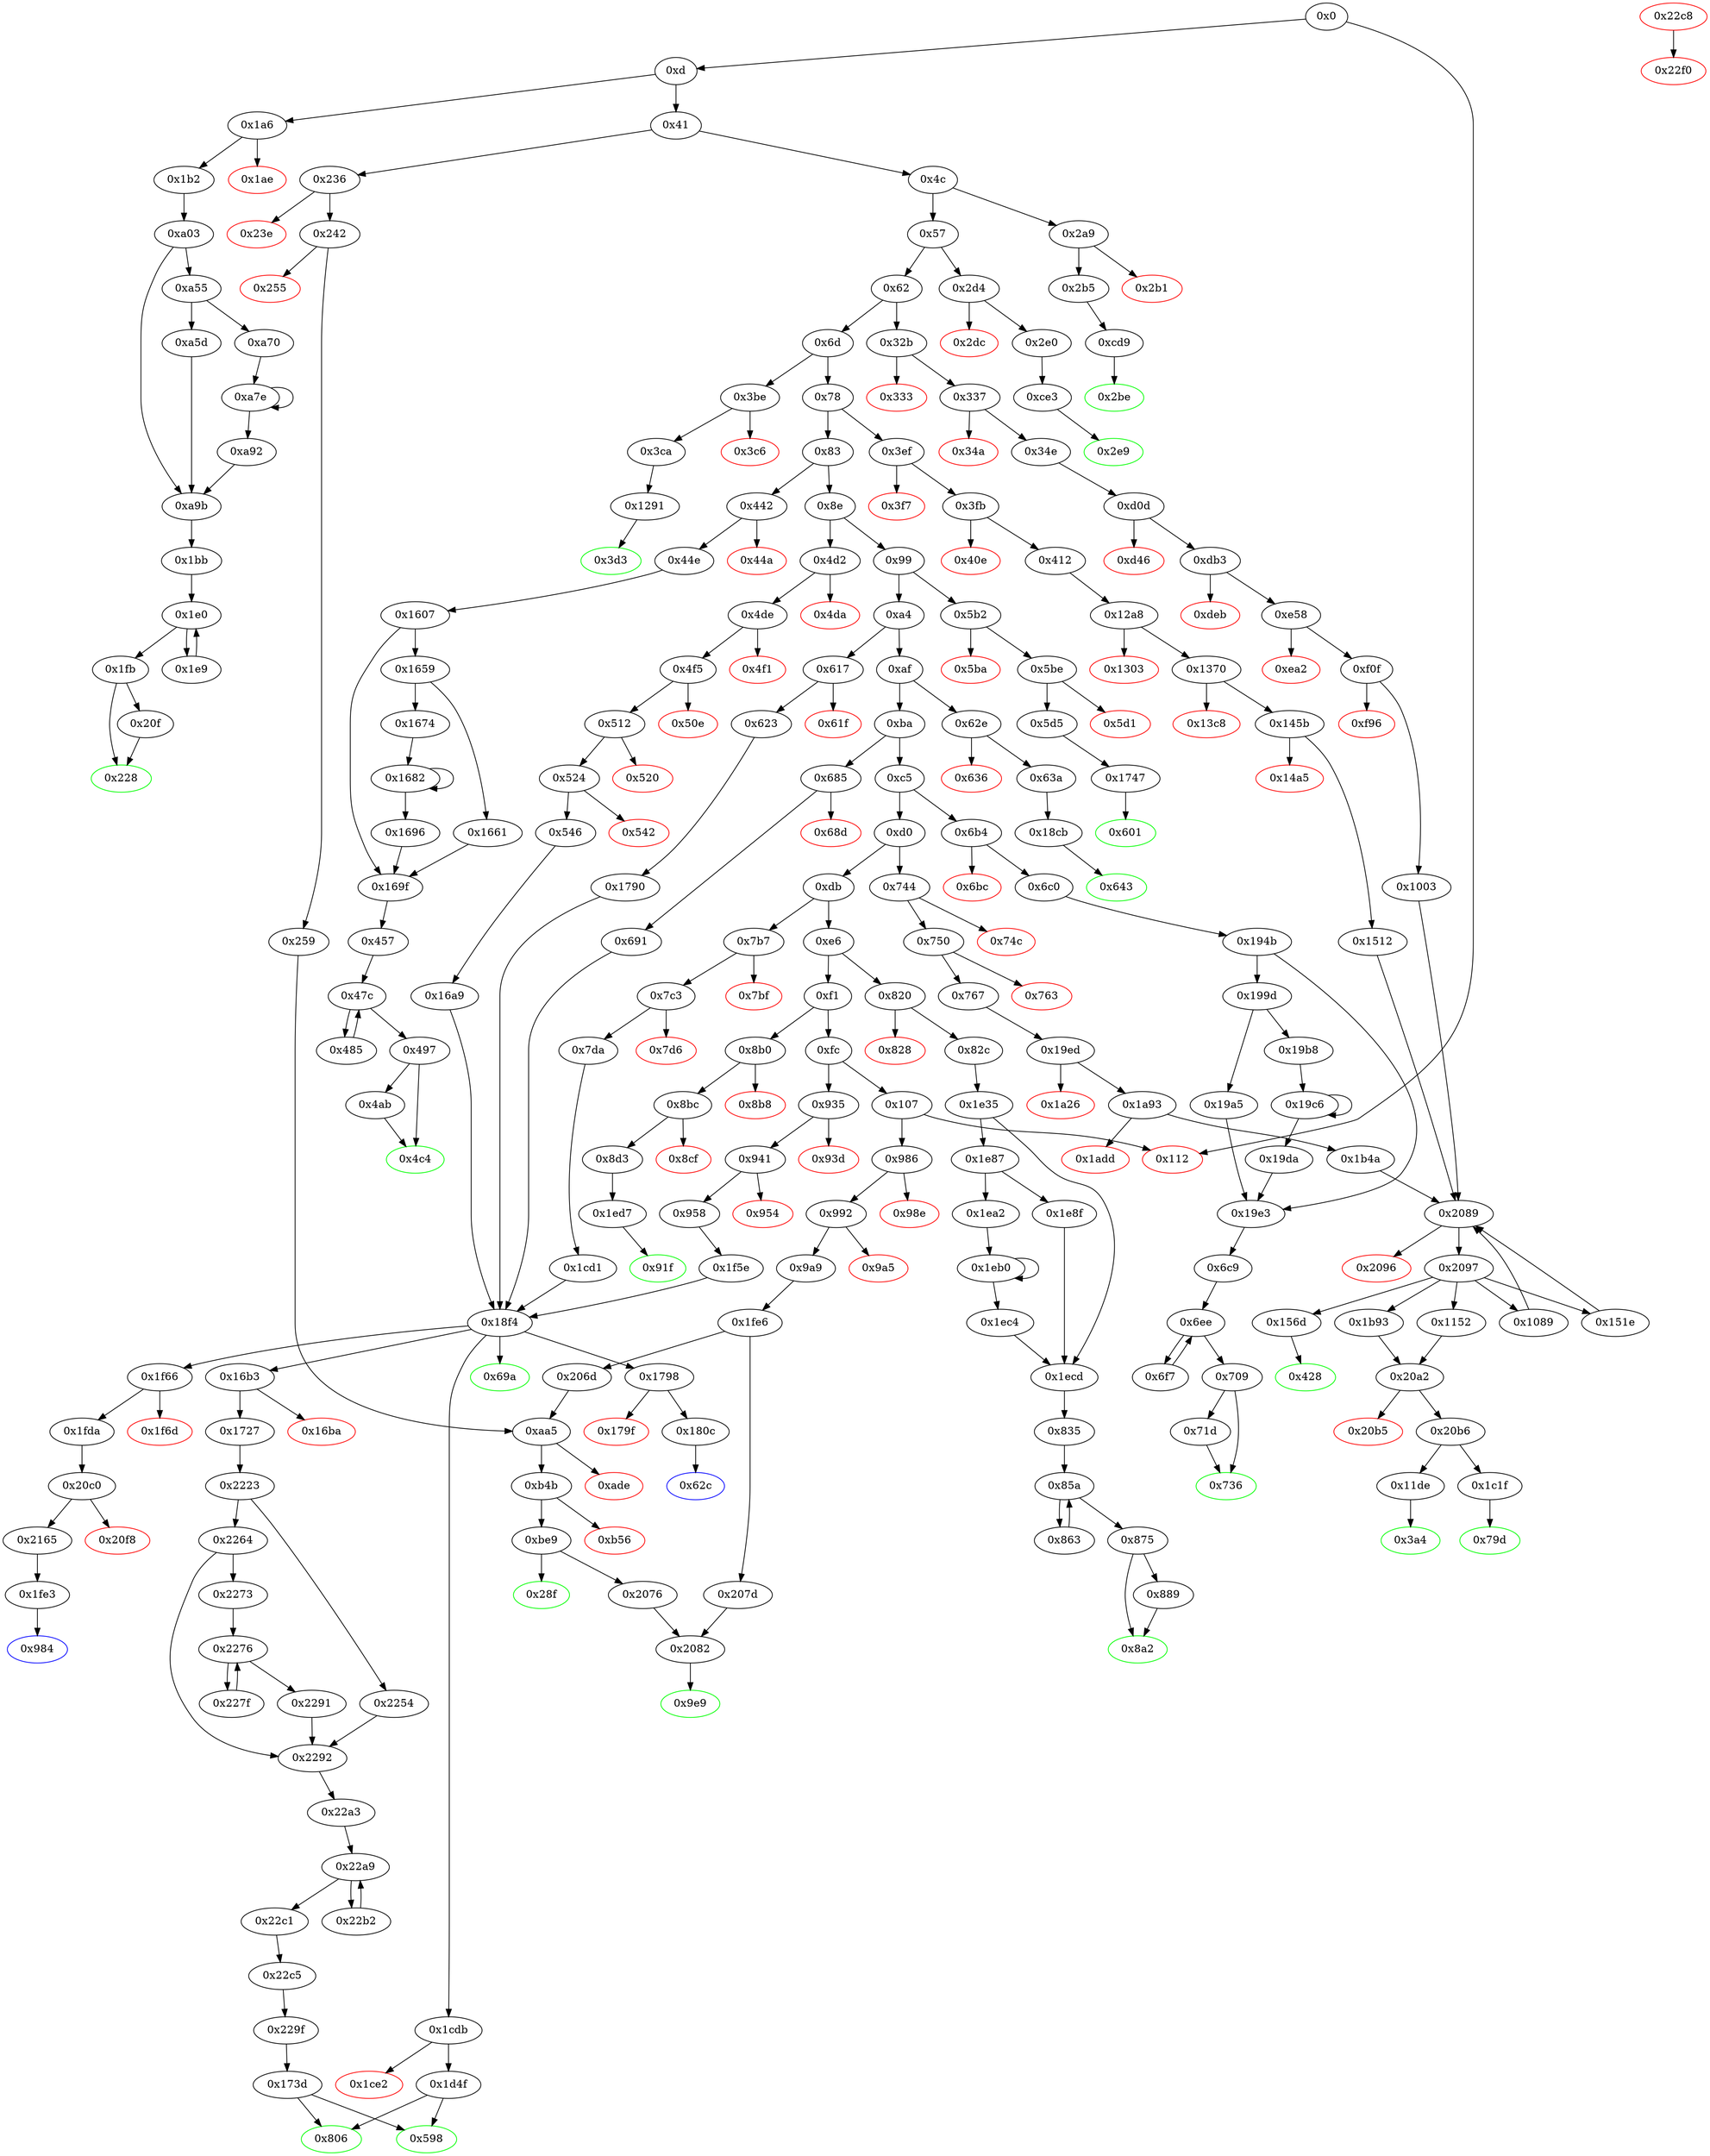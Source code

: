 digraph "" {
"0x3f7" [color=red, fillcolor=white, id="0x3f7", style=filled, tooltip="Block 0x3f7\n[0x3f7:0x3fa]\n---\nPredecessors: [0x3ef]\nSuccessors: []\n---\n0x3f7 PUSH1 0x0\n0x3f9 DUP1\n0x3fa REVERT\n---\n0x3f7: V262 = 0x0\n0x3fa: REVERT 0x0 0x0\n---\nEntry stack: [V11, V259]\nStack pops: 0\nStack additions: []\nExit stack: [V11, V259]\n\nDef sites:\nV11: {0xd.0x35}\nV259: {0x3ef.0x3f0}\n"];
"0x8d3" [fillcolor=white, id="0x8d3", style=filled, tooltip="Block 0x8d3\n[0x8d3:0x91e]\n---\nPredecessors: [0x8bc]\nSuccessors: [0x1ed7]\n---\n0x8d3 JUMPDEST\n0x8d4 DUP2\n0x8d5 ADD\n0x8d6 SWAP1\n0x8d7 DUP1\n0x8d8 DUP1\n0x8d9 CALLDATALOAD\n0x8da PUSH20 0xffffffffffffffffffffffffffffffffffffffff\n0x8ef AND\n0x8f0 SWAP1\n0x8f1 PUSH1 0x20\n0x8f3 ADD\n0x8f4 SWAP1\n0x8f5 SWAP3\n0x8f6 SWAP2\n0x8f7 SWAP1\n0x8f8 DUP1\n0x8f9 CALLDATALOAD\n0x8fa PUSH20 0xffffffffffffffffffffffffffffffffffffffff\n0x90f AND\n0x910 SWAP1\n0x911 PUSH1 0x20\n0x913 ADD\n0x914 SWAP1\n0x915 SWAP3\n0x916 SWAP2\n0x917 SWAP1\n0x918 POP\n0x919 POP\n0x91a POP\n0x91b PUSH2 0x1ed7\n0x91e JUMP\n---\n0x8d3: JUMPDEST \n0x8d5: V649 = ADD 0x4 V643\n0x8d9: V650 = CALLDATALOAD 0x4\n0x8da: V651 = 0xffffffffffffffffffffffffffffffffffffffff\n0x8ef: V652 = AND 0xffffffffffffffffffffffffffffffffffffffff V650\n0x8f1: V653 = 0x20\n0x8f3: V654 = ADD 0x20 0x4\n0x8f9: V655 = CALLDATALOAD 0x24\n0x8fa: V656 = 0xffffffffffffffffffffffffffffffffffffffff\n0x90f: V657 = AND 0xffffffffffffffffffffffffffffffffffffffff V655\n0x911: V658 = 0x20\n0x913: V659 = ADD 0x20 0x24\n0x91b: V660 = 0x1ed7\n0x91e: JUMP 0x1ed7\n---\nEntry stack: [V11, 0x91f, 0x4, V643]\nStack pops: 2\nStack additions: [V652, V657]\nExit stack: [V11, 0x91f, V652, V657]\n\nDef sites:\nV11: {0xd.0x35}\n0x91f: {0x8bc.0x8be}\n0x4: {0x8bc.0x8c1}\nV643: {0x8bc.0x8c5}\n"];
"0x6d" [fillcolor=white, id="0x6d", style=filled, tooltip="Block 0x6d\n[0x6d:0x77]\n---\nPredecessors: [0x62]\nSuccessors: [0x78, 0x3be]\n---\n0x6d DUP1\n0x6e PUSH4 0x313ce567\n0x73 EQ\n0x74 PUSH2 0x3be\n0x77 JUMPI\n---\n0x6e: V27 = 0x313ce567\n0x73: V28 = EQ 0x313ce567 V11\n0x74: V29 = 0x3be\n0x77: JUMPI 0x3be V28\n---\nEntry stack: [V11]\nStack pops: 1\nStack additions: [S0]\nExit stack: [V11]\n\nDef sites:\nV11: {0xd.0x35}\n"];
"0x2d4" [fillcolor=white, id="0x2d4", style=filled, tooltip="Block 0x2d4\n[0x2d4:0x2db]\n---\nPredecessors: [0x57]\nSuccessors: [0x2dc, 0x2e0]\n---\n0x2d4 JUMPDEST\n0x2d5 CALLVALUE\n0x2d6 DUP1\n0x2d7 ISZERO\n0x2d8 PUSH2 0x2e0\n0x2db JUMPI\n---\n0x2d4: JUMPDEST \n0x2d5: V186 = CALLVALUE\n0x2d7: V187 = ISZERO V186\n0x2d8: V188 = 0x2e0\n0x2db: JUMPI 0x2e0 V187\n---\nEntry stack: [V11]\nStack pops: 0\nStack additions: [V186]\nExit stack: [V11, V186]\n\nDef sites:\nV11: {0xd.0x35}\n"];
"0xcd9" [fillcolor=white, id="0xcd9", style=filled, tooltip="Block 0xcd9\n[0xcd9:0xce2]\n---\nPredecessors: [0x2b5]\nSuccessors: [0x2be]\n---\n0xcd9 JUMPDEST\n0xcda PUSH1 0x0\n0xcdc PUSH1 0x5\n0xcde SLOAD\n0xcdf SWAP1\n0xce0 POP\n0xce1 SWAP1\n0xce2 JUMP\n---\n0xcd9: JUMPDEST \n0xcda: V880 = 0x0\n0xcdc: V881 = 0x5\n0xcde: V882 = S[0x5]\n0xce2: JUMP 0x2be\n---\nEntry stack: [V11, 0x2be]\nStack pops: 1\nStack additions: [V882]\nExit stack: [V11, V882]\n\nDef sites:\nV11: {0xd.0x35}\n0x2be: {0x2b5.0x2b7}\n"];
"0x71d" [fillcolor=white, id="0x71d", style=filled, tooltip="Block 0x71d\n[0x71d:0x735]\n---\nPredecessors: [0x709]\nSuccessors: [0x736]\n---\n0x71d DUP1\n0x71e DUP3\n0x71f SUB\n0x720 DUP1\n0x721 MLOAD\n0x722 PUSH1 0x1\n0x724 DUP4\n0x725 PUSH1 0x20\n0x727 SUB\n0x728 PUSH2 0x100\n0x72b EXP\n0x72c SUB\n0x72d NOT\n0x72e AND\n0x72f DUP2\n0x730 MSTORE\n0x731 PUSH1 0x20\n0x733 ADD\n0x734 SWAP2\n0x735 POP\n---\n0x71f: V509 = SUB V504 V506\n0x721: V510 = M[V509]\n0x722: V511 = 0x1\n0x725: V512 = 0x20\n0x727: V513 = SUB 0x20 V506\n0x728: V514 = 0x100\n0x72b: V515 = EXP 0x100 V513\n0x72c: V516 = SUB V515 0x1\n0x72d: V517 = NOT V516\n0x72e: V518 = AND V517 V510\n0x730: M[V509] = V518\n0x731: V519 = 0x20\n0x733: V520 = ADD 0x20 V509\n---\nEntry stack: [V11, V1514, V484, V484, V504, V506]\nStack pops: 2\nStack additions: [V520, S0]\nExit stack: [V11, V1514, V484, V484, V520, V506]\n\nDef sites:\nV11: {0xd.0x35}\nV1514: {0x194b.0x1972}\nV484: {0x6c9.0x6cc}\nV484: {0x6c9.0x6cc}\nV504: {0x709.0x712}\nV506: {0x709.0x716}\n"];
"0x1ce2" [color=red, fillcolor=white, id="0x1ce2", style=filled, tooltip="Block 0x1ce2\n[0x1ce2:0x1d4e]\n---\nPredecessors: [0x1cdb]\nSuccessors: []\n---\n0x1ce2 PUSH1 0x40\n0x1ce4 MLOAD\n0x1ce5 PUSH32 0x8c379a000000000000000000000000000000000000000000000000000000000\n0x1d06 DUP2\n0x1d07 MSTORE\n0x1d08 PUSH1 0x4\n0x1d0a ADD\n0x1d0b DUP1\n0x1d0c DUP1\n0x1d0d PUSH1 0x20\n0x1d0f ADD\n0x1d10 DUP3\n0x1d11 DUP2\n0x1d12 SUB\n0x1d13 DUP3\n0x1d14 MSTORE\n0x1d15 PUSH1 0x16\n0x1d17 DUP2\n0x1d18 MSTORE\n0x1d19 PUSH1 0x20\n0x1d1b ADD\n0x1d1c DUP1\n0x1d1d PUSH32 0x4f6e6c79206f776e65722063616e20646f207468617400000000000000000000\n0x1d3e DUP2\n0x1d3f MSTORE\n0x1d40 POP\n0x1d41 PUSH1 0x20\n0x1d43 ADD\n0x1d44 SWAP2\n0x1d45 POP\n0x1d46 POP\n0x1d47 PUSH1 0x40\n0x1d49 MLOAD\n0x1d4a DUP1\n0x1d4b SWAP2\n0x1d4c SUB\n0x1d4d SWAP1\n0x1d4e REVERT\n---\n0x1ce2: V1697 = 0x40\n0x1ce4: V1698 = M[0x40]\n0x1ce5: V1699 = 0x8c379a000000000000000000000000000000000000000000000000000000000\n0x1d07: M[V1698] = 0x8c379a000000000000000000000000000000000000000000000000000000000\n0x1d08: V1700 = 0x4\n0x1d0a: V1701 = ADD 0x4 V1698\n0x1d0d: V1702 = 0x20\n0x1d0f: V1703 = ADD 0x20 V1701\n0x1d12: V1704 = SUB V1703 V1701\n0x1d14: M[V1701] = V1704\n0x1d15: V1705 = 0x16\n0x1d18: M[V1703] = 0x16\n0x1d19: V1706 = 0x20\n0x1d1b: V1707 = ADD 0x20 V1703\n0x1d1d: V1708 = 0x4f6e6c79206f776e65722063616e20646f207468617400000000000000000000\n0x1d3f: M[V1707] = 0x4f6e6c79206f776e65722063616e20646f207468617400000000000000000000\n0x1d41: V1709 = 0x20\n0x1d43: V1710 = ADD 0x20 V1707\n0x1d47: V1711 = 0x40\n0x1d49: V1712 = M[0x40]\n0x1d4c: V1713 = SUB V1710 V1712\n0x1d4e: REVERT V1712 V1713\n---\nEntry stack: [V11, S2, S1, S0]\nStack pops: 0\nStack additions: []\nExit stack: [V11, S2, S1, S0]\n\nDef sites:\nV11: {0xd.0x35}\nS2: {0x7c3.0x7c5, 0xd.0x35, 0x4de.0x4e0}\nS1: {0x941.0x943, 0x7da.0x7f6, 0xd.0x35, 0x546.0x559}\nS0: {0x16a9.0x16aa, 0x1cd1.0x1cd2, 0x623.0x625, 0xd.0x35, 0x958.0x974}\n"];
"0x9e9" [color=green, fillcolor=white, id="0x9e9", style=filled, tooltip="Block 0x9e9\n[0x9e9:0xa02]\n---\nPredecessors: [0x2082]\nSuccessors: []\n---\n0x9e9 JUMPDEST\n0x9ea PUSH1 0x40\n0x9ec MLOAD\n0x9ed DUP1\n0x9ee DUP3\n0x9ef ISZERO\n0x9f0 ISZERO\n0x9f1 ISZERO\n0x9f2 ISZERO\n0x9f3 DUP2\n0x9f4 MSTORE\n0x9f5 PUSH1 0x20\n0x9f7 ADD\n0x9f8 SWAP2\n0x9f9 POP\n0x9fa POP\n0x9fb PUSH1 0x40\n0x9fd MLOAD\n0x9fe DUP1\n0x9ff SWAP2\n0xa00 SUB\n0xa01 SWAP1\n0xa02 RETURN\n---\n0x9e9: JUMPDEST \n0x9ea: V714 = 0x40\n0x9ec: V715 = M[0x40]\n0x9ef: V716 = ISZERO {0x0, 0x1}\n0x9f0: V717 = ISZERO V716\n0x9f1: V718 = ISZERO V717\n0x9f2: V719 = ISZERO V718\n0x9f4: M[V715] = V719\n0x9f5: V720 = 0x20\n0x9f7: V721 = ADD 0x20 V715\n0x9fb: V722 = 0x40\n0x9fd: V723 = M[0x40]\n0xa00: V724 = SUB V721 V723\n0xa02: RETURN V723 V724\n---\nEntry stack: [V11, {0x0, 0x1}]\nStack pops: 1\nStack additions: []\nExit stack: [V11]\n\nDef sites:\nV11: {0xd.0x35}\n{0x0, 0x1}: {0xbe9_0x259.0xcd0, 0x207d.0x207e, 0xbe9_0x206d.0xcd0}\n"];
"0x62e" [fillcolor=white, id="0x62e", style=filled, tooltip="Block 0x62e\n[0x62e:0x635]\n---\nPredecessors: [0xaf]\nSuccessors: [0x636, 0x63a]\n---\n0x62e JUMPDEST\n0x62f CALLVALUE\n0x630 DUP1\n0x631 ISZERO\n0x632 PUSH2 0x63a\n0x635 JUMPI\n---\n0x62e: JUMPDEST \n0x62f: V443 = CALLVALUE\n0x631: V444 = ISZERO V443\n0x632: V445 = 0x63a\n0x635: JUMPI 0x63a V444\n---\nEntry stack: [V11]\nStack pops: 0\nStack additions: [V443]\nExit stack: [V11, V443]\n\nDef sites:\nV11: {0xd.0x35}\n"];
"0xdeb" [color=red, fillcolor=white, id="0xdeb", style=filled, tooltip="Block 0xdeb\n[0xdeb:0xe57]\n---\nPredecessors: [0xdb3]\nSuccessors: []\n---\n0xdeb PUSH1 0x40\n0xded MLOAD\n0xdee PUSH32 0x8c379a000000000000000000000000000000000000000000000000000000000\n0xe0f DUP2\n0xe10 MSTORE\n0xe11 PUSH1 0x4\n0xe13 ADD\n0xe14 DUP1\n0xe15 DUP1\n0xe16 PUSH1 0x20\n0xe18 ADD\n0xe19 DUP3\n0xe1a DUP2\n0xe1b SUB\n0xe1c DUP3\n0xe1d MSTORE\n0xe1e PUSH1 0x1b\n0xe20 DUP2\n0xe21 MSTORE\n0xe22 PUSH1 0x20\n0xe24 ADD\n0xe25 DUP1\n0xe26 PUSH32 0x275f746f2720616464726573732068617320746f206265207365740000000000\n0xe47 DUP2\n0xe48 MSTORE\n0xe49 POP\n0xe4a PUSH1 0x20\n0xe4c ADD\n0xe4d SWAP2\n0xe4e POP\n0xe4f POP\n0xe50 PUSH1 0x40\n0xe52 MLOAD\n0xe53 DUP1\n0xe54 SWAP2\n0xe55 SUB\n0xe56 SWAP1\n0xe57 REVERT\n---\n0xdeb: V929 = 0x40\n0xded: V930 = M[0x40]\n0xdee: V931 = 0x8c379a000000000000000000000000000000000000000000000000000000000\n0xe10: M[V930] = 0x8c379a000000000000000000000000000000000000000000000000000000000\n0xe11: V932 = 0x4\n0xe13: V933 = ADD 0x4 V930\n0xe16: V934 = 0x20\n0xe18: V935 = ADD 0x20 V933\n0xe1b: V936 = SUB V935 V933\n0xe1d: M[V933] = V936\n0xe1e: V937 = 0x1b\n0xe21: M[V935] = 0x1b\n0xe22: V938 = 0x20\n0xe24: V939 = ADD 0x20 V935\n0xe26: V940 = 0x275f746f2720616464726573732068617320746f206265207365740000000000\n0xe48: M[V939] = 0x275f746f2720616464726573732068617320746f206265207365740000000000\n0xe4a: V941 = 0x20\n0xe4c: V942 = ADD 0x20 V939\n0xe50: V943 = 0x40\n0xe52: V944 = M[0x40]\n0xe55: V945 = SUB V942 V944\n0xe57: REVERT V944 V945\n---\nEntry stack: [V11, 0x3a4, V219, V224, V227, 0x0]\nStack pops: 0\nStack additions: []\nExit stack: [V11, 0x3a4, V219, V224, V227, 0x0]\n\nDef sites:\nV11: {0xd.0x35}\n0x3a4: {0x337.0x339}\nV219: {0x34e.0x36a}\nV224: {0x34e.0x38a}\nV227: {0x34e.0x394}\n0x0: {0xd0d.0xd0e}\n"];
"0x333" [color=red, fillcolor=white, id="0x333", style=filled, tooltip="Block 0x333\n[0x333:0x336]\n---\nPredecessors: [0x32b]\nSuccessors: []\n---\n0x333 PUSH1 0x0\n0x335 DUP1\n0x336 REVERT\n---\n0x333: V206 = 0x0\n0x336: REVERT 0x0 0x0\n---\nEntry stack: [V11, V203]\nStack pops: 0\nStack additions: []\nExit stack: [V11, V203]\n\nDef sites:\nV11: {0xd.0x35}\nV203: {0x32b.0x32c}\n"];
"0x941" [fillcolor=white, id="0x941", style=filled, tooltip="Block 0x941\n[0x941:0x953]\n---\nPredecessors: [0x935]\nSuccessors: [0x954, 0x958]\n---\n0x941 JUMPDEST\n0x942 POP\n0x943 PUSH2 0x984\n0x946 PUSH1 0x4\n0x948 DUP1\n0x949 CALLDATASIZE\n0x94a SUB\n0x94b PUSH1 0x20\n0x94d DUP2\n0x94e LT\n0x94f ISZERO\n0x950 PUSH2 0x958\n0x953 JUMPI\n---\n0x941: JUMPDEST \n0x943: V672 = 0x984\n0x946: V673 = 0x4\n0x949: V674 = CALLDATASIZE\n0x94a: V675 = SUB V674 0x4\n0x94b: V676 = 0x20\n0x94e: V677 = LT V675 0x20\n0x94f: V678 = ISZERO V677\n0x950: V679 = 0x958\n0x953: JUMPI 0x958 V678\n---\nEntry stack: [V11, V668]\nStack pops: 1\nStack additions: [0x984, 0x4, V675]\nExit stack: [V11, 0x984, 0x4, V675]\n\nDef sites:\nV11: {0xd.0x35}\nV668: {0x935.0x936}\n"];
"0x1e8f" [fillcolor=white, id="0x1e8f", style=filled, tooltip="Block 0x1e8f\n[0x1e8f:0x1ea1]\n---\nPredecessors: [0x1e87]\nSuccessors: [0x1ecd]\n---\n0x1e8f PUSH2 0x100\n0x1e92 DUP1\n0x1e93 DUP4\n0x1e94 SLOAD\n0x1e95 DIV\n0x1e96 MUL\n0x1e97 DUP4\n0x1e98 MSTORE\n0x1e99 SWAP2\n0x1e9a PUSH1 0x20\n0x1e9c ADD\n0x1e9d SWAP2\n0x1e9e PUSH2 0x1ecd\n0x1ea1 JUMP\n---\n0x1e8f: V1793 = 0x100\n0x1e94: V1794 = S[0x6]\n0x1e95: V1795 = DIV V1794 0x100\n0x1e96: V1796 = MUL V1795 0x100\n0x1e98: M[V1776] = V1796\n0x1e9a: V1797 = 0x20\n0x1e9c: V1798 = ADD 0x20 V1776\n0x1e9e: V1799 = 0x1ecd\n0x1ea1: JUMP 0x1ecd\n---\nEntry stack: [V11, 0x835, 0x60, V1772, 0x6, V1763, V1776, 0x6, V1787]\nStack pops: 3\nStack additions: [V1798, S1, S0]\nExit stack: [V11, 0x835, 0x60, V1772, 0x6, V1763, V1798, 0x6, V1787]\n\nDef sites:\nV11: {0xd.0x35}\n0x835: {0x82c.0x82e}\n0x60: {0x1e35.0x1e36}\nV1772: {0x1e35.0x1e5c}\n0x6: {0x1e35.0x1e38}\nV1763: {0x1e35.0x1e4c}\nV1776: {0x1e35.0x1e6c}\n0x6: {0x1e35.0x1e38}\nV1787: {0x1e35.0x1e80}\n"];
"0x32b" [fillcolor=white, id="0x32b", style=filled, tooltip="Block 0x32b\n[0x32b:0x332]\n---\nPredecessors: [0x62]\nSuccessors: [0x333, 0x337]\n---\n0x32b JUMPDEST\n0x32c CALLVALUE\n0x32d DUP1\n0x32e ISZERO\n0x32f PUSH2 0x337\n0x332 JUMPI\n---\n0x32b: JUMPDEST \n0x32c: V203 = CALLVALUE\n0x32e: V204 = ISZERO V203\n0x32f: V205 = 0x337\n0x332: JUMPI 0x337 V204\n---\nEntry stack: [V11]\nStack pops: 0\nStack additions: [V203]\nExit stack: [V11, V203]\n\nDef sites:\nV11: {0xd.0x35}\n"];
"0x1ae" [color=red, fillcolor=white, id="0x1ae", style=filled, tooltip="Block 0x1ae\n[0x1ae:0x1b1]\n---\nPredecessors: [0x1a6]\nSuccessors: []\n---\n0x1ae PUSH1 0x0\n0x1b0 DUP1\n0x1b1 REVERT\n---\n0x1ae: V95 = 0x0\n0x1b1: REVERT 0x0 0x0\n---\nEntry stack: [V11, V92]\nStack pops: 0\nStack additions: []\nExit stack: [V11, V92]\n\nDef sites:\nV11: {0xd.0x35}\nV92: {0x1a6.0x1a7}\n"];
"0x199d" [fillcolor=white, id="0x199d", style=filled, tooltip="Block 0x199d\n[0x199d:0x19a4]\n---\nPredecessors: [0x194b]\nSuccessors: [0x19a5, 0x19b8]\n---\n0x199d DUP1\n0x199e PUSH1 0x1f\n0x19a0 LT\n0x19a1 PUSH2 0x19b8\n0x19a4 JUMPI\n---\n0x199e: V1532 = 0x1f\n0x19a0: V1533 = LT 0x1f V1529\n0x19a1: V1534 = 0x19b8\n0x19a4: JUMPI 0x19b8 V1533\n---\nEntry stack: [V11, 0x6c9, 0x60, V1514, 0x2, V1505, V1518, 0x2, V1529]\nStack pops: 1\nStack additions: [S0]\nExit stack: [V11, 0x6c9, 0x60, V1514, 0x2, V1505, V1518, 0x2, V1529]\n\nDef sites:\nV11: {0xd.0x35}\n0x6c9: {0x6c0.0x6c2}\n0x60: {0x194b.0x194c}\nV1514: {0x194b.0x1972}\n0x2: {0x194b.0x194e}\nV1505: {0x194b.0x1962}\nV1518: {0x194b.0x1982}\n0x2: {0x194b.0x194e}\nV1529: {0x194b.0x1996}\n"];
"0x259" [fillcolor=white, id="0x259", style=filled, tooltip="Block 0x259\n[0x259:0x28e]\n---\nPredecessors: [0x242]\nSuccessors: [0xaa5]\n---\n0x259 JUMPDEST\n0x25a DUP2\n0x25b ADD\n0x25c SWAP1\n0x25d DUP1\n0x25e DUP1\n0x25f CALLDATALOAD\n0x260 PUSH20 0xffffffffffffffffffffffffffffffffffffffff\n0x275 AND\n0x276 SWAP1\n0x277 PUSH1 0x20\n0x279 ADD\n0x27a SWAP1\n0x27b SWAP3\n0x27c SWAP2\n0x27d SWAP1\n0x27e DUP1\n0x27f CALLDATALOAD\n0x280 SWAP1\n0x281 PUSH1 0x20\n0x283 ADD\n0x284 SWAP1\n0x285 SWAP3\n0x286 SWAP2\n0x287 SWAP1\n0x288 POP\n0x289 POP\n0x28a POP\n0x28b PUSH2 0xaa5\n0x28e JUMP\n---\n0x259: JUMPDEST \n0x25b: V152 = ADD 0x4 V146\n0x25f: V153 = CALLDATALOAD 0x4\n0x260: V154 = 0xffffffffffffffffffffffffffffffffffffffff\n0x275: V155 = AND 0xffffffffffffffffffffffffffffffffffffffff V153\n0x277: V156 = 0x20\n0x279: V157 = ADD 0x20 0x4\n0x27f: V158 = CALLDATALOAD 0x24\n0x281: V159 = 0x20\n0x283: V160 = ADD 0x20 0x24\n0x28b: V161 = 0xaa5\n0x28e: JUMP 0xaa5\n---\nEntry stack: [V11, 0x28f, 0x4, V146]\nStack pops: 2\nStack additions: [V155, V158]\nExit stack: [V11, 0x28f, V155, V158]\n\nDef sites:\nV11: {0xd.0x35}\n0x28f: {0x242.0x244}\n0x4: {0x242.0x247}\nV146: {0x242.0x24b}\n"];
"0x6c9" [fillcolor=white, id="0x6c9", style=filled, tooltip="Block 0x6c9\n[0x6c9:0x6ed]\n---\nPredecessors: [0x19e3]\nSuccessors: [0x6ee]\n---\n0x6c9 JUMPDEST\n0x6ca PUSH1 0x40\n0x6cc MLOAD\n0x6cd DUP1\n0x6ce DUP1\n0x6cf PUSH1 0x20\n0x6d1 ADD\n0x6d2 DUP3\n0x6d3 DUP2\n0x6d4 SUB\n0x6d5 DUP3\n0x6d6 MSTORE\n0x6d7 DUP4\n0x6d8 DUP2\n0x6d9 DUP2\n0x6da MLOAD\n0x6db DUP2\n0x6dc MSTORE\n0x6dd PUSH1 0x20\n0x6df ADD\n0x6e0 SWAP2\n0x6e1 POP\n0x6e2 DUP1\n0x6e3 MLOAD\n0x6e4 SWAP1\n0x6e5 PUSH1 0x20\n0x6e7 ADD\n0x6e8 SWAP1\n0x6e9 DUP1\n0x6ea DUP4\n0x6eb DUP4\n0x6ec PUSH1 0x0\n---\n0x6c9: JUMPDEST \n0x6ca: V483 = 0x40\n0x6cc: V484 = M[0x40]\n0x6cf: V485 = 0x20\n0x6d1: V486 = ADD 0x20 V484\n0x6d4: V487 = SUB V486 V484\n0x6d6: M[V484] = V487\n0x6da: V488 = M[V1514]\n0x6dc: M[V486] = V488\n0x6dd: V489 = 0x20\n0x6df: V490 = ADD 0x20 V486\n0x6e3: V491 = M[V1514]\n0x6e5: V492 = 0x20\n0x6e7: V493 = ADD 0x20 V1514\n0x6ec: V494 = 0x0\n---\nEntry stack: [V11, V1514]\nStack pops: 1\nStack additions: [S0, V484, V484, V490, V493, V491, V491, V490, V493, 0x0]\nExit stack: [V11, V1514, V484, V484, V490, V493, V491, V491, V490, V493, 0x0]\n\nDef sites:\nV11: {0xd.0x35}\nV1514: {0x194b.0x1972}\n"];
"0x497" [fillcolor=white, id="0x497", style=filled, tooltip="Block 0x497\n[0x497:0x4aa]\n---\nPredecessors: [0x47c]\nSuccessors: [0x4ab, 0x4c4]\n---\n0x497 JUMPDEST\n0x498 POP\n0x499 POP\n0x49a POP\n0x49b POP\n0x49c SWAP1\n0x49d POP\n0x49e SWAP1\n0x49f DUP2\n0x4a0 ADD\n0x4a1 SWAP1\n0x4a2 PUSH1 0x1f\n0x4a4 AND\n0x4a5 DUP1\n0x4a6 ISZERO\n0x4a7 PUSH2 0x4c4\n0x4aa JUMPI\n---\n0x497: JUMPDEST \n0x4a0: V315 = ADD V302 V301\n0x4a2: V316 = 0x1f\n0x4a4: V317 = AND 0x1f V302\n0x4a6: V318 = ISZERO V317\n0x4a7: V319 = 0x4c4\n0x4aa: JUMPI 0x4c4 V318\n---\nEntry stack: [V11, V1330, V295, V295, V301, V304, V302, V302, V301, V304, S0]\nStack pops: 7\nStack additions: [V315, V317]\nExit stack: [V11, V1330, V295, V295, V315, V317]\n\nDef sites:\nV11: {0xd.0x35}\nV1330: {0x1607.0x162e}\nV295: {0x457.0x45a}\nV295: {0x457.0x45a}\nV301: {0x457.0x46d}\nV304: {0x457.0x475}\nV302: {0x457.0x471}\nV302: {0x457.0x471}\nV301: {0x457.0x46d}\nV304: {0x457.0x475}\nS0: {0x485.0x490, 0x457.0x47a}\n"];
"0x636" [color=red, fillcolor=white, id="0x636", style=filled, tooltip="Block 0x636\n[0x636:0x639]\n---\nPredecessors: [0x62e]\nSuccessors: []\n---\n0x636 PUSH1 0x0\n0x638 DUP1\n0x639 REVERT\n---\n0x636: V446 = 0x0\n0x639: REVERT 0x0 0x0\n---\nEntry stack: [V11, V443]\nStack pops: 0\nStack additions: []\nExit stack: [V11, V443]\n\nDef sites:\nV11: {0xd.0x35}\nV443: {0x62e.0x62f}\n"];
"0x9a9" [fillcolor=white, id="0x9a9", style=filled, tooltip="Block 0x9a9\n[0x9a9:0x9e8]\n---\nPredecessors: [0x992]\nSuccessors: [0x1fe6]\n---\n0x9a9 JUMPDEST\n0x9aa DUP2\n0x9ab ADD\n0x9ac SWAP1\n0x9ad DUP1\n0x9ae DUP1\n0x9af CALLDATALOAD\n0x9b0 PUSH20 0xffffffffffffffffffffffffffffffffffffffff\n0x9c5 AND\n0x9c6 SWAP1\n0x9c7 PUSH1 0x20\n0x9c9 ADD\n0x9ca SWAP1\n0x9cb SWAP3\n0x9cc SWAP2\n0x9cd SWAP1\n0x9ce DUP1\n0x9cf CALLDATALOAD\n0x9d0 SWAP1\n0x9d1 PUSH1 0x20\n0x9d3 ADD\n0x9d4 SWAP1\n0x9d5 SWAP3\n0x9d6 SWAP2\n0x9d7 SWAP1\n0x9d8 DUP1\n0x9d9 CALLDATALOAD\n0x9da SWAP1\n0x9db PUSH1 0x20\n0x9dd ADD\n0x9de SWAP1\n0x9df SWAP3\n0x9e0 SWAP2\n0x9e1 SWAP1\n0x9e2 POP\n0x9e3 POP\n0x9e4 POP\n0x9e5 PUSH2 0x1fe6\n0x9e8 JUMP\n---\n0x9a9: JUMPDEST \n0x9ab: V701 = ADD 0x4 V695\n0x9af: V702 = CALLDATALOAD 0x4\n0x9b0: V703 = 0xffffffffffffffffffffffffffffffffffffffff\n0x9c5: V704 = AND 0xffffffffffffffffffffffffffffffffffffffff V702\n0x9c7: V705 = 0x20\n0x9c9: V706 = ADD 0x20 0x4\n0x9cf: V707 = CALLDATALOAD 0x24\n0x9d1: V708 = 0x20\n0x9d3: V709 = ADD 0x20 0x24\n0x9d9: V710 = CALLDATALOAD 0x44\n0x9db: V711 = 0x20\n0x9dd: V712 = ADD 0x20 0x44\n0x9e5: V713 = 0x1fe6\n0x9e8: JUMP 0x1fe6\n---\nEntry stack: [V11, 0x9e9, 0x4, V695]\nStack pops: 2\nStack additions: [V704, V707, V710]\nExit stack: [V11, 0x9e9, V704, V707, V710]\n\nDef sites:\nV11: {0xd.0x35}\n0x9e9: {0x992.0x994}\n0x4: {0x992.0x997}\nV695: {0x992.0x99b}\n"];
"0x85a" [fillcolor=white, id="0x85a", style=filled, tooltip="Block 0x85a\n[0x85a:0x862]\n---\nPredecessors: [0x835, 0x863]\nSuccessors: [0x863, 0x875]\n---\n0x85a JUMPDEST\n0x85b DUP4\n0x85c DUP2\n0x85d LT\n0x85e ISZERO\n0x85f PUSH2 0x875\n0x862 JUMPI\n---\n0x85a: JUMPDEST \n0x85d: V607 = LT S0 V603\n0x85e: V608 = ISZERO V607\n0x85f: V609 = 0x875\n0x862: JUMPI 0x875 V608\n---\nEntry stack: [V11, V1772, V596, V596, V602, V605, V603, V603, V602, V605, S0]\nStack pops: 4\nStack additions: [S3, S2, S1, S0]\nExit stack: [V11, V1772, V596, V596, V602, V605, V603, V603, V602, V605, S0]\n\nDef sites:\nV11: {0xd.0x35}\nV1772: {0x1e35.0x1e5c}\nV596: {0x835.0x838}\nV596: {0x835.0x838}\nV602: {0x835.0x84b}\nV605: {0x835.0x853}\nV603: {0x835.0x84f}\nV603: {0x835.0x84f}\nV602: {0x835.0x84b}\nV605: {0x835.0x853}\nS0: {0x863.0x86e, 0x835.0x858}\n"];
"0x3a4" [color=green, fillcolor=white, id="0x3a4", style=filled, tooltip="Block 0x3a4\n[0x3a4:0x3bd]\n---\nPredecessors: [0x11de]\nSuccessors: []\n---\n0x3a4 JUMPDEST\n0x3a5 PUSH1 0x40\n0x3a7 MLOAD\n0x3a8 DUP1\n0x3a9 DUP3\n0x3aa ISZERO\n0x3ab ISZERO\n0x3ac ISZERO\n0x3ad ISZERO\n0x3ae DUP2\n0x3af MSTORE\n0x3b0 PUSH1 0x20\n0x3b2 ADD\n0x3b3 SWAP2\n0x3b4 POP\n0x3b5 POP\n0x3b6 PUSH1 0x40\n0x3b8 MLOAD\n0x3b9 DUP1\n0x3ba SWAP2\n0x3bb SUB\n0x3bc SWAP1\n0x3bd RETURN\n---\n0x3a4: JUMPDEST \n0x3a5: V231 = 0x40\n0x3a7: V232 = M[0x40]\n0x3aa: V233 = ISZERO 0x1\n0x3ab: V234 = ISZERO 0x0\n0x3ac: V235 = ISZERO 0x1\n0x3ad: V236 = ISZERO 0x0\n0x3af: M[V232] = 0x1\n0x3b0: V237 = 0x20\n0x3b2: V238 = ADD 0x20 V232\n0x3b6: V239 = 0x40\n0x3b8: V240 = M[0x40]\n0x3bb: V241 = SUB V238 V240\n0x3bd: RETURN V240 V241\n---\nEntry stack: [V11, 0x1]\nStack pops: 1\nStack additions: []\nExit stack: [V11]\n\nDef sites:\nV11: {0xd.0x35}\n0x1: {0x11de.0x1287}\n"];
"0x22c5" [fillcolor=white, id="0x22c5", style=filled, tooltip="Block 0x22c5\n[0x22c5:0x22c7]\n---\nPredecessors: [0x22c1]\nSuccessors: [0x229f]\n---\n0x22c5 JUMPDEST\n0x22c6 SWAP1\n0x22c7 JUMP\n---\n0x22c5: JUMPDEST \n0x22c7: JUMP 0x229f\n---\nEntry stack: [V11, 0x598, V385, 0x0, 0x173d, 0x6, 0x229f, V1987]\nStack pops: 2\nStack additions: [S0]\nExit stack: [V11, 0x598, V385, 0x0, 0x173d, 0x6, V1987]\n\nDef sites:\nV11: {0xd.0x35}\n0x598: {0x4de.0x4e0}\nV385: {0x546.0x559}\n0x0: {0x16a9.0x16aa}\n0x173d: {0x1727.0x1733}\n0x6: {0x1727.0x1729}\n0x229f: {0x2292.0x2296}\nV1987: {0x2223.0x224a}\n"];
"0x5be" [fillcolor=white, id="0x5be", style=filled, tooltip="Block 0x5be\n[0x5be:0x5d0]\n---\nPredecessors: [0x5b2]\nSuccessors: [0x5d1, 0x5d5]\n---\n0x5be JUMPDEST\n0x5bf POP\n0x5c0 PUSH2 0x601\n0x5c3 PUSH1 0x4\n0x5c5 DUP1\n0x5c6 CALLDATASIZE\n0x5c7 SUB\n0x5c8 PUSH1 0x20\n0x5ca DUP2\n0x5cb LT\n0x5cc ISZERO\n0x5cd PUSH2 0x5d5\n0x5d0 JUMPI\n---\n0x5be: JUMPDEST \n0x5c0: V414 = 0x601\n0x5c3: V415 = 0x4\n0x5c6: V416 = CALLDATASIZE\n0x5c7: V417 = SUB V416 0x4\n0x5c8: V418 = 0x20\n0x5cb: V419 = LT V417 0x20\n0x5cc: V420 = ISZERO V419\n0x5cd: V421 = 0x5d5\n0x5d0: JUMPI 0x5d5 V420\n---\nEntry stack: [V11, V410]\nStack pops: 1\nStack additions: [0x601, 0x4, V417]\nExit stack: [V11, 0x601, 0x4, V417]\n\nDef sites:\nV11: {0xd.0x35}\nV410: {0x5b2.0x5b3}\n"];
"0x0" [fillcolor=white, id="0x0", style=filled, tooltip="Block 0x0\n[0x0:0xc]\n---\nPredecessors: []\nSuccessors: [0xd, 0x112]\n---\n0x0 PUSH1 0x80\n0x2 PUSH1 0x40\n0x4 MSTORE\n0x5 PUSH1 0x4\n0x7 CALLDATASIZE\n0x8 LT\n0x9 PUSH2 0x112\n0xc JUMPI\n---\n0x0: V0 = 0x80\n0x2: V1 = 0x40\n0x4: M[0x40] = 0x80\n0x5: V2 = 0x4\n0x7: V3 = CALLDATASIZE\n0x8: V4 = LT V3 0x4\n0x9: V5 = 0x112\n0xc: JUMPI 0x112 V4\n---\nEntry stack: []\nStack pops: 0\nStack additions: []\nExit stack: []\n\nDef sites:\n"];
"0x2076" [fillcolor=white, id="0x2076", style=filled, tooltip="Block 0x2076\n[0x2076:0x207c]\n---\nPredecessors: [0xbe9]\nSuccessors: [0x2082]\n---\n0x2076 JUMPDEST\n0x2077 SWAP1\n0x2078 POP\n0x2079 PUSH2 0x2082\n0x207c JUMP\n---\n0x2076: JUMPDEST \n0x2079: V1896 = 0x2082\n0x207c: JUMP 0x2082\n---\nEntry stack: [V11, 0x9e9, V704, V707, V710, S1, 0x1]\nStack pops: 2\nStack additions: [S0]\nExit stack: [V11, 0x9e9, V704, V707, V710, 0x1]\n\nDef sites:\nV11: {0xd.0x35}\n0x9e9: {0x992.0x994}\nV704: {0x9a9.0x9c5}\nV707: {0x9a9.0x9cf}\nV710: {0x9a9.0x9d9}\nS1: {0xd.0x35, 0x1fe6.0x1fe7}\n0x1: {0xbe9.0xcd0}\n"];
"0x1c1f" [fillcolor=white, id="0x1c1f", style=filled, tooltip="Block 0x1c1f\n[0x1c1f:0x1cd0]\n---\nPredecessors: [0x20b6]\nSuccessors: [0x79d]\n---\n0x1c1f JUMPDEST\n0x1c20 PUSH1 0x8\n0x1c22 PUSH1 0x0\n0x1c24 DUP6\n0x1c25 PUSH20 0xffffffffffffffffffffffffffffffffffffffff\n0x1c3a AND\n0x1c3b PUSH20 0xffffffffffffffffffffffffffffffffffffffff\n0x1c50 AND\n0x1c51 DUP2\n0x1c52 MSTORE\n0x1c53 PUSH1 0x20\n0x1c55 ADD\n0x1c56 SWAP1\n0x1c57 DUP2\n0x1c58 MSTORE\n0x1c59 PUSH1 0x20\n0x1c5b ADD\n0x1c5c PUSH1 0x0\n0x1c5e SHA3\n0x1c5f DUP2\n0x1c60 SWAP1\n0x1c61 SSTORE\n0x1c62 POP\n0x1c63 DUP3\n0x1c64 PUSH20 0xffffffffffffffffffffffffffffffffffffffff\n0x1c79 AND\n0x1c7a CALLER\n0x1c7b PUSH20 0xffffffffffffffffffffffffffffffffffffffff\n0x1c90 AND\n0x1c91 PUSH32 0xddf252ad1be2c89b69c2b068fc378daa952ba7f163c4a11628f55a4df523b3ef\n0x1cb2 DUP5\n0x1cb3 PUSH1 0x40\n0x1cb5 MLOAD\n0x1cb6 DUP1\n0x1cb7 DUP3\n0x1cb8 DUP2\n0x1cb9 MSTORE\n0x1cba PUSH1 0x20\n0x1cbc ADD\n0x1cbd SWAP2\n0x1cbe POP\n0x1cbf POP\n0x1cc0 PUSH1 0x40\n0x1cc2 MLOAD\n0x1cc3 DUP1\n0x1cc4 SWAP2\n0x1cc5 SUB\n0x1cc6 SWAP1\n0x1cc7 LOG3\n0x1cc8 PUSH1 0x1\n0x1cca SWAP1\n0x1ccb POP\n0x1ccc SWAP3\n0x1ccd SWAP2\n0x1cce POP\n0x1ccf POP\n0x1cd0 JUMP\n---\n0x1c1f: JUMPDEST \n0x1c20: V1665 = 0x8\n0x1c22: V1666 = 0x0\n0x1c25: V1667 = 0xffffffffffffffffffffffffffffffffffffffff\n0x1c3a: V1668 = AND 0xffffffffffffffffffffffffffffffffffffffff S3\n0x1c3b: V1669 = 0xffffffffffffffffffffffffffffffffffffffff\n0x1c50: V1670 = AND 0xffffffffffffffffffffffffffffffffffffffff V1668\n0x1c52: M[0x0] = V1670\n0x1c53: V1671 = 0x20\n0x1c55: V1672 = ADD 0x20 0x0\n0x1c58: M[0x20] = 0x8\n0x1c59: V1673 = 0x20\n0x1c5b: V1674 = ADD 0x20 0x20\n0x1c5c: V1675 = 0x0\n0x1c5e: V1676 = SHA3 0x0 0x40\n0x1c61: S[V1676] = S0\n0x1c64: V1677 = 0xffffffffffffffffffffffffffffffffffffffff\n0x1c79: V1678 = AND 0xffffffffffffffffffffffffffffffffffffffff S3\n0x1c7a: V1679 = CALLER\n0x1c7b: V1680 = 0xffffffffffffffffffffffffffffffffffffffff\n0x1c90: V1681 = AND 0xffffffffffffffffffffffffffffffffffffffff V1679\n0x1c91: V1682 = 0xddf252ad1be2c89b69c2b068fc378daa952ba7f163c4a11628f55a4df523b3ef\n0x1cb3: V1683 = 0x40\n0x1cb5: V1684 = M[0x40]\n0x1cb9: M[V1684] = S2\n0x1cba: V1685 = 0x20\n0x1cbc: V1686 = ADD 0x20 V1684\n0x1cc0: V1687 = 0x40\n0x1cc2: V1688 = M[0x40]\n0x1cc5: V1689 = SUB V1686 V1688\n0x1cc7: LOG V1688 V1689 0xddf252ad1be2c89b69c2b068fc378daa952ba7f163c4a11628f55a4df523b3ef V1681 V1678\n0x1cc8: V1690 = 0x1\n0x1cd0: JUMP S4\n---\nEntry stack: [V11, S5, S4, S3, S2, 0x0, S0]\nStack pops: 5\nStack additions: [0x1]\nExit stack: [V11, S5, 0x1]\n\nDef sites:\nV11: {0xd.0x35}\nS5: {0xd.0x35, 0x337.0x339}\nS4: {0x750.0x752, 0x34e.0x36a}\nS3: {0x767.0x783, 0x34e.0x38a}\nS2: {0x767.0x78d, 0x34e.0x394}\n0x0: {0xd0d.0xd0e, 0x19ed.0x19ee}\nS0: {0x20a2_0x1152.0x20a8, 0x20a2_0x1b93.0x20a8}\n"];
"0x1ea2" [fillcolor=white, id="0x1ea2", style=filled, tooltip="Block 0x1ea2\n[0x1ea2:0x1eaf]\n---\nPredecessors: [0x1e87]\nSuccessors: [0x1eb0]\n---\n0x1ea2 JUMPDEST\n0x1ea3 DUP3\n0x1ea4 ADD\n0x1ea5 SWAP2\n0x1ea6 SWAP1\n0x1ea7 PUSH1 0x0\n0x1ea9 MSTORE\n0x1eaa PUSH1 0x20\n0x1eac PUSH1 0x0\n0x1eae SHA3\n0x1eaf SWAP1\n---\n0x1ea2: JUMPDEST \n0x1ea4: V1800 = ADD V1776 V1787\n0x1ea7: V1801 = 0x0\n0x1ea9: M[0x0] = 0x6\n0x1eaa: V1802 = 0x20\n0x1eac: V1803 = 0x0\n0x1eae: V1804 = SHA3 0x0 0x20\n---\nEntry stack: [V11, 0x835, 0x60, V1772, 0x6, V1763, V1776, 0x6, V1787]\nStack pops: 3\nStack additions: [V1800, V1804, S2]\nExit stack: [V11, 0x835, 0x60, V1772, 0x6, V1763, V1800, V1804, V1776]\n\nDef sites:\nV11: {0xd.0x35}\n0x835: {0x82c.0x82e}\n0x60: {0x1e35.0x1e36}\nV1772: {0x1e35.0x1e5c}\n0x6: {0x1e35.0x1e38}\nV1763: {0x1e35.0x1e4c}\nV1776: {0x1e35.0x1e6c}\n0x6: {0x1e35.0x1e38}\nV1787: {0x1e35.0x1e80}\n"];
"0x1798" [fillcolor=white, id="0x1798", style=filled, tooltip="Block 0x1798\n[0x1798:0x179e]\n---\nPredecessors: [0x18f4]\nSuccessors: [0x179f, 0x180c]\n---\n0x1798 JUMPDEST\n0x1799 ISZERO\n0x179a ISZERO\n0x179b PUSH2 0x180c\n0x179e JUMPI\n---\n0x1798: JUMPDEST \n0x1799: V1420 = ISZERO V1492\n0x179a: V1421 = ISZERO V1420\n0x179b: V1422 = 0x180c\n0x179e: JUMPI 0x180c V1421\n---\nEntry stack: [V11, S3, S2, S1, V1492]\nStack pops: 1\nStack additions: []\nExit stack: [V11, S3, S2, S1]\n\nDef sites:\nV11: {0xd.0x35}\nS3: {0x7c3.0x7c5, 0xd.0x35, 0x4de.0x4e0}\nS2: {0x941.0x943, 0x7da.0x7f6, 0xd.0x35, 0x546.0x559}\nS1: {0x16a9.0x16aa, 0x1cd1.0x1cd2, 0x623.0x625, 0xd.0x35, 0x958.0x974}\nV1492: {0x18f4.0x1946}\n"];
"0x93d" [color=red, fillcolor=white, id="0x93d", style=filled, tooltip="Block 0x93d\n[0x93d:0x940]\n---\nPredecessors: [0x935]\nSuccessors: []\n---\n0x93d PUSH1 0x0\n0x93f DUP1\n0x940 REVERT\n---\n0x93d: V671 = 0x0\n0x940: REVERT 0x0 0x0\n---\nEntry stack: [V11, V668]\nStack pops: 0\nStack additions: []\nExit stack: [V11, V668]\n\nDef sites:\nV11: {0xd.0x35}\nV668: {0x935.0x936}\n"];
"0x19da" [fillcolor=white, id="0x19da", style=filled, tooltip="Block 0x19da\n[0x19da:0x19e2]\n---\nPredecessors: [0x19c6]\nSuccessors: [0x19e3]\n---\n0x19da DUP3\n0x19db SWAP1\n0x19dc SUB\n0x19dd PUSH1 0x1f\n0x19df AND\n0x19e0 DUP3\n0x19e1 ADD\n0x19e2 SWAP2\n---\n0x19dc: V1554 = SUB V1551 V1542\n0x19dd: V1555 = 0x1f\n0x19df: V1556 = AND 0x1f V1554\n0x19e1: V1557 = ADD V1542 V1556\n---\nEntry stack: [V11, 0x6c9, 0x60, V1514, 0x2, V1505, V1542, V1549, V1551]\nStack pops: 3\nStack additions: [V1557, S1, S2]\nExit stack: [V11, 0x6c9, 0x60, V1514, 0x2, V1505, V1557, V1549, V1542]\n\nDef sites:\nV11: {0xd.0x35}\n0x6c9: {0x6c0.0x6c2}\n0x60: {0x194b.0x194c}\nV1514: {0x194b.0x1972}\n0x2: {0x194b.0x194e}\nV1505: {0x194b.0x1962}\nV1542: {0x19b8.0x19ba}\nV1549: {0x19c6.0x19ce}\nV1551: {0x19c6.0x19d2}\n"];
"0x3ca" [fillcolor=white, id="0x3ca", style=filled, tooltip="Block 0x3ca\n[0x3ca:0x3d2]\n---\nPredecessors: [0x3be]\nSuccessors: [0x1291]\n---\n0x3ca JUMPDEST\n0x3cb POP\n0x3cc PUSH2 0x3d3\n0x3cf PUSH2 0x1291\n0x3d2 JUMP\n---\n0x3ca: JUMPDEST \n0x3cc: V246 = 0x3d3\n0x3cf: V247 = 0x1291\n0x3d2: JUMP 0x1291\n---\nEntry stack: [V11, V242]\nStack pops: 1\nStack additions: [0x3d3]\nExit stack: [V11, 0x3d3]\n\nDef sites:\nV11: {0xd.0x35}\nV242: {0x3be.0x3bf}\n"];
"0x23e" [color=red, fillcolor=white, id="0x23e", style=filled, tooltip="Block 0x23e\n[0x23e:0x241]\n---\nPredecessors: [0x236]\nSuccessors: []\n---\n0x23e PUSH1 0x0\n0x240 DUP1\n0x241 REVERT\n---\n0x23e: V142 = 0x0\n0x241: REVERT 0x0 0x0\n---\nEntry stack: [V11, V139]\nStack pops: 0\nStack additions: []\nExit stack: [V11, V139]\n\nDef sites:\nV11: {0xd.0x35}\nV139: {0x236.0x237}\n"];
"0x173d" [fillcolor=white, id="0x173d", style=filled, tooltip="Block 0x173d\n[0x173d:0x1746]\n---\nPredecessors: [0x229f]\nSuccessors: [0x598, 0x806]\n---\n0x173d JUMPDEST\n0x173e POP\n0x173f PUSH1 0x1\n0x1741 SWAP1\n0x1742 POP\n0x1743 SWAP2\n0x1744 SWAP1\n0x1745 POP\n0x1746 JUMP\n---\n0x173d: JUMPDEST \n0x173f: V1403 = 0x1\n0x1746: JUMP 0x598\n---\nEntry stack: [V11, 0x598, V385, 0x0, 0x6]\nStack pops: 4\nStack additions: [0x1]\nExit stack: [V11, 0x1]\n\nDef sites:\nV11: {0xd.0x35}\n0x598: {0x4de.0x4e0}\nV385: {0x546.0x559}\n0x0: {0x16a9.0x16aa}\n0x6: {0x1727.0x1729}\n"];
"0x1b4a" [fillcolor=white, id="0x1b4a", style=filled, tooltip="Block 0x1b4a\n[0x1b4a:0x1b92]\n---\nPredecessors: [0x1a93]\nSuccessors: [0x2089]\n---\n0x1b4a JUMPDEST\n0x1b4b PUSH2 0x1b93\n0x1b4e PUSH1 0x8\n0x1b50 PUSH1 0x0\n0x1b52 CALLER\n0x1b53 PUSH20 0xffffffffffffffffffffffffffffffffffffffff\n0x1b68 AND\n0x1b69 PUSH20 0xffffffffffffffffffffffffffffffffffffffff\n0x1b7e AND\n0x1b7f DUP2\n0x1b80 MSTORE\n0x1b81 PUSH1 0x20\n0x1b83 ADD\n0x1b84 SWAP1\n0x1b85 DUP2\n0x1b86 MSTORE\n0x1b87 PUSH1 0x20\n0x1b89 ADD\n0x1b8a PUSH1 0x0\n0x1b8c SHA3\n0x1b8d SLOAD\n0x1b8e DUP4\n0x1b8f PUSH2 0x2089\n0x1b92 JUMP\n---\n0x1b4a: JUMPDEST \n0x1b4b: V1621 = 0x1b93\n0x1b4e: V1622 = 0x8\n0x1b50: V1623 = 0x0\n0x1b52: V1624 = CALLER\n0x1b53: V1625 = 0xffffffffffffffffffffffffffffffffffffffff\n0x1b68: V1626 = AND 0xffffffffffffffffffffffffffffffffffffffff V1624\n0x1b69: V1627 = 0xffffffffffffffffffffffffffffffffffffffff\n0x1b7e: V1628 = AND 0xffffffffffffffffffffffffffffffffffffffff V1626\n0x1b80: M[0x0] = V1628\n0x1b81: V1629 = 0x20\n0x1b83: V1630 = ADD 0x20 0x0\n0x1b86: M[0x20] = 0x8\n0x1b87: V1631 = 0x20\n0x1b89: V1632 = ADD 0x20 0x20\n0x1b8a: V1633 = 0x0\n0x1b8c: V1634 = SHA3 0x0 0x40\n0x1b8d: V1635 = S[V1634]\n0x1b8f: V1636 = 0x2089\n0x1b92: JUMP 0x2089\n---\nEntry stack: [V11, 0x79d, V540, V543, 0x0]\nStack pops: 2\nStack additions: [S1, S0, 0x1b93, V1635, S1]\nExit stack: [V11, 0x79d, V540, V543, 0x0, 0x1b93, V1635, V543]\n\nDef sites:\nV11: {0xd.0x35}\n0x79d: {0x750.0x752}\nV540: {0x767.0x783}\nV543: {0x767.0x78d}\n0x0: {0x19ed.0x19ee}\n"];
"0x5d1" [color=red, fillcolor=white, id="0x5d1", style=filled, tooltip="Block 0x5d1\n[0x5d1:0x5d4]\n---\nPredecessors: [0x5be]\nSuccessors: []\n---\n0x5d1 PUSH1 0x0\n0x5d3 DUP1\n0x5d4 REVERT\n---\n0x5d1: V422 = 0x0\n0x5d4: REVERT 0x0 0x0\n---\nEntry stack: [V11, 0x601, 0x4, V417]\nStack pops: 0\nStack additions: []\nExit stack: [V11, 0x601, 0x4, V417]\n\nDef sites:\nV11: {0xd.0x35}\n0x601: {0x5be.0x5c0}\n0x4: {0x5be.0x5c3}\nV417: {0x5be.0x5c7}\n"];
"0x255" [color=red, fillcolor=white, id="0x255", style=filled, tooltip="Block 0x255\n[0x255:0x258]\n---\nPredecessors: [0x242]\nSuccessors: []\n---\n0x255 PUSH1 0x0\n0x257 DUP1\n0x258 REVERT\n---\n0x255: V151 = 0x0\n0x258: REVERT 0x0 0x0\n---\nEntry stack: [V11, 0x28f, 0x4, V146]\nStack pops: 0\nStack additions: []\nExit stack: [V11, 0x28f, 0x4, V146]\n\nDef sites:\nV11: {0xd.0x35}\n0x28f: {0x242.0x244}\n0x4: {0x242.0x247}\nV146: {0x242.0x24b}\n"];
"0xe6" [fillcolor=white, id="0xe6", style=filled, tooltip="Block 0xe6\n[0xe6:0xf0]\n---\nPredecessors: [0xdb]\nSuccessors: [0xf1, 0x820]\n---\n0xe6 DUP1\n0xe7 PUSH4 0xdc8ea6eb\n0xec EQ\n0xed PUSH2 0x820\n0xf0 JUMPI\n---\n0xe7: V60 = 0xdc8ea6eb\n0xec: V61 = EQ 0xdc8ea6eb V11\n0xed: V62 = 0x820\n0xf0: JUMPI 0x820 V61\n---\nEntry stack: [V11]\nStack pops: 1\nStack additions: [S0]\nExit stack: [V11]\n\nDef sites:\nV11: {0xd.0x35}\n"];
"0x524" [fillcolor=white, id="0x524", style=filled, tooltip="Block 0x524\n[0x524:0x541]\n---\nPredecessors: [0x512]\nSuccessors: [0x542, 0x546]\n---\n0x524 JUMPDEST\n0x525 DUP1\n0x526 CALLDATALOAD\n0x527 SWAP1\n0x528 PUSH1 0x20\n0x52a ADD\n0x52b SWAP2\n0x52c DUP5\n0x52d PUSH1 0x1\n0x52f DUP4\n0x530 MUL\n0x531 DUP5\n0x532 ADD\n0x533 GT\n0x534 PUSH5 0x100000000\n0x53a DUP4\n0x53b GT\n0x53c OR\n0x53d ISZERO\n0x53e PUSH2 0x546\n0x541 JUMPI\n---\n0x524: JUMPDEST \n0x526: V364 = CALLDATALOAD V357\n0x528: V365 = 0x20\n0x52a: V366 = ADD 0x20 V357\n0x52d: V367 = 0x1\n0x530: V368 = MUL V364 0x1\n0x532: V369 = ADD V366 V368\n0x533: V370 = GT V369 V348\n0x534: V371 = 0x100000000\n0x53b: V372 = GT V364 0x100000000\n0x53c: V373 = OR V372 V370\n0x53d: V374 = ISZERO V373\n0x53e: V375 = 0x546\n0x541: JUMPI 0x546 V374\n---\nEntry stack: [V11, 0x598, V348, 0x4, 0x24, V357]\nStack pops: 4\nStack additions: [S3, S2, V366, V364, S1]\nExit stack: [V11, 0x598, V348, 0x4, V366, V364, 0x24]\n\nDef sites:\nV11: {0xd.0x35}\n0x598: {0x4de.0x4e0}\nV348: {0x4f5.0x4f7}\n0x4: {0x4de.0x4e3}\n0x24: {0x4f5.0x4ff}\nV357: {0x512.0x514}\n"];
"0x34e" [fillcolor=white, id="0x34e", style=filled, tooltip="Block 0x34e\n[0x34e:0x3a3]\n---\nPredecessors: [0x337]\nSuccessors: [0xd0d]\n---\n0x34e JUMPDEST\n0x34f DUP2\n0x350 ADD\n0x351 SWAP1\n0x352 DUP1\n0x353 DUP1\n0x354 CALLDATALOAD\n0x355 PUSH20 0xffffffffffffffffffffffffffffffffffffffff\n0x36a AND\n0x36b SWAP1\n0x36c PUSH1 0x20\n0x36e ADD\n0x36f SWAP1\n0x370 SWAP3\n0x371 SWAP2\n0x372 SWAP1\n0x373 DUP1\n0x374 CALLDATALOAD\n0x375 PUSH20 0xffffffffffffffffffffffffffffffffffffffff\n0x38a AND\n0x38b SWAP1\n0x38c PUSH1 0x20\n0x38e ADD\n0x38f SWAP1\n0x390 SWAP3\n0x391 SWAP2\n0x392 SWAP1\n0x393 DUP1\n0x394 CALLDATALOAD\n0x395 SWAP1\n0x396 PUSH1 0x20\n0x398 ADD\n0x399 SWAP1\n0x39a SWAP3\n0x39b SWAP2\n0x39c SWAP1\n0x39d POP\n0x39e POP\n0x39f POP\n0x3a0 PUSH2 0xd0d\n0x3a3 JUMP\n---\n0x34e: JUMPDEST \n0x350: V216 = ADD 0x4 V210\n0x354: V217 = CALLDATALOAD 0x4\n0x355: V218 = 0xffffffffffffffffffffffffffffffffffffffff\n0x36a: V219 = AND 0xffffffffffffffffffffffffffffffffffffffff V217\n0x36c: V220 = 0x20\n0x36e: V221 = ADD 0x20 0x4\n0x374: V222 = CALLDATALOAD 0x24\n0x375: V223 = 0xffffffffffffffffffffffffffffffffffffffff\n0x38a: V224 = AND 0xffffffffffffffffffffffffffffffffffffffff V222\n0x38c: V225 = 0x20\n0x38e: V226 = ADD 0x20 0x24\n0x394: V227 = CALLDATALOAD 0x44\n0x396: V228 = 0x20\n0x398: V229 = ADD 0x20 0x44\n0x3a0: V230 = 0xd0d\n0x3a3: JUMP 0xd0d\n---\nEntry stack: [V11, 0x3a4, 0x4, V210]\nStack pops: 2\nStack additions: [V219, V224, V227]\nExit stack: [V11, 0x3a4, V219, V224, V227]\n\nDef sites:\nV11: {0xd.0x35}\n0x3a4: {0x337.0x339}\n0x4: {0x337.0x33c}\nV210: {0x337.0x340}\n"];
"0x6bc" [color=red, fillcolor=white, id="0x6bc", style=filled, tooltip="Block 0x6bc\n[0x6bc:0x6bf]\n---\nPredecessors: [0x6b4]\nSuccessors: []\n---\n0x6bc PUSH1 0x0\n0x6be DUP1\n0x6bf REVERT\n---\n0x6bc: V480 = 0x0\n0x6bf: REVERT 0x0 0x0\n---\nEntry stack: [V11, V477]\nStack pops: 0\nStack additions: []\nExit stack: [V11, V477]\n\nDef sites:\nV11: {0xd.0x35}\nV477: {0x6b4.0x6b5}\n"];
"0x954" [color=red, fillcolor=white, id="0x954", style=filled, tooltip="Block 0x954\n[0x954:0x957]\n---\nPredecessors: [0x941]\nSuccessors: []\n---\n0x954 PUSH1 0x0\n0x956 DUP1\n0x957 REVERT\n---\n0x954: V680 = 0x0\n0x957: REVERT 0x0 0x0\n---\nEntry stack: [V11, 0x984, 0x4, V675]\nStack pops: 0\nStack additions: []\nExit stack: [V11, 0x984, 0x4, V675]\n\nDef sites:\nV11: {0xd.0x35}\n0x984: {0x941.0x943}\n0x4: {0x941.0x946}\nV675: {0x941.0x94a}\n"];
"0x1add" [color=red, fillcolor=white, id="0x1add", style=filled, tooltip="Block 0x1add\n[0x1add:0x1b49]\n---\nPredecessors: [0x1a93]\nSuccessors: []\n---\n0x1add PUSH1 0x40\n0x1adf MLOAD\n0x1ae0 PUSH32 0x8c379a000000000000000000000000000000000000000000000000000000000\n0x1b01 DUP2\n0x1b02 MSTORE\n0x1b03 PUSH1 0x4\n0x1b05 ADD\n0x1b06 DUP1\n0x1b07 DUP1\n0x1b08 PUSH1 0x20\n0x1b0a ADD\n0x1b0b DUP3\n0x1b0c DUP2\n0x1b0d SUB\n0x1b0e DUP3\n0x1b0f MSTORE\n0x1b10 PUSH1 0x14\n0x1b12 DUP2\n0x1b13 MSTORE\n0x1b14 PUSH1 0x20\n0x1b16 ADD\n0x1b17 DUP1\n0x1b18 PUSH32 0x496e73756666696369656e742062616c616e6365000000000000000000000000\n0x1b39 DUP2\n0x1b3a MSTORE\n0x1b3b POP\n0x1b3c PUSH1 0x20\n0x1b3e ADD\n0x1b3f SWAP2\n0x1b40 POP\n0x1b41 POP\n0x1b42 PUSH1 0x40\n0x1b44 MLOAD\n0x1b45 DUP1\n0x1b46 SWAP2\n0x1b47 SUB\n0x1b48 SWAP1\n0x1b49 REVERT\n---\n0x1add: V1604 = 0x40\n0x1adf: V1605 = M[0x40]\n0x1ae0: V1606 = 0x8c379a000000000000000000000000000000000000000000000000000000000\n0x1b02: M[V1605] = 0x8c379a000000000000000000000000000000000000000000000000000000000\n0x1b03: V1607 = 0x4\n0x1b05: V1608 = ADD 0x4 V1605\n0x1b08: V1609 = 0x20\n0x1b0a: V1610 = ADD 0x20 V1608\n0x1b0d: V1611 = SUB V1610 V1608\n0x1b0f: M[V1608] = V1611\n0x1b10: V1612 = 0x14\n0x1b13: M[V1610] = 0x14\n0x1b14: V1613 = 0x20\n0x1b16: V1614 = ADD 0x20 V1610\n0x1b18: V1615 = 0x496e73756666696369656e742062616c616e6365000000000000000000000000\n0x1b3a: M[V1614] = 0x496e73756666696369656e742062616c616e6365000000000000000000000000\n0x1b3c: V1616 = 0x20\n0x1b3e: V1617 = ADD 0x20 V1614\n0x1b42: V1618 = 0x40\n0x1b44: V1619 = M[0x40]\n0x1b47: V1620 = SUB V1617 V1619\n0x1b49: REVERT V1619 V1620\n---\nEntry stack: [V11, 0x79d, V540, V543, 0x0]\nStack pops: 0\nStack additions: []\nExit stack: [V11, 0x79d, V540, V543, 0x0]\n\nDef sites:\nV11: {0xd.0x35}\n0x79d: {0x750.0x752}\nV540: {0x767.0x783}\nV543: {0x767.0x78d}\n0x0: {0x19ed.0x19ee}\n"];
"0x47c" [fillcolor=white, id="0x47c", style=filled, tooltip="Block 0x47c\n[0x47c:0x484]\n---\nPredecessors: [0x457, 0x485]\nSuccessors: [0x485, 0x497]\n---\n0x47c JUMPDEST\n0x47d DUP4\n0x47e DUP2\n0x47f LT\n0x480 ISZERO\n0x481 PUSH2 0x497\n0x484 JUMPI\n---\n0x47c: JUMPDEST \n0x47f: V306 = LT S0 V302\n0x480: V307 = ISZERO V306\n0x481: V308 = 0x497\n0x484: JUMPI 0x497 V307\n---\nEntry stack: [V11, V1330, V295, V295, V301, V304, V302, V302, V301, V304, S0]\nStack pops: 4\nStack additions: [S3, S2, S1, S0]\nExit stack: [V11, V1330, V295, V295, V301, V304, V302, V302, V301, V304, S0]\n\nDef sites:\nV11: {0xd.0x35}\nV1330: {0x1607.0x162e}\nV295: {0x457.0x45a}\nV295: {0x457.0x45a}\nV301: {0x457.0x46d}\nV304: {0x457.0x475}\nV302: {0x457.0x471}\nV302: {0x457.0x471}\nV301: {0x457.0x46d}\nV304: {0x457.0x475}\nS0: {0x485.0x490, 0x457.0x47a}\n"];
"0x1727" [fillcolor=white, id="0x1727", style=filled, tooltip="Block 0x1727\n[0x1727:0x173c]\n---\nPredecessors: [0x16b3]\nSuccessors: [0x2223]\n---\n0x1727 JUMPDEST\n0x1728 DUP2\n0x1729 PUSH1 0x6\n0x172b SWAP1\n0x172c DUP1\n0x172d MLOAD\n0x172e SWAP1\n0x172f PUSH1 0x20\n0x1731 ADD\n0x1732 SWAP1\n0x1733 PUSH2 0x173d\n0x1736 SWAP3\n0x1737 SWAP2\n0x1738 SWAP1\n0x1739 PUSH2 0x2223\n0x173c JUMP\n---\n0x1727: JUMPDEST \n0x1729: V1397 = 0x6\n0x172d: V1398 = M[S1]\n0x172f: V1399 = 0x20\n0x1731: V1400 = ADD 0x20 S1\n0x1733: V1401 = 0x173d\n0x1739: V1402 = 0x2223\n0x173c: JUMP 0x2223\n---\nEntry stack: [V11, S2, S1, S0]\nStack pops: 2\nStack additions: [S1, S0, 0x173d, 0x6, V1400, V1398]\nExit stack: [V11, S2, S1, S0, 0x173d, 0x6, V1400, V1398]\n\nDef sites:\nV11: {0xd.0x35}\nS2: {0x7c3.0x7c5, 0xd.0x35, 0x4de.0x4e0}\nS1: {0x941.0x943, 0x7da.0x7f6, 0xd.0x35, 0x546.0x559}\nS0: {0x16a9.0x16aa, 0x1cd1.0x1cd2, 0x623.0x625, 0xd.0x35, 0x958.0x974}\n"];
"0x1e9" [fillcolor=white, id="0x1e9", style=filled, tooltip="Block 0x1e9\n[0x1e9:0x1fa]\n---\nPredecessors: [0x1e0]\nSuccessors: [0x1e0]\n---\n0x1e9 DUP1\n0x1ea DUP3\n0x1eb ADD\n0x1ec MLOAD\n0x1ed DUP2\n0x1ee DUP5\n0x1ef ADD\n0x1f0 MSTORE\n0x1f1 PUSH1 0x20\n0x1f3 DUP2\n0x1f4 ADD\n0x1f5 SWAP1\n0x1f6 POP\n0x1f7 PUSH2 0x1e0\n0x1fa JUMP\n---\n0x1eb: V113 = ADD V108 S0\n0x1ec: V114 = M[V113]\n0x1ef: V115 = ADD V105 S0\n0x1f0: M[V115] = V114\n0x1f1: V116 = 0x20\n0x1f4: V117 = ADD S0 0x20\n0x1f7: V118 = 0x1e0\n0x1fa: JUMP 0x1e0\n---\nEntry stack: [V11, V746, V99, V99, V105, V108, V106, V106, V105, V108, S0]\nStack pops: 3\nStack additions: [S2, S1, V117]\nExit stack: [V11, V746, V99, V99, V105, V108, V106, V106, V105, V108, V117]\n\nDef sites:\nV11: {0xd.0x35}\nV746: {0xa03.0xa2a}\nV99: {0x1bb.0x1be}\nV99: {0x1bb.0x1be}\nV105: {0x1bb.0x1d1}\nV108: {0x1bb.0x1d9}\nV106: {0x1bb.0x1d5}\nV106: {0x1bb.0x1d5}\nV105: {0x1bb.0x1d1}\nV108: {0x1bb.0x1d9}\nS0: {0x1e9.0x1f4, 0x1bb.0x1de}\n"];
"0x1cd1" [fillcolor=white, id="0x1cd1", style=filled, tooltip="Block 0x1cd1\n[0x1cd1:0x1cda]\n---\nPredecessors: [0x7da]\nSuccessors: [0x18f4]\n---\n0x1cd1 JUMPDEST\n0x1cd2 PUSH1 0x0\n0x1cd4 PUSH2 0x1cdb\n0x1cd7 PUSH2 0x18f4\n0x1cda JUMP\n---\n0x1cd1: JUMPDEST \n0x1cd2: V1691 = 0x0\n0x1cd4: V1692 = 0x1cdb\n0x1cd7: V1693 = 0x18f4\n0x1cda: JUMP 0x18f4\n---\nEntry stack: [V11, 0x806, V574]\nStack pops: 0\nStack additions: [0x0, 0x1cdb]\nExit stack: [V11, 0x806, V574, 0x0, 0x1cdb]\n\nDef sites:\nV11: {0xd.0x35}\n0x806: {0x7c3.0x7c5}\nV574: {0x7da.0x7f6}\n"];
"0x19b8" [fillcolor=white, id="0x19b8", style=filled, tooltip="Block 0x19b8\n[0x19b8:0x19c5]\n---\nPredecessors: [0x199d]\nSuccessors: [0x19c6]\n---\n0x19b8 JUMPDEST\n0x19b9 DUP3\n0x19ba ADD\n0x19bb SWAP2\n0x19bc SWAP1\n0x19bd PUSH1 0x0\n0x19bf MSTORE\n0x19c0 PUSH1 0x20\n0x19c2 PUSH1 0x0\n0x19c4 SHA3\n0x19c5 SWAP1\n---\n0x19b8: JUMPDEST \n0x19ba: V1542 = ADD V1518 V1529\n0x19bd: V1543 = 0x0\n0x19bf: M[0x0] = 0x2\n0x19c0: V1544 = 0x20\n0x19c2: V1545 = 0x0\n0x19c4: V1546 = SHA3 0x0 0x20\n---\nEntry stack: [V11, 0x6c9, 0x60, V1514, 0x2, V1505, V1518, 0x2, V1529]\nStack pops: 3\nStack additions: [V1542, V1546, S2]\nExit stack: [V11, 0x6c9, 0x60, V1514, 0x2, V1505, V1542, V1546, V1518]\n\nDef sites:\nV11: {0xd.0x35}\n0x6c9: {0x6c0.0x6c2}\n0x60: {0x194b.0x194c}\nV1514: {0x194b.0x1972}\n0x2: {0x194b.0x194e}\nV1505: {0x194b.0x1962}\nV1518: {0x194b.0x1982}\n0x2: {0x194b.0x194e}\nV1529: {0x194b.0x1996}\n"];
"0xfc" [fillcolor=white, id="0xfc", style=filled, tooltip="Block 0xfc\n[0xfc:0x106]\n---\nPredecessors: [0xf1]\nSuccessors: [0x107, 0x935]\n---\n0xfc DUP1\n0xfd PUSH4 0xf2fde38b\n0x102 EQ\n0x103 PUSH2 0x935\n0x106 JUMPI\n---\n0xfd: V66 = 0xf2fde38b\n0x102: V67 = EQ 0xf2fde38b V11\n0x103: V68 = 0x935\n0x106: JUMPI 0x935 V67\n---\nEntry stack: [V11]\nStack pops: 1\nStack additions: [S0]\nExit stack: [V11]\n\nDef sites:\nV11: {0xd.0x35}\n"];
"0x228" [color=green, fillcolor=white, id="0x228", style=filled, tooltip="Block 0x228\n[0x228:0x235]\n---\nPredecessors: [0x1fb, 0x20f]\nSuccessors: []\n---\n0x228 JUMPDEST\n0x229 POP\n0x22a SWAP3\n0x22b POP\n0x22c POP\n0x22d POP\n0x22e PUSH1 0x40\n0x230 MLOAD\n0x231 DUP1\n0x232 SWAP2\n0x233 SUB\n0x234 SWAP1\n0x235 RETURN\n---\n0x228: JUMPDEST \n0x22e: V136 = 0x40\n0x230: V137 = M[0x40]\n0x233: V138 = SUB S1 V137\n0x235: RETURN V137 V138\n---\nEntry stack: [V11, V746, V99, V99, S1, V121]\nStack pops: 5\nStack additions: []\nExit stack: [V11]\n\nDef sites:\nV11: {0xd.0x35}\nV746: {0xa03.0xa2a}\nV99: {0x1bb.0x1be}\nV99: {0x1bb.0x1be}\nS1: {0x1fb.0x204, 0x20f.0x225}\nV121: {0x1fb.0x208}\n"];
"0x691" [fillcolor=white, id="0x691", style=filled, tooltip="Block 0x691\n[0x691:0x699]\n---\nPredecessors: [0x685]\nSuccessors: [0x18f4]\n---\n0x691 JUMPDEST\n0x692 POP\n0x693 PUSH2 0x69a\n0x696 PUSH2 0x18f4\n0x699 JUMP\n---\n0x691: JUMPDEST \n0x693: V464 = 0x69a\n0x696: V465 = 0x18f4\n0x699: JUMP 0x18f4\n---\nEntry stack: [V11, V460]\nStack pops: 1\nStack additions: [0x69a]\nExit stack: [V11, 0x69a]\n\nDef sites:\nV11: {0xd.0x35}\nV460: {0x685.0x686}\n"];
"0x935" [fillcolor=white, id="0x935", style=filled, tooltip="Block 0x935\n[0x935:0x93c]\n---\nPredecessors: [0xfc]\nSuccessors: [0x93d, 0x941]\n---\n0x935 JUMPDEST\n0x936 CALLVALUE\n0x937 DUP1\n0x938 ISZERO\n0x939 PUSH2 0x941\n0x93c JUMPI\n---\n0x935: JUMPDEST \n0x936: V668 = CALLVALUE\n0x938: V669 = ISZERO V668\n0x939: V670 = 0x941\n0x93c: JUMPI 0x941 V669\n---\nEntry stack: [V11]\nStack pops: 0\nStack additions: [V668]\nExit stack: [V11, V668]\n\nDef sites:\nV11: {0xd.0x35}\n"];
"0x8e" [fillcolor=white, id="0x8e", style=filled, tooltip="Block 0x8e\n[0x8e:0x98]\n---\nPredecessors: [0x83]\nSuccessors: [0x99, 0x4d2]\n---\n0x8e DUP1\n0x8f PUSH4 0x6a03de16\n0x94 EQ\n0x95 PUSH2 0x4d2\n0x98 JUMPI\n---\n0x8f: V36 = 0x6a03de16\n0x94: V37 = EQ 0x6a03de16 V11\n0x95: V38 = 0x4d2\n0x98: JUMPI 0x4d2 V37\n---\nEntry stack: [V11]\nStack pops: 1\nStack additions: [S0]\nExit stack: [V11]\n\nDef sites:\nV11: {0xd.0x35}\n"];
"0x20a2" [fillcolor=white, id="0x20a2", style=filled, tooltip="Block 0x20a2\n[0x20a2:0x20b4]\n---\nPredecessors: [0x1152, 0x1b93]\nSuccessors: [0x20b5, 0x20b6]\n---\n0x20a2 JUMPDEST\n0x20a3 PUSH1 0x0\n0x20a5 DUP1\n0x20a6 DUP3\n0x20a7 DUP5\n0x20a8 ADD\n0x20a9 SWAP1\n0x20aa POP\n0x20ab DUP4\n0x20ac DUP2\n0x20ad LT\n0x20ae ISZERO\n0x20af ISZERO\n0x20b0 ISZERO\n0x20b1 PUSH2 0x20b6\n0x20b4 JUMPI\n---\n0x20a2: JUMPDEST \n0x20a3: V1905 = 0x0\n0x20a8: V1906 = ADD S1 S0\n0x20ad: V1907 = LT V1906 S1\n0x20ae: V1908 = ISZERO V1907\n0x20af: V1909 = ISZERO V1908\n0x20b0: V1910 = ISZERO V1909\n0x20b1: V1911 = 0x20b6\n0x20b4: JUMPI 0x20b6 V1910\n---\nEntry stack: [V11, S7, S6, S5, S4, 0x0, {0x11de, 0x1c1f}, S1, S0]\nStack pops: 2\nStack additions: [S1, S0, 0x0, V1906]\nExit stack: [V11, S7, S6, S5, S4, 0x0, {0x11de, 0x1c1f}, S1, S0, 0x0, V1906]\n\nDef sites:\nV11: {0xd.0x35}\nS7: {0xd.0x35, 0x337.0x339}\nS6: {0x750.0x752, 0xd.0x35, 0x34e.0x36a}\nS5: {0x3fb.0x3fd, 0x767.0x783, 0x34e.0x38a}\nS4: {0x412.0x418, 0x767.0x78d, 0x34e.0x394}\n0x0: {0x12a8.0x12a9, 0xd0d.0xd0e, 0x19ed.0x19ee}\n{0x11de, 0x1c1f}: {0x1b93.0x1bd7, 0x1152.0x1196}\nS1: {0x1b93.0x1c19, 0x1152.0x11d8}\nS0: {0x412.0x418, 0x767.0x78d, 0x34e.0x394}\n"];
"0x1607" [fillcolor=white, id="0x1607", style=filled, tooltip="Block 0x1607\n[0x1607:0x1658]\n---\nPredecessors: [0x44e]\nSuccessors: [0x1659, 0x169f]\n---\n0x1607 JUMPDEST\n0x1608 PUSH1 0x60\n0x160a PUSH1 0x3\n0x160c DUP1\n0x160d SLOAD\n0x160e PUSH1 0x1\n0x1610 DUP2\n0x1611 PUSH1 0x1\n0x1613 AND\n0x1614 ISZERO\n0x1615 PUSH2 0x100\n0x1618 MUL\n0x1619 SUB\n0x161a AND\n0x161b PUSH1 0x2\n0x161d SWAP1\n0x161e DIV\n0x161f DUP1\n0x1620 PUSH1 0x1f\n0x1622 ADD\n0x1623 PUSH1 0x20\n0x1625 DUP1\n0x1626 SWAP2\n0x1627 DIV\n0x1628 MUL\n0x1629 PUSH1 0x20\n0x162b ADD\n0x162c PUSH1 0x40\n0x162e MLOAD\n0x162f SWAP1\n0x1630 DUP2\n0x1631 ADD\n0x1632 PUSH1 0x40\n0x1634 MSTORE\n0x1635 DUP1\n0x1636 SWAP3\n0x1637 SWAP2\n0x1638 SWAP1\n0x1639 DUP2\n0x163a DUP2\n0x163b MSTORE\n0x163c PUSH1 0x20\n0x163e ADD\n0x163f DUP3\n0x1640 DUP1\n0x1641 SLOAD\n0x1642 PUSH1 0x1\n0x1644 DUP2\n0x1645 PUSH1 0x1\n0x1647 AND\n0x1648 ISZERO\n0x1649 PUSH2 0x100\n0x164c MUL\n0x164d SUB\n0x164e AND\n0x164f PUSH1 0x2\n0x1651 SWAP1\n0x1652 DIV\n0x1653 DUP1\n0x1654 ISZERO\n0x1655 PUSH2 0x169f\n0x1658 JUMPI\n---\n0x1607: JUMPDEST \n0x1608: V1309 = 0x60\n0x160a: V1310 = 0x3\n0x160d: V1311 = S[0x3]\n0x160e: V1312 = 0x1\n0x1611: V1313 = 0x1\n0x1613: V1314 = AND 0x1 V1311\n0x1614: V1315 = ISZERO V1314\n0x1615: V1316 = 0x100\n0x1618: V1317 = MUL 0x100 V1315\n0x1619: V1318 = SUB V1317 0x1\n0x161a: V1319 = AND V1318 V1311\n0x161b: V1320 = 0x2\n0x161e: V1321 = DIV V1319 0x2\n0x1620: V1322 = 0x1f\n0x1622: V1323 = ADD 0x1f V1321\n0x1623: V1324 = 0x20\n0x1627: V1325 = DIV V1323 0x20\n0x1628: V1326 = MUL V1325 0x20\n0x1629: V1327 = 0x20\n0x162b: V1328 = ADD 0x20 V1326\n0x162c: V1329 = 0x40\n0x162e: V1330 = M[0x40]\n0x1631: V1331 = ADD V1330 V1328\n0x1632: V1332 = 0x40\n0x1634: M[0x40] = V1331\n0x163b: M[V1330] = V1321\n0x163c: V1333 = 0x20\n0x163e: V1334 = ADD 0x20 V1330\n0x1641: V1335 = S[0x3]\n0x1642: V1336 = 0x1\n0x1645: V1337 = 0x1\n0x1647: V1338 = AND 0x1 V1335\n0x1648: V1339 = ISZERO V1338\n0x1649: V1340 = 0x100\n0x164c: V1341 = MUL 0x100 V1339\n0x164d: V1342 = SUB V1341 0x1\n0x164e: V1343 = AND V1342 V1335\n0x164f: V1344 = 0x2\n0x1652: V1345 = DIV V1343 0x2\n0x1654: V1346 = ISZERO V1345\n0x1655: V1347 = 0x169f\n0x1658: JUMPI 0x169f V1346\n---\nEntry stack: [V11, 0x457]\nStack pops: 0\nStack additions: [0x60, V1330, 0x3, V1321, V1334, 0x3, V1345]\nExit stack: [V11, 0x457, 0x60, V1330, 0x3, V1321, V1334, 0x3, V1345]\n\nDef sites:\nV11: {0xd.0x35}\n0x457: {0x44e.0x450}\n"];
"0x1b93" [fillcolor=white, id="0x1b93", style=filled, tooltip="Block 0x1b93\n[0x1b93:0x1c1e]\n---\nPredecessors: [0x2097]\nSuccessors: [0x20a2]\n---\n0x1b93 JUMPDEST\n0x1b94 PUSH1 0x8\n0x1b96 PUSH1 0x0\n0x1b98 CALLER\n0x1b99 PUSH20 0xffffffffffffffffffffffffffffffffffffffff\n0x1bae AND\n0x1baf PUSH20 0xffffffffffffffffffffffffffffffffffffffff\n0x1bc4 AND\n0x1bc5 DUP2\n0x1bc6 MSTORE\n0x1bc7 PUSH1 0x20\n0x1bc9 ADD\n0x1bca SWAP1\n0x1bcb DUP2\n0x1bcc MSTORE\n0x1bcd PUSH1 0x20\n0x1bcf ADD\n0x1bd0 PUSH1 0x0\n0x1bd2 SHA3\n0x1bd3 DUP2\n0x1bd4 SWAP1\n0x1bd5 SSTORE\n0x1bd6 POP\n0x1bd7 PUSH2 0x1c1f\n0x1bda PUSH1 0x8\n0x1bdc PUSH1 0x0\n0x1bde DUP6\n0x1bdf PUSH20 0xffffffffffffffffffffffffffffffffffffffff\n0x1bf4 AND\n0x1bf5 PUSH20 0xffffffffffffffffffffffffffffffffffffffff\n0x1c0a AND\n0x1c0b DUP2\n0x1c0c MSTORE\n0x1c0d PUSH1 0x20\n0x1c0f ADD\n0x1c10 SWAP1\n0x1c11 DUP2\n0x1c12 MSTORE\n0x1c13 PUSH1 0x20\n0x1c15 ADD\n0x1c16 PUSH1 0x0\n0x1c18 SHA3\n0x1c19 SLOAD\n0x1c1a DUP4\n0x1c1b PUSH2 0x20a2\n0x1c1e JUMP\n---\n0x1b93: JUMPDEST \n0x1b94: V1637 = 0x8\n0x1b96: V1638 = 0x0\n0x1b98: V1639 = CALLER\n0x1b99: V1640 = 0xffffffffffffffffffffffffffffffffffffffff\n0x1bae: V1641 = AND 0xffffffffffffffffffffffffffffffffffffffff V1639\n0x1baf: V1642 = 0xffffffffffffffffffffffffffffffffffffffff\n0x1bc4: V1643 = AND 0xffffffffffffffffffffffffffffffffffffffff V1641\n0x1bc6: M[0x0] = V1643\n0x1bc7: V1644 = 0x20\n0x1bc9: V1645 = ADD 0x20 0x0\n0x1bcc: M[0x20] = 0x8\n0x1bcd: V1646 = 0x20\n0x1bcf: V1647 = ADD 0x20 0x20\n0x1bd0: V1648 = 0x0\n0x1bd2: V1649 = SHA3 0x0 0x40\n0x1bd5: S[V1649] = V1904\n0x1bd7: V1650 = 0x1c1f\n0x1bda: V1651 = 0x8\n0x1bdc: V1652 = 0x0\n0x1bdf: V1653 = 0xffffffffffffffffffffffffffffffffffffffff\n0x1bf4: V1654 = AND 0xffffffffffffffffffffffffffffffffffffffff S3\n0x1bf5: V1655 = 0xffffffffffffffffffffffffffffffffffffffff\n0x1c0a: V1656 = AND 0xffffffffffffffffffffffffffffffffffffffff V1654\n0x1c0c: M[0x0] = V1656\n0x1c0d: V1657 = 0x20\n0x1c0f: V1658 = ADD 0x20 0x0\n0x1c12: M[0x20] = 0x8\n0x1c13: V1659 = 0x20\n0x1c15: V1660 = ADD 0x20 0x20\n0x1c16: V1661 = 0x0\n0x1c18: V1662 = SHA3 0x0 0x40\n0x1c19: V1663 = S[V1662]\n0x1c1b: V1664 = 0x20a2\n0x1c1e: JUMP 0x20a2\n---\nEntry stack: [V11, S5, S4, S3, S2, 0x0, V1904]\nStack pops: 4\nStack additions: [S3, S2, S1, 0x1c1f, V1663, S2]\nExit stack: [V11, S5, S4, S3, S2, 0x0, 0x1c1f, V1663, S2]\n\nDef sites:\nV11: {0xd.0x35}\nS5: {0xd.0x35, 0x337.0x339}\nS4: {0x750.0x752, 0xd.0x35, 0x34e.0x36a}\nS3: {0x3fb.0x3fd, 0x767.0x783, 0x34e.0x38a}\nS2: {0x412.0x418, 0x767.0x78d, 0x34e.0x394}\n0x0: {0x12a8.0x12a9, 0xd0d.0xd0e, 0x19ed.0x19ee}\nV1904: {0x2097.0x209a}\n"];
"0x546" [fillcolor=white, id="0x546", style=filled, tooltip="Block 0x546\n[0x546:0x597]\n---\nPredecessors: [0x524]\nSuccessors: [0x16a9]\n---\n0x546 JUMPDEST\n0x547 SWAP2\n0x548 SWAP1\n0x549 DUP1\n0x54a DUP1\n0x54b PUSH1 0x1f\n0x54d ADD\n0x54e PUSH1 0x20\n0x550 DUP1\n0x551 SWAP2\n0x552 DIV\n0x553 MUL\n0x554 PUSH1 0x20\n0x556 ADD\n0x557 PUSH1 0x40\n0x559 MLOAD\n0x55a SWAP1\n0x55b DUP2\n0x55c ADD\n0x55d PUSH1 0x40\n0x55f MSTORE\n0x560 DUP1\n0x561 SWAP4\n0x562 SWAP3\n0x563 SWAP2\n0x564 SWAP1\n0x565 DUP2\n0x566 DUP2\n0x567 MSTORE\n0x568 PUSH1 0x20\n0x56a ADD\n0x56b DUP4\n0x56c DUP4\n0x56d DUP1\n0x56e DUP3\n0x56f DUP5\n0x570 CALLDATACOPY\n0x571 PUSH1 0x0\n0x573 DUP2\n0x574 DUP5\n0x575 ADD\n0x576 MSTORE\n0x577 PUSH1 0x1f\n0x579 NOT\n0x57a PUSH1 0x1f\n0x57c DUP3\n0x57d ADD\n0x57e AND\n0x57f SWAP1\n0x580 POP\n0x581 DUP1\n0x582 DUP4\n0x583 ADD\n0x584 SWAP3\n0x585 POP\n0x586 POP\n0x587 POP\n0x588 POP\n0x589 POP\n0x58a POP\n0x58b POP\n0x58c SWAP2\n0x58d SWAP3\n0x58e SWAP2\n0x58f SWAP3\n0x590 SWAP1\n0x591 POP\n0x592 POP\n0x593 POP\n0x594 PUSH2 0x16a9\n0x597 JUMP\n---\n0x546: JUMPDEST \n0x54b: V377 = 0x1f\n0x54d: V378 = ADD 0x1f V364\n0x54e: V379 = 0x20\n0x552: V380 = DIV V378 0x20\n0x553: V381 = MUL V380 0x20\n0x554: V382 = 0x20\n0x556: V383 = ADD 0x20 V381\n0x557: V384 = 0x40\n0x559: V385 = M[0x40]\n0x55c: V386 = ADD V385 V383\n0x55d: V387 = 0x40\n0x55f: M[0x40] = V386\n0x567: M[V385] = V364\n0x568: V388 = 0x20\n0x56a: V389 = ADD 0x20 V385\n0x570: CALLDATACOPY V389 V366 V364\n0x571: V390 = 0x0\n0x575: V391 = ADD V389 V364\n0x576: M[V391] = 0x0\n0x577: V392 = 0x1f\n0x579: V393 = NOT 0x1f\n0x57a: V394 = 0x1f\n0x57d: V395 = ADD V364 0x1f\n0x57e: V396 = AND V395 0xffffffffffffffffffffffffffffffffffffffffffffffffffffffffffffffe0\n0x583: V397 = ADD V389 V396\n0x594: V398 = 0x16a9\n0x597: JUMP 0x16a9\n---\nEntry stack: [V11, 0x598, V348, 0x4, V366, V364, 0x24]\nStack pops: 5\nStack additions: [V385]\nExit stack: [V11, 0x598, V385]\n\nDef sites:\nV11: {0xd.0x35}\n0x598: {0x4de.0x4e0}\nV348: {0x4f5.0x4f7}\n0x4: {0x4de.0x4e3}\nV366: {0x524.0x52a}\nV364: {0x524.0x526}\n0x24: {0x4f5.0x4ff}\n"];
"0x8cf" [color=red, fillcolor=white, id="0x8cf", style=filled, tooltip="Block 0x8cf\n[0x8cf:0x8d2]\n---\nPredecessors: [0x8bc]\nSuccessors: []\n---\n0x8cf PUSH1 0x0\n0x8d1 DUP1\n0x8d2 REVERT\n---\n0x8cf: V648 = 0x0\n0x8d2: REVERT 0x0 0x0\n---\nEntry stack: [V11, 0x91f, 0x4, V643]\nStack pops: 0\nStack additions: []\nExit stack: [V11, 0x91f, 0x4, V643]\n\nDef sites:\nV11: {0xd.0x35}\n0x91f: {0x8bc.0x8be}\n0x4: {0x8bc.0x8c1}\nV643: {0x8bc.0x8c5}\n"];
"0x22c1" [fillcolor=white, id="0x22c1", style=filled, tooltip="Block 0x22c1\n[0x22c1:0x22c4]\n---\nPredecessors: [0x22a9]\nSuccessors: [0x22c5]\n---\n0x22c1 JUMPDEST\n0x22c2 POP\n0x22c3 SWAP1\n0x22c4 JUMP\n---\n0x22c1: JUMPDEST \n0x22c4: JUMP 0x22c5\n---\nEntry stack: [V11, S8, S7, S6, 0x173d, 0x6, 0x229f, 0x22c5, V1987, S0]\nStack pops: 3\nStack additions: [S1]\nExit stack: [V11, S8, S7, S6, 0x173d, 0x6, 0x229f, V1987]\n\nDef sites:\nV11: {0xd.0x35}\nS8: {0x7c3.0x7c5, 0xd.0x35, 0x4de.0x4e0}\nS7: {0x941.0x943, 0x7da.0x7f6, 0xd.0x35, 0x546.0x559}\nS6: {0x16a9.0x16aa, 0x958.0x974, 0x623.0x625, 0xd.0x35, 0x1cd1.0x1cd2}\n0x173d: {0x1727.0x1733}\n0x6: {0x1727.0x1729}\n0x229f: {0x2292.0x2296}\n0x22c5: {0x22a3.0x22a4}\nV1987: {0x2223.0x224a}\nS0: {0x2223.0x2240, 0x22b2.0x22bc, 0x227f.0x228b}\n"];
"0x428" [color=green, fillcolor=white, id="0x428", style=filled, tooltip="Block 0x428\n[0x428:0x441]\n---\nPredecessors: [0x156d]\nSuccessors: []\n---\n0x428 JUMPDEST\n0x429 PUSH1 0x40\n0x42b MLOAD\n0x42c DUP1\n0x42d DUP3\n0x42e ISZERO\n0x42f ISZERO\n0x430 ISZERO\n0x431 ISZERO\n0x432 DUP2\n0x433 MSTORE\n0x434 PUSH1 0x20\n0x436 ADD\n0x437 SWAP2\n0x438 POP\n0x439 POP\n0x43a PUSH1 0x40\n0x43c MLOAD\n0x43d DUP1\n0x43e SWAP2\n0x43f SUB\n0x440 SWAP1\n0x441 RETURN\n---\n0x428: JUMPDEST \n0x429: V277 = 0x40\n0x42b: V278 = M[0x40]\n0x42e: V279 = ISZERO 0x1\n0x42f: V280 = ISZERO 0x0\n0x430: V281 = ISZERO 0x1\n0x431: V282 = ISZERO 0x0\n0x433: M[V278] = 0x1\n0x434: V283 = 0x20\n0x436: V284 = ADD 0x20 V278\n0x43a: V285 = 0x40\n0x43c: V286 = M[0x40]\n0x43f: V287 = SUB V284 V286\n0x441: RETURN V286 V287\n---\nEntry stack: [V11, S2, S1, 0x1]\nStack pops: 1\nStack additions: []\nExit stack: [V11, S2, S1]\n\nDef sites:\nV11: {0xd.0x35}\nS2: {0xd.0x35, 0x337.0x339}\nS1: {0x750.0x752, 0xd.0x35, 0x34e.0x36a}\n0x1: {0x156d.0x15ff}\n"];
"0x9a5" [color=red, fillcolor=white, id="0x9a5", style=filled, tooltip="Block 0x9a5\n[0x9a5:0x9a8]\n---\nPredecessors: [0x992]\nSuccessors: []\n---\n0x9a5 PUSH1 0x0\n0x9a7 DUP1\n0x9a8 REVERT\n---\n0x9a5: V700 = 0x0\n0x9a8: REVERT 0x0 0x0\n---\nEntry stack: [V11, 0x9e9, 0x4, V695]\nStack pops: 0\nStack additions: []\nExit stack: [V11, 0x9e9, 0x4, V695]\n\nDef sites:\nV11: {0xd.0x35}\n0x9e9: {0x992.0x994}\n0x4: {0x992.0x997}\nV695: {0x992.0x99b}\n"];
"0x1ed7" [fillcolor=white, id="0x1ed7", style=filled, tooltip="Block 0x1ed7\n[0x1ed7:0x1f5d]\n---\nPredecessors: [0x8d3]\nSuccessors: [0x91f]\n---\n0x1ed7 JUMPDEST\n0x1ed8 PUSH1 0x0\n0x1eda PUSH1 0x9\n0x1edc PUSH1 0x0\n0x1ede DUP5\n0x1edf PUSH20 0xffffffffffffffffffffffffffffffffffffffff\n0x1ef4 AND\n0x1ef5 PUSH20 0xffffffffffffffffffffffffffffffffffffffff\n0x1f0a AND\n0x1f0b DUP2\n0x1f0c MSTORE\n0x1f0d PUSH1 0x20\n0x1f0f ADD\n0x1f10 SWAP1\n0x1f11 DUP2\n0x1f12 MSTORE\n0x1f13 PUSH1 0x20\n0x1f15 ADD\n0x1f16 PUSH1 0x0\n0x1f18 SHA3\n0x1f19 PUSH1 0x0\n0x1f1b DUP4\n0x1f1c PUSH20 0xffffffffffffffffffffffffffffffffffffffff\n0x1f31 AND\n0x1f32 PUSH20 0xffffffffffffffffffffffffffffffffffffffff\n0x1f47 AND\n0x1f48 DUP2\n0x1f49 MSTORE\n0x1f4a PUSH1 0x20\n0x1f4c ADD\n0x1f4d SWAP1\n0x1f4e DUP2\n0x1f4f MSTORE\n0x1f50 PUSH1 0x20\n0x1f52 ADD\n0x1f53 PUSH1 0x0\n0x1f55 SHA3\n0x1f56 SLOAD\n0x1f57 SWAP1\n0x1f58 POP\n0x1f59 SWAP3\n0x1f5a SWAP2\n0x1f5b POP\n0x1f5c POP\n0x1f5d JUMP\n---\n0x1ed7: JUMPDEST \n0x1ed8: V1816 = 0x0\n0x1eda: V1817 = 0x9\n0x1edc: V1818 = 0x0\n0x1edf: V1819 = 0xffffffffffffffffffffffffffffffffffffffff\n0x1ef4: V1820 = AND 0xffffffffffffffffffffffffffffffffffffffff V652\n0x1ef5: V1821 = 0xffffffffffffffffffffffffffffffffffffffff\n0x1f0a: V1822 = AND 0xffffffffffffffffffffffffffffffffffffffff V1820\n0x1f0c: M[0x0] = V1822\n0x1f0d: V1823 = 0x20\n0x1f0f: V1824 = ADD 0x20 0x0\n0x1f12: M[0x20] = 0x9\n0x1f13: V1825 = 0x20\n0x1f15: V1826 = ADD 0x20 0x20\n0x1f16: V1827 = 0x0\n0x1f18: V1828 = SHA3 0x0 0x40\n0x1f19: V1829 = 0x0\n0x1f1c: V1830 = 0xffffffffffffffffffffffffffffffffffffffff\n0x1f31: V1831 = AND 0xffffffffffffffffffffffffffffffffffffffff V657\n0x1f32: V1832 = 0xffffffffffffffffffffffffffffffffffffffff\n0x1f47: V1833 = AND 0xffffffffffffffffffffffffffffffffffffffff V1831\n0x1f49: M[0x0] = V1833\n0x1f4a: V1834 = 0x20\n0x1f4c: V1835 = ADD 0x20 0x0\n0x1f4f: M[0x20] = V1828\n0x1f50: V1836 = 0x20\n0x1f52: V1837 = ADD 0x20 0x20\n0x1f53: V1838 = 0x0\n0x1f55: V1839 = SHA3 0x0 0x40\n0x1f56: V1840 = S[V1839]\n0x1f5d: JUMP 0x91f\n---\nEntry stack: [V11, 0x91f, V652, V657]\nStack pops: 3\nStack additions: [V1840]\nExit stack: [V11, V1840]\n\nDef sites:\nV11: {0xd.0x35}\n0x91f: {0x8bc.0x8be}\nV652: {0x8d3.0x8ef}\nV657: {0x8d3.0x90f}\n"];
"0x1291" [fillcolor=white, id="0x1291", style=filled, tooltip="Block 0x1291\n[0x1291:0x12a7]\n---\nPredecessors: [0x3ca]\nSuccessors: [0x3d3]\n---\n0x1291 JUMPDEST\n0x1292 PUSH1 0x0\n0x1294 PUSH1 0x4\n0x1296 PUSH1 0x0\n0x1298 SWAP1\n0x1299 SLOAD\n0x129a SWAP1\n0x129b PUSH2 0x100\n0x129e EXP\n0x129f SWAP1\n0x12a0 DIV\n0x12a1 PUSH1 0xff\n0x12a3 AND\n0x12a4 SWAP1\n0x12a5 POP\n0x12a6 SWAP1\n0x12a7 JUMP\n---\n0x1291: JUMPDEST \n0x1292: V1146 = 0x0\n0x1294: V1147 = 0x4\n0x1296: V1148 = 0x0\n0x1299: V1149 = S[0x4]\n0x129b: V1150 = 0x100\n0x129e: V1151 = EXP 0x100 0x0\n0x12a0: V1152 = DIV V1149 0x1\n0x12a1: V1153 = 0xff\n0x12a3: V1154 = AND 0xff V1152\n0x12a7: JUMP 0x3d3\n---\nEntry stack: [V11, 0x3d3]\nStack pops: 1\nStack additions: [V1154]\nExit stack: [V11, V1154]\n\nDef sites:\nV11: {0xd.0x35}\n0x3d3: {0x3ca.0x3cc}\n"];
"0x20f8" [color=red, fillcolor=white, id="0x20f8", style=filled, tooltip="Block 0x20f8\n[0x20f8:0x2164]\n---\nPredecessors: [0x20c0]\nSuccessors: []\n---\n0x20f8 PUSH1 0x40\n0x20fa MLOAD\n0x20fb PUSH32 0x8c379a000000000000000000000000000000000000000000000000000000000\n0x211c DUP2\n0x211d MSTORE\n0x211e PUSH1 0x4\n0x2120 ADD\n0x2121 DUP1\n0x2122 DUP1\n0x2123 PUSH1 0x20\n0x2125 ADD\n0x2126 DUP3\n0x2127 DUP2\n0x2128 SUB\n0x2129 DUP3\n0x212a MSTORE\n0x212b PUSH1 0x1e\n0x212d DUP2\n0x212e MSTORE\n0x212f PUSH1 0x20\n0x2131 ADD\n0x2132 DUP1\n0x2133 PUSH32 0x6e65774f776e657220706172616d65746572206d757374206265207365740000\n0x2154 DUP2\n0x2155 MSTORE\n0x2156 POP\n0x2157 PUSH1 0x20\n0x2159 ADD\n0x215a SWAP2\n0x215b POP\n0x215c POP\n0x215d PUSH1 0x40\n0x215f MLOAD\n0x2160 DUP1\n0x2161 SWAP2\n0x2162 SUB\n0x2163 SWAP1\n0x2164 REVERT\n---\n0x20f8: V1922 = 0x40\n0x20fa: V1923 = M[0x40]\n0x20fb: V1924 = 0x8c379a000000000000000000000000000000000000000000000000000000000\n0x211d: M[V1923] = 0x8c379a000000000000000000000000000000000000000000000000000000000\n0x211e: V1925 = 0x4\n0x2120: V1926 = ADD 0x4 V1923\n0x2123: V1927 = 0x20\n0x2125: V1928 = ADD 0x20 V1926\n0x2128: V1929 = SUB V1928 V1926\n0x212a: M[V1926] = V1929\n0x212b: V1930 = 0x1e\n0x212e: M[V1928] = 0x1e\n0x212f: V1931 = 0x20\n0x2131: V1932 = ADD 0x20 V1928\n0x2133: V1933 = 0x6e65774f776e657220706172616d65746572206d757374206265207365740000\n0x2155: M[V1932] = 0x6e65774f776e657220706172616d65746572206d757374206265207365740000\n0x2157: V1934 = 0x20\n0x2159: V1935 = ADD 0x20 V1932\n0x215d: V1936 = 0x40\n0x215f: V1937 = M[0x40]\n0x2162: V1938 = SUB V1935 V1937\n0x2164: REVERT V1937 V1938\n---\nEntry stack: [V11, S4, S3, S2, 0x1fe3, S0]\nStack pops: 0\nStack additions: []\nExit stack: [V11, S4, S3, S2, 0x1fe3, S0]\n\nDef sites:\nV11: {0xd.0x35}\nS4: {0x7c3.0x7c5, 0xd.0x35, 0x4de.0x4e0}\nS3: {0x941.0x943, 0x7da.0x7f6, 0xd.0x35, 0x546.0x559}\nS2: {0x16a9.0x16aa, 0x1cd1.0x1cd2, 0x623.0x625, 0xd.0x35, 0x958.0x974}\n0x1fe3: {0x1fda.0x1fdb}\nS0: {0x16a9.0x16aa, 0x1cd1.0x1cd2, 0x623.0x625, 0xd.0x35, 0x958.0x974}\n"];
"0x2273" [fillcolor=white, id="0x2273", style=filled, tooltip="Block 0x2273\n[0x2273:0x2275]\n---\nPredecessors: [0x2264]\nSuccessors: [0x2276]\n---\n0x2273 SWAP2\n0x2274 DUP3\n0x2275 ADD\n---\n0x2275: V2003 = ADD V1400 V1398\n---\nEntry stack: [V11, S8, S7, S6, 0x173d, 0x6, V1987, V1398, V1982, V1400]\nStack pops: 3\nStack additions: [S0, S1, V2003]\nExit stack: [V11, S8, S7, S6, 0x173d, 0x6, V1987, V1400, V1982, V2003]\n\nDef sites:\nV11: {0xd.0x35}\nS8: {0x7c3.0x7c5, 0xd.0x35, 0x4de.0x4e0}\nS7: {0x941.0x943, 0x7da.0x7f6, 0xd.0x35, 0x546.0x559}\nS6: {0x16a9.0x16aa, 0x1cd1.0x1cd2, 0x623.0x625, 0xd.0x35, 0x958.0x974}\n0x173d: {0x1727.0x1733}\n0x6: {0x1727.0x1729}\nV1987: {0x2223.0x224a}\nV1398: {0x1727.0x172d}\nV1982: {0x2223.0x2240}\nV1400: {0x1727.0x1731}\n"];
"0x3be" [fillcolor=white, id="0x3be", style=filled, tooltip="Block 0x3be\n[0x3be:0x3c5]\n---\nPredecessors: [0x6d]\nSuccessors: [0x3c6, 0x3ca]\n---\n0x3be JUMPDEST\n0x3bf CALLVALUE\n0x3c0 DUP1\n0x3c1 ISZERO\n0x3c2 PUSH2 0x3ca\n0x3c5 JUMPI\n---\n0x3be: JUMPDEST \n0x3bf: V242 = CALLVALUE\n0x3c1: V243 = ISZERO V242\n0x3c2: V244 = 0x3ca\n0x3c5: JUMPI 0x3ca V243\n---\nEntry stack: [V11]\nStack pops: 0\nStack additions: [V242]\nExit stack: [V11, V242]\n\nDef sites:\nV11: {0xd.0x35}\n"];
"0x151e" [fillcolor=white, id="0x151e", style=filled, tooltip="Block 0x151e\n[0x151e:0x156c]\n---\nPredecessors: [0x2097]\nSuccessors: [0x2089]\n---\n0x151e JUMPDEST\n0x151f PUSH1 0x5\n0x1521 DUP2\n0x1522 SWAP1\n0x1523 SSTORE\n0x1524 POP\n0x1525 PUSH2 0x156d\n0x1528 PUSH1 0x8\n0x152a PUSH1 0x0\n0x152c CALLER\n0x152d PUSH20 0xffffffffffffffffffffffffffffffffffffffff\n0x1542 AND\n0x1543 PUSH20 0xffffffffffffffffffffffffffffffffffffffff\n0x1558 AND\n0x1559 DUP2\n0x155a MSTORE\n0x155b PUSH1 0x20\n0x155d ADD\n0x155e SWAP1\n0x155f DUP2\n0x1560 MSTORE\n0x1561 PUSH1 0x20\n0x1563 ADD\n0x1564 PUSH1 0x0\n0x1566 SHA3\n0x1567 SLOAD\n0x1568 DUP4\n0x1569 PUSH2 0x2089\n0x156c JUMP\n---\n0x151e: JUMPDEST \n0x151f: V1267 = 0x5\n0x1523: S[0x5] = V1904\n0x1525: V1268 = 0x156d\n0x1528: V1269 = 0x8\n0x152a: V1270 = 0x0\n0x152c: V1271 = CALLER\n0x152d: V1272 = 0xffffffffffffffffffffffffffffffffffffffff\n0x1542: V1273 = AND 0xffffffffffffffffffffffffffffffffffffffff V1271\n0x1543: V1274 = 0xffffffffffffffffffffffffffffffffffffffff\n0x1558: V1275 = AND 0xffffffffffffffffffffffffffffffffffffffff V1273\n0x155a: M[0x0] = V1275\n0x155b: V1276 = 0x20\n0x155d: V1277 = ADD 0x20 0x0\n0x1560: M[0x20] = 0x8\n0x1561: V1278 = 0x20\n0x1563: V1279 = ADD 0x20 0x20\n0x1564: V1280 = 0x0\n0x1566: V1281 = SHA3 0x0 0x40\n0x1567: V1282 = S[V1281]\n0x1569: V1283 = 0x2089\n0x156c: JUMP 0x2089\n---\nEntry stack: [V11, S5, S4, S3, S2, 0x0, V1904]\nStack pops: 3\nStack additions: [S2, S1, 0x156d, V1282, S2]\nExit stack: [V11, S5, S4, S3, S2, 0x0, 0x156d, V1282, S2]\n\nDef sites:\nV11: {0xd.0x35}\nS5: {0xd.0x35, 0x337.0x339}\nS4: {0x750.0x752, 0xd.0x35, 0x34e.0x36a}\nS3: {0x3fb.0x3fd, 0x767.0x783, 0x34e.0x38a}\nS2: {0x412.0x418, 0x767.0x78d, 0x34e.0x394}\n0x0: {0x12a8.0x12a9, 0xd0d.0xd0e, 0x19ed.0x19ee}\nV1904: {0x2097.0x209a}\n"];
"0x1fb" [fillcolor=white, id="0x1fb", style=filled, tooltip="Block 0x1fb\n[0x1fb:0x20e]\n---\nPredecessors: [0x1e0]\nSuccessors: [0x20f, 0x228]\n---\n0x1fb JUMPDEST\n0x1fc POP\n0x1fd POP\n0x1fe POP\n0x1ff POP\n0x200 SWAP1\n0x201 POP\n0x202 SWAP1\n0x203 DUP2\n0x204 ADD\n0x205 SWAP1\n0x206 PUSH1 0x1f\n0x208 AND\n0x209 DUP1\n0x20a ISZERO\n0x20b PUSH2 0x228\n0x20e JUMPI\n---\n0x1fb: JUMPDEST \n0x204: V119 = ADD V106 V105\n0x206: V120 = 0x1f\n0x208: V121 = AND 0x1f V106\n0x20a: V122 = ISZERO V121\n0x20b: V123 = 0x228\n0x20e: JUMPI 0x228 V122\n---\nEntry stack: [V11, V746, V99, V99, V105, V108, V106, V106, V105, V108, S0]\nStack pops: 7\nStack additions: [V119, V121]\nExit stack: [V11, V746, V99, V99, V119, V121]\n\nDef sites:\nV11: {0xd.0x35}\nV746: {0xa03.0xa2a}\nV99: {0x1bb.0x1be}\nV99: {0x1bb.0x1be}\nV105: {0x1bb.0x1d1}\nV108: {0x1bb.0x1d9}\nV106: {0x1bb.0x1d5}\nV106: {0x1bb.0x1d5}\nV105: {0x1bb.0x1d1}\nV108: {0x1bb.0x1d9}\nS0: {0x1e9.0x1f4, 0x1bb.0x1de}\n"];
"0x12a8" [fillcolor=white, id="0x12a8", style=filled, tooltip="Block 0x12a8\n[0x12a8:0x1302]\n---\nPredecessors: [0x412]\nSuccessors: [0x1303, 0x1370]\n---\n0x12a8 JUMPDEST\n0x12a9 PUSH1 0x0\n0x12ab DUP1\n0x12ac PUSH20 0xffffffffffffffffffffffffffffffffffffffff\n0x12c1 AND\n0x12c2 PUSH1 0x7\n0x12c4 PUSH1 0x0\n0x12c6 SWAP1\n0x12c7 SLOAD\n0x12c8 SWAP1\n0x12c9 PUSH2 0x100\n0x12cc EXP\n0x12cd SWAP1\n0x12ce DIV\n0x12cf PUSH20 0xffffffffffffffffffffffffffffffffffffffff\n0x12e4 AND\n0x12e5 PUSH20 0xffffffffffffffffffffffffffffffffffffffff\n0x12fa AND\n0x12fb EQ\n0x12fc ISZERO\n0x12fd ISZERO\n0x12fe ISZERO\n0x12ff PUSH2 0x1370\n0x1302 JUMPI\n---\n0x12a8: JUMPDEST \n0x12a9: V1155 = 0x0\n0x12ac: V1156 = 0xffffffffffffffffffffffffffffffffffffffff\n0x12c1: V1157 = AND 0xffffffffffffffffffffffffffffffffffffffff 0x0\n0x12c2: V1158 = 0x7\n0x12c4: V1159 = 0x0\n0x12c7: V1160 = S[0x7]\n0x12c9: V1161 = 0x100\n0x12cc: V1162 = EXP 0x100 0x0\n0x12ce: V1163 = DIV V1160 0x1\n0x12cf: V1164 = 0xffffffffffffffffffffffffffffffffffffffff\n0x12e4: V1165 = AND 0xffffffffffffffffffffffffffffffffffffffff V1163\n0x12e5: V1166 = 0xffffffffffffffffffffffffffffffffffffffff\n0x12fa: V1167 = AND 0xffffffffffffffffffffffffffffffffffffffff V1165\n0x12fb: V1168 = EQ V1167 0x0\n0x12fc: V1169 = ISZERO V1168\n0x12fd: V1170 = ISZERO V1169\n0x12fe: V1171 = ISZERO V1170\n0x12ff: V1172 = 0x1370\n0x1302: JUMPI 0x1370 V1171\n---\nEntry stack: [V11, 0x428, V273]\nStack pops: 0\nStack additions: [0x0]\nExit stack: [V11, 0x428, V273, 0x0]\n\nDef sites:\nV11: {0xd.0x35}\n0x428: {0x3fb.0x3fd}\nV273: {0x412.0x418}\n"];
"0x16a9" [fillcolor=white, id="0x16a9", style=filled, tooltip="Block 0x16a9\n[0x16a9:0x16b2]\n---\nPredecessors: [0x546]\nSuccessors: [0x18f4]\n---\n0x16a9 JUMPDEST\n0x16aa PUSH1 0x0\n0x16ac PUSH2 0x16b3\n0x16af PUSH2 0x18f4\n0x16b2 JUMP\n---\n0x16a9: JUMPDEST \n0x16aa: V1374 = 0x0\n0x16ac: V1375 = 0x16b3\n0x16af: V1376 = 0x18f4\n0x16b2: JUMP 0x18f4\n---\nEntry stack: [V11, 0x598, V385]\nStack pops: 0\nStack additions: [0x0, 0x16b3]\nExit stack: [V11, 0x598, V385, 0x0, 0x16b3]\n\nDef sites:\nV11: {0xd.0x35}\n0x598: {0x4de.0x4e0}\nV385: {0x546.0x559}\n"];
"0x8b0" [fillcolor=white, id="0x8b0", style=filled, tooltip="Block 0x8b0\n[0x8b0:0x8b7]\n---\nPredecessors: [0xf1]\nSuccessors: [0x8b8, 0x8bc]\n---\n0x8b0 JUMPDEST\n0x8b1 CALLVALUE\n0x8b2 DUP1\n0x8b3 ISZERO\n0x8b4 PUSH2 0x8bc\n0x8b7 JUMPI\n---\n0x8b0: JUMPDEST \n0x8b1: V636 = CALLVALUE\n0x8b3: V637 = ISZERO V636\n0x8b4: V638 = 0x8bc\n0x8b7: JUMPI 0x8bc V637\n---\nEntry stack: [V11]\nStack pops: 0\nStack additions: [V636]\nExit stack: [V11, V636]\n\nDef sites:\nV11: {0xd.0x35}\n"];
"0xb56" [color=red, fillcolor=white, id="0xb56", style=filled, tooltip="Block 0xb56\n[0xb56:0xbe8]\n---\nPredecessors: [0xb4b]\nSuccessors: []\n---\n0xb56 PUSH1 0x40\n0xb58 MLOAD\n0xb59 PUSH32 0x8c379a000000000000000000000000000000000000000000000000000000000\n0xb7a DUP2\n0xb7b MSTORE\n0xb7c PUSH1 0x4\n0xb7e ADD\n0xb7f DUP1\n0xb80 DUP1\n0xb81 PUSH1 0x20\n0xb83 ADD\n0xb84 DUP3\n0xb85 DUP2\n0xb86 SUB\n0xb87 DUP3\n0xb88 MSTORE\n0xb89 PUSH1 0x28\n0xb8b DUP2\n0xb8c MSTORE\n0xb8d PUSH1 0x20\n0xb8f ADD\n0xb90 DUP1\n0xb91 PUSH32 0x275f76616c75652720706172616d657465722068617320746f20677265617465\n0xbb2 DUP2\n0xbb3 MSTORE\n0xbb4 PUSH1 0x20\n0xbb6 ADD\n0xbb7 PUSH32 0x72207468616e2030000000000000000000000000000000000000000000000000\n0xbd8 DUP2\n0xbd9 MSTORE\n0xbda POP\n0xbdb PUSH1 0x40\n0xbdd ADD\n0xbde SWAP2\n0xbdf POP\n0xbe0 POP\n0xbe1 PUSH1 0x40\n0xbe3 MLOAD\n0xbe4 DUP1\n0xbe5 SWAP2\n0xbe6 SUB\n0xbe7 SWAP1\n0xbe8 REVERT\n---\n0xb56: V822 = 0x40\n0xb58: V823 = M[0x40]\n0xb59: V824 = 0x8c379a000000000000000000000000000000000000000000000000000000000\n0xb7b: M[V823] = 0x8c379a000000000000000000000000000000000000000000000000000000000\n0xb7c: V825 = 0x4\n0xb7e: V826 = ADD 0x4 V823\n0xb81: V827 = 0x20\n0xb83: V828 = ADD 0x20 V826\n0xb86: V829 = SUB V828 V826\n0xb88: M[V826] = V829\n0xb89: V830 = 0x28\n0xb8c: M[V828] = 0x28\n0xb8d: V831 = 0x20\n0xb8f: V832 = ADD 0x20 V828\n0xb91: V833 = 0x275f76616c75652720706172616d657465722068617320746f20677265617465\n0xbb3: M[V832] = 0x275f76616c75652720706172616d657465722068617320746f20677265617465\n0xbb4: V834 = 0x20\n0xbb6: V835 = ADD 0x20 V832\n0xbb7: V836 = 0x72207468616e2030000000000000000000000000000000000000000000000000\n0xbd9: M[V835] = 0x72207468616e2030000000000000000000000000000000000000000000000000\n0xbdb: V837 = 0x40\n0xbdd: V838 = ADD 0x40 V832\n0xbe1: V839 = 0x40\n0xbe3: V840 = M[0x40]\n0xbe6: V841 = SUB V838 V840\n0xbe8: REVERT V840 V841\n---\nEntry stack: [V11, 0x9e9, V704, V707, V710, S4, {0x28f, 0x2076}, S2, S1, 0x0]\nStack pops: 0\nStack additions: []\nExit stack: [V11, 0x9e9, V704, V707, V710, S4, {0x28f, 0x2076}, S2, S1, 0x0]\n\nDef sites:\nV11: {0xd.0x35}\n0x9e9: {0x992.0x994}\nV704: {0x9a9.0x9c5}\nV707: {0x9a9.0x9cf}\nV710: {0x9a9.0x9d9}\nS4: {0xd.0x35, 0x1fe6.0x1fe7}\n{0x28f, 0x2076}: {0x242.0x244, 0x206d.0x206d}\nS2: {0x259.0x275, 0x9a9.0x9c5}\nS1: {0x259.0x27f, 0x9a9.0x9d9}\n0x0: {0xaa5_0x206d.0xaa6, 0xaa5_0x259.0xaa6}\n"];
"0x709" [fillcolor=white, id="0x709", style=filled, tooltip="Block 0x709\n[0x709:0x71c]\n---\nPredecessors: [0x6ee]\nSuccessors: [0x71d, 0x736]\n---\n0x709 JUMPDEST\n0x70a POP\n0x70b POP\n0x70c POP\n0x70d POP\n0x70e SWAP1\n0x70f POP\n0x710 SWAP1\n0x711 DUP2\n0x712 ADD\n0x713 SWAP1\n0x714 PUSH1 0x1f\n0x716 AND\n0x717 DUP1\n0x718 ISZERO\n0x719 PUSH2 0x736\n0x71c JUMPI\n---\n0x709: JUMPDEST \n0x712: V504 = ADD V491 V490\n0x714: V505 = 0x1f\n0x716: V506 = AND 0x1f V491\n0x718: V507 = ISZERO V506\n0x719: V508 = 0x736\n0x71c: JUMPI 0x736 V507\n---\nEntry stack: [V11, V1514, V484, V484, V490, V493, V491, V491, V490, V493, S0]\nStack pops: 7\nStack additions: [V504, V506]\nExit stack: [V11, V1514, V484, V484, V504, V506]\n\nDef sites:\nV11: {0xd.0x35}\nV1514: {0x194b.0x1972}\nV484: {0x6c9.0x6cc}\nV484: {0x6c9.0x6cc}\nV490: {0x6c9.0x6df}\nV493: {0x6c9.0x6e7}\nV491: {0x6c9.0x6e3}\nV491: {0x6c9.0x6e3}\nV490: {0x6c9.0x6df}\nV493: {0x6c9.0x6e7}\nS0: {0x6c9.0x6ec, 0x6f7.0x702}\n"];
"0x50e" [color=red, fillcolor=white, id="0x50e", style=filled, tooltip="Block 0x50e\n[0x50e:0x511]\n---\nPredecessors: [0x4f5]\nSuccessors: []\n---\n0x50e PUSH1 0x0\n0x510 DUP1\n0x511 REVERT\n---\n0x50e: V356 = 0x0\n0x511: REVERT 0x0 0x0\n---\nEntry stack: [V11, 0x598, V348, 0x4, 0x24, V349]\nStack pops: 0\nStack additions: []\nExit stack: [V11, 0x598, V348, 0x4, 0x24, V349]\n\nDef sites:\nV11: {0xd.0x35}\n0x598: {0x4de.0x4e0}\nV348: {0x4f5.0x4f7}\n0x4: {0x4de.0x4e3}\n0x24: {0x4f5.0x4ff}\nV349: {0x4f5.0x4fb}\n"];
"0x1682" [fillcolor=white, id="0x1682", style=filled, tooltip="Block 0x1682\n[0x1682:0x1695]\n---\nPredecessors: [0x1674, 0x1682]\nSuccessors: [0x1682, 0x1696]\n---\n0x1682 JUMPDEST\n0x1683 DUP2\n0x1684 SLOAD\n0x1685 DUP2\n0x1686 MSTORE\n0x1687 SWAP1\n0x1688 PUSH1 0x1\n0x168a ADD\n0x168b SWAP1\n0x168c PUSH1 0x20\n0x168e ADD\n0x168f DUP1\n0x1690 DUP4\n0x1691 GT\n0x1692 PUSH2 0x1682\n0x1695 JUMPI\n---\n0x1682: JUMPDEST \n0x1684: V1363 = S[S1]\n0x1686: M[S0] = V1363\n0x1688: V1364 = 0x1\n0x168a: V1365 = ADD 0x1 S1\n0x168c: V1366 = 0x20\n0x168e: V1367 = ADD 0x20 S0\n0x1691: V1368 = GT V1358 V1367\n0x1692: V1369 = 0x1682\n0x1695: JUMPI 0x1682 V1368\n---\nEntry stack: [V11, 0x457, 0x60, V1330, 0x3, V1321, V1358, S1, S0]\nStack pops: 3\nStack additions: [S2, V1365, V1367]\nExit stack: [V11, 0x457, 0x60, V1330, 0x3, V1321, V1358, V1365, V1367]\n\nDef sites:\nV11: {0xd.0x35}\n0x457: {0x44e.0x450}\n0x60: {0x1607.0x1608}\nV1330: {0x1607.0x162e}\n0x3: {0x1607.0x160a}\nV1321: {0x1607.0x161e}\nV1358: {0x1674.0x1676}\nS1: {0x1682.0x168a, 0x1674.0x1680}\nS0: {0x1682.0x168e, 0x1607.0x163e}\n"];
"0x744" [fillcolor=white, id="0x744", style=filled, tooltip="Block 0x744\n[0x744:0x74b]\n---\nPredecessors: [0xd0]\nSuccessors: [0x74c, 0x750]\n---\n0x744 JUMPDEST\n0x745 CALLVALUE\n0x746 DUP1\n0x747 ISZERO\n0x748 PUSH2 0x750\n0x74b JUMPI\n---\n0x744: JUMPDEST \n0x745: V524 = CALLVALUE\n0x747: V525 = ISZERO V524\n0x748: V526 = 0x750\n0x74b: JUMPI 0x750 V525\n---\nEntry stack: [V11]\nStack pops: 0\nStack additions: [V524]\nExit stack: [V11, V524]\n\nDef sites:\nV11: {0xd.0x35}\n"];
"0x520" [color=red, fillcolor=white, id="0x520", style=filled, tooltip="Block 0x520\n[0x520:0x523]\n---\nPredecessors: [0x512]\nSuccessors: []\n---\n0x520 PUSH1 0x0\n0x522 DUP1\n0x523 REVERT\n---\n0x520: V363 = 0x0\n0x523: REVERT 0x0 0x0\n---\nEntry stack: [V11, 0x598, V348, 0x4, 0x24, V357]\nStack pops: 0\nStack additions: []\nExit stack: [V11, 0x598, V348, 0x4, 0x24, V357]\n\nDef sites:\nV11: {0xd.0x35}\n0x598: {0x4de.0x4e0}\nV348: {0x4f5.0x4f7}\n0x4: {0x4de.0x4e3}\n0x24: {0x4f5.0x4ff}\nV357: {0x512.0x514}\n"];
"0xd" [fillcolor=white, id="0xd", style=filled, tooltip="Block 0xd\n[0xd:0x40]\n---\nPredecessors: [0x0]\nSuccessors: [0x41, 0x1a6]\n---\n0xd PUSH1 0x0\n0xf CALLDATALOAD\n0x10 PUSH29 0x100000000000000000000000000000000000000000000000000000000\n0x2e SWAP1\n0x2f DIV\n0x30 PUSH4 0xffffffff\n0x35 AND\n0x36 DUP1\n0x37 PUSH4 0x6fdde03\n0x3c EQ\n0x3d PUSH2 0x1a6\n0x40 JUMPI\n---\n0xd: V6 = 0x0\n0xf: V7 = CALLDATALOAD 0x0\n0x10: V8 = 0x100000000000000000000000000000000000000000000000000000000\n0x2f: V9 = DIV V7 0x100000000000000000000000000000000000000000000000000000000\n0x30: V10 = 0xffffffff\n0x35: V11 = AND 0xffffffff V9\n0x37: V12 = 0x6fdde03\n0x3c: V13 = EQ 0x6fdde03 V11\n0x3d: V14 = 0x1a6\n0x40: JUMPI 0x1a6 V13\n---\nEntry stack: []\nStack pops: 0\nStack additions: [V11]\nExit stack: [V11]\n\nDef sites:\n"];
"0xf0f" [fillcolor=white, id="0xf0f", style=filled, tooltip="Block 0xf0f\n[0xf0f:0xf95]\n---\nPredecessors: [0xe58]\nSuccessors: [0xf96, 0x1003]\n---\n0xf0f JUMPDEST\n0xf10 PUSH1 0x9\n0xf12 PUSH1 0x0\n0xf14 DUP6\n0xf15 PUSH20 0xffffffffffffffffffffffffffffffffffffffff\n0xf2a AND\n0xf2b PUSH20 0xffffffffffffffffffffffffffffffffffffffff\n0xf40 AND\n0xf41 DUP2\n0xf42 MSTORE\n0xf43 PUSH1 0x20\n0xf45 ADD\n0xf46 SWAP1\n0xf47 DUP2\n0xf48 MSTORE\n0xf49 PUSH1 0x20\n0xf4b ADD\n0xf4c PUSH1 0x0\n0xf4e SHA3\n0xf4f PUSH1 0x0\n0xf51 CALLER\n0xf52 PUSH20 0xffffffffffffffffffffffffffffffffffffffff\n0xf67 AND\n0xf68 PUSH20 0xffffffffffffffffffffffffffffffffffffffff\n0xf7d AND\n0xf7e DUP2\n0xf7f MSTORE\n0xf80 PUSH1 0x20\n0xf82 ADD\n0xf83 SWAP1\n0xf84 DUP2\n0xf85 MSTORE\n0xf86 PUSH1 0x20\n0xf88 ADD\n0xf89 PUSH1 0x0\n0xf8b SHA3\n0xf8c SLOAD\n0xf8d DUP3\n0xf8e GT\n0xf8f ISZERO\n0xf90 ISZERO\n0xf91 ISZERO\n0xf92 PUSH2 0x1003\n0xf95 JUMPI\n---\n0xf0f: JUMPDEST \n0xf10: V981 = 0x9\n0xf12: V982 = 0x0\n0xf15: V983 = 0xffffffffffffffffffffffffffffffffffffffff\n0xf2a: V984 = AND 0xffffffffffffffffffffffffffffffffffffffff V219\n0xf2b: V985 = 0xffffffffffffffffffffffffffffffffffffffff\n0xf40: V986 = AND 0xffffffffffffffffffffffffffffffffffffffff V984\n0xf42: M[0x0] = V986\n0xf43: V987 = 0x20\n0xf45: V988 = ADD 0x20 0x0\n0xf48: M[0x20] = 0x9\n0xf49: V989 = 0x20\n0xf4b: V990 = ADD 0x20 0x20\n0xf4c: V991 = 0x0\n0xf4e: V992 = SHA3 0x0 0x40\n0xf4f: V993 = 0x0\n0xf51: V994 = CALLER\n0xf52: V995 = 0xffffffffffffffffffffffffffffffffffffffff\n0xf67: V996 = AND 0xffffffffffffffffffffffffffffffffffffffff V994\n0xf68: V997 = 0xffffffffffffffffffffffffffffffffffffffff\n0xf7d: V998 = AND 0xffffffffffffffffffffffffffffffffffffffff V996\n0xf7f: M[0x0] = V998\n0xf80: V999 = 0x20\n0xf82: V1000 = ADD 0x20 0x0\n0xf85: M[0x20] = V992\n0xf86: V1001 = 0x20\n0xf88: V1002 = ADD 0x20 0x20\n0xf89: V1003 = 0x0\n0xf8b: V1004 = SHA3 0x0 0x40\n0xf8c: V1005 = S[V1004]\n0xf8e: V1006 = GT V227 V1005\n0xf8f: V1007 = ISZERO V1006\n0xf90: V1008 = ISZERO V1007\n0xf91: V1009 = ISZERO V1008\n0xf92: V1010 = 0x1003\n0xf95: JUMPI 0x1003 V1009\n---\nEntry stack: [V11, 0x3a4, V219, V224, V227, 0x0]\nStack pops: 4\nStack additions: [S3, S2, S1, S0]\nExit stack: [V11, 0x3a4, V219, V224, V227, 0x0]\n\nDef sites:\nV11: {0xd.0x35}\n0x3a4: {0x337.0x339}\nV219: {0x34e.0x36a}\nV224: {0x34e.0x38a}\nV227: {0x34e.0x394}\n0x0: {0xd0d.0xd0e}\n"];
"0xade" [color=red, fillcolor=white, id="0xade", style=filled, tooltip="Block 0xade\n[0xade:0xb4a]\n---\nPredecessors: [0xaa5]\nSuccessors: []\n---\n0xade PUSH1 0x40\n0xae0 MLOAD\n0xae1 PUSH32 0x8c379a000000000000000000000000000000000000000000000000000000000\n0xb02 DUP2\n0xb03 MSTORE\n0xb04 PUSH1 0x4\n0xb06 ADD\n0xb07 DUP1\n0xb08 DUP1\n0xb09 PUSH1 0x20\n0xb0b ADD\n0xb0c DUP3\n0xb0d DUP2\n0xb0e SUB\n0xb0f DUP3\n0xb10 MSTORE\n0xb11 PUSH1 0x1e\n0xb13 DUP2\n0xb14 MSTORE\n0xb15 PUSH1 0x20\n0xb17 ADD\n0xb18 DUP1\n0xb19 PUSH32 0x5f7370656e64657220616464726573732068617320746f206265207365740000\n0xb3a DUP2\n0xb3b MSTORE\n0xb3c POP\n0xb3d PUSH1 0x20\n0xb3f ADD\n0xb40 SWAP2\n0xb41 POP\n0xb42 POP\n0xb43 PUSH1 0x40\n0xb45 MLOAD\n0xb46 DUP1\n0xb47 SWAP2\n0xb48 SUB\n0xb49 SWAP1\n0xb4a REVERT\n---\n0xade: V800 = 0x40\n0xae0: V801 = M[0x40]\n0xae1: V802 = 0x8c379a000000000000000000000000000000000000000000000000000000000\n0xb03: M[V801] = 0x8c379a000000000000000000000000000000000000000000000000000000000\n0xb04: V803 = 0x4\n0xb06: V804 = ADD 0x4 V801\n0xb09: V805 = 0x20\n0xb0b: V806 = ADD 0x20 V804\n0xb0e: V807 = SUB V806 V804\n0xb10: M[V804] = V807\n0xb11: V808 = 0x1e\n0xb14: M[V806] = 0x1e\n0xb15: V809 = 0x20\n0xb17: V810 = ADD 0x20 V806\n0xb19: V811 = 0x5f7370656e64657220616464726573732068617320746f206265207365740000\n0xb3b: M[V810] = 0x5f7370656e64657220616464726573732068617320746f206265207365740000\n0xb3d: V812 = 0x20\n0xb3f: V813 = ADD 0x20 V810\n0xb43: V814 = 0x40\n0xb45: V815 = M[0x40]\n0xb48: V816 = SUB V813 V815\n0xb4a: REVERT V815 V816\n---\nEntry stack: [V11, 0x9e9, V704, V707, V710, S4, {0x28f, 0x2076}, S2, S1, 0x0]\nStack pops: 0\nStack additions: []\nExit stack: [V11, 0x9e9, V704, V707, V710, S4, {0x28f, 0x2076}, S2, S1, 0x0]\n\nDef sites:\nV11: {0xd.0x35}\n0x9e9: {0x992.0x994}\nV704: {0x9a9.0x9c5}\nV707: {0x9a9.0x9cf}\nV710: {0x9a9.0x9d9}\nS4: {0xd.0x35, 0x1fe6.0x1fe7}\n{0x28f, 0x2076}: {0x242.0x244, 0x206d.0x206d}\nS2: {0x259.0x275, 0x9a9.0x9c5}\nS1: {0x259.0x27f, 0x9a9.0x9d9}\n0x0: {0xaa5.0xaa6}\n"];
"0x63a" [fillcolor=white, id="0x63a", style=filled, tooltip="Block 0x63a\n[0x63a:0x642]\n---\nPredecessors: [0x62e]\nSuccessors: [0x18cb]\n---\n0x63a JUMPDEST\n0x63b POP\n0x63c PUSH2 0x643\n0x63f PUSH2 0x18cb\n0x642 JUMP\n---\n0x63a: JUMPDEST \n0x63c: V447 = 0x643\n0x63f: V448 = 0x18cb\n0x642: JUMP 0x18cb\n---\nEntry stack: [V11, V443]\nStack pops: 1\nStack additions: [0x643]\nExit stack: [V11, 0x643]\n\nDef sites:\nV11: {0xd.0x35}\nV443: {0x62e.0x62f}\n"];
"0x98e" [color=red, fillcolor=white, id="0x98e", style=filled, tooltip="Block 0x98e\n[0x98e:0x991]\n---\nPredecessors: [0x986]\nSuccessors: []\n---\n0x98e PUSH1 0x0\n0x990 DUP1\n0x991 REVERT\n---\n0x98e: V691 = 0x0\n0x991: REVERT 0x0 0x0\n---\nEntry stack: [V11, V688]\nStack pops: 0\nStack additions: []\nExit stack: [V11, V688]\n\nDef sites:\nV11: {0xd.0x35}\nV688: {0x986.0x987}\n"];
"0x2291" [fillcolor=white, id="0x2291", style=filled, tooltip="Block 0x2291\n[0x2291:0x2291]\n---\nPredecessors: [0x2276]\nSuccessors: [0x2292]\n---\n0x2291 JUMPDEST\n---\n0x2291: JUMPDEST \n---\nEntry stack: [V11, S8, S7, S6, 0x173d, 0x6, V1987, S2, S1, V2003]\nStack pops: 0\nStack additions: []\nExit stack: [V11, S8, S7, S6, 0x173d, 0x6, V1987, S2, S1, V2003]\n\nDef sites:\nV11: {0xd.0x35}\nS8: {0x7c3.0x7c5, 0xd.0x35, 0x4de.0x4e0}\nS7: {0x941.0x943, 0x7da.0x7f6, 0xd.0x35, 0x546.0x559}\nS6: {0x1cd1.0x1cd2, 0x958.0x974, 0x623.0x625, 0xd.0x35, 0x16a9.0x16aa}\n0x173d: {0x1727.0x1733}\n0x6: {0x1727.0x1729}\nV1987: {0x2223.0x224a}\nS2: {0x227f.0x2286, 0x1727.0x1731}\nS1: {0x2223.0x2240, 0x227f.0x228b}\nV2003: {0x2273.0x2275}\n"];
"0x2b1" [color=red, fillcolor=white, id="0x2b1", style=filled, tooltip="Block 0x2b1\n[0x2b1:0x2b4]\n---\nPredecessors: [0x2a9]\nSuccessors: []\n---\n0x2b1 PUSH1 0x0\n0x2b3 DUP1\n0x2b4 REVERT\n---\n0x2b1: V176 = 0x0\n0x2b4: REVERT 0x0 0x0\n---\nEntry stack: [V11, V173]\nStack pops: 0\nStack additions: []\nExit stack: [V11, V173]\n\nDef sites:\nV11: {0xd.0x35}\nV173: {0x2a9.0x2aa}\n"];
"0x14a5" [color=red, fillcolor=white, id="0x14a5", style=filled, tooltip="Block 0x14a5\n[0x14a5:0x1511]\n---\nPredecessors: [0x145b]\nSuccessors: []\n---\n0x14a5 PUSH1 0x40\n0x14a7 MLOAD\n0x14a8 PUSH32 0x8c379a000000000000000000000000000000000000000000000000000000000\n0x14c9 DUP2\n0x14ca MSTORE\n0x14cb PUSH1 0x4\n0x14cd ADD\n0x14ce DUP1\n0x14cf DUP1\n0x14d0 PUSH1 0x20\n0x14d2 ADD\n0x14d3 DUP3\n0x14d4 DUP2\n0x14d5 SUB\n0x14d6 DUP3\n0x14d7 MSTORE\n0x14d8 PUSH1 0x14\n0x14da DUP2\n0x14db MSTORE\n0x14dc PUSH1 0x20\n0x14de ADD\n0x14df DUP1\n0x14e0 PUSH32 0x496e73756666696369656e742062616c616e6365000000000000000000000000\n0x1501 DUP2\n0x1502 MSTORE\n0x1503 POP\n0x1504 PUSH1 0x20\n0x1506 ADD\n0x1507 SWAP2\n0x1508 POP\n0x1509 POP\n0x150a PUSH1 0x40\n0x150c MLOAD\n0x150d DUP1\n0x150e SWAP2\n0x150f SUB\n0x1510 SWAP1\n0x1511 REVERT\n---\n0x14a5: V1246 = 0x40\n0x14a7: V1247 = M[0x40]\n0x14a8: V1248 = 0x8c379a000000000000000000000000000000000000000000000000000000000\n0x14ca: M[V1247] = 0x8c379a000000000000000000000000000000000000000000000000000000000\n0x14cb: V1249 = 0x4\n0x14cd: V1250 = ADD 0x4 V1247\n0x14d0: V1251 = 0x20\n0x14d2: V1252 = ADD 0x20 V1250\n0x14d5: V1253 = SUB V1252 V1250\n0x14d7: M[V1250] = V1253\n0x14d8: V1254 = 0x14\n0x14db: M[V1252] = 0x14\n0x14dc: V1255 = 0x20\n0x14de: V1256 = ADD 0x20 V1252\n0x14e0: V1257 = 0x496e73756666696369656e742062616c616e6365000000000000000000000000\n0x1502: M[V1256] = 0x496e73756666696369656e742062616c616e6365000000000000000000000000\n0x1504: V1258 = 0x20\n0x1506: V1259 = ADD 0x20 V1256\n0x150a: V1260 = 0x40\n0x150c: V1261 = M[0x40]\n0x150f: V1262 = SUB V1259 V1261\n0x1511: REVERT V1261 V1262\n---\nEntry stack: [V11, 0x428, V273, 0x0]\nStack pops: 0\nStack additions: []\nExit stack: [V11, 0x428, V273, 0x0]\n\nDef sites:\nV11: {0xd.0x35}\n0x428: {0x3fb.0x3fd}\nV273: {0x412.0x418}\n0x0: {0x12a8.0x12a9}\n"];
"0x6ee" [fillcolor=white, id="0x6ee", style=filled, tooltip="Block 0x6ee\n[0x6ee:0x6f6]\n---\nPredecessors: [0x6c9, 0x6f7]\nSuccessors: [0x6f7, 0x709]\n---\n0x6ee JUMPDEST\n0x6ef DUP4\n0x6f0 DUP2\n0x6f1 LT\n0x6f2 ISZERO\n0x6f3 PUSH2 0x709\n0x6f6 JUMPI\n---\n0x6ee: JUMPDEST \n0x6f1: V495 = LT S0 V491\n0x6f2: V496 = ISZERO V495\n0x6f3: V497 = 0x709\n0x6f6: JUMPI 0x709 V496\n---\nEntry stack: [V11, V1514, V484, V484, V490, V493, V491, V491, V490, V493, S0]\nStack pops: 4\nStack additions: [S3, S2, S1, S0]\nExit stack: [V11, V1514, V484, V484, V490, V493, V491, V491, V490, V493, S0]\n\nDef sites:\nV11: {0xd.0x35}\nV1514: {0x194b.0x1972}\nV484: {0x6c9.0x6cc}\nV484: {0x6c9.0x6cc}\nV490: {0x6c9.0x6df}\nV493: {0x6c9.0x6e7}\nV491: {0x6c9.0x6e3}\nV491: {0x6c9.0x6e3}\nV490: {0x6c9.0x6df}\nV493: {0x6c9.0x6e7}\nS0: {0x6c9.0x6ec, 0x6f7.0x702}\n"];
"0x1512" [fillcolor=white, id="0x1512", style=filled, tooltip="Block 0x1512\n[0x1512:0x151d]\n---\nPredecessors: [0x145b]\nSuccessors: [0x2089]\n---\n0x1512 JUMPDEST\n0x1513 PUSH2 0x151e\n0x1516 PUSH1 0x5\n0x1518 SLOAD\n0x1519 DUP4\n0x151a PUSH2 0x2089\n0x151d JUMP\n---\n0x1512: JUMPDEST \n0x1513: V1263 = 0x151e\n0x1516: V1264 = 0x5\n0x1518: V1265 = S[0x5]\n0x151a: V1266 = 0x2089\n0x151d: JUMP 0x2089\n---\nEntry stack: [V11, 0x428, V273, 0x0]\nStack pops: 2\nStack additions: [S1, S0, 0x151e, V1265, S1]\nExit stack: [V11, 0x428, V273, 0x0, 0x151e, V1265, V273]\n\nDef sites:\nV11: {0xd.0x35}\n0x428: {0x3fb.0x3fd}\nV273: {0x412.0x418}\n0x0: {0x12a8.0x12a9}\n"];
"0x1e0" [fillcolor=white, id="0x1e0", style=filled, tooltip="Block 0x1e0\n[0x1e0:0x1e8]\n---\nPredecessors: [0x1bb, 0x1e9]\nSuccessors: [0x1e9, 0x1fb]\n---\n0x1e0 JUMPDEST\n0x1e1 DUP4\n0x1e2 DUP2\n0x1e3 LT\n0x1e4 ISZERO\n0x1e5 PUSH2 0x1fb\n0x1e8 JUMPI\n---\n0x1e0: JUMPDEST \n0x1e3: V110 = LT S0 V106\n0x1e4: V111 = ISZERO V110\n0x1e5: V112 = 0x1fb\n0x1e8: JUMPI 0x1fb V111\n---\nEntry stack: [V11, V746, V99, V99, V105, V108, V106, V106, V105, V108, S0]\nStack pops: 4\nStack additions: [S3, S2, S1, S0]\nExit stack: [V11, V746, V99, V99, V105, V108, V106, V106, V105, V108, S0]\n\nDef sites:\nV11: {0xd.0x35}\nV746: {0xa03.0xa2a}\nV99: {0x1bb.0x1be}\nV99: {0x1bb.0x1be}\nV105: {0x1bb.0x1d1}\nV108: {0x1bb.0x1d9}\nV106: {0x1bb.0x1d5}\nV106: {0x1bb.0x1d5}\nV105: {0x1bb.0x1d1}\nV108: {0x1bb.0x1d9}\nS0: {0x1e9.0x1f4, 0x1bb.0x1de}\n"];
"0x835" [fillcolor=white, id="0x835", style=filled, tooltip="Block 0x835\n[0x835:0x859]\n---\nPredecessors: [0x1ecd]\nSuccessors: [0x85a]\n---\n0x835 JUMPDEST\n0x836 PUSH1 0x40\n0x838 MLOAD\n0x839 DUP1\n0x83a DUP1\n0x83b PUSH1 0x20\n0x83d ADD\n0x83e DUP3\n0x83f DUP2\n0x840 SUB\n0x841 DUP3\n0x842 MSTORE\n0x843 DUP4\n0x844 DUP2\n0x845 DUP2\n0x846 MLOAD\n0x847 DUP2\n0x848 MSTORE\n0x849 PUSH1 0x20\n0x84b ADD\n0x84c SWAP2\n0x84d POP\n0x84e DUP1\n0x84f MLOAD\n0x850 SWAP1\n0x851 PUSH1 0x20\n0x853 ADD\n0x854 SWAP1\n0x855 DUP1\n0x856 DUP4\n0x857 DUP4\n0x858 PUSH1 0x0\n---\n0x835: JUMPDEST \n0x836: V595 = 0x40\n0x838: V596 = M[0x40]\n0x83b: V597 = 0x20\n0x83d: V598 = ADD 0x20 V596\n0x840: V599 = SUB V598 V596\n0x842: M[V596] = V599\n0x846: V600 = M[V1772]\n0x848: M[V598] = V600\n0x849: V601 = 0x20\n0x84b: V602 = ADD 0x20 V598\n0x84f: V603 = M[V1772]\n0x851: V604 = 0x20\n0x853: V605 = ADD 0x20 V1772\n0x858: V606 = 0x0\n---\nEntry stack: [V11, V1772]\nStack pops: 1\nStack additions: [S0, V596, V596, V602, V605, V603, V603, V602, V605, 0x0]\nExit stack: [V11, V1772, V596, V596, V602, V605, V603, V603, V602, V605, 0x0]\n\nDef sites:\nV11: {0xd.0x35}\nV1772: {0x1e35.0x1e5c}\n"];
"0xdb" [fillcolor=white, id="0xdb", style=filled, tooltip="Block 0xdb\n[0xdb:0xe5]\n---\nPredecessors: [0xd0]\nSuccessors: [0xe6, 0x7b7]\n---\n0xdb DUP1\n0xdc PUSH4 0xb6bcad26\n0xe1 EQ\n0xe2 PUSH2 0x7b7\n0xe5 JUMPI\n---\n0xdc: V57 = 0xb6bcad26\n0xe1: V58 = EQ 0xb6bcad26 V11\n0xe2: V59 = 0x7b7\n0xe5: JUMPI 0x7b7 V58\n---\nEntry stack: [V11]\nStack pops: 1\nStack additions: [S0]\nExit stack: [V11]\n\nDef sites:\nV11: {0xd.0x35}\n"];
"0x1790" [fillcolor=white, id="0x1790", style=filled, tooltip="Block 0x1790\n[0x1790:0x1797]\n---\nPredecessors: [0x623]\nSuccessors: [0x18f4]\n---\n0x1790 JUMPDEST\n0x1791 PUSH2 0x1798\n0x1794 PUSH2 0x18f4\n0x1797 JUMP\n---\n0x1790: JUMPDEST \n0x1791: V1418 = 0x1798\n0x1794: V1419 = 0x18f4\n0x1797: JUMP 0x18f4\n---\nEntry stack: [V11, 0x62c]\nStack pops: 0\nStack additions: [0x1798]\nExit stack: [V11, 0x62c, 0x1798]\n\nDef sites:\nV11: {0xd.0x35}\n0x62c: {0x623.0x625}\n"];
"0x1303" [color=red, fillcolor=white, id="0x1303", style=filled, tooltip="Block 0x1303\n[0x1303:0x136f]\n---\nPredecessors: [0x12a8]\nSuccessors: []\n---\n0x1303 PUSH1 0x40\n0x1305 MLOAD\n0x1306 PUSH32 0x8c379a000000000000000000000000000000000000000000000000000000000\n0x1327 DUP2\n0x1328 MSTORE\n0x1329 PUSH1 0x4\n0x132b ADD\n0x132c DUP1\n0x132d DUP1\n0x132e PUSH1 0x20\n0x1330 ADD\n0x1331 DUP3\n0x1332 DUP2\n0x1333 SUB\n0x1334 DUP3\n0x1335 MSTORE\n0x1336 PUSH1 0x1a\n0x1338 DUP2\n0x1339 MSTORE\n0x133a PUSH1 0x20\n0x133c ADD\n0x133d DUP1\n0x133e PUSH32 0x75706772616465436f6e7472616374206973206e6f7420736574000000000000\n0x135f DUP2\n0x1360 MSTORE\n0x1361 POP\n0x1362 PUSH1 0x20\n0x1364 ADD\n0x1365 SWAP2\n0x1366 POP\n0x1367 POP\n0x1368 PUSH1 0x40\n0x136a MLOAD\n0x136b DUP1\n0x136c SWAP2\n0x136d SUB\n0x136e SWAP1\n0x136f REVERT\n---\n0x1303: V1173 = 0x40\n0x1305: V1174 = M[0x40]\n0x1306: V1175 = 0x8c379a000000000000000000000000000000000000000000000000000000000\n0x1328: M[V1174] = 0x8c379a000000000000000000000000000000000000000000000000000000000\n0x1329: V1176 = 0x4\n0x132b: V1177 = ADD 0x4 V1174\n0x132e: V1178 = 0x20\n0x1330: V1179 = ADD 0x20 V1177\n0x1333: V1180 = SUB V1179 V1177\n0x1335: M[V1177] = V1180\n0x1336: V1181 = 0x1a\n0x1339: M[V1179] = 0x1a\n0x133a: V1182 = 0x20\n0x133c: V1183 = ADD 0x20 V1179\n0x133e: V1184 = 0x75706772616465436f6e7472616374206973206e6f7420736574000000000000\n0x1360: M[V1183] = 0x75706772616465436f6e7472616374206973206e6f7420736574000000000000\n0x1362: V1185 = 0x20\n0x1364: V1186 = ADD 0x20 V1183\n0x1368: V1187 = 0x40\n0x136a: V1188 = M[0x40]\n0x136d: V1189 = SUB V1186 V1188\n0x136f: REVERT V1188 V1189\n---\nEntry stack: [V11, 0x428, V273, 0x0]\nStack pops: 0\nStack additions: []\nExit stack: [V11, 0x428, V273, 0x0]\n\nDef sites:\nV11: {0xd.0x35}\n0x428: {0x3fb.0x3fd}\nV273: {0x412.0x418}\n0x0: {0x12a8.0x12a9}\n"];
"0x2089" [fillcolor=white, id="0x2089", style=filled, tooltip="Block 0x2089\n[0x2089:0x2095]\n---\nPredecessors: [0x1003, 0x1089, 0x1512, 0x151e, 0x1b4a]\nSuccessors: [0x2096, 0x2097]\n---\n0x2089 JUMPDEST\n0x208a PUSH1 0x0\n0x208c DUP3\n0x208d DUP3\n0x208e GT\n0x208f ISZERO\n0x2090 ISZERO\n0x2091 ISZERO\n0x2092 PUSH2 0x2097\n0x2095 JUMPI\n---\n0x2089: JUMPDEST \n0x208a: V1898 = 0x0\n0x208e: V1899 = GT S0 S1\n0x208f: V1900 = ISZERO V1899\n0x2090: V1901 = ISZERO V1900\n0x2091: V1902 = ISZERO V1901\n0x2092: V1903 = 0x2097\n0x2095: JUMPI 0x2097 V1902\n---\nEntry stack: [V11, S7, S6, S5, S4, 0x0, {0x1089, 0x1152, 0x151e, 0x156d, 0x1b93}, S1, S0]\nStack pops: 2\nStack additions: [S1, S0, 0x0]\nExit stack: [V11, S7, S6, S5, S4, 0x0, {0x1089, 0x1152, 0x151e, 0x156d, 0x1b93}, S1, S0, 0x0]\n\nDef sites:\nV11: {0xd.0x35}\nS7: {0xd.0x35, 0x337.0x339}\nS6: {0x750.0x752, 0xd.0x35, 0x34e.0x36a}\nS5: {0x3fb.0x3fd, 0x767.0x783, 0x34e.0x38a}\nS4: {0x412.0x418, 0x767.0x78d, 0x34e.0x394}\n0x0: {0x12a8.0x12a9, 0xd0d.0xd0e, 0x19ed.0x19ee}\n{0x1089, 0x1152, 0x151e, 0x156d, 0x1b93}: {0x1089.0x110a, 0x1003.0x1004, 0x1512.0x1513, 0x1b4a.0x1b4b, 0x151e.0x1525}\nS1: {0x1089.0x114c, 0x1003.0x1083, 0x1512.0x1518, 0x1b4a.0x1b8d, 0x151e.0x1567}\nS0: {0x412.0x418, 0x767.0x78d, 0x34e.0x394}\n"];
"0x828" [color=red, fillcolor=white, id="0x828", style=filled, tooltip="Block 0x828\n[0x828:0x82b]\n---\nPredecessors: [0x820]\nSuccessors: []\n---\n0x828 PUSH1 0x0\n0x82a DUP1\n0x82b REVERT\n---\n0x828: V592 = 0x0\n0x82b: REVERT 0x0 0x0\n---\nEntry stack: [V11, V589]\nStack pops: 0\nStack additions: []\nExit stack: [V11, V589]\n\nDef sites:\nV11: {0xd.0x35}\nV589: {0x820.0x821}\n"];
"0x1fe3" [fillcolor=white, id="0x1fe3", style=filled, tooltip="Block 0x1fe3\n[0x1fe3:0x1fe5]\n---\nPredecessors: [0x2165]\nSuccessors: [0x984]\n---\n0x1fe3 JUMPDEST\n0x1fe4 POP\n0x1fe5 JUMP\n---\n0x1fe3: JUMPDEST \n0x1fe5: JUMP S1\n---\nEntry stack: [V11, S2, S1, S0]\nStack pops: 2\nStack additions: []\nExit stack: [V11, S2]\n\nDef sites:\nV11: {0xd.0x35}\nS2: {0x7c3.0x7c5, 0xd.0x35, 0x4de.0x4e0}\nS1: {0x941.0x943, 0x7da.0x7f6, 0xd.0x35, 0x546.0x559}\nS0: {0x16a9.0x16aa, 0x1cd1.0x1cd2, 0x623.0x625, 0xd.0x35, 0x958.0x974}\n"];
"0x4de" [fillcolor=white, id="0x4de", style=filled, tooltip="Block 0x4de\n[0x4de:0x4f0]\n---\nPredecessors: [0x4d2]\nSuccessors: [0x4f1, 0x4f5]\n---\n0x4de JUMPDEST\n0x4df POP\n0x4e0 PUSH2 0x598\n0x4e3 PUSH1 0x4\n0x4e5 DUP1\n0x4e6 CALLDATASIZE\n0x4e7 SUB\n0x4e8 PUSH1 0x20\n0x4ea DUP2\n0x4eb LT\n0x4ec ISZERO\n0x4ed PUSH2 0x4f5\n0x4f0 JUMPI\n---\n0x4de: JUMPDEST \n0x4e0: V339 = 0x598\n0x4e3: V340 = 0x4\n0x4e6: V341 = CALLDATASIZE\n0x4e7: V342 = SUB V341 0x4\n0x4e8: V343 = 0x20\n0x4eb: V344 = LT V342 0x20\n0x4ec: V345 = ISZERO V344\n0x4ed: V346 = 0x4f5\n0x4f0: JUMPI 0x4f5 V345\n---\nEntry stack: [V11, V335]\nStack pops: 1\nStack additions: [0x598, 0x4, V342]\nExit stack: [V11, 0x598, 0x4, V342]\n\nDef sites:\nV11: {0xd.0x35}\nV335: {0x4d2.0x4d3}\n"];
"0x1003" [fillcolor=white, id="0x1003", style=filled, tooltip="Block 0x1003\n[0x1003:0x1088]\n---\nPredecessors: [0xf0f]\nSuccessors: [0x2089]\n---\n0x1003 JUMPDEST\n0x1004 PUSH2 0x1089\n0x1007 PUSH1 0x9\n0x1009 PUSH1 0x0\n0x100b DUP7\n0x100c PUSH20 0xffffffffffffffffffffffffffffffffffffffff\n0x1021 AND\n0x1022 PUSH20 0xffffffffffffffffffffffffffffffffffffffff\n0x1037 AND\n0x1038 DUP2\n0x1039 MSTORE\n0x103a PUSH1 0x20\n0x103c ADD\n0x103d SWAP1\n0x103e DUP2\n0x103f MSTORE\n0x1040 PUSH1 0x20\n0x1042 ADD\n0x1043 PUSH1 0x0\n0x1045 SHA3\n0x1046 PUSH1 0x0\n0x1048 CALLER\n0x1049 PUSH20 0xffffffffffffffffffffffffffffffffffffffff\n0x105e AND\n0x105f PUSH20 0xffffffffffffffffffffffffffffffffffffffff\n0x1074 AND\n0x1075 DUP2\n0x1076 MSTORE\n0x1077 PUSH1 0x20\n0x1079 ADD\n0x107a SWAP1\n0x107b DUP2\n0x107c MSTORE\n0x107d PUSH1 0x20\n0x107f ADD\n0x1080 PUSH1 0x0\n0x1082 SHA3\n0x1083 SLOAD\n0x1084 DUP4\n0x1085 PUSH2 0x2089\n0x1088 JUMP\n---\n0x1003: JUMPDEST \n0x1004: V1028 = 0x1089\n0x1007: V1029 = 0x9\n0x1009: V1030 = 0x0\n0x100c: V1031 = 0xffffffffffffffffffffffffffffffffffffffff\n0x1021: V1032 = AND 0xffffffffffffffffffffffffffffffffffffffff V219\n0x1022: V1033 = 0xffffffffffffffffffffffffffffffffffffffff\n0x1037: V1034 = AND 0xffffffffffffffffffffffffffffffffffffffff V1032\n0x1039: M[0x0] = V1034\n0x103a: V1035 = 0x20\n0x103c: V1036 = ADD 0x20 0x0\n0x103f: M[0x20] = 0x9\n0x1040: V1037 = 0x20\n0x1042: V1038 = ADD 0x20 0x20\n0x1043: V1039 = 0x0\n0x1045: V1040 = SHA3 0x0 0x40\n0x1046: V1041 = 0x0\n0x1048: V1042 = CALLER\n0x1049: V1043 = 0xffffffffffffffffffffffffffffffffffffffff\n0x105e: V1044 = AND 0xffffffffffffffffffffffffffffffffffffffff V1042\n0x105f: V1045 = 0xffffffffffffffffffffffffffffffffffffffff\n0x1074: V1046 = AND 0xffffffffffffffffffffffffffffffffffffffff V1044\n0x1076: M[0x0] = V1046\n0x1077: V1047 = 0x20\n0x1079: V1048 = ADD 0x20 0x0\n0x107c: M[0x20] = V1040\n0x107d: V1049 = 0x20\n0x107f: V1050 = ADD 0x20 0x20\n0x1080: V1051 = 0x0\n0x1082: V1052 = SHA3 0x0 0x40\n0x1083: V1053 = S[V1052]\n0x1085: V1054 = 0x2089\n0x1088: JUMP 0x2089\n---\nEntry stack: [V11, 0x3a4, V219, V224, V227, 0x0]\nStack pops: 4\nStack additions: [S3, S2, S1, S0, 0x1089, V1053, S1]\nExit stack: [V11, 0x3a4, V219, V224, V227, 0x0, 0x1089, V1053, V227]\n\nDef sites:\nV11: {0xd.0x35}\n0x3a4: {0x337.0x339}\nV219: {0x34e.0x36a}\nV224: {0x34e.0x38a}\nV227: {0x34e.0x394}\n0x0: {0xd0d.0xd0e}\n"];
"0x22a9" [fillcolor=white, id="0x22a9", style=filled, tooltip="Block 0x22a9\n[0x22a9:0x22b1]\n---\nPredecessors: [0x22a3, 0x22b2]\nSuccessors: [0x22b2, 0x22c1]\n---\n0x22a9 JUMPDEST\n0x22aa DUP1\n0x22ab DUP3\n0x22ac GT\n0x22ad ISZERO\n0x22ae PUSH2 0x22c1\n0x22b1 JUMPI\n---\n0x22a9: JUMPDEST \n0x22ac: V2016 = GT V1987 S0\n0x22ad: V2017 = ISZERO V2016\n0x22ae: V2018 = 0x22c1\n0x22b1: JUMPI 0x22c1 V2017\n---\nEntry stack: [V11, S8, S7, S6, 0x173d, 0x6, 0x229f, 0x22c5, V1987, S0]\nStack pops: 2\nStack additions: [S1, S0]\nExit stack: [V11, S8, S7, S6, 0x173d, 0x6, 0x229f, 0x22c5, V1987, S0]\n\nDef sites:\nV11: {0xd.0x35}\nS8: {0x7c3.0x7c5, 0xd.0x35, 0x4de.0x4e0}\nS7: {0x941.0x943, 0x7da.0x7f6, 0xd.0x35, 0x546.0x559}\nS6: {0x1cd1.0x1cd2, 0x958.0x974, 0x623.0x625, 0xd.0x35, 0x16a9.0x16aa}\n0x173d: {0x1727.0x1733}\n0x6: {0x1727.0x1729}\n0x229f: {0x2292.0x2296}\n0x22c5: {0x22a3.0x22a4}\nV1987: {0x2223.0x224a}\nS0: {0x2223.0x2240, 0x22b2.0x22bc, 0x227f.0x228b}\n"];
"0x1eb0" [fillcolor=white, id="0x1eb0", style=filled, tooltip="Block 0x1eb0\n[0x1eb0:0x1ec3]\n---\nPredecessors: [0x1ea2, 0x1eb0]\nSuccessors: [0x1eb0, 0x1ec4]\n---\n0x1eb0 JUMPDEST\n0x1eb1 DUP2\n0x1eb2 SLOAD\n0x1eb3 DUP2\n0x1eb4 MSTORE\n0x1eb5 SWAP1\n0x1eb6 PUSH1 0x1\n0x1eb8 ADD\n0x1eb9 SWAP1\n0x1eba PUSH1 0x20\n0x1ebc ADD\n0x1ebd DUP1\n0x1ebe DUP4\n0x1ebf GT\n0x1ec0 PUSH2 0x1eb0\n0x1ec3 JUMPI\n---\n0x1eb0: JUMPDEST \n0x1eb2: V1805 = S[S1]\n0x1eb4: M[S0] = V1805\n0x1eb6: V1806 = 0x1\n0x1eb8: V1807 = ADD 0x1 S1\n0x1eba: V1808 = 0x20\n0x1ebc: V1809 = ADD 0x20 S0\n0x1ebf: V1810 = GT V1800 V1809\n0x1ec0: V1811 = 0x1eb0\n0x1ec3: JUMPI 0x1eb0 V1810\n---\nEntry stack: [V11, 0x835, 0x60, V1772, 0x6, V1763, V1800, S1, S0]\nStack pops: 3\nStack additions: [S2, V1807, V1809]\nExit stack: [V11, 0x835, 0x60, V1772, 0x6, V1763, V1800, V1807, V1809]\n\nDef sites:\nV11: {0xd.0x35}\n0x835: {0x82c.0x82e}\n0x60: {0x1e35.0x1e36}\nV1772: {0x1e35.0x1e5c}\n0x6: {0x1e35.0x1e38}\nV1763: {0x1e35.0x1e4c}\nV1800: {0x1ea2.0x1ea4}\nS1: {0x1eb0.0x1eb8, 0x1ea2.0x1eae}\nS0: {0x1eb0.0x1ebc, 0x1e35.0x1e6c}\n"];
"0x1e87" [fillcolor=white, id="0x1e87", style=filled, tooltip="Block 0x1e87\n[0x1e87:0x1e8e]\n---\nPredecessors: [0x1e35]\nSuccessors: [0x1e8f, 0x1ea2]\n---\n0x1e87 DUP1\n0x1e88 PUSH1 0x1f\n0x1e8a LT\n0x1e8b PUSH2 0x1ea2\n0x1e8e JUMPI\n---\n0x1e88: V1790 = 0x1f\n0x1e8a: V1791 = LT 0x1f V1787\n0x1e8b: V1792 = 0x1ea2\n0x1e8e: JUMPI 0x1ea2 V1791\n---\nEntry stack: [V11, 0x835, 0x60, V1772, 0x6, V1763, V1776, 0x6, V1787]\nStack pops: 1\nStack additions: [S0]\nExit stack: [V11, 0x835, 0x60, V1772, 0x6, V1763, V1776, 0x6, V1787]\n\nDef sites:\nV11: {0xd.0x35}\n0x835: {0x82c.0x82e}\n0x60: {0x1e35.0x1e36}\nV1772: {0x1e35.0x1e5c}\n0x6: {0x1e35.0x1e38}\nV1763: {0x1e35.0x1e4c}\nV1776: {0x1e35.0x1e6c}\n0x6: {0x1e35.0x1e38}\nV1787: {0x1e35.0x1e80}\n"];
"0x617" [fillcolor=white, id="0x617", style=filled, tooltip="Block 0x617\n[0x617:0x61e]\n---\nPredecessors: [0xa4]\nSuccessors: [0x61f, 0x623]\n---\n0x617 JUMPDEST\n0x618 CALLVALUE\n0x619 DUP1\n0x61a ISZERO\n0x61b PUSH2 0x623\n0x61e JUMPI\n---\n0x617: JUMPDEST \n0x618: V437 = CALLVALUE\n0x61a: V438 = ISZERO V437\n0x61b: V439 = 0x623\n0x61e: JUMPI 0x623 V438\n---\nEntry stack: [V11]\nStack pops: 0\nStack additions: [V437]\nExit stack: [V11, V437]\n\nDef sites:\nV11: {0xd.0x35}\n"];
"0xbe9" [fillcolor=white, id="0xbe9", style=filled, tooltip="Block 0xbe9\n[0xbe9:0xcd8]\n---\nPredecessors: [0xb4b]\nSuccessors: [0x28f, 0x2076]\n---\n0xbe9 JUMPDEST\n0xbea DUP2\n0xbeb PUSH1 0x9\n0xbed PUSH1 0x0\n0xbef CALLER\n0xbf0 PUSH20 0xffffffffffffffffffffffffffffffffffffffff\n0xc05 AND\n0xc06 PUSH20 0xffffffffffffffffffffffffffffffffffffffff\n0xc1b AND\n0xc1c DUP2\n0xc1d MSTORE\n0xc1e PUSH1 0x20\n0xc20 ADD\n0xc21 SWAP1\n0xc22 DUP2\n0xc23 MSTORE\n0xc24 PUSH1 0x20\n0xc26 ADD\n0xc27 PUSH1 0x0\n0xc29 SHA3\n0xc2a PUSH1 0x0\n0xc2c DUP6\n0xc2d PUSH20 0xffffffffffffffffffffffffffffffffffffffff\n0xc42 AND\n0xc43 PUSH20 0xffffffffffffffffffffffffffffffffffffffff\n0xc58 AND\n0xc59 DUP2\n0xc5a MSTORE\n0xc5b PUSH1 0x20\n0xc5d ADD\n0xc5e SWAP1\n0xc5f DUP2\n0xc60 MSTORE\n0xc61 PUSH1 0x20\n0xc63 ADD\n0xc64 PUSH1 0x0\n0xc66 SHA3\n0xc67 DUP2\n0xc68 SWAP1\n0xc69 SSTORE\n0xc6a POP\n0xc6b DUP3\n0xc6c PUSH20 0xffffffffffffffffffffffffffffffffffffffff\n0xc81 AND\n0xc82 CALLER\n0xc83 PUSH20 0xffffffffffffffffffffffffffffffffffffffff\n0xc98 AND\n0xc99 PUSH32 0x8c5be1e5ebec7d5bd14f71427d1e84f3dd0314c0f7b2291e5b200ac8c7c3b925\n0xcba DUP5\n0xcbb PUSH1 0x40\n0xcbd MLOAD\n0xcbe DUP1\n0xcbf DUP3\n0xcc0 DUP2\n0xcc1 MSTORE\n0xcc2 PUSH1 0x20\n0xcc4 ADD\n0xcc5 SWAP2\n0xcc6 POP\n0xcc7 POP\n0xcc8 PUSH1 0x40\n0xcca MLOAD\n0xccb DUP1\n0xccc SWAP2\n0xccd SUB\n0xcce SWAP1\n0xccf LOG3\n0xcd0 PUSH1 0x1\n0xcd2 SWAP1\n0xcd3 POP\n0xcd4 SWAP3\n0xcd5 SWAP2\n0xcd6 POP\n0xcd7 POP\n0xcd8 JUMP\n---\n0xbe9: JUMPDEST \n0xbeb: V842 = 0x9\n0xbed: V843 = 0x0\n0xbef: V844 = CALLER\n0xbf0: V845 = 0xffffffffffffffffffffffffffffffffffffffff\n0xc05: V846 = AND 0xffffffffffffffffffffffffffffffffffffffff V844\n0xc06: V847 = 0xffffffffffffffffffffffffffffffffffffffff\n0xc1b: V848 = AND 0xffffffffffffffffffffffffffffffffffffffff V846\n0xc1d: M[0x0] = V848\n0xc1e: V849 = 0x20\n0xc20: V850 = ADD 0x20 0x0\n0xc23: M[0x20] = 0x9\n0xc24: V851 = 0x20\n0xc26: V852 = ADD 0x20 0x20\n0xc27: V853 = 0x0\n0xc29: V854 = SHA3 0x0 0x40\n0xc2a: V855 = 0x0\n0xc2d: V856 = 0xffffffffffffffffffffffffffffffffffffffff\n0xc42: V857 = AND 0xffffffffffffffffffffffffffffffffffffffff S2\n0xc43: V858 = 0xffffffffffffffffffffffffffffffffffffffff\n0xc58: V859 = AND 0xffffffffffffffffffffffffffffffffffffffff V857\n0xc5a: M[0x0] = V859\n0xc5b: V860 = 0x20\n0xc5d: V861 = ADD 0x20 0x0\n0xc60: M[0x20] = V854\n0xc61: V862 = 0x20\n0xc63: V863 = ADD 0x20 0x20\n0xc64: V864 = 0x0\n0xc66: V865 = SHA3 0x0 0x40\n0xc69: S[V865] = S1\n0xc6c: V866 = 0xffffffffffffffffffffffffffffffffffffffff\n0xc81: V867 = AND 0xffffffffffffffffffffffffffffffffffffffff S2\n0xc82: V868 = CALLER\n0xc83: V869 = 0xffffffffffffffffffffffffffffffffffffffff\n0xc98: V870 = AND 0xffffffffffffffffffffffffffffffffffffffff V868\n0xc99: V871 = 0x8c5be1e5ebec7d5bd14f71427d1e84f3dd0314c0f7b2291e5b200ac8c7c3b925\n0xcbb: V872 = 0x40\n0xcbd: V873 = M[0x40]\n0xcc1: M[V873] = S1\n0xcc2: V874 = 0x20\n0xcc4: V875 = ADD 0x20 V873\n0xcc8: V876 = 0x40\n0xcca: V877 = M[0x40]\n0xccd: V878 = SUB V875 V877\n0xccf: LOG V877 V878 0x8c5be1e5ebec7d5bd14f71427d1e84f3dd0314c0f7b2291e5b200ac8c7c3b925 V870 V867\n0xcd0: V879 = 0x1\n0xcd8: JUMP {0x28f, 0x2076}\n---\nEntry stack: [V11, 0x9e9, V704, V707, V710, S4, {0x28f, 0x2076}, S2, S1, 0x0]\nStack pops: 4\nStack additions: [0x1]\nExit stack: [V11, 0x9e9, V704, V707, V710, S4, 0x1]\n\nDef sites:\nV11: {0xd.0x35}\n0x9e9: {0x992.0x994}\nV704: {0x9a9.0x9c5}\nV707: {0x9a9.0x9cf}\nV710: {0x9a9.0x9d9}\nS4: {0xd.0x35, 0x1fe6.0x1fe7}\n{0x28f, 0x2076}: {0x242.0x244, 0x206d.0x206d}\nS2: {0x259.0x275, 0x9a9.0x9c5}\nS1: {0x259.0x27f, 0x9a9.0x9d9}\n0x0: {0xaa5_0x206d.0xaa6, 0xaa5_0x259.0xaa6}\n"];
"0x57" [fillcolor=white, id="0x57", style=filled, tooltip="Block 0x57\n[0x57:0x61]\n---\nPredecessors: [0x4c]\nSuccessors: [0x62, 0x2d4]\n---\n0x57 DUP1\n0x58 PUSH4 0x1f4e1504\n0x5d EQ\n0x5e PUSH2 0x2d4\n0x61 JUMPI\n---\n0x58: V21 = 0x1f4e1504\n0x5d: V22 = EQ 0x1f4e1504 V11\n0x5e: V23 = 0x2d4\n0x61: JUMPI 0x2d4 V22\n---\nEntry stack: [V11]\nStack pops: 1\nStack additions: [S0]\nExit stack: [V11]\n\nDef sites:\nV11: {0xd.0x35}\n"];
"0x1fda" [fillcolor=white, id="0x1fda", style=filled, tooltip="Block 0x1fda\n[0x1fda:0x1fe2]\n---\nPredecessors: [0x1f66]\nSuccessors: [0x20c0]\n---\n0x1fda JUMPDEST\n0x1fdb PUSH2 0x1fe3\n0x1fde DUP2\n0x1fdf PUSH2 0x20c0\n0x1fe2 JUMP\n---\n0x1fda: JUMPDEST \n0x1fdb: V1863 = 0x1fe3\n0x1fdf: V1864 = 0x20c0\n0x1fe2: JUMP 0x20c0\n---\nEntry stack: [V11, S2, S1, S0]\nStack pops: 1\nStack additions: [S0, 0x1fe3, S0]\nExit stack: [V11, S2, S1, S0, 0x1fe3, S0]\n\nDef sites:\nV11: {0xd.0x35}\nS2: {0x7c3.0x7c5, 0xd.0x35, 0x4de.0x4e0}\nS1: {0x941.0x943, 0x7da.0x7f6, 0xd.0x35, 0x546.0x559}\nS0: {0x16a9.0x16aa, 0x1cd1.0x1cd2, 0x623.0x625, 0xd.0x35, 0x958.0x974}\n"];
"0x806" [color=green, fillcolor=white, id="0x806", style=filled, tooltip="Block 0x806\n[0x806:0x81f]\n---\nPredecessors: [0x173d, 0x1d4f]\nSuccessors: []\n---\n0x806 JUMPDEST\n0x807 PUSH1 0x40\n0x809 MLOAD\n0x80a DUP1\n0x80b DUP3\n0x80c ISZERO\n0x80d ISZERO\n0x80e ISZERO\n0x80f ISZERO\n0x810 DUP2\n0x811 MSTORE\n0x812 PUSH1 0x20\n0x814 ADD\n0x815 SWAP2\n0x816 POP\n0x817 POP\n0x818 PUSH1 0x40\n0x81a MLOAD\n0x81b DUP1\n0x81c SWAP2\n0x81d SUB\n0x81e SWAP1\n0x81f RETURN\n---\n0x806: JUMPDEST \n0x807: V578 = 0x40\n0x809: V579 = M[0x40]\n0x80c: V580 = ISZERO 0x1\n0x80d: V581 = ISZERO 0x0\n0x80e: V582 = ISZERO 0x1\n0x80f: V583 = ISZERO 0x0\n0x811: M[V579] = 0x1\n0x812: V584 = 0x20\n0x814: V585 = ADD 0x20 V579\n0x818: V586 = 0x40\n0x81a: V587 = M[0x40]\n0x81d: V588 = SUB V585 V587\n0x81f: RETURN V587 V588\n---\nEntry stack: [V11, 0x1]\nStack pops: 1\nStack additions: []\nExit stack: [V11]\n\nDef sites:\nV11: {0xd.0x35}\n0x1: {0x173d.0x173f, 0x1d4f.0x1e2d}\n"];
"0x7da" [fillcolor=white, id="0x7da", style=filled, tooltip="Block 0x7da\n[0x7da:0x805]\n---\nPredecessors: [0x7c3]\nSuccessors: [0x1cd1]\n---\n0x7da JUMPDEST\n0x7db DUP2\n0x7dc ADD\n0x7dd SWAP1\n0x7de DUP1\n0x7df DUP1\n0x7e0 CALLDATALOAD\n0x7e1 PUSH20 0xffffffffffffffffffffffffffffffffffffffff\n0x7f6 AND\n0x7f7 SWAP1\n0x7f8 PUSH1 0x20\n0x7fa ADD\n0x7fb SWAP1\n0x7fc SWAP3\n0x7fd SWAP2\n0x7fe SWAP1\n0x7ff POP\n0x800 POP\n0x801 POP\n0x802 PUSH2 0x1cd1\n0x805 JUMP\n---\n0x7da: JUMPDEST \n0x7dc: V571 = ADD 0x4 V565\n0x7e0: V572 = CALLDATALOAD 0x4\n0x7e1: V573 = 0xffffffffffffffffffffffffffffffffffffffff\n0x7f6: V574 = AND 0xffffffffffffffffffffffffffffffffffffffff V572\n0x7f8: V575 = 0x20\n0x7fa: V576 = ADD 0x20 0x4\n0x802: V577 = 0x1cd1\n0x805: JUMP 0x1cd1\n---\nEntry stack: [V11, 0x806, 0x4, V565]\nStack pops: 2\nStack additions: [V574]\nExit stack: [V11, 0x806, V574]\n\nDef sites:\nV11: {0xd.0x35}\n0x806: {0x7c3.0x7c5}\n0x4: {0x7c3.0x7c8}\nV565: {0x7c3.0x7cc}\n"];
"0x7b7" [fillcolor=white, id="0x7b7", style=filled, tooltip="Block 0x7b7\n[0x7b7:0x7be]\n---\nPredecessors: [0xdb]\nSuccessors: [0x7bf, 0x7c3]\n---\n0x7b7 JUMPDEST\n0x7b8 CALLVALUE\n0x7b9 DUP1\n0x7ba ISZERO\n0x7bb PUSH2 0x7c3\n0x7be JUMPI\n---\n0x7b7: JUMPDEST \n0x7b8: V558 = CALLVALUE\n0x7ba: V559 = ISZERO V558\n0x7bb: V560 = 0x7c3\n0x7be: JUMPI 0x7c3 V559\n---\nEntry stack: [V11]\nStack pops: 0\nStack additions: [V558]\nExit stack: [V11, V558]\n\nDef sites:\nV11: {0xd.0x35}\n"];
"0xd46" [color=red, fillcolor=white, id="0xd46", style=filled, tooltip="Block 0xd46\n[0xd46:0xdb2]\n---\nPredecessors: [0xd0d]\nSuccessors: []\n---\n0xd46 PUSH1 0x40\n0xd48 MLOAD\n0xd49 PUSH32 0x8c379a000000000000000000000000000000000000000000000000000000000\n0xd6a DUP2\n0xd6b MSTORE\n0xd6c PUSH1 0x4\n0xd6e ADD\n0xd6f DUP1\n0xd70 DUP1\n0xd71 PUSH1 0x20\n0xd73 ADD\n0xd74 DUP3\n0xd75 DUP2\n0xd76 SUB\n0xd77 DUP3\n0xd78 MSTORE\n0xd79 PUSH1 0x1d\n0xd7b DUP2\n0xd7c MSTORE\n0xd7d PUSH1 0x20\n0xd7f ADD\n0xd80 DUP1\n0xd81 PUSH32 0x275f66726f6d2720616464726573732068617320746f20626520736574000000\n0xda2 DUP2\n0xda3 MSTORE\n0xda4 POP\n0xda5 PUSH1 0x20\n0xda7 ADD\n0xda8 SWAP2\n0xda9 POP\n0xdaa POP\n0xdab PUSH1 0x40\n0xdad MLOAD\n0xdae DUP1\n0xdaf SWAP2\n0xdb0 SUB\n0xdb1 SWAP1\n0xdb2 REVERT\n---\n0xd46: V902 = 0x40\n0xd48: V903 = M[0x40]\n0xd49: V904 = 0x8c379a000000000000000000000000000000000000000000000000000000000\n0xd6b: M[V903] = 0x8c379a000000000000000000000000000000000000000000000000000000000\n0xd6c: V905 = 0x4\n0xd6e: V906 = ADD 0x4 V903\n0xd71: V907 = 0x20\n0xd73: V908 = ADD 0x20 V906\n0xd76: V909 = SUB V908 V906\n0xd78: M[V906] = V909\n0xd79: V910 = 0x1d\n0xd7c: M[V908] = 0x1d\n0xd7d: V911 = 0x20\n0xd7f: V912 = ADD 0x20 V908\n0xd81: V913 = 0x275f66726f6d2720616464726573732068617320746f20626520736574000000\n0xda3: M[V912] = 0x275f66726f6d2720616464726573732068617320746f20626520736574000000\n0xda5: V914 = 0x20\n0xda7: V915 = ADD 0x20 V912\n0xdab: V916 = 0x40\n0xdad: V917 = M[0x40]\n0xdb0: V918 = SUB V915 V917\n0xdb2: REVERT V917 V918\n---\nEntry stack: [V11, 0x3a4, V219, V224, V227, 0x0]\nStack pops: 0\nStack additions: []\nExit stack: [V11, 0x3a4, V219, V224, V227, 0x0]\n\nDef sites:\nV11: {0xd.0x35}\n0x3a4: {0x337.0x339}\nV219: {0x34e.0x36a}\nV224: {0x34e.0x38a}\nV227: {0x34e.0x394}\n0x0: {0xd0d.0xd0e}\n"];
"0x1ecd" [fillcolor=white, id="0x1ecd", style=filled, tooltip="Block 0x1ecd\n[0x1ecd:0x1ed6]\n---\nPredecessors: [0x1e35, 0x1e8f, 0x1ec4]\nSuccessors: [0x835]\n---\n0x1ecd JUMPDEST\n0x1ece POP\n0x1ecf POP\n0x1ed0 POP\n0x1ed1 POP\n0x1ed2 POP\n0x1ed3 SWAP1\n0x1ed4 POP\n0x1ed5 SWAP1\n0x1ed6 JUMP\n---\n0x1ecd: JUMPDEST \n0x1ed6: JUMP 0x835\n---\nEntry stack: [V11, 0x835, 0x60, V1772, 0x6, V1763, S2, S1, S0]\nStack pops: 8\nStack additions: [S5]\nExit stack: [V11, V1772]\n\nDef sites:\nV11: {0xd.0x35}\n0x835: {0x82c.0x82e}\n0x60: {0x1e35.0x1e36}\nV1772: {0x1e35.0x1e5c}\n0x6: {0x1e35.0x1e38}\nV1763: {0x1e35.0x1e4c}\nS2: {0x1e35.0x1e6c, 0x1ec4.0x1ecb, 0x1e8f.0x1e9c}\nS1: {0x1eb0.0x1eb8, 0x1e35.0x1e38}\nS0: {0x1ea2.0x1ea4, 0x1e35.0x1e80}\n"];
"0x4c" [fillcolor=white, id="0x4c", style=filled, tooltip="Block 0x4c\n[0x4c:0x56]\n---\nPredecessors: [0x41]\nSuccessors: [0x57, 0x2a9]\n---\n0x4c DUP1\n0x4d PUSH4 0x18160ddd\n0x52 EQ\n0x53 PUSH2 0x2a9\n0x56 JUMPI\n---\n0x4d: V18 = 0x18160ddd\n0x52: V19 = EQ 0x18160ddd V11\n0x53: V20 = 0x2a9\n0x56: JUMPI 0x2a9 V19\n---\nEntry stack: [V11]\nStack pops: 1\nStack additions: [S0]\nExit stack: [V11]\n\nDef sites:\nV11: {0xd.0x35}\n"];
"0x3fb" [fillcolor=white, id="0x3fb", style=filled, tooltip="Block 0x3fb\n[0x3fb:0x40d]\n---\nPredecessors: [0x3ef]\nSuccessors: [0x40e, 0x412]\n---\n0x3fb JUMPDEST\n0x3fc POP\n0x3fd PUSH2 0x428\n0x400 PUSH1 0x4\n0x402 DUP1\n0x403 CALLDATASIZE\n0x404 SUB\n0x405 PUSH1 0x20\n0x407 DUP2\n0x408 LT\n0x409 ISZERO\n0x40a PUSH2 0x412\n0x40d JUMPI\n---\n0x3fb: JUMPDEST \n0x3fd: V263 = 0x428\n0x400: V264 = 0x4\n0x403: V265 = CALLDATASIZE\n0x404: V266 = SUB V265 0x4\n0x405: V267 = 0x20\n0x408: V268 = LT V266 0x20\n0x409: V269 = ISZERO V268\n0x40a: V270 = 0x412\n0x40d: JUMPI 0x412 V269\n---\nEntry stack: [V11, V259]\nStack pops: 1\nStack additions: [0x428, 0x4, V266]\nExit stack: [V11, 0x428, 0x4, V266]\n\nDef sites:\nV11: {0xd.0x35}\nV259: {0x3ef.0x3f0}\n"];
"0x8a2" [color=green, fillcolor=white, id="0x8a2", style=filled, tooltip="Block 0x8a2\n[0x8a2:0x8af]\n---\nPredecessors: [0x875, 0x889]\nSuccessors: []\n---\n0x8a2 JUMPDEST\n0x8a3 POP\n0x8a4 SWAP3\n0x8a5 POP\n0x8a6 POP\n0x8a7 POP\n0x8a8 PUSH1 0x40\n0x8aa MLOAD\n0x8ab DUP1\n0x8ac SWAP2\n0x8ad SUB\n0x8ae SWAP1\n0x8af RETURN\n---\n0x8a2: JUMPDEST \n0x8a8: V633 = 0x40\n0x8aa: V634 = M[0x40]\n0x8ad: V635 = SUB S1 V634\n0x8af: RETURN V634 V635\n---\nEntry stack: [V11, V1772, V596, V596, S1, V618]\nStack pops: 5\nStack additions: []\nExit stack: [V11]\n\nDef sites:\nV11: {0xd.0x35}\nV1772: {0x1e35.0x1e5c}\nV596: {0x835.0x838}\nV596: {0x835.0x838}\nS1: {0x889.0x89f, 0x875.0x87e}\nV618: {0x875.0x882}\n"];
"0x4f5" [fillcolor=white, id="0x4f5", style=filled, tooltip="Block 0x4f5\n[0x4f5:0x50d]\n---\nPredecessors: [0x4de]\nSuccessors: [0x50e, 0x512]\n---\n0x4f5 JUMPDEST\n0x4f6 DUP2\n0x4f7 ADD\n0x4f8 SWAP1\n0x4f9 DUP1\n0x4fa DUP1\n0x4fb CALLDATALOAD\n0x4fc SWAP1\n0x4fd PUSH1 0x20\n0x4ff ADD\n0x500 SWAP1\n0x501 PUSH5 0x100000000\n0x507 DUP2\n0x508 GT\n0x509 ISZERO\n0x50a PUSH2 0x512\n0x50d JUMPI\n---\n0x4f5: JUMPDEST \n0x4f7: V348 = ADD 0x4 V342\n0x4fb: V349 = CALLDATALOAD 0x4\n0x4fd: V350 = 0x20\n0x4ff: V351 = ADD 0x20 0x4\n0x501: V352 = 0x100000000\n0x508: V353 = GT V349 0x100000000\n0x509: V354 = ISZERO V353\n0x50a: V355 = 0x512\n0x50d: JUMPI 0x512 V354\n---\nEntry stack: [V11, 0x598, 0x4, V342]\nStack pops: 2\nStack additions: [V348, S1, 0x24, V349]\nExit stack: [V11, 0x598, V348, 0x4, 0x24, V349]\n\nDef sites:\nV11: {0xd.0x35}\n0x598: {0x4de.0x4e0}\n0x4: {0x4de.0x4e3}\nV342: {0x4de.0x4e7}\n"];
"0x1cdb" [fillcolor=white, id="0x1cdb", style=filled, tooltip="Block 0x1cdb\n[0x1cdb:0x1ce1]\n---\nPredecessors: [0x18f4]\nSuccessors: [0x1ce2, 0x1d4f]\n---\n0x1cdb JUMPDEST\n0x1cdc ISZERO\n0x1cdd ISZERO\n0x1cde PUSH2 0x1d4f\n0x1ce1 JUMPI\n---\n0x1cdb: JUMPDEST \n0x1cdc: V1694 = ISZERO V1492\n0x1cdd: V1695 = ISZERO V1694\n0x1cde: V1696 = 0x1d4f\n0x1ce1: JUMPI 0x1d4f V1695\n---\nEntry stack: [V11, S3, S2, S1, V1492]\nStack pops: 1\nStack additions: []\nExit stack: [V11, S3, S2, S1]\n\nDef sites:\nV11: {0xd.0x35}\nS3: {0x7c3.0x7c5, 0xd.0x35, 0x4de.0x4e0}\nS2: {0x941.0x943, 0x7da.0x7f6, 0xd.0x35, 0x546.0x559}\nS1: {0x16a9.0x16aa, 0x1cd1.0x1cd2, 0x623.0x625, 0xd.0x35, 0x958.0x974}\nV1492: {0x18f4.0x1946}\n"];
"0x442" [fillcolor=white, id="0x442", style=filled, tooltip="Block 0x442\n[0x442:0x449]\n---\nPredecessors: [0x83]\nSuccessors: [0x44a, 0x44e]\n---\n0x442 JUMPDEST\n0x443 CALLVALUE\n0x444 DUP1\n0x445 ISZERO\n0x446 PUSH2 0x44e\n0x449 JUMPI\n---\n0x442: JUMPDEST \n0x443: V288 = CALLVALUE\n0x445: V289 = ISZERO V288\n0x446: V290 = 0x44e\n0x449: JUMPI 0x44e V289\n---\nEntry stack: [V11]\nStack pops: 0\nStack additions: [V288]\nExit stack: [V11, V288]\n\nDef sites:\nV11: {0xd.0x35}\n"];
"0x1bb" [fillcolor=white, id="0x1bb", style=filled, tooltip="Block 0x1bb\n[0x1bb:0x1df]\n---\nPredecessors: [0xa9b]\nSuccessors: [0x1e0]\n---\n0x1bb JUMPDEST\n0x1bc PUSH1 0x40\n0x1be MLOAD\n0x1bf DUP1\n0x1c0 DUP1\n0x1c1 PUSH1 0x20\n0x1c3 ADD\n0x1c4 DUP3\n0x1c5 DUP2\n0x1c6 SUB\n0x1c7 DUP3\n0x1c8 MSTORE\n0x1c9 DUP4\n0x1ca DUP2\n0x1cb DUP2\n0x1cc MLOAD\n0x1cd DUP2\n0x1ce MSTORE\n0x1cf PUSH1 0x20\n0x1d1 ADD\n0x1d2 SWAP2\n0x1d3 POP\n0x1d4 DUP1\n0x1d5 MLOAD\n0x1d6 SWAP1\n0x1d7 PUSH1 0x20\n0x1d9 ADD\n0x1da SWAP1\n0x1db DUP1\n0x1dc DUP4\n0x1dd DUP4\n0x1de PUSH1 0x0\n---\n0x1bb: JUMPDEST \n0x1bc: V98 = 0x40\n0x1be: V99 = M[0x40]\n0x1c1: V100 = 0x20\n0x1c3: V101 = ADD 0x20 V99\n0x1c6: V102 = SUB V101 V99\n0x1c8: M[V99] = V102\n0x1cc: V103 = M[V746]\n0x1ce: M[V101] = V103\n0x1cf: V104 = 0x20\n0x1d1: V105 = ADD 0x20 V101\n0x1d5: V106 = M[V746]\n0x1d7: V107 = 0x20\n0x1d9: V108 = ADD 0x20 V746\n0x1de: V109 = 0x0\n---\nEntry stack: [V11, V746]\nStack pops: 1\nStack additions: [S0, V99, V99, V105, V108, V106, V106, V105, V108, 0x0]\nExit stack: [V11, V746, V99, V99, V105, V108, V106, V106, V105, V108, 0x0]\n\nDef sites:\nV11: {0xd.0x35}\nV746: {0xa03.0xa2a}\n"];
"0x1f66" [fillcolor=white, id="0x1f66", style=filled, tooltip="Block 0x1f66\n[0x1f66:0x1f6c]\n---\nPredecessors: [0x18f4]\nSuccessors: [0x1f6d, 0x1fda]\n---\n0x1f66 JUMPDEST\n0x1f67 ISZERO\n0x1f68 ISZERO\n0x1f69 PUSH2 0x1fda\n0x1f6c JUMPI\n---\n0x1f66: JUMPDEST \n0x1f67: V1843 = ISZERO V1492\n0x1f68: V1844 = ISZERO V1843\n0x1f69: V1845 = 0x1fda\n0x1f6c: JUMPI 0x1fda V1844\n---\nEntry stack: [V11, S3, S2, S1, V1492]\nStack pops: 1\nStack additions: []\nExit stack: [V11, S3, S2, S1]\n\nDef sites:\nV11: {0xd.0x35}\nS3: {0x7c3.0x7c5, 0xd.0x35, 0x4de.0x4e0}\nS2: {0x941.0x943, 0x7da.0x7f6, 0xd.0x35, 0x546.0x559}\nS1: {0x16a9.0x16aa, 0x1cd1.0x1cd2, 0x623.0x625, 0xd.0x35, 0x958.0x974}\nV1492: {0x18f4.0x1946}\n"];
"0x91f" [color=green, fillcolor=white, id="0x91f", style=filled, tooltip="Block 0x91f\n[0x91f:0x934]\n---\nPredecessors: [0x1ed7]\nSuccessors: []\n---\n0x91f JUMPDEST\n0x920 PUSH1 0x40\n0x922 MLOAD\n0x923 DUP1\n0x924 DUP3\n0x925 DUP2\n0x926 MSTORE\n0x927 PUSH1 0x20\n0x929 ADD\n0x92a SWAP2\n0x92b POP\n0x92c POP\n0x92d PUSH1 0x40\n0x92f MLOAD\n0x930 DUP1\n0x931 SWAP2\n0x932 SUB\n0x933 SWAP1\n0x934 RETURN\n---\n0x91f: JUMPDEST \n0x920: V661 = 0x40\n0x922: V662 = M[0x40]\n0x926: M[V662] = V1840\n0x927: V663 = 0x20\n0x929: V664 = ADD 0x20 V662\n0x92d: V665 = 0x40\n0x92f: V666 = M[0x40]\n0x932: V667 = SUB V664 V666\n0x934: RETURN V666 V667\n---\nEntry stack: [V11, V1840]\nStack pops: 1\nStack additions: []\nExit stack: [V11]\n\nDef sites:\nV11: {0xd.0x35}\nV1840: {0x1ed7.0x1f56}\n"];
"0x1b2" [fillcolor=white, id="0x1b2", style=filled, tooltip="Block 0x1b2\n[0x1b2:0x1ba]\n---\nPredecessors: [0x1a6]\nSuccessors: [0xa03]\n---\n0x1b2 JUMPDEST\n0x1b3 POP\n0x1b4 PUSH2 0x1bb\n0x1b7 PUSH2 0xa03\n0x1ba JUMP\n---\n0x1b2: JUMPDEST \n0x1b4: V96 = 0x1bb\n0x1b7: V97 = 0xa03\n0x1ba: JUMP 0xa03\n---\nEntry stack: [V11, V92]\nStack pops: 1\nStack additions: [0x1bb]\nExit stack: [V11, 0x1bb]\n\nDef sites:\nV11: {0xd.0x35}\nV92: {0x1a6.0x1a7}\n"];
"0x992" [fillcolor=white, id="0x992", style=filled, tooltip="Block 0x992\n[0x992:0x9a4]\n---\nPredecessors: [0x986]\nSuccessors: [0x9a5, 0x9a9]\n---\n0x992 JUMPDEST\n0x993 POP\n0x994 PUSH2 0x9e9\n0x997 PUSH1 0x4\n0x999 DUP1\n0x99a CALLDATASIZE\n0x99b SUB\n0x99c PUSH1 0x60\n0x99e DUP2\n0x99f LT\n0x9a0 ISZERO\n0x9a1 PUSH2 0x9a9\n0x9a4 JUMPI\n---\n0x992: JUMPDEST \n0x994: V692 = 0x9e9\n0x997: V693 = 0x4\n0x99a: V694 = CALLDATASIZE\n0x99b: V695 = SUB V694 0x4\n0x99c: V696 = 0x60\n0x99f: V697 = LT V695 0x60\n0x9a0: V698 = ISZERO V697\n0x9a1: V699 = 0x9a9\n0x9a4: JUMPI 0x9a9 V698\n---\nEntry stack: [V11, V688]\nStack pops: 1\nStack additions: [0x9e9, 0x4, V695]\nExit stack: [V11, 0x9e9, 0x4, V695]\n\nDef sites:\nV11: {0xd.0x35}\nV688: {0x986.0x987}\n"];
"0x986" [fillcolor=white, id="0x986", style=filled, tooltip="Block 0x986\n[0x986:0x98d]\n---\nPredecessors: [0x107]\nSuccessors: [0x98e, 0x992]\n---\n0x986 JUMPDEST\n0x987 CALLVALUE\n0x988 DUP1\n0x989 ISZERO\n0x98a PUSH2 0x992\n0x98d JUMPI\n---\n0x986: JUMPDEST \n0x987: V688 = CALLVALUE\n0x989: V689 = ISZERO V688\n0x98a: V690 = 0x992\n0x98d: JUMPI 0x992 V689\n---\nEntry stack: [V11]\nStack pops: 0\nStack additions: [V688]\nExit stack: [V11, V688]\n\nDef sites:\nV11: {0xd.0x35}\n"];
"0x2254" [fillcolor=white, id="0x2254", style=filled, tooltip="Block 0x2254\n[0x2254:0x2263]\n---\nPredecessors: [0x2223]\nSuccessors: [0x2292]\n---\n0x2254 DUP1\n0x2255 MLOAD\n0x2256 PUSH1 0xff\n0x2258 NOT\n0x2259 AND\n0x225a DUP4\n0x225b DUP1\n0x225c ADD\n0x225d OR\n0x225e DUP6\n0x225f SSTORE\n0x2260 PUSH2 0x2292\n0x2263 JUMP\n---\n0x2255: V1991 = M[V1400]\n0x2256: V1992 = 0xff\n0x2258: V1993 = NOT 0xff\n0x2259: V1994 = AND 0xffffffffffffffffffffffffffffffffffffffffffffffffffffffffffffff00 V1991\n0x225c: V1995 = ADD V1398 V1398\n0x225d: V1996 = OR V1995 V1994\n0x225f: S[0x6] = V1996\n0x2260: V1997 = 0x2292\n0x2263: JUMP 0x2292\n---\nEntry stack: [V11, S8, S7, S6, 0x173d, 0x6, V1987, V1398, V1982, V1400]\nStack pops: 5\nStack additions: [S4, S3, S2, S1, S0]\nExit stack: [V11, S8, S7, S6, 0x173d, 0x6, V1987, V1398, V1982, V1400]\n\nDef sites:\nV11: {0xd.0x35}\nS8: {0x7c3.0x7c5, 0xd.0x35, 0x4de.0x4e0}\nS7: {0x941.0x943, 0x7da.0x7f6, 0xd.0x35, 0x546.0x559}\nS6: {0x16a9.0x16aa, 0x1cd1.0x1cd2, 0x623.0x625, 0xd.0x35, 0x958.0x974}\n0x173d: {0x1727.0x1733}\n0x6: {0x1727.0x1729}\nV1987: {0x2223.0x224a}\nV1398: {0x1727.0x172d}\nV1982: {0x2223.0x2240}\nV1400: {0x1727.0x1731}\n"];
"0xb4b" [fillcolor=white, id="0xb4b", style=filled, tooltip="Block 0xb4b\n[0xb4b:0xb55]\n---\nPredecessors: [0xaa5]\nSuccessors: [0xb56, 0xbe9]\n---\n0xb4b JUMPDEST\n0xb4c PUSH1 0x0\n0xb4e DUP3\n0xb4f GT\n0xb50 ISZERO\n0xb51 ISZERO\n0xb52 PUSH2 0xbe9\n0xb55 JUMPI\n---\n0xb4b: JUMPDEST \n0xb4c: V817 = 0x0\n0xb4f: V818 = GT S1 0x0\n0xb50: V819 = ISZERO V818\n0xb51: V820 = ISZERO V819\n0xb52: V821 = 0xbe9\n0xb55: JUMPI 0xbe9 V820\n---\nEntry stack: [V11, 0x9e9, V704, V707, V710, S4, {0x28f, 0x2076}, S2, S1, 0x0]\nStack pops: 2\nStack additions: [S1, S0]\nExit stack: [V11, 0x9e9, V704, V707, V710, S4, {0x28f, 0x2076}, S2, S1, 0x0]\n\nDef sites:\nV11: {0xd.0x35}\n0x9e9: {0x992.0x994}\nV704: {0x9a9.0x9c5}\nV707: {0x9a9.0x9cf}\nV710: {0x9a9.0x9d9}\nS4: {0xd.0x35, 0x1fe6.0x1fe7}\n{0x28f, 0x2076}: {0x242.0x244, 0x206d.0x206d}\nS2: {0x259.0x275, 0x9a9.0x9c5}\nS1: {0x259.0x27f, 0x9a9.0x9d9}\n0x0: {0xaa5.0xaa6}\n"];
"0x7c3" [fillcolor=white, id="0x7c3", style=filled, tooltip="Block 0x7c3\n[0x7c3:0x7d5]\n---\nPredecessors: [0x7b7]\nSuccessors: [0x7d6, 0x7da]\n---\n0x7c3 JUMPDEST\n0x7c4 POP\n0x7c5 PUSH2 0x806\n0x7c8 PUSH1 0x4\n0x7ca DUP1\n0x7cb CALLDATASIZE\n0x7cc SUB\n0x7cd PUSH1 0x20\n0x7cf DUP2\n0x7d0 LT\n0x7d1 ISZERO\n0x7d2 PUSH2 0x7da\n0x7d5 JUMPI\n---\n0x7c3: JUMPDEST \n0x7c5: V562 = 0x806\n0x7c8: V563 = 0x4\n0x7cb: V564 = CALLDATASIZE\n0x7cc: V565 = SUB V564 0x4\n0x7cd: V566 = 0x20\n0x7d0: V567 = LT V565 0x20\n0x7d1: V568 = ISZERO V567\n0x7d2: V569 = 0x7da\n0x7d5: JUMPI 0x7da V568\n---\nEntry stack: [V11, V558]\nStack pops: 1\nStack additions: [0x806, 0x4, V565]\nExit stack: [V11, 0x806, 0x4, V565]\n\nDef sites:\nV11: {0xd.0x35}\nV558: {0x7b7.0x7b8}\n"];
"0x82c" [fillcolor=white, id="0x82c", style=filled, tooltip="Block 0x82c\n[0x82c:0x834]\n---\nPredecessors: [0x820]\nSuccessors: [0x1e35]\n---\n0x82c JUMPDEST\n0x82d POP\n0x82e PUSH2 0x835\n0x831 PUSH2 0x1e35\n0x834 JUMP\n---\n0x82c: JUMPDEST \n0x82e: V593 = 0x835\n0x831: V594 = 0x1e35\n0x834: JUMP 0x1e35\n---\nEntry stack: [V11, V589]\nStack pops: 1\nStack additions: [0x835]\nExit stack: [V11, 0x835]\n\nDef sites:\nV11: {0xd.0x35}\nV589: {0x820.0x821}\n"];
"0x236" [fillcolor=white, id="0x236", style=filled, tooltip="Block 0x236\n[0x236:0x23d]\n---\nPredecessors: [0x41]\nSuccessors: [0x23e, 0x242]\n---\n0x236 JUMPDEST\n0x237 CALLVALUE\n0x238 DUP1\n0x239 ISZERO\n0x23a PUSH2 0x242\n0x23d JUMPI\n---\n0x236: JUMPDEST \n0x237: V139 = CALLVALUE\n0x239: V140 = ISZERO V139\n0x23a: V141 = 0x242\n0x23d: JUMPI 0x242 V140\n---\nEntry stack: [V11]\nStack pops: 0\nStack additions: [V139]\nExit stack: [V11, V139]\n\nDef sites:\nV11: {0xd.0x35}\n"];
"0x3d3" [color=green, fillcolor=white, id="0x3d3", style=filled, tooltip="Block 0x3d3\n[0x3d3:0x3ee]\n---\nPredecessors: [0x1291]\nSuccessors: []\n---\n0x3d3 JUMPDEST\n0x3d4 PUSH1 0x40\n0x3d6 MLOAD\n0x3d7 DUP1\n0x3d8 DUP3\n0x3d9 PUSH1 0xff\n0x3db AND\n0x3dc PUSH1 0xff\n0x3de AND\n0x3df DUP2\n0x3e0 MSTORE\n0x3e1 PUSH1 0x20\n0x3e3 ADD\n0x3e4 SWAP2\n0x3e5 POP\n0x3e6 POP\n0x3e7 PUSH1 0x40\n0x3e9 MLOAD\n0x3ea DUP1\n0x3eb SWAP2\n0x3ec SUB\n0x3ed SWAP1\n0x3ee RETURN\n---\n0x3d3: JUMPDEST \n0x3d4: V248 = 0x40\n0x3d6: V249 = M[0x40]\n0x3d9: V250 = 0xff\n0x3db: V251 = AND 0xff V1154\n0x3dc: V252 = 0xff\n0x3de: V253 = AND 0xff V251\n0x3e0: M[V249] = V253\n0x3e1: V254 = 0x20\n0x3e3: V255 = ADD 0x20 V249\n0x3e7: V256 = 0x40\n0x3e9: V257 = M[0x40]\n0x3ec: V258 = SUB V255 V257\n0x3ee: RETURN V257 V258\n---\nEntry stack: [V11, V1154]\nStack pops: 1\nStack additions: []\nExit stack: [V11]\n\nDef sites:\nV11: {0xd.0x35}\nV1154: {0x1291.0x12a3}\n"];
"0x512" [fillcolor=white, id="0x512", style=filled, tooltip="Block 0x512\n[0x512:0x51f]\n---\nPredecessors: [0x4f5]\nSuccessors: [0x520, 0x524]\n---\n0x512 JUMPDEST\n0x513 DUP3\n0x514 ADD\n0x515 DUP4\n0x516 PUSH1 0x20\n0x518 DUP3\n0x519 ADD\n0x51a GT\n0x51b ISZERO\n0x51c PUSH2 0x524\n0x51f JUMPI\n---\n0x512: JUMPDEST \n0x514: V357 = ADD 0x4 V349\n0x516: V358 = 0x20\n0x519: V359 = ADD V357 0x20\n0x51a: V360 = GT V359 V348\n0x51b: V361 = ISZERO V360\n0x51c: V362 = 0x524\n0x51f: JUMPI 0x524 V361\n---\nEntry stack: [V11, 0x598, V348, 0x4, 0x24, V349]\nStack pops: 4\nStack additions: [S3, S2, S1, V357]\nExit stack: [V11, 0x598, V348, 0x4, 0x24, V357]\n\nDef sites:\nV11: {0xd.0x35}\n0x598: {0x4de.0x4e0}\nV348: {0x4f5.0x4f7}\n0x4: {0x4de.0x4e3}\n0x24: {0x4f5.0x4ff}\nV349: {0x4f5.0x4fb}\n"];
"0x542" [color=red, fillcolor=white, id="0x542", style=filled, tooltip="Block 0x542\n[0x542:0x545]\n---\nPredecessors: [0x524]\nSuccessors: []\n---\n0x542 PUSH1 0x0\n0x544 DUP1\n0x545 REVERT\n---\n0x542: V376 = 0x0\n0x545: REVERT 0x0 0x0\n---\nEntry stack: [V11, 0x598, V348, 0x4, V366, V364, 0x24]\nStack pops: 0\nStack additions: []\nExit stack: [V11, 0x598, V348, 0x4, V366, V364, 0x24]\n\nDef sites:\nV11: {0xd.0x35}\n0x598: {0x4de.0x4e0}\nV348: {0x4f5.0x4f7}\n0x4: {0x4de.0x4e3}\nV366: {0x524.0x52a}\nV364: {0x524.0x526}\n0x24: {0x4f5.0x4ff}\n"];
"0x169f" [fillcolor=white, id="0x169f", style=filled, tooltip="Block 0x169f\n[0x169f:0x16a8]\n---\nPredecessors: [0x1607, 0x1661, 0x1696]\nSuccessors: [0x457]\n---\n0x169f JUMPDEST\n0x16a0 POP\n0x16a1 POP\n0x16a2 POP\n0x16a3 POP\n0x16a4 POP\n0x16a5 SWAP1\n0x16a6 POP\n0x16a7 SWAP1\n0x16a8 JUMP\n---\n0x169f: JUMPDEST \n0x16a8: JUMP 0x457\n---\nEntry stack: [V11, 0x457, 0x60, V1330, 0x3, V1321, S2, S1, S0]\nStack pops: 8\nStack additions: [S5]\nExit stack: [V11, V1330]\n\nDef sites:\nV11: {0xd.0x35}\n0x457: {0x44e.0x450}\n0x60: {0x1607.0x1608}\nV1330: {0x1607.0x162e}\n0x3: {0x1607.0x160a}\nV1321: {0x1607.0x161e}\nS2: {0x1661.0x166e, 0x1607.0x163e, 0x1696.0x169d}\nS1: {0x1682.0x168a, 0x1607.0x160a}\nS0: {0x1674.0x1676, 0x1607.0x1652}\n"];
"0x156d" [fillcolor=white, id="0x156d", style=filled, tooltip="Block 0x156d\n[0x156d:0x1606]\n---\nPredecessors: [0x2097]\nSuccessors: [0x428]\n---\n0x156d JUMPDEST\n0x156e PUSH1 0x8\n0x1570 PUSH1 0x0\n0x1572 CALLER\n0x1573 PUSH20 0xffffffffffffffffffffffffffffffffffffffff\n0x1588 AND\n0x1589 PUSH20 0xffffffffffffffffffffffffffffffffffffffff\n0x159e AND\n0x159f DUP2\n0x15a0 MSTORE\n0x15a1 PUSH1 0x20\n0x15a3 ADD\n0x15a4 SWAP1\n0x15a5 DUP2\n0x15a6 MSTORE\n0x15a7 PUSH1 0x20\n0x15a9 ADD\n0x15aa PUSH1 0x0\n0x15ac SHA3\n0x15ad DUP2\n0x15ae SWAP1\n0x15af SSTORE\n0x15b0 POP\n0x15b1 CALLER\n0x15b2 PUSH20 0xffffffffffffffffffffffffffffffffffffffff\n0x15c7 AND\n0x15c8 PUSH32 0xb0a4f77db75575c1a4752da30a16112ce999f2337667d95b12ef4f557dd07189\n0x15e9 DUP4\n0x15ea PUSH1 0x40\n0x15ec MLOAD\n0x15ed DUP1\n0x15ee DUP3\n0x15ef DUP2\n0x15f0 MSTORE\n0x15f1 PUSH1 0x20\n0x15f3 ADD\n0x15f4 SWAP2\n0x15f5 POP\n0x15f6 POP\n0x15f7 PUSH1 0x40\n0x15f9 MLOAD\n0x15fa DUP1\n0x15fb SWAP2\n0x15fc SUB\n0x15fd SWAP1\n0x15fe LOG2\n0x15ff PUSH1 0x1\n0x1601 SWAP1\n0x1602 POP\n0x1603 SWAP2\n0x1604 SWAP1\n0x1605 POP\n0x1606 JUMP\n---\n0x156d: JUMPDEST \n0x156e: V1284 = 0x8\n0x1570: V1285 = 0x0\n0x1572: V1286 = CALLER\n0x1573: V1287 = 0xffffffffffffffffffffffffffffffffffffffff\n0x1588: V1288 = AND 0xffffffffffffffffffffffffffffffffffffffff V1286\n0x1589: V1289 = 0xffffffffffffffffffffffffffffffffffffffff\n0x159e: V1290 = AND 0xffffffffffffffffffffffffffffffffffffffff V1288\n0x15a0: M[0x0] = V1290\n0x15a1: V1291 = 0x20\n0x15a3: V1292 = ADD 0x20 0x0\n0x15a6: M[0x20] = 0x8\n0x15a7: V1293 = 0x20\n0x15a9: V1294 = ADD 0x20 0x20\n0x15aa: V1295 = 0x0\n0x15ac: V1296 = SHA3 0x0 0x40\n0x15af: S[V1296] = V1904\n0x15b1: V1297 = CALLER\n0x15b2: V1298 = 0xffffffffffffffffffffffffffffffffffffffff\n0x15c7: V1299 = AND 0xffffffffffffffffffffffffffffffffffffffff V1297\n0x15c8: V1300 = 0xb0a4f77db75575c1a4752da30a16112ce999f2337667d95b12ef4f557dd07189\n0x15ea: V1301 = 0x40\n0x15ec: V1302 = M[0x40]\n0x15f0: M[V1302] = S2\n0x15f1: V1303 = 0x20\n0x15f3: V1304 = ADD 0x20 V1302\n0x15f7: V1305 = 0x40\n0x15f9: V1306 = M[0x40]\n0x15fc: V1307 = SUB V1304 V1306\n0x15fe: LOG V1306 V1307 0xb0a4f77db75575c1a4752da30a16112ce999f2337667d95b12ef4f557dd07189 V1299\n0x15ff: V1308 = 0x1\n0x1606: JUMP S3\n---\nEntry stack: [V11, S5, S4, S3, S2, 0x0, V1904]\nStack pops: 4\nStack additions: [0x1]\nExit stack: [V11, S5, S4, 0x1]\n\nDef sites:\nV11: {0xd.0x35}\nS5: {0xd.0x35, 0x337.0x339}\nS4: {0x750.0x752, 0xd.0x35, 0x34e.0x36a}\nS3: {0x3fb.0x3fd, 0x767.0x783, 0x34e.0x38a}\nS2: {0x412.0x418, 0x767.0x78d, 0x34e.0x394}\n0x0: {0x12a8.0x12a9, 0xd0d.0xd0e, 0x19ed.0x19ee}\nV1904: {0x2097.0x209a}\n"];
"0x7d6" [color=red, fillcolor=white, id="0x7d6", style=filled, tooltip="Block 0x7d6\n[0x7d6:0x7d9]\n---\nPredecessors: [0x7c3]\nSuccessors: []\n---\n0x7d6 PUSH1 0x0\n0x7d8 DUP1\n0x7d9 REVERT\n---\n0x7d6: V570 = 0x0\n0x7d9: REVERT 0x0 0x0\n---\nEntry stack: [V11, 0x806, 0x4, V565]\nStack pops: 0\nStack additions: []\nExit stack: [V11, 0x806, 0x4, V565]\n\nDef sites:\nV11: {0xd.0x35}\n0x806: {0x7c3.0x7c5}\n0x4: {0x7c3.0x7c8}\nV565: {0x7c3.0x7cc}\n"];
"0x4ab" [fillcolor=white, id="0x4ab", style=filled, tooltip="Block 0x4ab\n[0x4ab:0x4c3]\n---\nPredecessors: [0x497]\nSuccessors: [0x4c4]\n---\n0x4ab DUP1\n0x4ac DUP3\n0x4ad SUB\n0x4ae DUP1\n0x4af MLOAD\n0x4b0 PUSH1 0x1\n0x4b2 DUP4\n0x4b3 PUSH1 0x20\n0x4b5 SUB\n0x4b6 PUSH2 0x100\n0x4b9 EXP\n0x4ba SUB\n0x4bb NOT\n0x4bc AND\n0x4bd DUP2\n0x4be MSTORE\n0x4bf PUSH1 0x20\n0x4c1 ADD\n0x4c2 SWAP2\n0x4c3 POP\n---\n0x4ad: V320 = SUB V315 V317\n0x4af: V321 = M[V320]\n0x4b0: V322 = 0x1\n0x4b3: V323 = 0x20\n0x4b5: V324 = SUB 0x20 V317\n0x4b6: V325 = 0x100\n0x4b9: V326 = EXP 0x100 V324\n0x4ba: V327 = SUB V326 0x1\n0x4bb: V328 = NOT V327\n0x4bc: V329 = AND V328 V321\n0x4be: M[V320] = V329\n0x4bf: V330 = 0x20\n0x4c1: V331 = ADD 0x20 V320\n---\nEntry stack: [V11, V1330, V295, V295, V315, V317]\nStack pops: 2\nStack additions: [V331, S0]\nExit stack: [V11, V1330, V295, V295, V331, V317]\n\nDef sites:\nV11: {0xd.0x35}\nV1330: {0x1607.0x162e}\nV295: {0x457.0x45a}\nV295: {0x457.0x45a}\nV315: {0x497.0x4a0}\nV317: {0x497.0x4a4}\n"];
"0x6c0" [fillcolor=white, id="0x6c0", style=filled, tooltip="Block 0x6c0\n[0x6c0:0x6c8]\n---\nPredecessors: [0x6b4]\nSuccessors: [0x194b]\n---\n0x6c0 JUMPDEST\n0x6c1 POP\n0x6c2 PUSH2 0x6c9\n0x6c5 PUSH2 0x194b\n0x6c8 JUMP\n---\n0x6c0: JUMPDEST \n0x6c2: V481 = 0x6c9\n0x6c5: V482 = 0x194b\n0x6c8: JUMP 0x194b\n---\nEntry stack: [V11, V477]\nStack pops: 1\nStack additions: [0x6c9]\nExit stack: [V11, 0x6c9]\n\nDef sites:\nV11: {0xd.0x35}\nV477: {0x6b4.0x6b5}\n"];
"0x22b2" [fillcolor=white, id="0x22b2", style=filled, tooltip="Block 0x22b2\n[0x22b2:0x22c0]\n---\nPredecessors: [0x22a9]\nSuccessors: [0x22a9]\n---\n0x22b2 PUSH1 0x0\n0x22b4 DUP2\n0x22b5 PUSH1 0x0\n0x22b7 SWAP1\n0x22b8 SSTORE\n0x22b9 POP\n0x22ba PUSH1 0x1\n0x22bc ADD\n0x22bd PUSH2 0x22a9\n0x22c0 JUMP\n---\n0x22b2: V2019 = 0x0\n0x22b5: V2020 = 0x0\n0x22b8: S[S0] = 0x0\n0x22ba: V2021 = 0x1\n0x22bc: V2022 = ADD 0x1 S0\n0x22bd: V2023 = 0x22a9\n0x22c0: JUMP 0x22a9\n---\nEntry stack: [V11, S8, S7, S6, 0x173d, 0x6, 0x229f, 0x22c5, V1987, S0]\nStack pops: 1\nStack additions: [V2022]\nExit stack: [V11, S8, S7, S6, 0x173d, 0x6, 0x229f, 0x22c5, V1987, V2022]\n\nDef sites:\nV11: {0xd.0x35}\nS8: {0x7c3.0x7c5, 0xd.0x35, 0x4de.0x4e0}\nS7: {0x941.0x943, 0x7da.0x7f6, 0xd.0x35, 0x546.0x559}\nS6: {0x16a9.0x16aa, 0x958.0x974, 0x623.0x625, 0xd.0x35, 0x1cd1.0x1cd2}\n0x173d: {0x1727.0x1733}\n0x6: {0x1727.0x1729}\n0x229f: {0x2292.0x2296}\n0x22c5: {0x22a3.0x22a4}\nV1987: {0x2223.0x224a}\nS0: {0x2223.0x2240, 0x22b2.0x22bc, 0x227f.0x228b}\n"];
"0xa5d" [fillcolor=white, id="0xa5d", style=filled, tooltip="Block 0xa5d\n[0xa5d:0xa6f]\n---\nPredecessors: [0xa55]\nSuccessors: [0xa9b]\n---\n0xa5d PUSH2 0x100\n0xa60 DUP1\n0xa61 DUP4\n0xa62 SLOAD\n0xa63 DIV\n0xa64 MUL\n0xa65 DUP4\n0xa66 MSTORE\n0xa67 SWAP2\n0xa68 PUSH1 0x20\n0xa6a ADD\n0xa6b SWAP2\n0xa6c PUSH2 0xa9b\n0xa6f JUMP\n---\n0xa5d: V767 = 0x100\n0xa62: V768 = S[0x1]\n0xa63: V769 = DIV V768 0x100\n0xa64: V770 = MUL V769 0x100\n0xa66: M[V750] = V770\n0xa68: V771 = 0x20\n0xa6a: V772 = ADD 0x20 V750\n0xa6c: V773 = 0xa9b\n0xa6f: JUMP 0xa9b\n---\nEntry stack: [V11, 0x1bb, 0x60, V746, 0x1, V737, V750, 0x1, V761]\nStack pops: 3\nStack additions: [V772, S1, S0]\nExit stack: [V11, 0x1bb, 0x60, V746, 0x1, V737, V772, 0x1, V761]\n\nDef sites:\nV11: {0xd.0x35}\n0x1bb: {0x1b2.0x1b4}\n0x60: {0xa03.0xa04}\nV746: {0xa03.0xa2a}\n0x1: {0xa03.0xa06}\nV737: {0xa03.0xa1a}\nV750: {0xa03.0xa3a}\n0x1: {0xa03.0xa06}\nV761: {0xa03.0xa4e}\n"];
"0xa7e" [fillcolor=white, id="0xa7e", style=filled, tooltip="Block 0xa7e\n[0xa7e:0xa91]\n---\nPredecessors: [0xa70, 0xa7e]\nSuccessors: [0xa7e, 0xa92]\n---\n0xa7e JUMPDEST\n0xa7f DUP2\n0xa80 SLOAD\n0xa81 DUP2\n0xa82 MSTORE\n0xa83 SWAP1\n0xa84 PUSH1 0x1\n0xa86 ADD\n0xa87 SWAP1\n0xa88 PUSH1 0x20\n0xa8a ADD\n0xa8b DUP1\n0xa8c DUP4\n0xa8d GT\n0xa8e PUSH2 0xa7e\n0xa91 JUMPI\n---\n0xa7e: JUMPDEST \n0xa80: V779 = S[S1]\n0xa82: M[S0] = V779\n0xa84: V780 = 0x1\n0xa86: V781 = ADD 0x1 S1\n0xa88: V782 = 0x20\n0xa8a: V783 = ADD 0x20 S0\n0xa8d: V784 = GT V774 V783\n0xa8e: V785 = 0xa7e\n0xa91: JUMPI 0xa7e V784\n---\nEntry stack: [V11, 0x1bb, 0x60, V746, 0x1, V737, V774, S1, S0]\nStack pops: 3\nStack additions: [S2, V781, V783]\nExit stack: [V11, 0x1bb, 0x60, V746, 0x1, V737, V774, V781, V783]\n\nDef sites:\nV11: {0xd.0x35}\n0x1bb: {0x1b2.0x1b4}\n0x60: {0xa03.0xa04}\nV746: {0xa03.0xa2a}\n0x1: {0xa03.0xa06}\nV737: {0xa03.0xa1a}\nV774: {0xa70.0xa72}\nS1: {0xa70.0xa7c, 0xa7e.0xa86}\nS0: {0xa03.0xa3a, 0xa7e.0xa8a}\n"];
"0x601" [color=green, fillcolor=white, id="0x601", style=filled, tooltip="Block 0x601\n[0x601:0x616]\n---\nPredecessors: [0x1747]\nSuccessors: []\n---\n0x601 JUMPDEST\n0x602 PUSH1 0x40\n0x604 MLOAD\n0x605 DUP1\n0x606 DUP3\n0x607 DUP2\n0x608 MSTORE\n0x609 PUSH1 0x20\n0x60b ADD\n0x60c SWAP2\n0x60d POP\n0x60e POP\n0x60f PUSH1 0x40\n0x611 MLOAD\n0x612 DUP1\n0x613 SWAP2\n0x614 SUB\n0x615 SWAP1\n0x616 RETURN\n---\n0x601: JUMPDEST \n0x602: V430 = 0x40\n0x604: V431 = M[0x40]\n0x608: M[V431] = V1417\n0x609: V432 = 0x20\n0x60b: V433 = ADD 0x20 V431\n0x60f: V434 = 0x40\n0x611: V435 = M[0x40]\n0x614: V436 = SUB V433 V435\n0x616: RETURN V435 V436\n---\nEntry stack: [V11, V1417]\nStack pops: 1\nStack additions: []\nExit stack: [V11]\n\nDef sites:\nV11: {0xd.0x35}\nV1417: {0x1747.0x1789}\n"];
"0x1370" [fillcolor=white, id="0x1370", style=filled, tooltip="Block 0x1370\n[0x1370:0x13c7]\n---\nPredecessors: [0x12a8]\nSuccessors: [0x13c8, 0x145b]\n---\n0x1370 JUMPDEST\n0x1371 PUSH1 0x7\n0x1373 PUSH1 0x0\n0x1375 SWAP1\n0x1376 SLOAD\n0x1377 SWAP1\n0x1378 PUSH2 0x100\n0x137b EXP\n0x137c SWAP1\n0x137d DIV\n0x137e PUSH20 0xffffffffffffffffffffffffffffffffffffffff\n0x1393 AND\n0x1394 PUSH20 0xffffffffffffffffffffffffffffffffffffffff\n0x13a9 AND\n0x13aa CALLER\n0x13ab PUSH20 0xffffffffffffffffffffffffffffffffffffffff\n0x13c0 AND\n0x13c1 EQ\n0x13c2 ISZERO\n0x13c3 ISZERO\n0x13c4 PUSH2 0x145b\n0x13c7 JUMPI\n---\n0x1370: JUMPDEST \n0x1371: V1190 = 0x7\n0x1373: V1191 = 0x0\n0x1376: V1192 = S[0x7]\n0x1378: V1193 = 0x100\n0x137b: V1194 = EXP 0x100 0x0\n0x137d: V1195 = DIV V1192 0x1\n0x137e: V1196 = 0xffffffffffffffffffffffffffffffffffffffff\n0x1393: V1197 = AND 0xffffffffffffffffffffffffffffffffffffffff V1195\n0x1394: V1198 = 0xffffffffffffffffffffffffffffffffffffffff\n0x13a9: V1199 = AND 0xffffffffffffffffffffffffffffffffffffffff V1197\n0x13aa: V1200 = CALLER\n0x13ab: V1201 = 0xffffffffffffffffffffffffffffffffffffffff\n0x13c0: V1202 = AND 0xffffffffffffffffffffffffffffffffffffffff V1200\n0x13c1: V1203 = EQ V1202 V1199\n0x13c2: V1204 = ISZERO V1203\n0x13c3: V1205 = ISZERO V1204\n0x13c4: V1206 = 0x145b\n0x13c7: JUMPI 0x145b V1205\n---\nEntry stack: [V11, 0x428, V273, 0x0]\nStack pops: 0\nStack additions: []\nExit stack: [V11, 0x428, V273, 0x0]\n\nDef sites:\nV11: {0xd.0x35}\n0x428: {0x3fb.0x3fd}\nV273: {0x412.0x418}\n0x0: {0x12a8.0x12a9}\n"];
"0x20b5" [color=red, fillcolor=white, id="0x20b5", style=filled, tooltip="Block 0x20b5\n[0x20b5:0x20b5]\n---\nPredecessors: [0x20a2]\nSuccessors: []\n---\n0x20b5 INVALID\n---\n0x20b5: INVALID \n---\nEntry stack: [V11, S9, S8, S7, S6, 0x0, {0x11de, 0x1c1f}, S3, S2, 0x0, V1906]\nStack pops: 0\nStack additions: []\nExit stack: [V11, S9, S8, S7, S6, 0x0, {0x11de, 0x1c1f}, S3, S2, 0x0, V1906]\n\nDef sites:\nV11: {0xd.0x35}\nS9: {0xd.0x35, 0x337.0x339}\nS8: {0x750.0x752, 0xd.0x35, 0x34e.0x36a}\nS7: {0x3fb.0x3fd, 0x767.0x783, 0x34e.0x38a}\nS6: {0x412.0x418, 0x767.0x78d, 0x34e.0x394}\n0x0: {0x12a8.0x12a9, 0xd0d.0xd0e, 0x19ed.0x19ee}\n{0x11de, 0x1c1f}: {0x1b93.0x1bd7, 0x1152.0x1196}\nS3: {0x1b93.0x1c19, 0x1152.0x11d8}\nS2: {0x412.0x418, 0x767.0x78d, 0x34e.0x394}\n0x0: {0x20a2.0x20a3}\nV1906: {0x20a2.0x20a8}\n"];
"0x1661" [fillcolor=white, id="0x1661", style=filled, tooltip="Block 0x1661\n[0x1661:0x1673]\n---\nPredecessors: [0x1659]\nSuccessors: [0x169f]\n---\n0x1661 PUSH2 0x100\n0x1664 DUP1\n0x1665 DUP4\n0x1666 SLOAD\n0x1667 DIV\n0x1668 MUL\n0x1669 DUP4\n0x166a MSTORE\n0x166b SWAP2\n0x166c PUSH1 0x20\n0x166e ADD\n0x166f SWAP2\n0x1670 PUSH2 0x169f\n0x1673 JUMP\n---\n0x1661: V1351 = 0x100\n0x1666: V1352 = S[0x3]\n0x1667: V1353 = DIV V1352 0x100\n0x1668: V1354 = MUL V1353 0x100\n0x166a: M[V1334] = V1354\n0x166c: V1355 = 0x20\n0x166e: V1356 = ADD 0x20 V1334\n0x1670: V1357 = 0x169f\n0x1673: JUMP 0x169f\n---\nEntry stack: [V11, 0x457, 0x60, V1330, 0x3, V1321, V1334, 0x3, V1345]\nStack pops: 3\nStack additions: [V1356, S1, S0]\nExit stack: [V11, 0x457, 0x60, V1330, 0x3, V1321, V1356, 0x3, V1345]\n\nDef sites:\nV11: {0xd.0x35}\n0x457: {0x44e.0x450}\n0x60: {0x1607.0x1608}\nV1330: {0x1607.0x162e}\n0x3: {0x1607.0x160a}\nV1321: {0x1607.0x161e}\nV1334: {0x1607.0x163e}\n0x3: {0x1607.0x160a}\nV1345: {0x1607.0x1652}\n"];
"0x4f1" [color=red, fillcolor=white, id="0x4f1", style=filled, tooltip="Block 0x4f1\n[0x4f1:0x4f4]\n---\nPredecessors: [0x4de]\nSuccessors: []\n---\n0x4f1 PUSH1 0x0\n0x4f3 DUP1\n0x4f4 REVERT\n---\n0x4f1: V347 = 0x0\n0x4f4: REVERT 0x0 0x0\n---\nEntry stack: [V11, 0x598, 0x4, V342]\nStack pops: 0\nStack additions: []\nExit stack: [V11, 0x598, 0x4, V342]\n\nDef sites:\nV11: {0xd.0x35}\n0x598: {0x4de.0x4e0}\n0x4: {0x4de.0x4e3}\nV342: {0x4de.0x4e7}\n"];
"0x6f7" [fillcolor=white, id="0x6f7", style=filled, tooltip="Block 0x6f7\n[0x6f7:0x708]\n---\nPredecessors: [0x6ee]\nSuccessors: [0x6ee]\n---\n0x6f7 DUP1\n0x6f8 DUP3\n0x6f9 ADD\n0x6fa MLOAD\n0x6fb DUP2\n0x6fc DUP5\n0x6fd ADD\n0x6fe MSTORE\n0x6ff PUSH1 0x20\n0x701 DUP2\n0x702 ADD\n0x703 SWAP1\n0x704 POP\n0x705 PUSH2 0x6ee\n0x708 JUMP\n---\n0x6f9: V498 = ADD V493 S0\n0x6fa: V499 = M[V498]\n0x6fd: V500 = ADD V490 S0\n0x6fe: M[V500] = V499\n0x6ff: V501 = 0x20\n0x702: V502 = ADD S0 0x20\n0x705: V503 = 0x6ee\n0x708: JUMP 0x6ee\n---\nEntry stack: [V11, V1514, V484, V484, V490, V493, V491, V491, V490, V493, S0]\nStack pops: 3\nStack additions: [S2, S1, V502]\nExit stack: [V11, V1514, V484, V484, V490, V493, V491, V491, V490, V493, V502]\n\nDef sites:\nV11: {0xd.0x35}\nV1514: {0x194b.0x1972}\nV484: {0x6c9.0x6cc}\nV484: {0x6c9.0x6cc}\nV490: {0x6c9.0x6df}\nV493: {0x6c9.0x6e7}\nV491: {0x6c9.0x6e3}\nV491: {0x6c9.0x6e3}\nV490: {0x6c9.0x6df}\nV493: {0x6c9.0x6e7}\nS0: {0x6c9.0x6ec, 0x6f7.0x702}\n"];
"0xea2" [color=red, fillcolor=white, id="0xea2", style=filled, tooltip="Block 0xea2\n[0xea2:0xf0e]\n---\nPredecessors: [0xe58]\nSuccessors: []\n---\n0xea2 PUSH1 0x40\n0xea4 MLOAD\n0xea5 PUSH32 0x8c379a000000000000000000000000000000000000000000000000000000000\n0xec6 DUP2\n0xec7 MSTORE\n0xec8 PUSH1 0x4\n0xeca ADD\n0xecb DUP1\n0xecc DUP1\n0xecd PUSH1 0x20\n0xecf ADD\n0xed0 DUP3\n0xed1 DUP2\n0xed2 SUB\n0xed3 DUP3\n0xed4 MSTORE\n0xed5 PUSH1 0x14\n0xed7 DUP2\n0xed8 MSTORE\n0xed9 PUSH1 0x20\n0xedb ADD\n0xedc DUP1\n0xedd PUSH32 0x496e73756666696369656e742062616c616e6365000000000000000000000000\n0xefe DUP2\n0xeff MSTORE\n0xf00 POP\n0xf01 PUSH1 0x20\n0xf03 ADD\n0xf04 SWAP2\n0xf05 POP\n0xf06 POP\n0xf07 PUSH1 0x40\n0xf09 MLOAD\n0xf0a DUP1\n0xf0b SWAP2\n0xf0c SUB\n0xf0d SWAP1\n0xf0e REVERT\n---\n0xea2: V964 = 0x40\n0xea4: V965 = M[0x40]\n0xea5: V966 = 0x8c379a000000000000000000000000000000000000000000000000000000000\n0xec7: M[V965] = 0x8c379a000000000000000000000000000000000000000000000000000000000\n0xec8: V967 = 0x4\n0xeca: V968 = ADD 0x4 V965\n0xecd: V969 = 0x20\n0xecf: V970 = ADD 0x20 V968\n0xed2: V971 = SUB V970 V968\n0xed4: M[V968] = V971\n0xed5: V972 = 0x14\n0xed8: M[V970] = 0x14\n0xed9: V973 = 0x20\n0xedb: V974 = ADD 0x20 V970\n0xedd: V975 = 0x496e73756666696369656e742062616c616e6365000000000000000000000000\n0xeff: M[V974] = 0x496e73756666696369656e742062616c616e6365000000000000000000000000\n0xf01: V976 = 0x20\n0xf03: V977 = ADD 0x20 V974\n0xf07: V978 = 0x40\n0xf09: V979 = M[0x40]\n0xf0c: V980 = SUB V977 V979\n0xf0e: REVERT V979 V980\n---\nEntry stack: [V11, 0x3a4, V219, V224, V227, 0x0]\nStack pops: 0\nStack additions: []\nExit stack: [V11, 0x3a4, V219, V224, V227, 0x0]\n\nDef sites:\nV11: {0xd.0x35}\n0x3a4: {0x337.0x339}\nV219: {0x34e.0x36a}\nV224: {0x34e.0x38a}\nV227: {0x34e.0x394}\n0x0: {0xd0d.0xd0e}\n"];
"0x5d5" [fillcolor=white, id="0x5d5", style=filled, tooltip="Block 0x5d5\n[0x5d5:0x600]\n---\nPredecessors: [0x5be]\nSuccessors: [0x1747]\n---\n0x5d5 JUMPDEST\n0x5d6 DUP2\n0x5d7 ADD\n0x5d8 SWAP1\n0x5d9 DUP1\n0x5da DUP1\n0x5db CALLDATALOAD\n0x5dc PUSH20 0xffffffffffffffffffffffffffffffffffffffff\n0x5f1 AND\n0x5f2 SWAP1\n0x5f3 PUSH1 0x20\n0x5f5 ADD\n0x5f6 SWAP1\n0x5f7 SWAP3\n0x5f8 SWAP2\n0x5f9 SWAP1\n0x5fa POP\n0x5fb POP\n0x5fc POP\n0x5fd PUSH2 0x1747\n0x600 JUMP\n---\n0x5d5: JUMPDEST \n0x5d7: V423 = ADD 0x4 V417\n0x5db: V424 = CALLDATALOAD 0x4\n0x5dc: V425 = 0xffffffffffffffffffffffffffffffffffffffff\n0x5f1: V426 = AND 0xffffffffffffffffffffffffffffffffffffffff V424\n0x5f3: V427 = 0x20\n0x5f5: V428 = ADD 0x20 0x4\n0x5fd: V429 = 0x1747\n0x600: JUMP 0x1747\n---\nEntry stack: [V11, 0x601, 0x4, V417]\nStack pops: 2\nStack additions: [V426]\nExit stack: [V11, 0x601, V426]\n\nDef sites:\nV11: {0xd.0x35}\n0x601: {0x5be.0x5c0}\n0x4: {0x5be.0x5c3}\nV417: {0x5be.0x5c7}\n"];
"0xba" [fillcolor=white, id="0xba", style=filled, tooltip="Block 0xba\n[0xba:0xc4]\n---\nPredecessors: [0xaf]\nSuccessors: [0xc5, 0x685]\n---\n0xba DUP1\n0xbb PUSH4 0x8f32d59b\n0xc0 EQ\n0xc1 PUSH2 0x685\n0xc4 JUMPI\n---\n0xbb: V48 = 0x8f32d59b\n0xc0: V49 = EQ 0x8f32d59b V11\n0xc1: V50 = 0x685\n0xc4: JUMPI 0x685 V49\n---\nEntry stack: [V11]\nStack pops: 1\nStack additions: [S0]\nExit stack: [V11]\n\nDef sites:\nV11: {0xd.0x35}\n"];
"0x107" [fillcolor=white, id="0x107", style=filled, tooltip="Block 0x107\n[0x107:0x111]\n---\nPredecessors: [0xfc]\nSuccessors: [0x112, 0x986]\n---\n0x107 DUP1\n0x108 PUSH4 0xf6503662\n0x10d EQ\n0x10e PUSH2 0x986\n0x111 JUMPI\n---\n0x108: V69 = 0xf6503662\n0x10d: V70 = EQ 0xf6503662 V11\n0x10e: V71 = 0x986\n0x111: JUMPI 0x986 V70\n---\nEntry stack: [V11]\nStack pops: 1\nStack additions: [S0]\nExit stack: [V11]\n\nDef sites:\nV11: {0xd.0x35}\n"];
"0xce3" [fillcolor=white, id="0xce3", style=filled, tooltip="Block 0xce3\n[0xce3:0xd0c]\n---\nPredecessors: [0x2e0]\nSuccessors: [0x2e9]\n---\n0xce3 JUMPDEST\n0xce4 PUSH1 0x0\n0xce6 PUSH1 0x7\n0xce8 PUSH1 0x0\n0xcea SWAP1\n0xceb SLOAD\n0xcec SWAP1\n0xced PUSH2 0x100\n0xcf0 EXP\n0xcf1 SWAP1\n0xcf2 DIV\n0xcf3 PUSH20 0xffffffffffffffffffffffffffffffffffffffff\n0xd08 AND\n0xd09 SWAP1\n0xd0a POP\n0xd0b SWAP1\n0xd0c JUMP\n---\n0xce3: JUMPDEST \n0xce4: V883 = 0x0\n0xce6: V884 = 0x7\n0xce8: V885 = 0x0\n0xceb: V886 = S[0x7]\n0xced: V887 = 0x100\n0xcf0: V888 = EXP 0x100 0x0\n0xcf2: V889 = DIV V886 0x1\n0xcf3: V890 = 0xffffffffffffffffffffffffffffffffffffffff\n0xd08: V891 = AND 0xffffffffffffffffffffffffffffffffffffffff V889\n0xd0c: JUMP 0x2e9\n---\nEntry stack: [V11, 0x2e9]\nStack pops: 1\nStack additions: [V891]\nExit stack: [V11, V891]\n\nDef sites:\nV11: {0xd.0x35}\n0x2e9: {0x2e0.0x2e2}\n"];
"0x1659" [fillcolor=white, id="0x1659", style=filled, tooltip="Block 0x1659\n[0x1659:0x1660]\n---\nPredecessors: [0x1607]\nSuccessors: [0x1661, 0x1674]\n---\n0x1659 DUP1\n0x165a PUSH1 0x1f\n0x165c LT\n0x165d PUSH2 0x1674\n0x1660 JUMPI\n---\n0x165a: V1348 = 0x1f\n0x165c: V1349 = LT 0x1f V1345\n0x165d: V1350 = 0x1674\n0x1660: JUMPI 0x1674 V1349\n---\nEntry stack: [V11, 0x457, 0x60, V1330, 0x3, V1321, V1334, 0x3, V1345]\nStack pops: 1\nStack additions: [S0]\nExit stack: [V11, 0x457, 0x60, V1330, 0x3, V1321, V1334, 0x3, V1345]\n\nDef sites:\nV11: {0xd.0x35}\n0x457: {0x44e.0x450}\n0x60: {0x1607.0x1608}\nV1330: {0x1607.0x162e}\n0x3: {0x1607.0x160a}\nV1321: {0x1607.0x161e}\nV1334: {0x1607.0x163e}\n0x3: {0x1607.0x160a}\nV1345: {0x1607.0x1652}\n"];
"0x2096" [color=red, fillcolor=white, id="0x2096", style=filled, tooltip="Block 0x2096\n[0x2096:0x2096]\n---\nPredecessors: [0x2089]\nSuccessors: []\n---\n0x2096 INVALID\n---\n0x2096: INVALID \n---\nEntry stack: [V11, S8, S7, S6, S5, 0x0, {0x1089, 0x1152, 0x151e, 0x156d, 0x1b93}, S2, S1, 0x0]\nStack pops: 0\nStack additions: []\nExit stack: [V11, S8, S7, S6, S5, 0x0, {0x1089, 0x1152, 0x151e, 0x156d, 0x1b93}, S2, S1, 0x0]\n\nDef sites:\nV11: {0xd.0x35}\nS8: {0xd.0x35, 0x337.0x339}\nS7: {0x750.0x752, 0xd.0x35, 0x34e.0x36a}\nS6: {0x3fb.0x3fd, 0x767.0x783, 0x34e.0x38a}\nS5: {0x412.0x418, 0x767.0x78d, 0x34e.0x394}\n0x0: {0x12a8.0x12a9, 0xd0d.0xd0e, 0x19ed.0x19ee}\n{0x1089, 0x1152, 0x151e, 0x156d, 0x1b93}: {0x1089.0x110a, 0x1003.0x1004, 0x1512.0x1513, 0x1b4a.0x1b4b, 0x151e.0x1525}\nS2: {0x1089.0x114c, 0x1003.0x1083, 0x1512.0x1518, 0x1b4a.0x1b8d, 0x151e.0x1567}\nS1: {0x412.0x418, 0x767.0x78d, 0x34e.0x394}\n0x0: {0x2089.0x208a}\n"];
"0x2097" [fillcolor=white, id="0x2097", style=filled, tooltip="Block 0x2097\n[0x2097:0x20a1]\n---\nPredecessors: [0x2089]\nSuccessors: [0x1089, 0x1152, 0x151e, 0x156d, 0x1b93]\n---\n0x2097 JUMPDEST\n0x2098 DUP2\n0x2099 DUP4\n0x209a SUB\n0x209b SWAP1\n0x209c POP\n0x209d SWAP3\n0x209e SWAP2\n0x209f POP\n0x20a0 POP\n0x20a1 JUMP\n---\n0x2097: JUMPDEST \n0x209a: V1904 = SUB S2 S1\n0x20a1: JUMP {0x1089, 0x1152, 0x151e, 0x156d, 0x1b93}\n---\nEntry stack: [V11, S8, S7, S6, S5, 0x0, {0x1089, 0x1152, 0x151e, 0x156d, 0x1b93}, S2, S1, 0x0]\nStack pops: 4\nStack additions: [V1904]\nExit stack: [V11, S8, S7, S6, S5, 0x0, V1904]\n\nDef sites:\nV11: {0xd.0x35}\nS8: {0xd.0x35, 0x337.0x339}\nS7: {0x750.0x752, 0xd.0x35, 0x34e.0x36a}\nS6: {0x3fb.0x3fd, 0x767.0x783, 0x34e.0x38a}\nS5: {0x412.0x418, 0x767.0x78d, 0x34e.0x394}\n0x0: {0x12a8.0x12a9, 0xd0d.0xd0e, 0x19ed.0x19ee}\n{0x1089, 0x1152, 0x151e, 0x156d, 0x1b93}: {0x1089.0x110a, 0x1003.0x1004, 0x1512.0x1513, 0x1b4a.0x1b4b, 0x151e.0x1525}\nS2: {0x1089.0x114c, 0x1003.0x1083, 0x1512.0x1518, 0x1b4a.0x1b8d, 0x151e.0x1567}\nS1: {0x412.0x418, 0x767.0x78d, 0x34e.0x394}\n0x0: {0x2089.0x208a}\n"];
"0x112" [color=red, fillcolor=white, id="0x112", style=filled, tooltip="Block 0x112\n[0x112:0x1a5]\n---\nPredecessors: [0x0, 0x107]\nSuccessors: []\n---\n0x112 JUMPDEST\n0x113 PUSH1 0x40\n0x115 MLOAD\n0x116 PUSH32 0x8c379a000000000000000000000000000000000000000000000000000000000\n0x137 DUP2\n0x138 MSTORE\n0x139 PUSH1 0x4\n0x13b ADD\n0x13c DUP1\n0x13d DUP1\n0x13e PUSH1 0x20\n0x140 ADD\n0x141 DUP3\n0x142 DUP2\n0x143 SUB\n0x144 DUP3\n0x145 MSTORE\n0x146 PUSH1 0x21\n0x148 DUP2\n0x149 MSTORE\n0x14a PUSH1 0x20\n0x14c ADD\n0x14d DUP1\n0x14e PUSH32 0x5468697320536d617274436f6e7472616374206973206e6f742070617961626c\n0x16f DUP2\n0x170 MSTORE\n0x171 PUSH1 0x20\n0x173 ADD\n0x174 PUSH32 0x6500000000000000000000000000000000000000000000000000000000000000\n0x195 DUP2\n0x196 MSTORE\n0x197 POP\n0x198 PUSH1 0x40\n0x19a ADD\n0x19b SWAP2\n0x19c POP\n0x19d POP\n0x19e PUSH1 0x40\n0x1a0 MLOAD\n0x1a1 DUP1\n0x1a2 SWAP2\n0x1a3 SUB\n0x1a4 SWAP1\n0x1a5 REVERT\n---\n0x112: JUMPDEST \n0x113: V72 = 0x40\n0x115: V73 = M[0x40]\n0x116: V74 = 0x8c379a000000000000000000000000000000000000000000000000000000000\n0x138: M[V73] = 0x8c379a000000000000000000000000000000000000000000000000000000000\n0x139: V75 = 0x4\n0x13b: V76 = ADD 0x4 V73\n0x13e: V77 = 0x20\n0x140: V78 = ADD 0x20 V76\n0x143: V79 = SUB V78 V76\n0x145: M[V76] = V79\n0x146: V80 = 0x21\n0x149: M[V78] = 0x21\n0x14a: V81 = 0x20\n0x14c: V82 = ADD 0x20 V78\n0x14e: V83 = 0x5468697320536d617274436f6e7472616374206973206e6f742070617961626c\n0x170: M[V82] = 0x5468697320536d617274436f6e7472616374206973206e6f742070617961626c\n0x171: V84 = 0x20\n0x173: V85 = ADD 0x20 V82\n0x174: V86 = 0x6500000000000000000000000000000000000000000000000000000000000000\n0x196: M[V85] = 0x6500000000000000000000000000000000000000000000000000000000000000\n0x198: V87 = 0x40\n0x19a: V88 = ADD 0x40 V82\n0x19e: V89 = 0x40\n0x1a0: V90 = M[0x40]\n0x1a3: V91 = SUB V88 V90\n0x1a5: REVERT V90 V91\n---\nEntry stack: [V11]\nStack pops: 0\nStack additions: []\nExit stack: [V11]\n\nDef sites:\nV11: {0xd.0x35}\n"];
"0x179f" [color=red, fillcolor=white, id="0x179f", style=filled, tooltip="Block 0x179f\n[0x179f:0x180b]\n---\nPredecessors: [0x1798]\nSuccessors: []\n---\n0x179f PUSH1 0x40\n0x17a1 MLOAD\n0x17a2 PUSH32 0x8c379a000000000000000000000000000000000000000000000000000000000\n0x17c3 DUP2\n0x17c4 MSTORE\n0x17c5 PUSH1 0x4\n0x17c7 ADD\n0x17c8 DUP1\n0x17c9 DUP1\n0x17ca PUSH1 0x20\n0x17cc ADD\n0x17cd DUP3\n0x17ce DUP2\n0x17cf SUB\n0x17d0 DUP3\n0x17d1 MSTORE\n0x17d2 PUSH1 0x16\n0x17d4 DUP2\n0x17d5 MSTORE\n0x17d6 PUSH1 0x20\n0x17d8 ADD\n0x17d9 DUP1\n0x17da PUSH32 0x4f6e6c79206f776e65722063616e20646f207468617400000000000000000000\n0x17fb DUP2\n0x17fc MSTORE\n0x17fd POP\n0x17fe PUSH1 0x20\n0x1800 ADD\n0x1801 SWAP2\n0x1802 POP\n0x1803 POP\n0x1804 PUSH1 0x40\n0x1806 MLOAD\n0x1807 DUP1\n0x1808 SWAP2\n0x1809 SUB\n0x180a SWAP1\n0x180b REVERT\n---\n0x179f: V1423 = 0x40\n0x17a1: V1424 = M[0x40]\n0x17a2: V1425 = 0x8c379a000000000000000000000000000000000000000000000000000000000\n0x17c4: M[V1424] = 0x8c379a000000000000000000000000000000000000000000000000000000000\n0x17c5: V1426 = 0x4\n0x17c7: V1427 = ADD 0x4 V1424\n0x17ca: V1428 = 0x20\n0x17cc: V1429 = ADD 0x20 V1427\n0x17cf: V1430 = SUB V1429 V1427\n0x17d1: M[V1427] = V1430\n0x17d2: V1431 = 0x16\n0x17d5: M[V1429] = 0x16\n0x17d6: V1432 = 0x20\n0x17d8: V1433 = ADD 0x20 V1429\n0x17da: V1434 = 0x4f6e6c79206f776e65722063616e20646f207468617400000000000000000000\n0x17fc: M[V1433] = 0x4f6e6c79206f776e65722063616e20646f207468617400000000000000000000\n0x17fe: V1435 = 0x20\n0x1800: V1436 = ADD 0x20 V1433\n0x1804: V1437 = 0x40\n0x1806: V1438 = M[0x40]\n0x1809: V1439 = SUB V1436 V1438\n0x180b: REVERT V1438 V1439\n---\nEntry stack: [V11, S2, S1, S0]\nStack pops: 0\nStack additions: []\nExit stack: [V11, S2, S1, S0]\n\nDef sites:\nV11: {0xd.0x35}\nS2: {0x7c3.0x7c5, 0xd.0x35, 0x4de.0x4e0}\nS1: {0x941.0x943, 0x7da.0x7f6, 0xd.0x35, 0x546.0x559}\nS0: {0x16a9.0x16aa, 0x1cd1.0x1cd2, 0x623.0x625, 0xd.0x35, 0x958.0x974}\n"];
"0x62c" [color=blue, fillcolor=white, id="0x62c", style=filled, tooltip="Block 0x62c\n[0x62c:0x62d]\n---\nPredecessors: [0x180c]\nSuccessors: []\n---\n0x62c JUMPDEST\n0x62d STOP\n---\n0x62c: JUMPDEST \n0x62d: STOP \n---\nEntry stack: [V11, S1, S0]\nStack pops: 0\nStack additions: []\nExit stack: [V11, S1, S0]\n\nDef sites:\nV11: {0xd.0x35}\nS1: {0x7c3.0x7c5, 0xd.0x35, 0x4de.0x4e0}\nS0: {0x941.0x943, 0x7da.0x7f6, 0xd.0x35, 0x546.0x559}\n"];
"0x4c4" [color=green, fillcolor=white, id="0x4c4", style=filled, tooltip="Block 0x4c4\n[0x4c4:0x4d1]\n---\nPredecessors: [0x497, 0x4ab]\nSuccessors: []\n---\n0x4c4 JUMPDEST\n0x4c5 POP\n0x4c6 SWAP3\n0x4c7 POP\n0x4c8 POP\n0x4c9 POP\n0x4ca PUSH1 0x40\n0x4cc MLOAD\n0x4cd DUP1\n0x4ce SWAP2\n0x4cf SUB\n0x4d0 SWAP1\n0x4d1 RETURN\n---\n0x4c4: JUMPDEST \n0x4ca: V332 = 0x40\n0x4cc: V333 = M[0x40]\n0x4cf: V334 = SUB S1 V333\n0x4d1: RETURN V333 V334\n---\nEntry stack: [V11, V1330, V295, V295, S1, V317]\nStack pops: 5\nStack additions: []\nExit stack: [V11]\n\nDef sites:\nV11: {0xd.0x35}\nV1330: {0x1607.0x162e}\nV295: {0x457.0x45a}\nV295: {0x457.0x45a}\nS1: {0x4ab.0x4c1, 0x497.0x4a0}\nV317: {0x497.0x4a4}\n"];
"0x16b3" [fillcolor=white, id="0x16b3", style=filled, tooltip="Block 0x16b3\n[0x16b3:0x16b9]\n---\nPredecessors: [0x18f4]\nSuccessors: [0x16ba, 0x1727]\n---\n0x16b3 JUMPDEST\n0x16b4 ISZERO\n0x16b5 ISZERO\n0x16b6 PUSH2 0x1727\n0x16b9 JUMPI\n---\n0x16b3: JUMPDEST \n0x16b4: V1377 = ISZERO V1492\n0x16b5: V1378 = ISZERO V1377\n0x16b6: V1379 = 0x1727\n0x16b9: JUMPI 0x1727 V1378\n---\nEntry stack: [V11, S3, S2, S1, V1492]\nStack pops: 1\nStack additions: []\nExit stack: [V11, S3, S2, S1]\n\nDef sites:\nV11: {0xd.0x35}\nS3: {0x7c3.0x7c5, 0xd.0x35, 0x4de.0x4e0}\nS2: {0x941.0x943, 0x7da.0x7f6, 0xd.0x35, 0x546.0x559}\nS1: {0x16a9.0x16aa, 0x1cd1.0x1cd2, 0x623.0x625, 0xd.0x35, 0x958.0x974}\nV1492: {0x18f4.0x1946}\n"];
"0xd0" [fillcolor=white, id="0xd0", style=filled, tooltip="Block 0xd0\n[0xd0:0xda]\n---\nPredecessors: [0xc5]\nSuccessors: [0xdb, 0x744]\n---\n0xd0 DUP1\n0xd1 PUSH4 0xa9059cbb\n0xd6 EQ\n0xd7 PUSH2 0x744\n0xda JUMPI\n---\n0xd1: V54 = 0xa9059cbb\n0xd6: V55 = EQ 0xa9059cbb V11\n0xd7: V56 = 0x744\n0xda: JUMPI 0x744 V55\n---\nEntry stack: [V11]\nStack pops: 1\nStack additions: [S0]\nExit stack: [V11]\n\nDef sites:\nV11: {0xd.0x35}\n"];
"0xa92" [fillcolor=white, id="0xa92", style=filled, tooltip="Block 0xa92\n[0xa92:0xa9a]\n---\nPredecessors: [0xa7e]\nSuccessors: [0xa9b]\n---\n0xa92 DUP3\n0xa93 SWAP1\n0xa94 SUB\n0xa95 PUSH1 0x1f\n0xa97 AND\n0xa98 DUP3\n0xa99 ADD\n0xa9a SWAP2\n---\n0xa94: V786 = SUB V783 V774\n0xa95: V787 = 0x1f\n0xa97: V788 = AND 0x1f V786\n0xa99: V789 = ADD V774 V788\n---\nEntry stack: [V11, 0x1bb, 0x60, V746, 0x1, V737, V774, V781, V783]\nStack pops: 3\nStack additions: [V789, S1, S2]\nExit stack: [V11, 0x1bb, 0x60, V746, 0x1, V737, V789, V781, V774]\n\nDef sites:\nV11: {0xd.0x35}\n0x1bb: {0x1b2.0x1b4}\n0x60: {0xa03.0xa04}\nV746: {0xa03.0xa2a}\n0x1: {0xa03.0xa06}\nV737: {0xa03.0xa1a}\nV774: {0xa70.0xa72}\nV781: {0xa7e.0xa86}\nV783: {0xa7e.0xa8a}\n"];
"0x19ed" [fillcolor=white, id="0x19ed", style=filled, tooltip="Block 0x19ed\n[0x19ed:0x1a25]\n---\nPredecessors: [0x767]\nSuccessors: [0x1a26, 0x1a93]\n---\n0x19ed JUMPDEST\n0x19ee PUSH1 0x0\n0x19f0 DUP1\n0x19f1 PUSH20 0xffffffffffffffffffffffffffffffffffffffff\n0x1a06 AND\n0x1a07 DUP4\n0x1a08 PUSH20 0xffffffffffffffffffffffffffffffffffffffff\n0x1a1d AND\n0x1a1e EQ\n0x1a1f ISZERO\n0x1a20 ISZERO\n0x1a21 ISZERO\n0x1a22 PUSH2 0x1a93\n0x1a25 JUMPI\n---\n0x19ed: JUMPDEST \n0x19ee: V1558 = 0x0\n0x19f1: V1559 = 0xffffffffffffffffffffffffffffffffffffffff\n0x1a06: V1560 = AND 0xffffffffffffffffffffffffffffffffffffffff 0x0\n0x1a08: V1561 = 0xffffffffffffffffffffffffffffffffffffffff\n0x1a1d: V1562 = AND 0xffffffffffffffffffffffffffffffffffffffff V540\n0x1a1e: V1563 = EQ V1562 0x0\n0x1a1f: V1564 = ISZERO V1563\n0x1a20: V1565 = ISZERO V1564\n0x1a21: V1566 = ISZERO V1565\n0x1a22: V1567 = 0x1a93\n0x1a25: JUMPI 0x1a93 V1566\n---\nEntry stack: [V11, 0x79d, V540, V543]\nStack pops: 2\nStack additions: [S1, S0, 0x0]\nExit stack: [V11, 0x79d, V540, V543, 0x0]\n\nDef sites:\nV11: {0xd.0x35}\n0x79d: {0x750.0x752}\nV540: {0x767.0x783}\nV543: {0x767.0x78d}\n"];
"0x457" [fillcolor=white, id="0x457", style=filled, tooltip="Block 0x457\n[0x457:0x47b]\n---\nPredecessors: [0x169f]\nSuccessors: [0x47c]\n---\n0x457 JUMPDEST\n0x458 PUSH1 0x40\n0x45a MLOAD\n0x45b DUP1\n0x45c DUP1\n0x45d PUSH1 0x20\n0x45f ADD\n0x460 DUP3\n0x461 DUP2\n0x462 SUB\n0x463 DUP3\n0x464 MSTORE\n0x465 DUP4\n0x466 DUP2\n0x467 DUP2\n0x468 MLOAD\n0x469 DUP2\n0x46a MSTORE\n0x46b PUSH1 0x20\n0x46d ADD\n0x46e SWAP2\n0x46f POP\n0x470 DUP1\n0x471 MLOAD\n0x472 SWAP1\n0x473 PUSH1 0x20\n0x475 ADD\n0x476 SWAP1\n0x477 DUP1\n0x478 DUP4\n0x479 DUP4\n0x47a PUSH1 0x0\n---\n0x457: JUMPDEST \n0x458: V294 = 0x40\n0x45a: V295 = M[0x40]\n0x45d: V296 = 0x20\n0x45f: V297 = ADD 0x20 V295\n0x462: V298 = SUB V297 V295\n0x464: M[V295] = V298\n0x468: V299 = M[V1330]\n0x46a: M[V297] = V299\n0x46b: V300 = 0x20\n0x46d: V301 = ADD 0x20 V297\n0x471: V302 = M[V1330]\n0x473: V303 = 0x20\n0x475: V304 = ADD 0x20 V1330\n0x47a: V305 = 0x0\n---\nEntry stack: [V11, V1330]\nStack pops: 1\nStack additions: [S0, V295, V295, V301, V304, V302, V302, V301, V304, 0x0]\nExit stack: [V11, V1330, V295, V295, V301, V304, V302, V302, V301, V304, 0x0]\n\nDef sites:\nV11: {0xd.0x35}\nV1330: {0x1607.0x162e}\n"];
"0x7bf" [color=red, fillcolor=white, id="0x7bf", style=filled, tooltip="Block 0x7bf\n[0x7bf:0x7c2]\n---\nPredecessors: [0x7b7]\nSuccessors: []\n---\n0x7bf PUSH1 0x0\n0x7c1 DUP1\n0x7c2 REVERT\n---\n0x7bf: V561 = 0x0\n0x7c2: REVERT 0x0 0x0\n---\nEntry stack: [V11, V558]\nStack pops: 0\nStack additions: []\nExit stack: [V11, V558]\n\nDef sites:\nV11: {0xd.0x35}\nV558: {0x7b7.0x7b8}\n"];
"0x41" [fillcolor=white, id="0x41", style=filled, tooltip="Block 0x41\n[0x41:0x4b]\n---\nPredecessors: [0xd]\nSuccessors: [0x4c, 0x236]\n---\n0x41 DUP1\n0x42 PUSH4 0x95ea7b3\n0x47 EQ\n0x48 PUSH2 0x236\n0x4b JUMPI\n---\n0x42: V15 = 0x95ea7b3\n0x47: V16 = EQ 0x95ea7b3 V11\n0x48: V17 = 0x236\n0x4b: JUMPI 0x236 V16\n---\nEntry stack: [V11]\nStack pops: 1\nStack additions: [S0]\nExit stack: [V11]\n\nDef sites:\nV11: {0xd.0x35}\n"];
"0x4d2" [fillcolor=white, id="0x4d2", style=filled, tooltip="Block 0x4d2\n[0x4d2:0x4d9]\n---\nPredecessors: [0x8e]\nSuccessors: [0x4da, 0x4de]\n---\n0x4d2 JUMPDEST\n0x4d3 CALLVALUE\n0x4d4 DUP1\n0x4d5 ISZERO\n0x4d6 PUSH2 0x4de\n0x4d9 JUMPI\n---\n0x4d2: JUMPDEST \n0x4d3: V335 = CALLVALUE\n0x4d5: V336 = ISZERO V335\n0x4d6: V337 = 0x4de\n0x4d9: JUMPI 0x4de V336\n---\nEntry stack: [V11]\nStack pops: 0\nStack additions: [V335]\nExit stack: [V11, V335]\n\nDef sites:\nV11: {0xd.0x35}\n"];
"0x18f4" [fillcolor=white, id="0x18f4", style=filled, tooltip="Block 0x18f4\n[0x18f4:0x194a]\n---\nPredecessors: [0x691, 0x16a9, 0x1790, 0x1cd1, 0x1f5e]\nSuccessors: [0x69a, 0x16b3, 0x1798, 0x1cdb, 0x1f66]\n---\n0x18f4 JUMPDEST\n0x18f5 PUSH1 0x0\n0x18f7 DUP1\n0x18f8 PUSH1 0x0\n0x18fa SWAP1\n0x18fb SLOAD\n0x18fc SWAP1\n0x18fd PUSH2 0x100\n0x1900 EXP\n0x1901 SWAP1\n0x1902 DIV\n0x1903 PUSH20 0xffffffffffffffffffffffffffffffffffffffff\n0x1918 AND\n0x1919 PUSH20 0xffffffffffffffffffffffffffffffffffffffff\n0x192e AND\n0x192f CALLER\n0x1930 PUSH20 0xffffffffffffffffffffffffffffffffffffffff\n0x1945 AND\n0x1946 EQ\n0x1947 SWAP1\n0x1948 POP\n0x1949 SWAP1\n0x194a JUMP\n---\n0x18f4: JUMPDEST \n0x18f5: V1479 = 0x0\n0x18f8: V1480 = 0x0\n0x18fb: V1481 = S[0x0]\n0x18fd: V1482 = 0x100\n0x1900: V1483 = EXP 0x100 0x0\n0x1902: V1484 = DIV V1481 0x1\n0x1903: V1485 = 0xffffffffffffffffffffffffffffffffffffffff\n0x1918: V1486 = AND 0xffffffffffffffffffffffffffffffffffffffff V1484\n0x1919: V1487 = 0xffffffffffffffffffffffffffffffffffffffff\n0x192e: V1488 = AND 0xffffffffffffffffffffffffffffffffffffffff V1486\n0x192f: V1489 = CALLER\n0x1930: V1490 = 0xffffffffffffffffffffffffffffffffffffffff\n0x1945: V1491 = AND 0xffffffffffffffffffffffffffffffffffffffff V1489\n0x1946: V1492 = EQ V1491 V1488\n0x194a: JUMP {0x69a, 0x16b3, 0x1798, 0x1cdb, 0x1f66}\n---\nEntry stack: [V11, S3, S2, S1, {0x69a, 0x16b3, 0x1798, 0x1cdb, 0x1f66}]\nStack pops: 1\nStack additions: [V1492]\nExit stack: [V11, S3, S2, S1, V1492]\n\nDef sites:\nV11: {0xd.0x35}\nS3: {0x7c3.0x7c5, 0xd.0x35, 0x4de.0x4e0}\nS2: {0x941.0x943, 0x7da.0x7f6, 0xd.0x35, 0x546.0x559}\nS1: {0x16a9.0x16aa, 0x1cd1.0x1cd2, 0x623.0x625, 0xd.0x35, 0x958.0x974}\n{0x69a, 0x16b3, 0x1798, 0x1cdb, 0x1f66}: {0x691.0x693, 0x1790.0x1791, 0x1f5e.0x1f5f, 0x16a9.0x16ac, 0x1cd1.0x1cd4}\n"];
"0x1ec4" [fillcolor=white, id="0x1ec4", style=filled, tooltip="Block 0x1ec4\n[0x1ec4:0x1ecc]\n---\nPredecessors: [0x1eb0]\nSuccessors: [0x1ecd]\n---\n0x1ec4 DUP3\n0x1ec5 SWAP1\n0x1ec6 SUB\n0x1ec7 PUSH1 0x1f\n0x1ec9 AND\n0x1eca DUP3\n0x1ecb ADD\n0x1ecc SWAP2\n---\n0x1ec6: V1812 = SUB V1809 V1800\n0x1ec7: V1813 = 0x1f\n0x1ec9: V1814 = AND 0x1f V1812\n0x1ecb: V1815 = ADD V1800 V1814\n---\nEntry stack: [V11, 0x835, 0x60, V1772, 0x6, V1763, V1800, V1807, V1809]\nStack pops: 3\nStack additions: [V1815, S1, S2]\nExit stack: [V11, 0x835, 0x60, V1772, 0x6, V1763, V1815, V1807, V1800]\n\nDef sites:\nV11: {0xd.0x35}\n0x835: {0x82c.0x82e}\n0x60: {0x1e35.0x1e36}\nV1772: {0x1e35.0x1e5c}\n0x6: {0x1e35.0x1e38}\nV1763: {0x1e35.0x1e4c}\nV1800: {0x1ea2.0x1ea4}\nV1807: {0x1eb0.0x1eb8}\nV1809: {0x1eb0.0x1ebc}\n"];
"0x1a93" [fillcolor=white, id="0x1a93", style=filled, tooltip="Block 0x1a93\n[0x1a93:0x1adc]\n---\nPredecessors: [0x19ed]\nSuccessors: [0x1add, 0x1b4a]\n---\n0x1a93 JUMPDEST\n0x1a94 PUSH1 0x8\n0x1a96 PUSH1 0x0\n0x1a98 CALLER\n0x1a99 PUSH20 0xffffffffffffffffffffffffffffffffffffffff\n0x1aae AND\n0x1aaf PUSH20 0xffffffffffffffffffffffffffffffffffffffff\n0x1ac4 AND\n0x1ac5 DUP2\n0x1ac6 MSTORE\n0x1ac7 PUSH1 0x20\n0x1ac9 ADD\n0x1aca SWAP1\n0x1acb DUP2\n0x1acc MSTORE\n0x1acd PUSH1 0x20\n0x1acf ADD\n0x1ad0 PUSH1 0x0\n0x1ad2 SHA3\n0x1ad3 SLOAD\n0x1ad4 DUP3\n0x1ad5 GT\n0x1ad6 ISZERO\n0x1ad7 ISZERO\n0x1ad8 ISZERO\n0x1ad9 PUSH2 0x1b4a\n0x1adc JUMPI\n---\n0x1a93: JUMPDEST \n0x1a94: V1585 = 0x8\n0x1a96: V1586 = 0x0\n0x1a98: V1587 = CALLER\n0x1a99: V1588 = 0xffffffffffffffffffffffffffffffffffffffff\n0x1aae: V1589 = AND 0xffffffffffffffffffffffffffffffffffffffff V1587\n0x1aaf: V1590 = 0xffffffffffffffffffffffffffffffffffffffff\n0x1ac4: V1591 = AND 0xffffffffffffffffffffffffffffffffffffffff V1589\n0x1ac6: M[0x0] = V1591\n0x1ac7: V1592 = 0x20\n0x1ac9: V1593 = ADD 0x20 0x0\n0x1acc: M[0x20] = 0x8\n0x1acd: V1594 = 0x20\n0x1acf: V1595 = ADD 0x20 0x20\n0x1ad0: V1596 = 0x0\n0x1ad2: V1597 = SHA3 0x0 0x40\n0x1ad3: V1598 = S[V1597]\n0x1ad5: V1599 = GT V543 V1598\n0x1ad6: V1600 = ISZERO V1599\n0x1ad7: V1601 = ISZERO V1600\n0x1ad8: V1602 = ISZERO V1601\n0x1ad9: V1603 = 0x1b4a\n0x1adc: JUMPI 0x1b4a V1602\n---\nEntry stack: [V11, 0x79d, V540, V543, 0x0]\nStack pops: 2\nStack additions: [S1, S0]\nExit stack: [V11, 0x79d, V540, V543, 0x0]\n\nDef sites:\nV11: {0xd.0x35}\n0x79d: {0x750.0x752}\nV540: {0x767.0x783}\nV543: {0x767.0x78d}\n0x0: {0x19ed.0x19ee}\n"];
"0x6b4" [fillcolor=white, id="0x6b4", style=filled, tooltip="Block 0x6b4\n[0x6b4:0x6bb]\n---\nPredecessors: [0xc5]\nSuccessors: [0x6bc, 0x6c0]\n---\n0x6b4 JUMPDEST\n0x6b5 CALLVALUE\n0x6b6 DUP1\n0x6b7 ISZERO\n0x6b8 PUSH2 0x6c0\n0x6bb JUMPI\n---\n0x6b4: JUMPDEST \n0x6b5: V477 = CALLVALUE\n0x6b7: V478 = ISZERO V477\n0x6b8: V479 = 0x6c0\n0x6bb: JUMPI 0x6c0 V478\n---\nEntry stack: [V11]\nStack pops: 0\nStack additions: [V477]\nExit stack: [V11, V477]\n\nDef sites:\nV11: {0xd.0x35}\n"];
"0x1e35" [fillcolor=white, id="0x1e35", style=filled, tooltip="Block 0x1e35\n[0x1e35:0x1e86]\n---\nPredecessors: [0x82c]\nSuccessors: [0x1e87, 0x1ecd]\n---\n0x1e35 JUMPDEST\n0x1e36 PUSH1 0x60\n0x1e38 PUSH1 0x6\n0x1e3a DUP1\n0x1e3b SLOAD\n0x1e3c PUSH1 0x1\n0x1e3e DUP2\n0x1e3f PUSH1 0x1\n0x1e41 AND\n0x1e42 ISZERO\n0x1e43 PUSH2 0x100\n0x1e46 MUL\n0x1e47 SUB\n0x1e48 AND\n0x1e49 PUSH1 0x2\n0x1e4b SWAP1\n0x1e4c DIV\n0x1e4d DUP1\n0x1e4e PUSH1 0x1f\n0x1e50 ADD\n0x1e51 PUSH1 0x20\n0x1e53 DUP1\n0x1e54 SWAP2\n0x1e55 DIV\n0x1e56 MUL\n0x1e57 PUSH1 0x20\n0x1e59 ADD\n0x1e5a PUSH1 0x40\n0x1e5c MLOAD\n0x1e5d SWAP1\n0x1e5e DUP2\n0x1e5f ADD\n0x1e60 PUSH1 0x40\n0x1e62 MSTORE\n0x1e63 DUP1\n0x1e64 SWAP3\n0x1e65 SWAP2\n0x1e66 SWAP1\n0x1e67 DUP2\n0x1e68 DUP2\n0x1e69 MSTORE\n0x1e6a PUSH1 0x20\n0x1e6c ADD\n0x1e6d DUP3\n0x1e6e DUP1\n0x1e6f SLOAD\n0x1e70 PUSH1 0x1\n0x1e72 DUP2\n0x1e73 PUSH1 0x1\n0x1e75 AND\n0x1e76 ISZERO\n0x1e77 PUSH2 0x100\n0x1e7a MUL\n0x1e7b SUB\n0x1e7c AND\n0x1e7d PUSH1 0x2\n0x1e7f SWAP1\n0x1e80 DIV\n0x1e81 DUP1\n0x1e82 ISZERO\n0x1e83 PUSH2 0x1ecd\n0x1e86 JUMPI\n---\n0x1e35: JUMPDEST \n0x1e36: V1751 = 0x60\n0x1e38: V1752 = 0x6\n0x1e3b: V1753 = S[0x6]\n0x1e3c: V1754 = 0x1\n0x1e3f: V1755 = 0x1\n0x1e41: V1756 = AND 0x1 V1753\n0x1e42: V1757 = ISZERO V1756\n0x1e43: V1758 = 0x100\n0x1e46: V1759 = MUL 0x100 V1757\n0x1e47: V1760 = SUB V1759 0x1\n0x1e48: V1761 = AND V1760 V1753\n0x1e49: V1762 = 0x2\n0x1e4c: V1763 = DIV V1761 0x2\n0x1e4e: V1764 = 0x1f\n0x1e50: V1765 = ADD 0x1f V1763\n0x1e51: V1766 = 0x20\n0x1e55: V1767 = DIV V1765 0x20\n0x1e56: V1768 = MUL V1767 0x20\n0x1e57: V1769 = 0x20\n0x1e59: V1770 = ADD 0x20 V1768\n0x1e5a: V1771 = 0x40\n0x1e5c: V1772 = M[0x40]\n0x1e5f: V1773 = ADD V1772 V1770\n0x1e60: V1774 = 0x40\n0x1e62: M[0x40] = V1773\n0x1e69: M[V1772] = V1763\n0x1e6a: V1775 = 0x20\n0x1e6c: V1776 = ADD 0x20 V1772\n0x1e6f: V1777 = S[0x6]\n0x1e70: V1778 = 0x1\n0x1e73: V1779 = 0x1\n0x1e75: V1780 = AND 0x1 V1777\n0x1e76: V1781 = ISZERO V1780\n0x1e77: V1782 = 0x100\n0x1e7a: V1783 = MUL 0x100 V1781\n0x1e7b: V1784 = SUB V1783 0x1\n0x1e7c: V1785 = AND V1784 V1777\n0x1e7d: V1786 = 0x2\n0x1e80: V1787 = DIV V1785 0x2\n0x1e82: V1788 = ISZERO V1787\n0x1e83: V1789 = 0x1ecd\n0x1e86: JUMPI 0x1ecd V1788\n---\nEntry stack: [V11, 0x835]\nStack pops: 0\nStack additions: [0x60, V1772, 0x6, V1763, V1776, 0x6, V1787]\nExit stack: [V11, 0x835, 0x60, V1772, 0x6, V1763, V1776, 0x6, V1787]\n\nDef sites:\nV11: {0xd.0x35}\n0x835: {0x82c.0x82e}\n"];
"0x4da" [color=red, fillcolor=white, id="0x4da", style=filled, tooltip="Block 0x4da\n[0x4da:0x4dd]\n---\nPredecessors: [0x4d2]\nSuccessors: []\n---\n0x4da PUSH1 0x0\n0x4dc DUP1\n0x4dd REVERT\n---\n0x4da: V338 = 0x0\n0x4dd: REVERT 0x0 0x0\n---\nEntry stack: [V11, V335]\nStack pops: 0\nStack additions: []\nExit stack: [V11, V335]\n\nDef sites:\nV11: {0xd.0x35}\nV335: {0x4d2.0x4d3}\n"];
"0x1a26" [color=red, fillcolor=white, id="0x1a26", style=filled, tooltip="Block 0x1a26\n[0x1a26:0x1a92]\n---\nPredecessors: [0x19ed]\nSuccessors: []\n---\n0x1a26 PUSH1 0x40\n0x1a28 MLOAD\n0x1a29 PUSH32 0x8c379a000000000000000000000000000000000000000000000000000000000\n0x1a4a DUP2\n0x1a4b MSTORE\n0x1a4c PUSH1 0x4\n0x1a4e ADD\n0x1a4f DUP1\n0x1a50 DUP1\n0x1a51 PUSH1 0x20\n0x1a53 ADD\n0x1a54 DUP3\n0x1a55 DUP2\n0x1a56 SUB\n0x1a57 DUP3\n0x1a58 MSTORE\n0x1a59 PUSH1 0x1b\n0x1a5b DUP2\n0x1a5c MSTORE\n0x1a5d PUSH1 0x20\n0x1a5f ADD\n0x1a60 DUP1\n0x1a61 PUSH32 0x275f746f2720616464726573732068617320746f206265207365740000000000\n0x1a82 DUP2\n0x1a83 MSTORE\n0x1a84 POP\n0x1a85 PUSH1 0x20\n0x1a87 ADD\n0x1a88 SWAP2\n0x1a89 POP\n0x1a8a POP\n0x1a8b PUSH1 0x40\n0x1a8d MLOAD\n0x1a8e DUP1\n0x1a8f SWAP2\n0x1a90 SUB\n0x1a91 SWAP1\n0x1a92 REVERT\n---\n0x1a26: V1568 = 0x40\n0x1a28: V1569 = M[0x40]\n0x1a29: V1570 = 0x8c379a000000000000000000000000000000000000000000000000000000000\n0x1a4b: M[V1569] = 0x8c379a000000000000000000000000000000000000000000000000000000000\n0x1a4c: V1571 = 0x4\n0x1a4e: V1572 = ADD 0x4 V1569\n0x1a51: V1573 = 0x20\n0x1a53: V1574 = ADD 0x20 V1572\n0x1a56: V1575 = SUB V1574 V1572\n0x1a58: M[V1572] = V1575\n0x1a59: V1576 = 0x1b\n0x1a5c: M[V1574] = 0x1b\n0x1a5d: V1577 = 0x20\n0x1a5f: V1578 = ADD 0x20 V1574\n0x1a61: V1579 = 0x275f746f2720616464726573732068617320746f206265207365740000000000\n0x1a83: M[V1578] = 0x275f746f2720616464726573732068617320746f206265207365740000000000\n0x1a85: V1580 = 0x20\n0x1a87: V1581 = ADD 0x20 V1578\n0x1a8b: V1582 = 0x40\n0x1a8d: V1583 = M[0x40]\n0x1a90: V1584 = SUB V1581 V1583\n0x1a92: REVERT V1583 V1584\n---\nEntry stack: [V11, 0x79d, V540, V543, 0x0]\nStack pops: 0\nStack additions: []\nExit stack: [V11, 0x79d, V540, V543, 0x0]\n\nDef sites:\nV11: {0xd.0x35}\n0x79d: {0x750.0x752}\nV540: {0x767.0x783}\nV543: {0x767.0x78d}\n0x0: {0x19ed.0x19ee}\n"];
"0xc5" [fillcolor=white, id="0xc5", style=filled, tooltip="Block 0xc5\n[0xc5:0xcf]\n---\nPredecessors: [0xba]\nSuccessors: [0xd0, 0x6b4]\n---\n0xc5 DUP1\n0xc6 PUSH4 0x95d89b41\n0xcb EQ\n0xcc PUSH2 0x6b4\n0xcf JUMPI\n---\n0xc6: V51 = 0x95d89b41\n0xcb: V52 = EQ 0x95d89b41 V11\n0xcc: V53 = 0x6b4\n0xcf: JUMPI 0x6b4 V52\n---\nEntry stack: [V11]\nStack pops: 1\nStack additions: [S0]\nExit stack: [V11]\n\nDef sites:\nV11: {0xd.0x35}\n"];
"0x242" [fillcolor=white, id="0x242", style=filled, tooltip="Block 0x242\n[0x242:0x254]\n---\nPredecessors: [0x236]\nSuccessors: [0x255, 0x259]\n---\n0x242 JUMPDEST\n0x243 POP\n0x244 PUSH2 0x28f\n0x247 PUSH1 0x4\n0x249 DUP1\n0x24a CALLDATASIZE\n0x24b SUB\n0x24c PUSH1 0x40\n0x24e DUP2\n0x24f LT\n0x250 ISZERO\n0x251 PUSH2 0x259\n0x254 JUMPI\n---\n0x242: JUMPDEST \n0x244: V143 = 0x28f\n0x247: V144 = 0x4\n0x24a: V145 = CALLDATASIZE\n0x24b: V146 = SUB V145 0x4\n0x24c: V147 = 0x40\n0x24f: V148 = LT V146 0x40\n0x250: V149 = ISZERO V148\n0x251: V150 = 0x259\n0x254: JUMPI 0x259 V149\n---\nEntry stack: [V11, V139]\nStack pops: 1\nStack additions: [0x28f, 0x4, V146]\nExit stack: [V11, 0x28f, 0x4, V146]\n\nDef sites:\nV11: {0xd.0x35}\nV139: {0x236.0x237}\n"];
"0x69a" [color=green, fillcolor=white, id="0x69a", style=filled, tooltip="Block 0x69a\n[0x69a:0x6b3]\n---\nPredecessors: [0x18f4]\nSuccessors: []\n---\n0x69a JUMPDEST\n0x69b PUSH1 0x40\n0x69d MLOAD\n0x69e DUP1\n0x69f DUP3\n0x6a0 ISZERO\n0x6a1 ISZERO\n0x6a2 ISZERO\n0x6a3 ISZERO\n0x6a4 DUP2\n0x6a5 MSTORE\n0x6a6 PUSH1 0x20\n0x6a8 ADD\n0x6a9 SWAP2\n0x6aa POP\n0x6ab POP\n0x6ac PUSH1 0x40\n0x6ae MLOAD\n0x6af DUP1\n0x6b0 SWAP2\n0x6b1 SUB\n0x6b2 SWAP1\n0x6b3 RETURN\n---\n0x69a: JUMPDEST \n0x69b: V466 = 0x40\n0x69d: V467 = M[0x40]\n0x6a0: V468 = ISZERO V1492\n0x6a1: V469 = ISZERO V468\n0x6a2: V470 = ISZERO V469\n0x6a3: V471 = ISZERO V470\n0x6a5: M[V467] = V471\n0x6a6: V472 = 0x20\n0x6a8: V473 = ADD 0x20 V467\n0x6ac: V474 = 0x40\n0x6ae: V475 = M[0x40]\n0x6b1: V476 = SUB V473 V475\n0x6b3: RETURN V475 V476\n---\nEntry stack: [V11, S3, S2, S1, V1492]\nStack pops: 1\nStack additions: []\nExit stack: [V11, S3, S2, S1]\n\nDef sites:\nV11: {0xd.0x35}\nS3: {0x7c3.0x7c5, 0xd.0x35, 0x4de.0x4e0}\nS2: {0x941.0x943, 0x7da.0x7f6, 0xd.0x35, 0x546.0x559}\nS1: {0x16a9.0x16aa, 0x1cd1.0x1cd2, 0x623.0x625, 0xd.0x35, 0x958.0x974}\nV1492: {0x18f4.0x1946}\n"];
"0x207d" [fillcolor=white, id="0x207d", style=filled, tooltip="Block 0x207d\n[0x207d:0x2081]\n---\nPredecessors: [0x1fe6]\nSuccessors: [0x2082]\n---\n0x207d JUMPDEST\n0x207e PUSH1 0x0\n0x2080 SWAP1\n0x2081 POP\n---\n0x207d: JUMPDEST \n0x207e: V1897 = 0x0\n---\nEntry stack: [V11, 0x9e9, V704, V707, V710, 0x0]\nStack pops: 1\nStack additions: [0x0]\nExit stack: [V11, 0x9e9, V704, V707, V710, 0x0]\n\nDef sites:\nV11: {0xd.0x35}\n0x9e9: {0x992.0x994}\nV704: {0x9a9.0x9c5}\nV707: {0x9a9.0x9cf}\nV710: {0x9a9.0x9d9}\n0x0: {0x1fe6.0x1fe7}\n"];
"0x18cb" [fillcolor=white, id="0x18cb", style=filled, tooltip="Block 0x18cb\n[0x18cb:0x18f3]\n---\nPredecessors: [0x63a]\nSuccessors: [0x643]\n---\n0x18cb JUMPDEST\n0x18cc PUSH1 0x0\n0x18ce DUP1\n0x18cf PUSH1 0x0\n0x18d1 SWAP1\n0x18d2 SLOAD\n0x18d3 SWAP1\n0x18d4 PUSH2 0x100\n0x18d7 EXP\n0x18d8 SWAP1\n0x18d9 DIV\n0x18da PUSH20 0xffffffffffffffffffffffffffffffffffffffff\n0x18ef AND\n0x18f0 SWAP1\n0x18f1 POP\n0x18f2 SWAP1\n0x18f3 JUMP\n---\n0x18cb: JUMPDEST \n0x18cc: V1471 = 0x0\n0x18cf: V1472 = 0x0\n0x18d2: V1473 = S[0x0]\n0x18d4: V1474 = 0x100\n0x18d7: V1475 = EXP 0x100 0x0\n0x18d9: V1476 = DIV V1473 0x1\n0x18da: V1477 = 0xffffffffffffffffffffffffffffffffffffffff\n0x18ef: V1478 = AND 0xffffffffffffffffffffffffffffffffffffffff V1476\n0x18f3: JUMP 0x643\n---\nEntry stack: [V11, 0x643]\nStack pops: 1\nStack additions: [V1478]\nExit stack: [V11, V1478]\n\nDef sites:\nV11: {0xd.0x35}\n0x643: {0x63a.0x63c}\n"];
"0x206d" [fillcolor=white, id="0x206d", style=filled, tooltip="Block 0x206d\n[0x206d:0x2075]\n---\nPredecessors: [0x1fe6]\nSuccessors: [0xaa5]\n---\n0x206d PUSH2 0x2076\n0x2070 DUP5\n0x2071 DUP4\n0x2072 PUSH2 0xaa5\n0x2075 JUMP\n---\n0x206d: V1894 = 0x2076\n0x2072: V1895 = 0xaa5\n0x2075: JUMP 0xaa5\n---\nEntry stack: [V11, 0x9e9, V704, V707, V710, 0x0]\nStack pops: 4\nStack additions: [S3, S2, S1, S0, 0x2076, S3, S1]\nExit stack: [V11, 0x9e9, V704, V707, V710, 0x0, 0x2076, V704, V710]\n\nDef sites:\nV11: {0xd.0x35}\n0x9e9: {0x992.0x994}\nV704: {0x9a9.0x9c5}\nV707: {0x9a9.0x9cf}\nV710: {0x9a9.0x9d9}\n0x0: {0x1fe6.0x1fe7}\n"];
"0x1f5e" [fillcolor=white, id="0x1f5e", style=filled, tooltip="Block 0x1f5e\n[0x1f5e:0x1f65]\n---\nPredecessors: [0x958]\nSuccessors: [0x18f4]\n---\n0x1f5e JUMPDEST\n0x1f5f PUSH2 0x1f66\n0x1f62 PUSH2 0x18f4\n0x1f65 JUMP\n---\n0x1f5e: JUMPDEST \n0x1f5f: V1841 = 0x1f66\n0x1f62: V1842 = 0x18f4\n0x1f65: JUMP 0x18f4\n---\nEntry stack: [V11, 0x984, V684]\nStack pops: 0\nStack additions: [0x1f66]\nExit stack: [V11, 0x984, V684, 0x1f66]\n\nDef sites:\nV11: {0xd.0x35}\n0x984: {0x941.0x943}\nV684: {0x958.0x974}\n"];
"0xf96" [color=red, fillcolor=white, id="0xf96", style=filled, tooltip="Block 0xf96\n[0xf96:0x1002]\n---\nPredecessors: [0xf0f]\nSuccessors: []\n---\n0xf96 PUSH1 0x40\n0xf98 MLOAD\n0xf99 PUSH32 0x8c379a000000000000000000000000000000000000000000000000000000000\n0xfba DUP2\n0xfbb MSTORE\n0xfbc PUSH1 0x4\n0xfbe ADD\n0xfbf DUP1\n0xfc0 DUP1\n0xfc1 PUSH1 0x20\n0xfc3 ADD\n0xfc4 DUP3\n0xfc5 DUP2\n0xfc6 SUB\n0xfc7 DUP3\n0xfc8 MSTORE\n0xfc9 PUSH1 0x16\n0xfcb DUP2\n0xfcc MSTORE\n0xfcd PUSH1 0x20\n0xfcf ADD\n0xfd0 DUP1\n0xfd1 PUSH32 0x496e73756666696369656e7420616c6c6f77616e636500000000000000000000\n0xff2 DUP2\n0xff3 MSTORE\n0xff4 POP\n0xff5 PUSH1 0x20\n0xff7 ADD\n0xff8 SWAP2\n0xff9 POP\n0xffa POP\n0xffb PUSH1 0x40\n0xffd MLOAD\n0xffe DUP1\n0xfff SWAP2\n0x1000 SUB\n0x1001 SWAP1\n0x1002 REVERT\n---\n0xf96: V1011 = 0x40\n0xf98: V1012 = M[0x40]\n0xf99: V1013 = 0x8c379a000000000000000000000000000000000000000000000000000000000\n0xfbb: M[V1012] = 0x8c379a000000000000000000000000000000000000000000000000000000000\n0xfbc: V1014 = 0x4\n0xfbe: V1015 = ADD 0x4 V1012\n0xfc1: V1016 = 0x20\n0xfc3: V1017 = ADD 0x20 V1015\n0xfc6: V1018 = SUB V1017 V1015\n0xfc8: M[V1015] = V1018\n0xfc9: V1019 = 0x16\n0xfcc: M[V1017] = 0x16\n0xfcd: V1020 = 0x20\n0xfcf: V1021 = ADD 0x20 V1017\n0xfd1: V1022 = 0x496e73756666696369656e7420616c6c6f77616e636500000000000000000000\n0xff3: M[V1021] = 0x496e73756666696369656e7420616c6c6f77616e636500000000000000000000\n0xff5: V1023 = 0x20\n0xff7: V1024 = ADD 0x20 V1021\n0xffb: V1025 = 0x40\n0xffd: V1026 = M[0x40]\n0x1000: V1027 = SUB V1024 V1026\n0x1002: REVERT V1026 V1027\n---\nEntry stack: [V11, 0x3a4, V219, V224, V227, 0x0]\nStack pops: 0\nStack additions: []\nExit stack: [V11, 0x3a4, V219, V224, V227, 0x0]\n\nDef sites:\nV11: {0xd.0x35}\n0x3a4: {0x337.0x339}\nV219: {0x34e.0x36a}\nV224: {0x34e.0x38a}\nV227: {0x34e.0x394}\n0x0: {0xd0d.0xd0e}\n"];
"0x5ba" [color=red, fillcolor=white, id="0x5ba", style=filled, tooltip="Block 0x5ba\n[0x5ba:0x5bd]\n---\nPredecessors: [0x5b2]\nSuccessors: []\n---\n0x5ba PUSH1 0x0\n0x5bc DUP1\n0x5bd REVERT\n---\n0x5ba: V413 = 0x0\n0x5bd: REVERT 0x0 0x0\n---\nEntry stack: [V11, V410]\nStack pops: 0\nStack additions: []\nExit stack: [V11, V410]\n\nDef sites:\nV11: {0xd.0x35}\nV410: {0x5b2.0x5b3}\n"];
"0x11de" [fillcolor=white, id="0x11de", style=filled, tooltip="Block 0x11de\n[0x11de:0x1290]\n---\nPredecessors: [0x20b6]\nSuccessors: [0x3a4]\n---\n0x11de JUMPDEST\n0x11df PUSH1 0x8\n0x11e1 PUSH1 0x0\n0x11e3 DUP6\n0x11e4 PUSH20 0xffffffffffffffffffffffffffffffffffffffff\n0x11f9 AND\n0x11fa PUSH20 0xffffffffffffffffffffffffffffffffffffffff\n0x120f AND\n0x1210 DUP2\n0x1211 MSTORE\n0x1212 PUSH1 0x20\n0x1214 ADD\n0x1215 SWAP1\n0x1216 DUP2\n0x1217 MSTORE\n0x1218 PUSH1 0x20\n0x121a ADD\n0x121b PUSH1 0x0\n0x121d SHA3\n0x121e DUP2\n0x121f SWAP1\n0x1220 SSTORE\n0x1221 POP\n0x1222 DUP3\n0x1223 PUSH20 0xffffffffffffffffffffffffffffffffffffffff\n0x1238 AND\n0x1239 DUP5\n0x123a PUSH20 0xffffffffffffffffffffffffffffffffffffffff\n0x124f AND\n0x1250 PUSH32 0xddf252ad1be2c89b69c2b068fc378daa952ba7f163c4a11628f55a4df523b3ef\n0x1271 DUP5\n0x1272 PUSH1 0x40\n0x1274 MLOAD\n0x1275 DUP1\n0x1276 DUP3\n0x1277 DUP2\n0x1278 MSTORE\n0x1279 PUSH1 0x20\n0x127b ADD\n0x127c SWAP2\n0x127d POP\n0x127e POP\n0x127f PUSH1 0x40\n0x1281 MLOAD\n0x1282 DUP1\n0x1283 SWAP2\n0x1284 SUB\n0x1285 SWAP1\n0x1286 LOG3\n0x1287 PUSH1 0x1\n0x1289 SWAP1\n0x128a POP\n0x128b SWAP4\n0x128c SWAP3\n0x128d POP\n0x128e POP\n0x128f POP\n0x1290 JUMP\n---\n0x11de: JUMPDEST \n0x11df: V1121 = 0x8\n0x11e1: V1122 = 0x0\n0x11e4: V1123 = 0xffffffffffffffffffffffffffffffffffffffff\n0x11f9: V1124 = AND 0xffffffffffffffffffffffffffffffffffffffff S3\n0x11fa: V1125 = 0xffffffffffffffffffffffffffffffffffffffff\n0x120f: V1126 = AND 0xffffffffffffffffffffffffffffffffffffffff V1124\n0x1211: M[0x0] = V1126\n0x1212: V1127 = 0x20\n0x1214: V1128 = ADD 0x20 0x0\n0x1217: M[0x20] = 0x8\n0x1218: V1129 = 0x20\n0x121a: V1130 = ADD 0x20 0x20\n0x121b: V1131 = 0x0\n0x121d: V1132 = SHA3 0x0 0x40\n0x1220: S[V1132] = S0\n0x1223: V1133 = 0xffffffffffffffffffffffffffffffffffffffff\n0x1238: V1134 = AND 0xffffffffffffffffffffffffffffffffffffffff S3\n0x123a: V1135 = 0xffffffffffffffffffffffffffffffffffffffff\n0x124f: V1136 = AND 0xffffffffffffffffffffffffffffffffffffffff S4\n0x1250: V1137 = 0xddf252ad1be2c89b69c2b068fc378daa952ba7f163c4a11628f55a4df523b3ef\n0x1272: V1138 = 0x40\n0x1274: V1139 = M[0x40]\n0x1278: M[V1139] = S2\n0x1279: V1140 = 0x20\n0x127b: V1141 = ADD 0x20 V1139\n0x127f: V1142 = 0x40\n0x1281: V1143 = M[0x40]\n0x1284: V1144 = SUB V1141 V1143\n0x1286: LOG V1143 V1144 0xddf252ad1be2c89b69c2b068fc378daa952ba7f163c4a11628f55a4df523b3ef V1136 V1134\n0x1287: V1145 = 0x1\n0x1290: JUMP S5\n---\nEntry stack: [V11, S5, S4, S3, S2, 0x0, S0]\nStack pops: 6\nStack additions: [0x1]\nExit stack: [V11, 0x1]\n\nDef sites:\nV11: {0xd.0x35}\nS5: {0xd.0x35, 0x337.0x339}\nS4: {0x750.0x752, 0x34e.0x36a}\nS3: {0x767.0x783, 0x34e.0x38a}\nS2: {0x767.0x78d, 0x34e.0x394}\n0x0: {0xd0d.0xd0e, 0x19ed.0x19ee}\nS0: {0x20a2_0x1152.0x20a8, 0x20a2_0x1b93.0x20a8}\n"];
"0x8b8" [color=red, fillcolor=white, id="0x8b8", style=filled, tooltip="Block 0x8b8\n[0x8b8:0x8bb]\n---\nPredecessors: [0x8b0]\nSuccessors: []\n---\n0x8b8 PUSH1 0x0\n0x8ba DUP1\n0x8bb REVERT\n---\n0x8b8: V639 = 0x0\n0x8bb: REVERT 0x0 0x0\n---\nEntry stack: [V11, V636]\nStack pops: 0\nStack additions: []\nExit stack: [V11, V636]\n\nDef sites:\nV11: {0xd.0x35}\nV636: {0x8b0.0x8b1}\n"];
"0x145b" [fillcolor=white, id="0x145b", style=filled, tooltip="Block 0x145b\n[0x145b:0x14a4]\n---\nPredecessors: [0x1370]\nSuccessors: [0x14a5, 0x1512]\n---\n0x145b JUMPDEST\n0x145c PUSH1 0x8\n0x145e PUSH1 0x0\n0x1460 CALLER\n0x1461 PUSH20 0xffffffffffffffffffffffffffffffffffffffff\n0x1476 AND\n0x1477 PUSH20 0xffffffffffffffffffffffffffffffffffffffff\n0x148c AND\n0x148d DUP2\n0x148e MSTORE\n0x148f PUSH1 0x20\n0x1491 ADD\n0x1492 SWAP1\n0x1493 DUP2\n0x1494 MSTORE\n0x1495 PUSH1 0x20\n0x1497 ADD\n0x1498 PUSH1 0x0\n0x149a SHA3\n0x149b SLOAD\n0x149c DUP3\n0x149d GT\n0x149e ISZERO\n0x149f ISZERO\n0x14a0 ISZERO\n0x14a1 PUSH2 0x1512\n0x14a4 JUMPI\n---\n0x145b: JUMPDEST \n0x145c: V1227 = 0x8\n0x145e: V1228 = 0x0\n0x1460: V1229 = CALLER\n0x1461: V1230 = 0xffffffffffffffffffffffffffffffffffffffff\n0x1476: V1231 = AND 0xffffffffffffffffffffffffffffffffffffffff V1229\n0x1477: V1232 = 0xffffffffffffffffffffffffffffffffffffffff\n0x148c: V1233 = AND 0xffffffffffffffffffffffffffffffffffffffff V1231\n0x148e: M[0x0] = V1233\n0x148f: V1234 = 0x20\n0x1491: V1235 = ADD 0x20 0x0\n0x1494: M[0x20] = 0x8\n0x1495: V1236 = 0x20\n0x1497: V1237 = ADD 0x20 0x20\n0x1498: V1238 = 0x0\n0x149a: V1239 = SHA3 0x0 0x40\n0x149b: V1240 = S[V1239]\n0x149d: V1241 = GT V273 V1240\n0x149e: V1242 = ISZERO V1241\n0x149f: V1243 = ISZERO V1242\n0x14a0: V1244 = ISZERO V1243\n0x14a1: V1245 = 0x1512\n0x14a4: JUMPI 0x1512 V1244\n---\nEntry stack: [V11, 0x428, V273, 0x0]\nStack pops: 2\nStack additions: [S1, S0]\nExit stack: [V11, 0x428, V273, 0x0]\n\nDef sites:\nV11: {0xd.0x35}\n0x428: {0x3fb.0x3fd}\nV273: {0x412.0x418}\n0x0: {0x12a8.0x12a9}\n"];
"0xaa5" [fillcolor=white, id="0xaa5", style=filled, tooltip="Block 0xaa5\n[0xaa5:0xadd]\n---\nPredecessors: [0x259, 0x206d]\nSuccessors: [0xade, 0xb4b]\n---\n0xaa5 JUMPDEST\n0xaa6 PUSH1 0x0\n0xaa8 DUP1\n0xaa9 PUSH20 0xffffffffffffffffffffffffffffffffffffffff\n0xabe AND\n0xabf DUP4\n0xac0 PUSH20 0xffffffffffffffffffffffffffffffffffffffff\n0xad5 AND\n0xad6 EQ\n0xad7 ISZERO\n0xad8 ISZERO\n0xad9 ISZERO\n0xada PUSH2 0xb4b\n0xadd JUMPI\n---\n0xaa5: JUMPDEST \n0xaa6: V790 = 0x0\n0xaa9: V791 = 0xffffffffffffffffffffffffffffffffffffffff\n0xabe: V792 = AND 0xffffffffffffffffffffffffffffffffffffffff 0x0\n0xac0: V793 = 0xffffffffffffffffffffffffffffffffffffffff\n0xad5: V794 = AND 0xffffffffffffffffffffffffffffffffffffffff S1\n0xad6: V795 = EQ V794 0x0\n0xad7: V796 = ISZERO V795\n0xad8: V797 = ISZERO V796\n0xad9: V798 = ISZERO V797\n0xada: V799 = 0xb4b\n0xadd: JUMPI 0xb4b V798\n---\nEntry stack: [V11, 0x9e9, V704, V707, V710, S3, {0x28f, 0x2076}, S1, S0]\nStack pops: 2\nStack additions: [S1, S0, 0x0]\nExit stack: [V11, 0x9e9, V704, V707, V710, S3, {0x28f, 0x2076}, S1, S0, 0x0]\n\nDef sites:\nV11: {0xd.0x35}\n0x9e9: {0x992.0x994}\nV704: {0x9a9.0x9c5}\nV707: {0x9a9.0x9cf}\nV710: {0x9a9.0x9d9}\nS3: {0xd.0x35, 0x1fe6.0x1fe7}\n{0x28f, 0x2076}: {0x242.0x244, 0x206d.0x206d}\nS1: {0x259.0x275, 0x9a9.0x9c5}\nS0: {0x259.0x27f, 0x9a9.0x9d9}\n"];
"0x875" [fillcolor=white, id="0x875", style=filled, tooltip="Block 0x875\n[0x875:0x888]\n---\nPredecessors: [0x85a]\nSuccessors: [0x889, 0x8a2]\n---\n0x875 JUMPDEST\n0x876 POP\n0x877 POP\n0x878 POP\n0x879 POP\n0x87a SWAP1\n0x87b POP\n0x87c SWAP1\n0x87d DUP2\n0x87e ADD\n0x87f SWAP1\n0x880 PUSH1 0x1f\n0x882 AND\n0x883 DUP1\n0x884 ISZERO\n0x885 PUSH2 0x8a2\n0x888 JUMPI\n---\n0x875: JUMPDEST \n0x87e: V616 = ADD V603 V602\n0x880: V617 = 0x1f\n0x882: V618 = AND 0x1f V603\n0x884: V619 = ISZERO V618\n0x885: V620 = 0x8a2\n0x888: JUMPI 0x8a2 V619\n---\nEntry stack: [V11, V1772, V596, V596, V602, V605, V603, V603, V602, V605, S0]\nStack pops: 7\nStack additions: [V616, V618]\nExit stack: [V11, V1772, V596, V596, V616, V618]\n\nDef sites:\nV11: {0xd.0x35}\nV1772: {0x1e35.0x1e5c}\nV596: {0x835.0x838}\nV596: {0x835.0x838}\nV602: {0x835.0x84b}\nV605: {0x835.0x853}\nV603: {0x835.0x84f}\nV603: {0x835.0x84f}\nV602: {0x835.0x84b}\nV605: {0x835.0x853}\nS0: {0x863.0x86e, 0x835.0x858}\n"];
"0xa4" [fillcolor=white, id="0xa4", style=filled, tooltip="Block 0xa4\n[0xa4:0xae]\n---\nPredecessors: [0x99]\nSuccessors: [0xaf, 0x617]\n---\n0xa4 DUP1\n0xa5 PUSH4 0x715018a6\n0xaa EQ\n0xab PUSH2 0x617\n0xae JUMPI\n---\n0xa5: V42 = 0x715018a6\n0xaa: V43 = EQ 0x715018a6 V11\n0xab: V44 = 0x617\n0xae: JUMPI 0x617 V43\n---\nEntry stack: [V11]\nStack pops: 1\nStack additions: [S0]\nExit stack: [V11]\n\nDef sites:\nV11: {0xd.0x35}\n"];
"0x2be" [color=green, fillcolor=white, id="0x2be", style=filled, tooltip="Block 0x2be\n[0x2be:0x2d3]\n---\nPredecessors: [0xcd9]\nSuccessors: []\n---\n0x2be JUMPDEST\n0x2bf PUSH1 0x40\n0x2c1 MLOAD\n0x2c2 DUP1\n0x2c3 DUP3\n0x2c4 DUP2\n0x2c5 MSTORE\n0x2c6 PUSH1 0x20\n0x2c8 ADD\n0x2c9 SWAP2\n0x2ca POP\n0x2cb POP\n0x2cc PUSH1 0x40\n0x2ce MLOAD\n0x2cf DUP1\n0x2d0 SWAP2\n0x2d1 SUB\n0x2d2 SWAP1\n0x2d3 RETURN\n---\n0x2be: JUMPDEST \n0x2bf: V179 = 0x40\n0x2c1: V180 = M[0x40]\n0x2c5: M[V180] = V882\n0x2c6: V181 = 0x20\n0x2c8: V182 = ADD 0x20 V180\n0x2cc: V183 = 0x40\n0x2ce: V184 = M[0x40]\n0x2d1: V185 = SUB V182 V184\n0x2d3: RETURN V184 V185\n---\nEntry stack: [V11, V882]\nStack pops: 1\nStack additions: []\nExit stack: [V11]\n\nDef sites:\nV11: {0xd.0x35}\nV882: {0xcd9.0xcde}\n"];
"0x62" [fillcolor=white, id="0x62", style=filled, tooltip="Block 0x62\n[0x62:0x6c]\n---\nPredecessors: [0x57]\nSuccessors: [0x6d, 0x32b]\n---\n0x62 DUP1\n0x63 PUSH4 0x23b872dd\n0x68 EQ\n0x69 PUSH2 0x32b\n0x6c JUMPI\n---\n0x63: V24 = 0x23b872dd\n0x68: V25 = EQ 0x23b872dd V11\n0x69: V26 = 0x32b\n0x6c: JUMPI 0x32b V25\n---\nEntry stack: [V11]\nStack pops: 1\nStack additions: [S0]\nExit stack: [V11]\n\nDef sites:\nV11: {0xd.0x35}\n"];
"0x19c6" [fillcolor=white, id="0x19c6", style=filled, tooltip="Block 0x19c6\n[0x19c6:0x19d9]\n---\nPredecessors: [0x19b8, 0x19c6]\nSuccessors: [0x19c6, 0x19da]\n---\n0x19c6 JUMPDEST\n0x19c7 DUP2\n0x19c8 SLOAD\n0x19c9 DUP2\n0x19ca MSTORE\n0x19cb SWAP1\n0x19cc PUSH1 0x1\n0x19ce ADD\n0x19cf SWAP1\n0x19d0 PUSH1 0x20\n0x19d2 ADD\n0x19d3 DUP1\n0x19d4 DUP4\n0x19d5 GT\n0x19d6 PUSH2 0x19c6\n0x19d9 JUMPI\n---\n0x19c6: JUMPDEST \n0x19c8: V1547 = S[S1]\n0x19ca: M[S0] = V1547\n0x19cc: V1548 = 0x1\n0x19ce: V1549 = ADD 0x1 S1\n0x19d0: V1550 = 0x20\n0x19d2: V1551 = ADD 0x20 S0\n0x19d5: V1552 = GT V1542 V1551\n0x19d6: V1553 = 0x19c6\n0x19d9: JUMPI 0x19c6 V1552\n---\nEntry stack: [V11, 0x6c9, 0x60, V1514, 0x2, V1505, V1542, S1, S0]\nStack pops: 3\nStack additions: [S2, V1549, V1551]\nExit stack: [V11, 0x6c9, 0x60, V1514, 0x2, V1505, V1542, V1549, V1551]\n\nDef sites:\nV11: {0xd.0x35}\n0x6c9: {0x6c0.0x6c2}\n0x60: {0x194b.0x194c}\nV1514: {0x194b.0x1972}\n0x2: {0x194b.0x194e}\nV1505: {0x194b.0x1962}\nV1542: {0x19b8.0x19ba}\nS1: {0x19b8.0x19c4, 0x19c6.0x19ce}\nS0: {0x194b.0x1982, 0x19c6.0x19d2}\n"];
"0x2264" [fillcolor=white, id="0x2264", style=filled, tooltip="Block 0x2264\n[0x2264:0x2272]\n---\nPredecessors: [0x2223]\nSuccessors: [0x2273, 0x2292]\n---\n0x2264 JUMPDEST\n0x2265 DUP3\n0x2266 DUP1\n0x2267 ADD\n0x2268 PUSH1 0x1\n0x226a ADD\n0x226b DUP6\n0x226c SSTORE\n0x226d DUP3\n0x226e ISZERO\n0x226f PUSH2 0x2292\n0x2272 JUMPI\n---\n0x2264: JUMPDEST \n0x2267: V1998 = ADD V1398 V1398\n0x2268: V1999 = 0x1\n0x226a: V2000 = ADD 0x1 V1998\n0x226c: S[0x6] = V2000\n0x226e: V2001 = ISZERO V1398\n0x226f: V2002 = 0x2292\n0x2272: JUMPI 0x2292 V2001\n---\nEntry stack: [V11, S8, S7, S6, 0x173d, 0x6, V1987, V1398, V1982, V1400]\nStack pops: 5\nStack additions: [S4, S3, S2, S1, S0]\nExit stack: [V11, S8, S7, S6, 0x173d, 0x6, V1987, V1398, V1982, V1400]\n\nDef sites:\nV11: {0xd.0x35}\nS8: {0x7c3.0x7c5, 0xd.0x35, 0x4de.0x4e0}\nS7: {0x941.0x943, 0x7da.0x7f6, 0xd.0x35, 0x546.0x559}\nS6: {0x16a9.0x16aa, 0x1cd1.0x1cd2, 0x623.0x625, 0xd.0x35, 0x958.0x974}\n0x173d: {0x1727.0x1733}\n0x6: {0x1727.0x1729}\nV1987: {0x2223.0x224a}\nV1398: {0x1727.0x172d}\nV1982: {0x2223.0x2240}\nV1400: {0x1727.0x1731}\n"];
"0x863" [fillcolor=white, id="0x863", style=filled, tooltip="Block 0x863\n[0x863:0x874]\n---\nPredecessors: [0x85a]\nSuccessors: [0x85a]\n---\n0x863 DUP1\n0x864 DUP3\n0x865 ADD\n0x866 MLOAD\n0x867 DUP2\n0x868 DUP5\n0x869 ADD\n0x86a MSTORE\n0x86b PUSH1 0x20\n0x86d DUP2\n0x86e ADD\n0x86f SWAP1\n0x870 POP\n0x871 PUSH2 0x85a\n0x874 JUMP\n---\n0x865: V610 = ADD V605 S0\n0x866: V611 = M[V610]\n0x869: V612 = ADD V602 S0\n0x86a: M[V612] = V611\n0x86b: V613 = 0x20\n0x86e: V614 = ADD S0 0x20\n0x871: V615 = 0x85a\n0x874: JUMP 0x85a\n---\nEntry stack: [V11, V1772, V596, V596, V602, V605, V603, V603, V602, V605, S0]\nStack pops: 3\nStack additions: [S2, S1, V614]\nExit stack: [V11, V1772, V596, V596, V602, V605, V603, V603, V602, V605, V614]\n\nDef sites:\nV11: {0xd.0x35}\nV1772: {0x1e35.0x1e5c}\nV596: {0x835.0x838}\nV596: {0x835.0x838}\nV602: {0x835.0x84b}\nV605: {0x835.0x853}\nV603: {0x835.0x84f}\nV603: {0x835.0x84f}\nV602: {0x835.0x84b}\nV605: {0x835.0x853}\nS0: {0x863.0x86e, 0x835.0x858}\n"];
"0x22f0" [color=red, fillcolor=white, id="0x22f0", style=filled, tooltip="Block 0x22f0\n[0x22f0:0x22f3]\n---\nPredecessors: [0x22c8]\nSuccessors: []\n---\n0x22f0 MISSING 0x24\n0x22f1 MISSING 0x1e\n0x22f2 STOP\n0x22f3 MISSING 0x29\n---\n0x22f0: MISSING 0x24\n0x22f1: MISSING 0x1e\n0x22f2: STOP \n0x22f3: MISSING 0x29\n---\nEntry stack: []\nStack pops: 0\nStack additions: []\nExit stack: []\n\nDef sites:\n"];
"0x19a5" [fillcolor=white, id="0x19a5", style=filled, tooltip="Block 0x19a5\n[0x19a5:0x19b7]\n---\nPredecessors: [0x199d]\nSuccessors: [0x19e3]\n---\n0x19a5 PUSH2 0x100\n0x19a8 DUP1\n0x19a9 DUP4\n0x19aa SLOAD\n0x19ab DIV\n0x19ac MUL\n0x19ad DUP4\n0x19ae MSTORE\n0x19af SWAP2\n0x19b0 PUSH1 0x20\n0x19b2 ADD\n0x19b3 SWAP2\n0x19b4 PUSH2 0x19e3\n0x19b7 JUMP\n---\n0x19a5: V1535 = 0x100\n0x19aa: V1536 = S[0x2]\n0x19ab: V1537 = DIV V1536 0x100\n0x19ac: V1538 = MUL V1537 0x100\n0x19ae: M[V1518] = V1538\n0x19b0: V1539 = 0x20\n0x19b2: V1540 = ADD 0x20 V1518\n0x19b4: V1541 = 0x19e3\n0x19b7: JUMP 0x19e3\n---\nEntry stack: [V11, 0x6c9, 0x60, V1514, 0x2, V1505, V1518, 0x2, V1529]\nStack pops: 3\nStack additions: [V1540, S1, S0]\nExit stack: [V11, 0x6c9, 0x60, V1514, 0x2, V1505, V1540, 0x2, V1529]\n\nDef sites:\nV11: {0xd.0x35}\n0x6c9: {0x6c0.0x6c2}\n0x60: {0x194b.0x194c}\nV1514: {0x194b.0x1972}\n0x2: {0x194b.0x194e}\nV1505: {0x194b.0x1962}\nV1518: {0x194b.0x1982}\n0x2: {0x194b.0x194e}\nV1529: {0x194b.0x1996}\n"];
"0x750" [fillcolor=white, id="0x750", style=filled, tooltip="Block 0x750\n[0x750:0x762]\n---\nPredecessors: [0x744]\nSuccessors: [0x763, 0x767]\n---\n0x750 JUMPDEST\n0x751 POP\n0x752 PUSH2 0x79d\n0x755 PUSH1 0x4\n0x757 DUP1\n0x758 CALLDATASIZE\n0x759 SUB\n0x75a PUSH1 0x40\n0x75c DUP2\n0x75d LT\n0x75e ISZERO\n0x75f PUSH2 0x767\n0x762 JUMPI\n---\n0x750: JUMPDEST \n0x752: V528 = 0x79d\n0x755: V529 = 0x4\n0x758: V530 = CALLDATASIZE\n0x759: V531 = SUB V530 0x4\n0x75a: V532 = 0x40\n0x75d: V533 = LT V531 0x40\n0x75e: V534 = ISZERO V533\n0x75f: V535 = 0x767\n0x762: JUMPI 0x767 V534\n---\nEntry stack: [V11, V524]\nStack pops: 1\nStack additions: [0x79d, 0x4, V531]\nExit stack: [V11, 0x79d, 0x4, V531]\n\nDef sites:\nV11: {0xd.0x35}\nV524: {0x744.0x745}\n"];
"0x984" [color=blue, fillcolor=white, id="0x984", style=filled, tooltip="Block 0x984\n[0x984:0x985]\n---\nPredecessors: [0x1fe3]\nSuccessors: []\n---\n0x984 JUMPDEST\n0x985 STOP\n---\n0x984: JUMPDEST \n0x985: STOP \n---\nEntry stack: [V11]\nStack pops: 0\nStack additions: []\nExit stack: [V11]\n\nDef sites:\nV11: {0xd.0x35}\n"];
"0x20c0" [fillcolor=white, id="0x20c0", style=filled, tooltip="Block 0x20c0\n[0x20c0:0x20f7]\n---\nPredecessors: [0x1fda]\nSuccessors: [0x20f8, 0x2165]\n---\n0x20c0 JUMPDEST\n0x20c1 PUSH1 0x0\n0x20c3 PUSH20 0xffffffffffffffffffffffffffffffffffffffff\n0x20d8 AND\n0x20d9 DUP2\n0x20da PUSH20 0xffffffffffffffffffffffffffffffffffffffff\n0x20ef AND\n0x20f0 EQ\n0x20f1 ISZERO\n0x20f2 ISZERO\n0x20f3 ISZERO\n0x20f4 PUSH2 0x2165\n0x20f7 JUMPI\n---\n0x20c0: JUMPDEST \n0x20c1: V1912 = 0x0\n0x20c3: V1913 = 0xffffffffffffffffffffffffffffffffffffffff\n0x20d8: V1914 = AND 0xffffffffffffffffffffffffffffffffffffffff 0x0\n0x20da: V1915 = 0xffffffffffffffffffffffffffffffffffffffff\n0x20ef: V1916 = AND 0xffffffffffffffffffffffffffffffffffffffff S0\n0x20f0: V1917 = EQ V1916 0x0\n0x20f1: V1918 = ISZERO V1917\n0x20f2: V1919 = ISZERO V1918\n0x20f3: V1920 = ISZERO V1919\n0x20f4: V1921 = 0x2165\n0x20f7: JUMPI 0x2165 V1920\n---\nEntry stack: [V11, S4, S3, S2, 0x1fe3, S0]\nStack pops: 1\nStack additions: [S0]\nExit stack: [V11, S4, S3, S2, 0x1fe3, S0]\n\nDef sites:\nV11: {0xd.0x35}\nS4: {0x7c3.0x7c5, 0xd.0x35, 0x4de.0x4e0}\nS3: {0x941.0x943, 0x7da.0x7f6, 0xd.0x35, 0x546.0x559}\nS2: {0x16a9.0x16aa, 0x1cd1.0x1cd2, 0x623.0x625, 0xd.0x35, 0x958.0x974}\n0x1fe3: {0x1fda.0x1fdb}\nS0: {0x16a9.0x16aa, 0x1cd1.0x1cd2, 0x623.0x625, 0xd.0x35, 0x958.0x974}\n"];
"0x40e" [color=red, fillcolor=white, id="0x40e", style=filled, tooltip="Block 0x40e\n[0x40e:0x411]\n---\nPredecessors: [0x3fb]\nSuccessors: []\n---\n0x40e PUSH1 0x0\n0x410 DUP1\n0x411 REVERT\n---\n0x40e: V271 = 0x0\n0x411: REVERT 0x0 0x0\n---\nEntry stack: [V11, 0x428, 0x4, V266]\nStack pops: 0\nStack additions: []\nExit stack: [V11, 0x428, 0x4, V266]\n\nDef sites:\nV11: {0xd.0x35}\n0x428: {0x3fb.0x3fd}\n0x4: {0x3fb.0x400}\nV266: {0x3fb.0x404}\n"];
"0x1f6d" [color=red, fillcolor=white, id="0x1f6d", style=filled, tooltip="Block 0x1f6d\n[0x1f6d:0x1fd9]\n---\nPredecessors: [0x1f66]\nSuccessors: []\n---\n0x1f6d PUSH1 0x40\n0x1f6f MLOAD\n0x1f70 PUSH32 0x8c379a000000000000000000000000000000000000000000000000000000000\n0x1f91 DUP2\n0x1f92 MSTORE\n0x1f93 PUSH1 0x4\n0x1f95 ADD\n0x1f96 DUP1\n0x1f97 DUP1\n0x1f98 PUSH1 0x20\n0x1f9a ADD\n0x1f9b DUP3\n0x1f9c DUP2\n0x1f9d SUB\n0x1f9e DUP3\n0x1f9f MSTORE\n0x1fa0 PUSH1 0x16\n0x1fa2 DUP2\n0x1fa3 MSTORE\n0x1fa4 PUSH1 0x20\n0x1fa6 ADD\n0x1fa7 DUP1\n0x1fa8 PUSH32 0x4f6e6c79206f776e65722063616e20646f207468617400000000000000000000\n0x1fc9 DUP2\n0x1fca MSTORE\n0x1fcb POP\n0x1fcc PUSH1 0x20\n0x1fce ADD\n0x1fcf SWAP2\n0x1fd0 POP\n0x1fd1 POP\n0x1fd2 PUSH1 0x40\n0x1fd4 MLOAD\n0x1fd5 DUP1\n0x1fd6 SWAP2\n0x1fd7 SUB\n0x1fd8 SWAP1\n0x1fd9 REVERT\n---\n0x1f6d: V1846 = 0x40\n0x1f6f: V1847 = M[0x40]\n0x1f70: V1848 = 0x8c379a000000000000000000000000000000000000000000000000000000000\n0x1f92: M[V1847] = 0x8c379a000000000000000000000000000000000000000000000000000000000\n0x1f93: V1849 = 0x4\n0x1f95: V1850 = ADD 0x4 V1847\n0x1f98: V1851 = 0x20\n0x1f9a: V1852 = ADD 0x20 V1850\n0x1f9d: V1853 = SUB V1852 V1850\n0x1f9f: M[V1850] = V1853\n0x1fa0: V1854 = 0x16\n0x1fa3: M[V1852] = 0x16\n0x1fa4: V1855 = 0x20\n0x1fa6: V1856 = ADD 0x20 V1852\n0x1fa8: V1857 = 0x4f6e6c79206f776e65722063616e20646f207468617400000000000000000000\n0x1fca: M[V1856] = 0x4f6e6c79206f776e65722063616e20646f207468617400000000000000000000\n0x1fcc: V1858 = 0x20\n0x1fce: V1859 = ADD 0x20 V1856\n0x1fd2: V1860 = 0x40\n0x1fd4: V1861 = M[0x40]\n0x1fd7: V1862 = SUB V1859 V1861\n0x1fd9: REVERT V1861 V1862\n---\nEntry stack: [V11, S2, S1, S0]\nStack pops: 0\nStack additions: []\nExit stack: [V11, S2, S1, S0]\n\nDef sites:\nV11: {0xd.0x35}\nS2: {0x7c3.0x7c5, 0xd.0x35, 0x4de.0x4e0}\nS1: {0x941.0x943, 0x7da.0x7f6, 0xd.0x35, 0x546.0x559}\nS0: {0x16a9.0x16aa, 0x1cd1.0x1cd2, 0x623.0x625, 0xd.0x35, 0x958.0x974}\n"];
"0x2223" [fillcolor=white, id="0x2223", style=filled, tooltip="Block 0x2223\n[0x2223:0x2253]\n---\nPredecessors: [0x1727]\nSuccessors: [0x2254, 0x2264]\n---\n0x2223 JUMPDEST\n0x2224 DUP3\n0x2225 DUP1\n0x2226 SLOAD\n0x2227 PUSH1 0x1\n0x2229 DUP2\n0x222a PUSH1 0x1\n0x222c AND\n0x222d ISZERO\n0x222e PUSH2 0x100\n0x2231 MUL\n0x2232 SUB\n0x2233 AND\n0x2234 PUSH1 0x2\n0x2236 SWAP1\n0x2237 DIV\n0x2238 SWAP1\n0x2239 PUSH1 0x0\n0x223b MSTORE\n0x223c PUSH1 0x20\n0x223e PUSH1 0x0\n0x2240 SHA3\n0x2241 SWAP1\n0x2242 PUSH1 0x1f\n0x2244 ADD\n0x2245 PUSH1 0x20\n0x2247 SWAP1\n0x2248 DIV\n0x2249 DUP2\n0x224a ADD\n0x224b SWAP3\n0x224c DUP3\n0x224d PUSH1 0x1f\n0x224f LT\n0x2250 PUSH2 0x2264\n0x2253 JUMPI\n---\n0x2223: JUMPDEST \n0x2226: V1968 = S[0x6]\n0x2227: V1969 = 0x1\n0x222a: V1970 = 0x1\n0x222c: V1971 = AND 0x1 V1968\n0x222d: V1972 = ISZERO V1971\n0x222e: V1973 = 0x100\n0x2231: V1974 = MUL 0x100 V1972\n0x2232: V1975 = SUB V1974 0x1\n0x2233: V1976 = AND V1975 V1968\n0x2234: V1977 = 0x2\n0x2237: V1978 = DIV V1976 0x2\n0x2239: V1979 = 0x0\n0x223b: M[0x0] = 0x6\n0x223c: V1980 = 0x20\n0x223e: V1981 = 0x0\n0x2240: V1982 = SHA3 0x0 0x20\n0x2242: V1983 = 0x1f\n0x2244: V1984 = ADD 0x1f V1978\n0x2245: V1985 = 0x20\n0x2248: V1986 = DIV V1984 0x20\n0x224a: V1987 = ADD V1982 V1986\n0x224d: V1988 = 0x1f\n0x224f: V1989 = LT 0x1f V1398\n0x2250: V1990 = 0x2264\n0x2253: JUMPI 0x2264 V1989\n---\nEntry stack: [V11, S6, S5, S4, 0x173d, 0x6, V1400, V1398]\nStack pops: 3\nStack additions: [S2, V1987, S0, V1982, S1]\nExit stack: [V11, S6, S5, S4, 0x173d, 0x6, V1987, V1398, V1982, V1400]\n\nDef sites:\nV11: {0xd.0x35}\nS6: {0x7c3.0x7c5, 0xd.0x35, 0x4de.0x4e0}\nS5: {0x941.0x943, 0x7da.0x7f6, 0xd.0x35, 0x546.0x559}\nS4: {0x16a9.0x16aa, 0x1cd1.0x1cd2, 0x623.0x625, 0xd.0x35, 0x958.0x974}\n0x173d: {0x1727.0x1733}\n0x6: {0x1727.0x1729}\nV1400: {0x1727.0x1731}\nV1398: {0x1727.0x172d}\n"];
"0x2e0" [fillcolor=white, id="0x2e0", style=filled, tooltip="Block 0x2e0\n[0x2e0:0x2e8]\n---\nPredecessors: [0x2d4]\nSuccessors: [0xce3]\n---\n0x2e0 JUMPDEST\n0x2e1 POP\n0x2e2 PUSH2 0x2e9\n0x2e5 PUSH2 0xce3\n0x2e8 JUMP\n---\n0x2e0: JUMPDEST \n0x2e2: V190 = 0x2e9\n0x2e5: V191 = 0xce3\n0x2e8: JUMP 0xce3\n---\nEntry stack: [V11, V186]\nStack pops: 1\nStack additions: [0x2e9]\nExit stack: [V11, 0x2e9]\n\nDef sites:\nV11: {0xd.0x35}\nV186: {0x2d4.0x2d5}\n"];
"0x22a3" [fillcolor=white, id="0x22a3", style=filled, tooltip="Block 0x22a3\n[0x22a3:0x22a8]\n---\nPredecessors: [0x2292]\nSuccessors: [0x22a9]\n---\n0x22a3 JUMPDEST\n0x22a4 PUSH2 0x22c5\n0x22a7 SWAP2\n0x22a8 SWAP1\n---\n0x22a3: JUMPDEST \n0x22a4: V2015 = 0x22c5\n---\nEntry stack: [V11, S7, S6, S5, 0x173d, 0x6, 0x229f, V1987, S0]\nStack pops: 2\nStack additions: [0x22c5, S1, S0]\nExit stack: [V11, S7, S6, S5, 0x173d, 0x6, 0x229f, 0x22c5, V1987, S0]\n\nDef sites:\nV11: {0xd.0x35}\nS7: {0x7c3.0x7c5, 0xd.0x35, 0x4de.0x4e0}\nS6: {0x941.0x943, 0x7da.0x7f6, 0xd.0x35, 0x546.0x559}\nS5: {0x1cd1.0x1cd2, 0x958.0x974, 0x623.0x625, 0xd.0x35, 0x16a9.0x16aa}\n0x173d: {0x1727.0x1733}\n0x6: {0x1727.0x1729}\n0x229f: {0x2292.0x2296}\nV1987: {0x2223.0x224a}\nS0: {0x2223.0x2240, 0x227f.0x228b}\n"];
"0xa03" [fillcolor=white, id="0xa03", style=filled, tooltip="Block 0xa03\n[0xa03:0xa54]\n---\nPredecessors: [0x1b2]\nSuccessors: [0xa55, 0xa9b]\n---\n0xa03 JUMPDEST\n0xa04 PUSH1 0x60\n0xa06 PUSH1 0x1\n0xa08 DUP1\n0xa09 SLOAD\n0xa0a PUSH1 0x1\n0xa0c DUP2\n0xa0d PUSH1 0x1\n0xa0f AND\n0xa10 ISZERO\n0xa11 PUSH2 0x100\n0xa14 MUL\n0xa15 SUB\n0xa16 AND\n0xa17 PUSH1 0x2\n0xa19 SWAP1\n0xa1a DIV\n0xa1b DUP1\n0xa1c PUSH1 0x1f\n0xa1e ADD\n0xa1f PUSH1 0x20\n0xa21 DUP1\n0xa22 SWAP2\n0xa23 DIV\n0xa24 MUL\n0xa25 PUSH1 0x20\n0xa27 ADD\n0xa28 PUSH1 0x40\n0xa2a MLOAD\n0xa2b SWAP1\n0xa2c DUP2\n0xa2d ADD\n0xa2e PUSH1 0x40\n0xa30 MSTORE\n0xa31 DUP1\n0xa32 SWAP3\n0xa33 SWAP2\n0xa34 SWAP1\n0xa35 DUP2\n0xa36 DUP2\n0xa37 MSTORE\n0xa38 PUSH1 0x20\n0xa3a ADD\n0xa3b DUP3\n0xa3c DUP1\n0xa3d SLOAD\n0xa3e PUSH1 0x1\n0xa40 DUP2\n0xa41 PUSH1 0x1\n0xa43 AND\n0xa44 ISZERO\n0xa45 PUSH2 0x100\n0xa48 MUL\n0xa49 SUB\n0xa4a AND\n0xa4b PUSH1 0x2\n0xa4d SWAP1\n0xa4e DIV\n0xa4f DUP1\n0xa50 ISZERO\n0xa51 PUSH2 0xa9b\n0xa54 JUMPI\n---\n0xa03: JUMPDEST \n0xa04: V725 = 0x60\n0xa06: V726 = 0x1\n0xa09: V727 = S[0x1]\n0xa0a: V728 = 0x1\n0xa0d: V729 = 0x1\n0xa0f: V730 = AND 0x1 V727\n0xa10: V731 = ISZERO V730\n0xa11: V732 = 0x100\n0xa14: V733 = MUL 0x100 V731\n0xa15: V734 = SUB V733 0x1\n0xa16: V735 = AND V734 V727\n0xa17: V736 = 0x2\n0xa1a: V737 = DIV V735 0x2\n0xa1c: V738 = 0x1f\n0xa1e: V739 = ADD 0x1f V737\n0xa1f: V740 = 0x20\n0xa23: V741 = DIV V739 0x20\n0xa24: V742 = MUL V741 0x20\n0xa25: V743 = 0x20\n0xa27: V744 = ADD 0x20 V742\n0xa28: V745 = 0x40\n0xa2a: V746 = M[0x40]\n0xa2d: V747 = ADD V746 V744\n0xa2e: V748 = 0x40\n0xa30: M[0x40] = V747\n0xa37: M[V746] = V737\n0xa38: V749 = 0x20\n0xa3a: V750 = ADD 0x20 V746\n0xa3d: V751 = S[0x1]\n0xa3e: V752 = 0x1\n0xa41: V753 = 0x1\n0xa43: V754 = AND 0x1 V751\n0xa44: V755 = ISZERO V754\n0xa45: V756 = 0x100\n0xa48: V757 = MUL 0x100 V755\n0xa49: V758 = SUB V757 0x1\n0xa4a: V759 = AND V758 V751\n0xa4b: V760 = 0x2\n0xa4e: V761 = DIV V759 0x2\n0xa50: V762 = ISZERO V761\n0xa51: V763 = 0xa9b\n0xa54: JUMPI 0xa9b V762\n---\nEntry stack: [V11, 0x1bb]\nStack pops: 0\nStack additions: [0x60, V746, 0x1, V737, V750, 0x1, V761]\nExit stack: [V11, 0x1bb, 0x60, V746, 0x1, V737, V750, 0x1, V761]\n\nDef sites:\nV11: {0xd.0x35}\n0x1bb: {0x1b2.0x1b4}\n"];
"0x889" [fillcolor=white, id="0x889", style=filled, tooltip="Block 0x889\n[0x889:0x8a1]\n---\nPredecessors: [0x875]\nSuccessors: [0x8a2]\n---\n0x889 DUP1\n0x88a DUP3\n0x88b SUB\n0x88c DUP1\n0x88d MLOAD\n0x88e PUSH1 0x1\n0x890 DUP4\n0x891 PUSH1 0x20\n0x893 SUB\n0x894 PUSH2 0x100\n0x897 EXP\n0x898 SUB\n0x899 NOT\n0x89a AND\n0x89b DUP2\n0x89c MSTORE\n0x89d PUSH1 0x20\n0x89f ADD\n0x8a0 SWAP2\n0x8a1 POP\n---\n0x88b: V621 = SUB V616 V618\n0x88d: V622 = M[V621]\n0x88e: V623 = 0x1\n0x891: V624 = 0x20\n0x893: V625 = SUB 0x20 V618\n0x894: V626 = 0x100\n0x897: V627 = EXP 0x100 V625\n0x898: V628 = SUB V627 0x1\n0x899: V629 = NOT V628\n0x89a: V630 = AND V629 V622\n0x89c: M[V621] = V630\n0x89d: V631 = 0x20\n0x89f: V632 = ADD 0x20 V621\n---\nEntry stack: [V11, V1772, V596, V596, V616, V618]\nStack pops: 2\nStack additions: [V632, S0]\nExit stack: [V11, V1772, V596, V596, V632, V618]\n\nDef sites:\nV11: {0xd.0x35}\nV1772: {0x1e35.0x1e5c}\nV596: {0x835.0x838}\nV596: {0x835.0x838}\nV616: {0x875.0x87e}\nV618: {0x875.0x882}\n"];
"0x227f" [fillcolor=white, id="0x227f", style=filled, tooltip="Block 0x227f\n[0x227f:0x2290]\n---\nPredecessors: [0x2276]\nSuccessors: [0x2276]\n---\n0x227f DUP3\n0x2280 MLOAD\n0x2281 DUP3\n0x2282 SSTORE\n0x2283 SWAP2\n0x2284 PUSH1 0x20\n0x2286 ADD\n0x2287 SWAP2\n0x2288 SWAP1\n0x2289 PUSH1 0x1\n0x228b ADD\n0x228c SWAP1\n0x228d PUSH2 0x2276\n0x2290 JUMP\n---\n0x2280: V2007 = M[S2]\n0x2282: S[S1] = V2007\n0x2284: V2008 = 0x20\n0x2286: V2009 = ADD 0x20 S2\n0x2289: V2010 = 0x1\n0x228b: V2011 = ADD 0x1 S1\n0x228d: V2012 = 0x2276\n0x2290: JUMP 0x2276\n---\nEntry stack: [V11, S8, S7, S6, 0x173d, 0x6, V1987, S2, S1, V2003]\nStack pops: 3\nStack additions: [V2009, V2011, S0]\nExit stack: [V11, S8, S7, S6, 0x173d, 0x6, V1987, V2009, V2011, V2003]\n\nDef sites:\nV11: {0xd.0x35}\nS8: {0x7c3.0x7c5, 0xd.0x35, 0x4de.0x4e0}\nS7: {0x941.0x943, 0x7da.0x7f6, 0xd.0x35, 0x546.0x559}\nS6: {0x1cd1.0x1cd2, 0x958.0x974, 0x623.0x625, 0xd.0x35, 0x16a9.0x16aa}\n0x173d: {0x1727.0x1733}\n0x6: {0x1727.0x1729}\nV1987: {0x2223.0x224a}\nS2: {0x227f.0x2286, 0x1727.0x1731}\nS1: {0x2223.0x2240, 0x227f.0x228b}\nV2003: {0x2273.0x2275}\n"];
"0xd0d" [fillcolor=white, id="0xd0d", style=filled, tooltip="Block 0xd0d\n[0xd0d:0xd45]\n---\nPredecessors: [0x34e]\nSuccessors: [0xd46, 0xdb3]\n---\n0xd0d JUMPDEST\n0xd0e PUSH1 0x0\n0xd10 DUP1\n0xd11 PUSH20 0xffffffffffffffffffffffffffffffffffffffff\n0xd26 AND\n0xd27 DUP5\n0xd28 PUSH20 0xffffffffffffffffffffffffffffffffffffffff\n0xd3d AND\n0xd3e EQ\n0xd3f ISZERO\n0xd40 ISZERO\n0xd41 ISZERO\n0xd42 PUSH2 0xdb3\n0xd45 JUMPI\n---\n0xd0d: JUMPDEST \n0xd0e: V892 = 0x0\n0xd11: V893 = 0xffffffffffffffffffffffffffffffffffffffff\n0xd26: V894 = AND 0xffffffffffffffffffffffffffffffffffffffff 0x0\n0xd28: V895 = 0xffffffffffffffffffffffffffffffffffffffff\n0xd3d: V896 = AND 0xffffffffffffffffffffffffffffffffffffffff V219\n0xd3e: V897 = EQ V896 0x0\n0xd3f: V898 = ISZERO V897\n0xd40: V899 = ISZERO V898\n0xd41: V900 = ISZERO V899\n0xd42: V901 = 0xdb3\n0xd45: JUMPI 0xdb3 V900\n---\nEntry stack: [V11, 0x3a4, V219, V224, V227]\nStack pops: 3\nStack additions: [S2, S1, S0, 0x0]\nExit stack: [V11, 0x3a4, V219, V224, V227, 0x0]\n\nDef sites:\nV11: {0xd.0x35}\n0x3a4: {0x337.0x339}\nV219: {0x34e.0x36a}\nV224: {0x34e.0x38a}\nV227: {0x34e.0x394}\n"];
"0x1089" [fillcolor=white, id="0x1089", style=filled, tooltip="Block 0x1089\n[0x1089:0x1151]\n---\nPredecessors: [0x2097]\nSuccessors: [0x2089]\n---\n0x1089 JUMPDEST\n0x108a PUSH1 0x9\n0x108c PUSH1 0x0\n0x108e DUP7\n0x108f PUSH20 0xffffffffffffffffffffffffffffffffffffffff\n0x10a4 AND\n0x10a5 PUSH20 0xffffffffffffffffffffffffffffffffffffffff\n0x10ba AND\n0x10bb DUP2\n0x10bc MSTORE\n0x10bd PUSH1 0x20\n0x10bf ADD\n0x10c0 SWAP1\n0x10c1 DUP2\n0x10c2 MSTORE\n0x10c3 PUSH1 0x20\n0x10c5 ADD\n0x10c6 PUSH1 0x0\n0x10c8 SHA3\n0x10c9 PUSH1 0x0\n0x10cb CALLER\n0x10cc PUSH20 0xffffffffffffffffffffffffffffffffffffffff\n0x10e1 AND\n0x10e2 PUSH20 0xffffffffffffffffffffffffffffffffffffffff\n0x10f7 AND\n0x10f8 DUP2\n0x10f9 MSTORE\n0x10fa PUSH1 0x20\n0x10fc ADD\n0x10fd SWAP1\n0x10fe DUP2\n0x10ff MSTORE\n0x1100 PUSH1 0x20\n0x1102 ADD\n0x1103 PUSH1 0x0\n0x1105 SHA3\n0x1106 DUP2\n0x1107 SWAP1\n0x1108 SSTORE\n0x1109 POP\n0x110a PUSH2 0x1152\n0x110d PUSH1 0x8\n0x110f PUSH1 0x0\n0x1111 DUP7\n0x1112 PUSH20 0xffffffffffffffffffffffffffffffffffffffff\n0x1127 AND\n0x1128 PUSH20 0xffffffffffffffffffffffffffffffffffffffff\n0x113d AND\n0x113e DUP2\n0x113f MSTORE\n0x1140 PUSH1 0x20\n0x1142 ADD\n0x1143 SWAP1\n0x1144 DUP2\n0x1145 MSTORE\n0x1146 PUSH1 0x20\n0x1148 ADD\n0x1149 PUSH1 0x0\n0x114b SHA3\n0x114c SLOAD\n0x114d DUP4\n0x114e PUSH2 0x2089\n0x1151 JUMP\n---\n0x1089: JUMPDEST \n0x108a: V1055 = 0x9\n0x108c: V1056 = 0x0\n0x108f: V1057 = 0xffffffffffffffffffffffffffffffffffffffff\n0x10a4: V1058 = AND 0xffffffffffffffffffffffffffffffffffffffff S4\n0x10a5: V1059 = 0xffffffffffffffffffffffffffffffffffffffff\n0x10ba: V1060 = AND 0xffffffffffffffffffffffffffffffffffffffff V1058\n0x10bc: M[0x0] = V1060\n0x10bd: V1061 = 0x20\n0x10bf: V1062 = ADD 0x20 0x0\n0x10c2: M[0x20] = 0x9\n0x10c3: V1063 = 0x20\n0x10c5: V1064 = ADD 0x20 0x20\n0x10c6: V1065 = 0x0\n0x10c8: V1066 = SHA3 0x0 0x40\n0x10c9: V1067 = 0x0\n0x10cb: V1068 = CALLER\n0x10cc: V1069 = 0xffffffffffffffffffffffffffffffffffffffff\n0x10e1: V1070 = AND 0xffffffffffffffffffffffffffffffffffffffff V1068\n0x10e2: V1071 = 0xffffffffffffffffffffffffffffffffffffffff\n0x10f7: V1072 = AND 0xffffffffffffffffffffffffffffffffffffffff V1070\n0x10f9: M[0x0] = V1072\n0x10fa: V1073 = 0x20\n0x10fc: V1074 = ADD 0x20 0x0\n0x10ff: M[0x20] = V1066\n0x1100: V1075 = 0x20\n0x1102: V1076 = ADD 0x20 0x20\n0x1103: V1077 = 0x0\n0x1105: V1078 = SHA3 0x0 0x40\n0x1108: S[V1078] = V1904\n0x110a: V1079 = 0x1152\n0x110d: V1080 = 0x8\n0x110f: V1081 = 0x0\n0x1112: V1082 = 0xffffffffffffffffffffffffffffffffffffffff\n0x1127: V1083 = AND 0xffffffffffffffffffffffffffffffffffffffff S4\n0x1128: V1084 = 0xffffffffffffffffffffffffffffffffffffffff\n0x113d: V1085 = AND 0xffffffffffffffffffffffffffffffffffffffff V1083\n0x113f: M[0x0] = V1085\n0x1140: V1086 = 0x20\n0x1142: V1087 = ADD 0x20 0x0\n0x1145: M[0x20] = 0x8\n0x1146: V1088 = 0x20\n0x1148: V1089 = ADD 0x20 0x20\n0x1149: V1090 = 0x0\n0x114b: V1091 = SHA3 0x0 0x40\n0x114c: V1092 = S[V1091]\n0x114e: V1093 = 0x2089\n0x1151: JUMP 0x2089\n---\nEntry stack: [V11, S5, S4, S3, S2, 0x0, V1904]\nStack pops: 5\nStack additions: [S4, S3, S2, S1, 0x1152, V1092, S2]\nExit stack: [V11, S5, S4, S3, S2, 0x0, 0x1152, V1092, S2]\n\nDef sites:\nV11: {0xd.0x35}\nS5: {0xd.0x35, 0x337.0x339}\nS4: {0x750.0x752, 0xd.0x35, 0x34e.0x36a}\nS3: {0x3fb.0x3fd, 0x767.0x783, 0x34e.0x38a}\nS2: {0x412.0x418, 0x767.0x78d, 0x34e.0x394}\n0x0: {0x12a8.0x12a9, 0xd0d.0xd0e, 0x19ed.0x19ee}\nV1904: {0x2097.0x209a}\n"];
"0x2082" [fillcolor=white, id="0x2082", style=filled, tooltip="Block 0x2082\n[0x2082:0x2088]\n---\nPredecessors: [0x2076, 0x207d]\nSuccessors: [0x9e9]\n---\n0x2082 JUMPDEST\n0x2083 SWAP4\n0x2084 SWAP3\n0x2085 POP\n0x2086 POP\n0x2087 POP\n0x2088 JUMP\n---\n0x2082: JUMPDEST \n0x2088: JUMP 0x9e9\n---\nEntry stack: [V11, 0x9e9, V704, V707, V710, {0x0, 0x1}]\nStack pops: 5\nStack additions: [S0]\nExit stack: [V11, {0x0, 0x1}]\n\nDef sites:\nV11: {0xd.0x35}\n0x9e9: {0x992.0x994}\nV704: {0x9a9.0x9c5}\nV707: {0x9a9.0x9cf}\nV710: {0x9a9.0x9d9}\n{0x0, 0x1}: {0xbe9.0xcd0, 0x207d.0x207e}\n"];
"0x2b5" [fillcolor=white, id="0x2b5", style=filled, tooltip="Block 0x2b5\n[0x2b5:0x2bd]\n---\nPredecessors: [0x2a9]\nSuccessors: [0xcd9]\n---\n0x2b5 JUMPDEST\n0x2b6 POP\n0x2b7 PUSH2 0x2be\n0x2ba PUSH2 0xcd9\n0x2bd JUMP\n---\n0x2b5: JUMPDEST \n0x2b7: V177 = 0x2be\n0x2ba: V178 = 0xcd9\n0x2bd: JUMP 0xcd9\n---\nEntry stack: [V11, V173]\nStack pops: 1\nStack additions: [0x2be]\nExit stack: [V11, 0x2be]\n\nDef sites:\nV11: {0xd.0x35}\nV173: {0x2a9.0x2aa}\n"];
"0x79d" [color=green, fillcolor=white, id="0x79d", style=filled, tooltip="Block 0x79d\n[0x79d:0x7b6]\n---\nPredecessors: [0x1c1f]\nSuccessors: []\n---\n0x79d JUMPDEST\n0x79e PUSH1 0x40\n0x7a0 MLOAD\n0x7a1 DUP1\n0x7a2 DUP3\n0x7a3 ISZERO\n0x7a4 ISZERO\n0x7a5 ISZERO\n0x7a6 ISZERO\n0x7a7 DUP2\n0x7a8 MSTORE\n0x7a9 PUSH1 0x20\n0x7ab ADD\n0x7ac SWAP2\n0x7ad POP\n0x7ae POP\n0x7af PUSH1 0x40\n0x7b1 MLOAD\n0x7b2 DUP1\n0x7b3 SWAP2\n0x7b4 SUB\n0x7b5 SWAP1\n0x7b6 RETURN\n---\n0x79d: JUMPDEST \n0x79e: V547 = 0x40\n0x7a0: V548 = M[0x40]\n0x7a3: V549 = ISZERO 0x1\n0x7a4: V550 = ISZERO 0x0\n0x7a5: V551 = ISZERO 0x1\n0x7a6: V552 = ISZERO 0x0\n0x7a8: M[V548] = 0x1\n0x7a9: V553 = 0x20\n0x7ab: V554 = ADD 0x20 V548\n0x7af: V555 = 0x40\n0x7b1: V556 = M[0x40]\n0x7b4: V557 = SUB V554 V556\n0x7b6: RETURN V556 V557\n---\nEntry stack: [V11, S1, 0x1]\nStack pops: 1\nStack additions: []\nExit stack: [V11, S1]\n\nDef sites:\nV11: {0xd.0x35}\nS1: {0xd.0x35, 0x337.0x339}\n0x1: {0x1c1f.0x1cc8}\n"];
"0xa70" [fillcolor=white, id="0xa70", style=filled, tooltip="Block 0xa70\n[0xa70:0xa7d]\n---\nPredecessors: [0xa55]\nSuccessors: [0xa7e]\n---\n0xa70 JUMPDEST\n0xa71 DUP3\n0xa72 ADD\n0xa73 SWAP2\n0xa74 SWAP1\n0xa75 PUSH1 0x0\n0xa77 MSTORE\n0xa78 PUSH1 0x20\n0xa7a PUSH1 0x0\n0xa7c SHA3\n0xa7d SWAP1\n---\n0xa70: JUMPDEST \n0xa72: V774 = ADD V750 V761\n0xa75: V775 = 0x0\n0xa77: M[0x0] = 0x1\n0xa78: V776 = 0x20\n0xa7a: V777 = 0x0\n0xa7c: V778 = SHA3 0x0 0x20\n---\nEntry stack: [V11, 0x1bb, 0x60, V746, 0x1, V737, V750, 0x1, V761]\nStack pops: 3\nStack additions: [V774, V778, S2]\nExit stack: [V11, 0x1bb, 0x60, V746, 0x1, V737, V774, V778, V750]\n\nDef sites:\nV11: {0xd.0x35}\n0x1bb: {0x1b2.0x1b4}\n0x60: {0xa03.0xa04}\nV746: {0xa03.0xa2a}\n0x1: {0xa03.0xa06}\nV737: {0xa03.0xa1a}\nV750: {0xa03.0xa3a}\n0x1: {0xa03.0xa06}\nV761: {0xa03.0xa4e}\n"];
"0x20f" [fillcolor=white, id="0x20f", style=filled, tooltip="Block 0x20f\n[0x20f:0x227]\n---\nPredecessors: [0x1fb]\nSuccessors: [0x228]\n---\n0x20f DUP1\n0x210 DUP3\n0x211 SUB\n0x212 DUP1\n0x213 MLOAD\n0x214 PUSH1 0x1\n0x216 DUP4\n0x217 PUSH1 0x20\n0x219 SUB\n0x21a PUSH2 0x100\n0x21d EXP\n0x21e SUB\n0x21f NOT\n0x220 AND\n0x221 DUP2\n0x222 MSTORE\n0x223 PUSH1 0x20\n0x225 ADD\n0x226 SWAP2\n0x227 POP\n---\n0x211: V124 = SUB V119 V121\n0x213: V125 = M[V124]\n0x214: V126 = 0x1\n0x217: V127 = 0x20\n0x219: V128 = SUB 0x20 V121\n0x21a: V129 = 0x100\n0x21d: V130 = EXP 0x100 V128\n0x21e: V131 = SUB V130 0x1\n0x21f: V132 = NOT V131\n0x220: V133 = AND V132 V125\n0x222: M[V124] = V133\n0x223: V134 = 0x20\n0x225: V135 = ADD 0x20 V124\n---\nEntry stack: [V11, V746, V99, V99, V119, V121]\nStack pops: 2\nStack additions: [V135, S0]\nExit stack: [V11, V746, V99, V99, V135, V121]\n\nDef sites:\nV11: {0xd.0x35}\nV746: {0xa03.0xa2a}\nV99: {0x1bb.0x1be}\nV99: {0x1bb.0x1be}\nV119: {0x1fb.0x204}\nV121: {0x1fb.0x208}\n"];
"0x8bc" [fillcolor=white, id="0x8bc", style=filled, tooltip="Block 0x8bc\n[0x8bc:0x8ce]\n---\nPredecessors: [0x8b0]\nSuccessors: [0x8cf, 0x8d3]\n---\n0x8bc JUMPDEST\n0x8bd POP\n0x8be PUSH2 0x91f\n0x8c1 PUSH1 0x4\n0x8c3 DUP1\n0x8c4 CALLDATASIZE\n0x8c5 SUB\n0x8c6 PUSH1 0x40\n0x8c8 DUP2\n0x8c9 LT\n0x8ca ISZERO\n0x8cb PUSH2 0x8d3\n0x8ce JUMPI\n---\n0x8bc: JUMPDEST \n0x8be: V640 = 0x91f\n0x8c1: V641 = 0x4\n0x8c4: V642 = CALLDATASIZE\n0x8c5: V643 = SUB V642 0x4\n0x8c6: V644 = 0x40\n0x8c9: V645 = LT V643 0x40\n0x8ca: V646 = ISZERO V645\n0x8cb: V647 = 0x8d3\n0x8ce: JUMPI 0x8d3 V646\n---\nEntry stack: [V11, V636]\nStack pops: 1\nStack additions: [0x91f, 0x4, V643]\nExit stack: [V11, 0x91f, 0x4, V643]\n\nDef sites:\nV11: {0xd.0x35}\nV636: {0x8b0.0x8b1}\n"];
"0x1152" [fillcolor=white, id="0x1152", style=filled, tooltip="Block 0x1152\n[0x1152:0x11dd]\n---\nPredecessors: [0x2097]\nSuccessors: [0x20a2]\n---\n0x1152 JUMPDEST\n0x1153 PUSH1 0x8\n0x1155 PUSH1 0x0\n0x1157 DUP7\n0x1158 PUSH20 0xffffffffffffffffffffffffffffffffffffffff\n0x116d AND\n0x116e PUSH20 0xffffffffffffffffffffffffffffffffffffffff\n0x1183 AND\n0x1184 DUP2\n0x1185 MSTORE\n0x1186 PUSH1 0x20\n0x1188 ADD\n0x1189 SWAP1\n0x118a DUP2\n0x118b MSTORE\n0x118c PUSH1 0x20\n0x118e ADD\n0x118f PUSH1 0x0\n0x1191 SHA3\n0x1192 DUP2\n0x1193 SWAP1\n0x1194 SSTORE\n0x1195 POP\n0x1196 PUSH2 0x11de\n0x1199 PUSH1 0x8\n0x119b PUSH1 0x0\n0x119d DUP6\n0x119e PUSH20 0xffffffffffffffffffffffffffffffffffffffff\n0x11b3 AND\n0x11b4 PUSH20 0xffffffffffffffffffffffffffffffffffffffff\n0x11c9 AND\n0x11ca DUP2\n0x11cb MSTORE\n0x11cc PUSH1 0x20\n0x11ce ADD\n0x11cf SWAP1\n0x11d0 DUP2\n0x11d1 MSTORE\n0x11d2 PUSH1 0x20\n0x11d4 ADD\n0x11d5 PUSH1 0x0\n0x11d7 SHA3\n0x11d8 SLOAD\n0x11d9 DUP4\n0x11da PUSH2 0x20a2\n0x11dd JUMP\n---\n0x1152: JUMPDEST \n0x1153: V1094 = 0x8\n0x1155: V1095 = 0x0\n0x1158: V1096 = 0xffffffffffffffffffffffffffffffffffffffff\n0x116d: V1097 = AND 0xffffffffffffffffffffffffffffffffffffffff S4\n0x116e: V1098 = 0xffffffffffffffffffffffffffffffffffffffff\n0x1183: V1099 = AND 0xffffffffffffffffffffffffffffffffffffffff V1097\n0x1185: M[0x0] = V1099\n0x1186: V1100 = 0x20\n0x1188: V1101 = ADD 0x20 0x0\n0x118b: M[0x20] = 0x8\n0x118c: V1102 = 0x20\n0x118e: V1103 = ADD 0x20 0x20\n0x118f: V1104 = 0x0\n0x1191: V1105 = SHA3 0x0 0x40\n0x1194: S[V1105] = V1904\n0x1196: V1106 = 0x11de\n0x1199: V1107 = 0x8\n0x119b: V1108 = 0x0\n0x119e: V1109 = 0xffffffffffffffffffffffffffffffffffffffff\n0x11b3: V1110 = AND 0xffffffffffffffffffffffffffffffffffffffff S3\n0x11b4: V1111 = 0xffffffffffffffffffffffffffffffffffffffff\n0x11c9: V1112 = AND 0xffffffffffffffffffffffffffffffffffffffff V1110\n0x11cb: M[0x0] = V1112\n0x11cc: V1113 = 0x20\n0x11ce: V1114 = ADD 0x20 0x0\n0x11d1: M[0x20] = 0x8\n0x11d2: V1115 = 0x20\n0x11d4: V1116 = ADD 0x20 0x20\n0x11d5: V1117 = 0x0\n0x11d7: V1118 = SHA3 0x0 0x40\n0x11d8: V1119 = S[V1118]\n0x11da: V1120 = 0x20a2\n0x11dd: JUMP 0x20a2\n---\nEntry stack: [V11, S5, S4, S3, S2, 0x0, V1904]\nStack pops: 5\nStack additions: [S4, S3, S2, S1, 0x11de, V1119, S2]\nExit stack: [V11, S5, S4, S3, S2, 0x0, 0x11de, V1119, S2]\n\nDef sites:\nV11: {0xd.0x35}\nS5: {0xd.0x35, 0x337.0x339}\nS4: {0x750.0x752, 0xd.0x35, 0x34e.0x36a}\nS3: {0x3fb.0x3fd, 0x767.0x783, 0x34e.0x38a}\nS2: {0x412.0x418, 0x767.0x78d, 0x34e.0x394}\n0x0: {0x12a8.0x12a9, 0xd0d.0xd0e, 0x19ed.0x19ee}\nV1904: {0x2097.0x209a}\n"];
"0xa55" [fillcolor=white, id="0xa55", style=filled, tooltip="Block 0xa55\n[0xa55:0xa5c]\n---\nPredecessors: [0xa03]\nSuccessors: [0xa5d, 0xa70]\n---\n0xa55 DUP1\n0xa56 PUSH1 0x1f\n0xa58 LT\n0xa59 PUSH2 0xa70\n0xa5c JUMPI\n---\n0xa56: V764 = 0x1f\n0xa58: V765 = LT 0x1f V761\n0xa59: V766 = 0xa70\n0xa5c: JUMPI 0xa70 V765\n---\nEntry stack: [V11, 0x1bb, 0x60, V746, 0x1, V737, V750, 0x1, V761]\nStack pops: 1\nStack additions: [S0]\nExit stack: [V11, 0x1bb, 0x60, V746, 0x1, V737, V750, 0x1, V761]\n\nDef sites:\nV11: {0xd.0x35}\n0x1bb: {0x1b2.0x1b4}\n0x60: {0xa03.0xa04}\nV746: {0xa03.0xa2a}\n0x1: {0xa03.0xa06}\nV737: {0xa03.0xa1a}\nV750: {0xa03.0xa3a}\n0x1: {0xa03.0xa06}\nV761: {0xa03.0xa4e}\n"];
"0x99" [fillcolor=white, id="0x99", style=filled, tooltip="Block 0x99\n[0x99:0xa3]\n---\nPredecessors: [0x8e]\nSuccessors: [0xa4, 0x5b2]\n---\n0x99 DUP1\n0x9a PUSH4 0x70a08231\n0x9f EQ\n0xa0 PUSH2 0x5b2\n0xa3 JUMPI\n---\n0x9a: V39 = 0x70a08231\n0x9f: V40 = EQ 0x70a08231 V11\n0xa0: V41 = 0x5b2\n0xa3: JUMPI 0x5b2 V40\n---\nEntry stack: [V11]\nStack pops: 1\nStack additions: [S0]\nExit stack: [V11]\n\nDef sites:\nV11: {0xd.0x35}\n"];
"0x61f" [color=red, fillcolor=white, id="0x61f", style=filled, tooltip="Block 0x61f\n[0x61f:0x622]\n---\nPredecessors: [0x617]\nSuccessors: []\n---\n0x61f PUSH1 0x0\n0x621 DUP1\n0x622 REVERT\n---\n0x61f: V440 = 0x0\n0x622: REVERT 0x0 0x0\n---\nEntry stack: [V11, V437]\nStack pops: 0\nStack additions: []\nExit stack: [V11, V437]\n\nDef sites:\nV11: {0xd.0x35}\nV437: {0x617.0x618}\n"];
"0x20b6" [fillcolor=white, id="0x20b6", style=filled, tooltip="Block 0x20b6\n[0x20b6:0x20bf]\n---\nPredecessors: [0x20a2]\nSuccessors: [0x11de, 0x1c1f]\n---\n0x20b6 JUMPDEST\n0x20b7 DUP1\n0x20b8 SWAP2\n0x20b9 POP\n0x20ba POP\n0x20bb SWAP3\n0x20bc SWAP2\n0x20bd POP\n0x20be POP\n0x20bf JUMP\n---\n0x20b6: JUMPDEST \n0x20bf: JUMP {0x11de, 0x1c1f}\n---\nEntry stack: [V11, S9, S8, S7, S6, 0x0, {0x11de, 0x1c1f}, S3, S2, 0x0, V1906]\nStack pops: 5\nStack additions: [S0]\nExit stack: [V11, S9, S8, S7, S6, 0x0, V1906]\n\nDef sites:\nV11: {0xd.0x35}\nS9: {0xd.0x35, 0x337.0x339}\nS8: {0x750.0x752, 0xd.0x35, 0x34e.0x36a}\nS7: {0x3fb.0x3fd, 0x767.0x783, 0x34e.0x38a}\nS6: {0x412.0x418, 0x767.0x78d, 0x34e.0x394}\n0x0: {0x12a8.0x12a9, 0xd0d.0xd0e, 0x19ed.0x19ee}\n{0x11de, 0x1c1f}: {0x1b93.0x1bd7, 0x1152.0x1196}\nS3: {0x1b93.0x1c19, 0x1152.0x11d8}\nS2: {0x412.0x418, 0x767.0x78d, 0x34e.0x394}\n0x0: {0x20a2.0x20a3}\nV1906: {0x20a2.0x20a8}\n"];
"0x44a" [color=red, fillcolor=white, id="0x44a", style=filled, tooltip="Block 0x44a\n[0x44a:0x44d]\n---\nPredecessors: [0x442]\nSuccessors: []\n---\n0x44a PUSH1 0x0\n0x44c DUP1\n0x44d REVERT\n---\n0x44a: V291 = 0x0\n0x44d: REVERT 0x0 0x0\n---\nEntry stack: [V11, V288]\nStack pops: 0\nStack additions: []\nExit stack: [V11, V288]\n\nDef sites:\nV11: {0xd.0x35}\nV288: {0x442.0x443}\n"];
"0x1747" [fillcolor=white, id="0x1747", style=filled, tooltip="Block 0x1747\n[0x1747:0x178f]\n---\nPredecessors: [0x5d5]\nSuccessors: [0x601]\n---\n0x1747 JUMPDEST\n0x1748 PUSH1 0x0\n0x174a PUSH1 0x8\n0x174c PUSH1 0x0\n0x174e DUP4\n0x174f PUSH20 0xffffffffffffffffffffffffffffffffffffffff\n0x1764 AND\n0x1765 PUSH20 0xffffffffffffffffffffffffffffffffffffffff\n0x177a AND\n0x177b DUP2\n0x177c MSTORE\n0x177d PUSH1 0x20\n0x177f ADD\n0x1780 SWAP1\n0x1781 DUP2\n0x1782 MSTORE\n0x1783 PUSH1 0x20\n0x1785 ADD\n0x1786 PUSH1 0x0\n0x1788 SHA3\n0x1789 SLOAD\n0x178a SWAP1\n0x178b POP\n0x178c SWAP2\n0x178d SWAP1\n0x178e POP\n0x178f JUMP\n---\n0x1747: JUMPDEST \n0x1748: V1404 = 0x0\n0x174a: V1405 = 0x8\n0x174c: V1406 = 0x0\n0x174f: V1407 = 0xffffffffffffffffffffffffffffffffffffffff\n0x1764: V1408 = AND 0xffffffffffffffffffffffffffffffffffffffff V426\n0x1765: V1409 = 0xffffffffffffffffffffffffffffffffffffffff\n0x177a: V1410 = AND 0xffffffffffffffffffffffffffffffffffffffff V1408\n0x177c: M[0x0] = V1410\n0x177d: V1411 = 0x20\n0x177f: V1412 = ADD 0x20 0x0\n0x1782: M[0x20] = 0x8\n0x1783: V1413 = 0x20\n0x1785: V1414 = ADD 0x20 0x20\n0x1786: V1415 = 0x0\n0x1788: V1416 = SHA3 0x0 0x40\n0x1789: V1417 = S[V1416]\n0x178f: JUMP 0x601\n---\nEntry stack: [V11, 0x601, V426]\nStack pops: 2\nStack additions: [V1417]\nExit stack: [V11, V1417]\n\nDef sites:\nV11: {0xd.0x35}\n0x601: {0x5be.0x5c0}\nV426: {0x5d5.0x5f1}\n"];
"0x736" [color=green, fillcolor=white, id="0x736", style=filled, tooltip="Block 0x736\n[0x736:0x743]\n---\nPredecessors: [0x709, 0x71d]\nSuccessors: []\n---\n0x736 JUMPDEST\n0x737 POP\n0x738 SWAP3\n0x739 POP\n0x73a POP\n0x73b POP\n0x73c PUSH1 0x40\n0x73e MLOAD\n0x73f DUP1\n0x740 SWAP2\n0x741 SUB\n0x742 SWAP1\n0x743 RETURN\n---\n0x736: JUMPDEST \n0x73c: V521 = 0x40\n0x73e: V522 = M[0x40]\n0x741: V523 = SUB S1 V522\n0x743: RETURN V522 V523\n---\nEntry stack: [V11, V1514, V484, V484, S1, V506]\nStack pops: 5\nStack additions: []\nExit stack: [V11]\n\nDef sites:\nV11: {0xd.0x35}\nV1514: {0x194b.0x1972}\nV484: {0x6c9.0x6cc}\nV484: {0x6c9.0x6cc}\nS1: {0x709.0x712, 0x71d.0x733}\nV506: {0x709.0x716}\n"];
"0x1a6" [fillcolor=white, id="0x1a6", style=filled, tooltip="Block 0x1a6\n[0x1a6:0x1ad]\n---\nPredecessors: [0xd]\nSuccessors: [0x1ae, 0x1b2]\n---\n0x1a6 JUMPDEST\n0x1a7 CALLVALUE\n0x1a8 DUP1\n0x1a9 ISZERO\n0x1aa PUSH2 0x1b2\n0x1ad JUMPI\n---\n0x1a6: JUMPDEST \n0x1a7: V92 = CALLVALUE\n0x1a9: V93 = ISZERO V92\n0x1aa: V94 = 0x1b2\n0x1ad: JUMPI 0x1b2 V93\n---\nEntry stack: [V11]\nStack pops: 0\nStack additions: [V92]\nExit stack: [V11, V92]\n\nDef sites:\nV11: {0xd.0x35}\n"];
"0x1674" [fillcolor=white, id="0x1674", style=filled, tooltip="Block 0x1674\n[0x1674:0x1681]\n---\nPredecessors: [0x1659]\nSuccessors: [0x1682]\n---\n0x1674 JUMPDEST\n0x1675 DUP3\n0x1676 ADD\n0x1677 SWAP2\n0x1678 SWAP1\n0x1679 PUSH1 0x0\n0x167b MSTORE\n0x167c PUSH1 0x20\n0x167e PUSH1 0x0\n0x1680 SHA3\n0x1681 SWAP1\n---\n0x1674: JUMPDEST \n0x1676: V1358 = ADD V1334 V1345\n0x1679: V1359 = 0x0\n0x167b: M[0x0] = 0x3\n0x167c: V1360 = 0x20\n0x167e: V1361 = 0x0\n0x1680: V1362 = SHA3 0x0 0x20\n---\nEntry stack: [V11, 0x457, 0x60, V1330, 0x3, V1321, V1334, 0x3, V1345]\nStack pops: 3\nStack additions: [V1358, V1362, S2]\nExit stack: [V11, 0x457, 0x60, V1330, 0x3, V1321, V1358, V1362, V1334]\n\nDef sites:\nV11: {0xd.0x35}\n0x457: {0x44e.0x450}\n0x60: {0x1607.0x1608}\nV1330: {0x1607.0x162e}\n0x3: {0x1607.0x160a}\nV1321: {0x1607.0x161e}\nV1334: {0x1607.0x163e}\n0x3: {0x1607.0x160a}\nV1345: {0x1607.0x1652}\n"];
"0xa9b" [fillcolor=white, id="0xa9b", style=filled, tooltip="Block 0xa9b\n[0xa9b:0xaa4]\n---\nPredecessors: [0xa03, 0xa5d, 0xa92]\nSuccessors: [0x1bb]\n---\n0xa9b JUMPDEST\n0xa9c POP\n0xa9d POP\n0xa9e POP\n0xa9f POP\n0xaa0 POP\n0xaa1 SWAP1\n0xaa2 POP\n0xaa3 SWAP1\n0xaa4 JUMP\n---\n0xa9b: JUMPDEST \n0xaa4: JUMP 0x1bb\n---\nEntry stack: [V11, 0x1bb, 0x60, V746, 0x1, V737, S2, S1, S0]\nStack pops: 8\nStack additions: [S5]\nExit stack: [V11, V746]\n\nDef sites:\nV11: {0xd.0x35}\n0x1bb: {0x1b2.0x1b4}\n0x60: {0xa03.0xa04}\nV746: {0xa03.0xa2a}\n0x1: {0xa03.0xa06}\nV737: {0xa03.0xa1a}\nS2: {0xa03.0xa3a, 0xa92.0xa99, 0xa5d.0xa6a}\nS1: {0xa03.0xa06, 0xa7e.0xa86}\nS0: {0xa70.0xa72, 0xa03.0xa4e}\n"];
"0xf1" [fillcolor=white, id="0xf1", style=filled, tooltip="Block 0xf1\n[0xf1:0xfb]\n---\nPredecessors: [0xe6]\nSuccessors: [0xfc, 0x8b0]\n---\n0xf1 DUP1\n0xf2 PUSH4 0xdd62ed3e\n0xf7 EQ\n0xf8 PUSH2 0x8b0\n0xfb JUMPI\n---\n0xf2: V63 = 0xdd62ed3e\n0xf7: V64 = EQ 0xdd62ed3e V11\n0xf8: V65 = 0x8b0\n0xfb: JUMPI 0x8b0 V64\n---\nEntry stack: [V11]\nStack pops: 1\nStack additions: [S0]\nExit stack: [V11]\n\nDef sites:\nV11: {0xd.0x35}\n"];
"0x13c8" [color=red, fillcolor=white, id="0x13c8", style=filled, tooltip="Block 0x13c8\n[0x13c8:0x145a]\n---\nPredecessors: [0x1370]\nSuccessors: []\n---\n0x13c8 PUSH1 0x40\n0x13ca MLOAD\n0x13cb PUSH32 0x8c379a000000000000000000000000000000000000000000000000000000000\n0x13ec DUP2\n0x13ed MSTORE\n0x13ee PUSH1 0x4\n0x13f0 ADD\n0x13f1 DUP1\n0x13f2 DUP1\n0x13f3 PUSH1 0x20\n0x13f5 ADD\n0x13f6 DUP3\n0x13f7 DUP2\n0x13f8 SUB\n0x13f9 DUP3\n0x13fa MSTORE\n0x13fb PUSH1 0x2e\n0x13fd DUP2\n0x13fe MSTORE\n0x13ff PUSH1 0x20\n0x1401 ADD\n0x1402 DUP1\n0x1403 PUSH32 0x6f6e6c792075706772616465436f6e74726163742063616e2065786563757465\n0x1424 DUP2\n0x1425 MSTORE\n0x1426 PUSH1 0x20\n0x1428 ADD\n0x1429 PUSH32 0x20746f6b656e206275726e696e67000000000000000000000000000000000000\n0x144a DUP2\n0x144b MSTORE\n0x144c POP\n0x144d PUSH1 0x40\n0x144f ADD\n0x1450 SWAP2\n0x1451 POP\n0x1452 POP\n0x1453 PUSH1 0x40\n0x1455 MLOAD\n0x1456 DUP1\n0x1457 SWAP2\n0x1458 SUB\n0x1459 SWAP1\n0x145a REVERT\n---\n0x13c8: V1207 = 0x40\n0x13ca: V1208 = M[0x40]\n0x13cb: V1209 = 0x8c379a000000000000000000000000000000000000000000000000000000000\n0x13ed: M[V1208] = 0x8c379a000000000000000000000000000000000000000000000000000000000\n0x13ee: V1210 = 0x4\n0x13f0: V1211 = ADD 0x4 V1208\n0x13f3: V1212 = 0x20\n0x13f5: V1213 = ADD 0x20 V1211\n0x13f8: V1214 = SUB V1213 V1211\n0x13fa: M[V1211] = V1214\n0x13fb: V1215 = 0x2e\n0x13fe: M[V1213] = 0x2e\n0x13ff: V1216 = 0x20\n0x1401: V1217 = ADD 0x20 V1213\n0x1403: V1218 = 0x6f6e6c792075706772616465436f6e74726163742063616e2065786563757465\n0x1425: M[V1217] = 0x6f6e6c792075706772616465436f6e74726163742063616e2065786563757465\n0x1426: V1219 = 0x20\n0x1428: V1220 = ADD 0x20 V1217\n0x1429: V1221 = 0x20746f6b656e206275726e696e67000000000000000000000000000000000000\n0x144b: M[V1220] = 0x20746f6b656e206275726e696e67000000000000000000000000000000000000\n0x144d: V1222 = 0x40\n0x144f: V1223 = ADD 0x40 V1217\n0x1453: V1224 = 0x40\n0x1455: V1225 = M[0x40]\n0x1458: V1226 = SUB V1223 V1225\n0x145a: REVERT V1225 V1226\n---\nEntry stack: [V11, 0x428, V273, 0x0]\nStack pops: 0\nStack additions: []\nExit stack: [V11, 0x428, V273, 0x0]\n\nDef sites:\nV11: {0xd.0x35}\n0x428: {0x3fb.0x3fd}\nV273: {0x412.0x418}\n0x0: {0x12a8.0x12a9}\n"];
"0x820" [fillcolor=white, id="0x820", style=filled, tooltip="Block 0x820\n[0x820:0x827]\n---\nPredecessors: [0xe6]\nSuccessors: [0x828, 0x82c]\n---\n0x820 JUMPDEST\n0x821 CALLVALUE\n0x822 DUP1\n0x823 ISZERO\n0x824 PUSH2 0x82c\n0x827 JUMPI\n---\n0x820: JUMPDEST \n0x821: V589 = CALLVALUE\n0x823: V590 = ISZERO V589\n0x824: V591 = 0x82c\n0x827: JUMPI 0x82c V590\n---\nEntry stack: [V11]\nStack pops: 0\nStack additions: [V589]\nExit stack: [V11, V589]\n\nDef sites:\nV11: {0xd.0x35}\n"];
"0x1fe6" [fillcolor=white, id="0x1fe6", style=filled, tooltip="Block 0x1fe6\n[0x1fe6:0x206c]\n---\nPredecessors: [0x9a9]\nSuccessors: [0x206d, 0x207d]\n---\n0x1fe6 JUMPDEST\n0x1fe7 PUSH1 0x0\n0x1fe9 DUP3\n0x1fea PUSH1 0x9\n0x1fec PUSH1 0x0\n0x1fee CALLER\n0x1fef PUSH20 0xffffffffffffffffffffffffffffffffffffffff\n0x2004 AND\n0x2005 PUSH20 0xffffffffffffffffffffffffffffffffffffffff\n0x201a AND\n0x201b DUP2\n0x201c MSTORE\n0x201d PUSH1 0x20\n0x201f ADD\n0x2020 SWAP1\n0x2021 DUP2\n0x2022 MSTORE\n0x2023 PUSH1 0x20\n0x2025 ADD\n0x2026 PUSH1 0x0\n0x2028 SHA3\n0x2029 PUSH1 0x0\n0x202b DUP7\n0x202c PUSH20 0xffffffffffffffffffffffffffffffffffffffff\n0x2041 AND\n0x2042 PUSH20 0xffffffffffffffffffffffffffffffffffffffff\n0x2057 AND\n0x2058 DUP2\n0x2059 MSTORE\n0x205a PUSH1 0x20\n0x205c ADD\n0x205d SWAP1\n0x205e DUP2\n0x205f MSTORE\n0x2060 PUSH1 0x20\n0x2062 ADD\n0x2063 PUSH1 0x0\n0x2065 SHA3\n0x2066 SLOAD\n0x2067 EQ\n0x2068 ISZERO\n0x2069 PUSH2 0x207d\n0x206c JUMPI\n---\n0x1fe6: JUMPDEST \n0x1fe7: V1865 = 0x0\n0x1fea: V1866 = 0x9\n0x1fec: V1867 = 0x0\n0x1fee: V1868 = CALLER\n0x1fef: V1869 = 0xffffffffffffffffffffffffffffffffffffffff\n0x2004: V1870 = AND 0xffffffffffffffffffffffffffffffffffffffff V1868\n0x2005: V1871 = 0xffffffffffffffffffffffffffffffffffffffff\n0x201a: V1872 = AND 0xffffffffffffffffffffffffffffffffffffffff V1870\n0x201c: M[0x0] = V1872\n0x201d: V1873 = 0x20\n0x201f: V1874 = ADD 0x20 0x0\n0x2022: M[0x20] = 0x9\n0x2023: V1875 = 0x20\n0x2025: V1876 = ADD 0x20 0x20\n0x2026: V1877 = 0x0\n0x2028: V1878 = SHA3 0x0 0x40\n0x2029: V1879 = 0x0\n0x202c: V1880 = 0xffffffffffffffffffffffffffffffffffffffff\n0x2041: V1881 = AND 0xffffffffffffffffffffffffffffffffffffffff V704\n0x2042: V1882 = 0xffffffffffffffffffffffffffffffffffffffff\n0x2057: V1883 = AND 0xffffffffffffffffffffffffffffffffffffffff V1881\n0x2059: M[0x0] = V1883\n0x205a: V1884 = 0x20\n0x205c: V1885 = ADD 0x20 0x0\n0x205f: M[0x20] = V1878\n0x2060: V1886 = 0x20\n0x2062: V1887 = ADD 0x20 0x20\n0x2063: V1888 = 0x0\n0x2065: V1889 = SHA3 0x0 0x40\n0x2066: V1890 = S[V1889]\n0x2067: V1891 = EQ V1890 V707\n0x2068: V1892 = ISZERO V1891\n0x2069: V1893 = 0x207d\n0x206c: JUMPI 0x207d V1892\n---\nEntry stack: [V11, 0x9e9, V704, V707, V710]\nStack pops: 3\nStack additions: [S2, S1, S0, 0x0]\nExit stack: [V11, 0x9e9, V704, V707, V710, 0x0]\n\nDef sites:\nV11: {0xd.0x35}\n0x9e9: {0x992.0x994}\nV704: {0x9a9.0x9c5}\nV707: {0x9a9.0x9cf}\nV710: {0x9a9.0x9d9}\n"];
"0x3ef" [fillcolor=white, id="0x3ef", style=filled, tooltip="Block 0x3ef\n[0x3ef:0x3f6]\n---\nPredecessors: [0x78]\nSuccessors: [0x3f7, 0x3fb]\n---\n0x3ef JUMPDEST\n0x3f0 CALLVALUE\n0x3f1 DUP1\n0x3f2 ISZERO\n0x3f3 PUSH2 0x3fb\n0x3f6 JUMPI\n---\n0x3ef: JUMPDEST \n0x3f0: V259 = CALLVALUE\n0x3f2: V260 = ISZERO V259\n0x3f3: V261 = 0x3fb\n0x3f6: JUMPI 0x3fb V260\n---\nEntry stack: [V11]\nStack pops: 0\nStack additions: [V259]\nExit stack: [V11, V259]\n\nDef sites:\nV11: {0xd.0x35}\n"];
"0x2165" [fillcolor=white, id="0x2165", style=filled, tooltip="Block 0x2165\n[0x2165:0x2222]\n---\nPredecessors: [0x20c0]\nSuccessors: [0x1fe3]\n---\n0x2165 JUMPDEST\n0x2166 DUP1\n0x2167 PUSH20 0xffffffffffffffffffffffffffffffffffffffff\n0x217c AND\n0x217d PUSH1 0x0\n0x217f DUP1\n0x2180 SWAP1\n0x2181 SLOAD\n0x2182 SWAP1\n0x2183 PUSH2 0x100\n0x2186 EXP\n0x2187 SWAP1\n0x2188 DIV\n0x2189 PUSH20 0xffffffffffffffffffffffffffffffffffffffff\n0x219e AND\n0x219f PUSH20 0xffffffffffffffffffffffffffffffffffffffff\n0x21b4 AND\n0x21b5 PUSH32 0x8be0079c531659141344cd1fd0a4f28419497f9722a3daafe3b4186f6b6457e0\n0x21d6 PUSH1 0x40\n0x21d8 MLOAD\n0x21d9 PUSH1 0x40\n0x21db MLOAD\n0x21dc DUP1\n0x21dd SWAP2\n0x21de SUB\n0x21df SWAP1\n0x21e0 LOG3\n0x21e1 DUP1\n0x21e2 PUSH1 0x0\n0x21e4 DUP1\n0x21e5 PUSH2 0x100\n0x21e8 EXP\n0x21e9 DUP2\n0x21ea SLOAD\n0x21eb DUP2\n0x21ec PUSH20 0xffffffffffffffffffffffffffffffffffffffff\n0x2201 MUL\n0x2202 NOT\n0x2203 AND\n0x2204 SWAP1\n0x2205 DUP4\n0x2206 PUSH20 0xffffffffffffffffffffffffffffffffffffffff\n0x221b AND\n0x221c MUL\n0x221d OR\n0x221e SWAP1\n0x221f SSTORE\n0x2220 POP\n0x2221 POP\n0x2222 JUMP\n---\n0x2165: JUMPDEST \n0x2167: V1939 = 0xffffffffffffffffffffffffffffffffffffffff\n0x217c: V1940 = AND 0xffffffffffffffffffffffffffffffffffffffff S0\n0x217d: V1941 = 0x0\n0x2181: V1942 = S[0x0]\n0x2183: V1943 = 0x100\n0x2186: V1944 = EXP 0x100 0x0\n0x2188: V1945 = DIV V1942 0x1\n0x2189: V1946 = 0xffffffffffffffffffffffffffffffffffffffff\n0x219e: V1947 = AND 0xffffffffffffffffffffffffffffffffffffffff V1945\n0x219f: V1948 = 0xffffffffffffffffffffffffffffffffffffffff\n0x21b4: V1949 = AND 0xffffffffffffffffffffffffffffffffffffffff V1947\n0x21b5: V1950 = 0x8be0079c531659141344cd1fd0a4f28419497f9722a3daafe3b4186f6b6457e0\n0x21d6: V1951 = 0x40\n0x21d8: V1952 = M[0x40]\n0x21d9: V1953 = 0x40\n0x21db: V1954 = M[0x40]\n0x21de: V1955 = SUB V1952 V1954\n0x21e0: LOG V1954 V1955 0x8be0079c531659141344cd1fd0a4f28419497f9722a3daafe3b4186f6b6457e0 V1949 V1940\n0x21e2: V1956 = 0x0\n0x21e5: V1957 = 0x100\n0x21e8: V1958 = EXP 0x100 0x0\n0x21ea: V1959 = S[0x0]\n0x21ec: V1960 = 0xffffffffffffffffffffffffffffffffffffffff\n0x2201: V1961 = MUL 0xffffffffffffffffffffffffffffffffffffffff 0x1\n0x2202: V1962 = NOT 0xffffffffffffffffffffffffffffffffffffffff\n0x2203: V1963 = AND 0xffffffffffffffffffffffff0000000000000000000000000000000000000000 V1959\n0x2206: V1964 = 0xffffffffffffffffffffffffffffffffffffffff\n0x221b: V1965 = AND 0xffffffffffffffffffffffffffffffffffffffff S0\n0x221c: V1966 = MUL V1965 0x1\n0x221d: V1967 = OR V1966 V1963\n0x221f: S[0x0] = V1967\n0x2222: JUMP 0x1fe3\n---\nEntry stack: [V11, S4, S3, S2, 0x1fe3, S0]\nStack pops: 2\nStack additions: []\nExit stack: [V11, S4, S3, S2]\n\nDef sites:\nV11: {0xd.0x35}\nS4: {0x7c3.0x7c5, 0xd.0x35, 0x4de.0x4e0}\nS3: {0x941.0x943, 0x7da.0x7f6, 0xd.0x35, 0x546.0x559}\nS2: {0x16a9.0x16aa, 0x1cd1.0x1cd2, 0x623.0x625, 0xd.0x35, 0x958.0x974}\n0x1fe3: {0x1fda.0x1fdb}\nS0: {0x16a9.0x16aa, 0x1cd1.0x1cd2, 0x623.0x625, 0xd.0x35, 0x958.0x974}\n"];
"0x958" [fillcolor=white, id="0x958", style=filled, tooltip="Block 0x958\n[0x958:0x983]\n---\nPredecessors: [0x941]\nSuccessors: [0x1f5e]\n---\n0x958 JUMPDEST\n0x959 DUP2\n0x95a ADD\n0x95b SWAP1\n0x95c DUP1\n0x95d DUP1\n0x95e CALLDATALOAD\n0x95f PUSH20 0xffffffffffffffffffffffffffffffffffffffff\n0x974 AND\n0x975 SWAP1\n0x976 PUSH1 0x20\n0x978 ADD\n0x979 SWAP1\n0x97a SWAP3\n0x97b SWAP2\n0x97c SWAP1\n0x97d POP\n0x97e POP\n0x97f POP\n0x980 PUSH2 0x1f5e\n0x983 JUMP\n---\n0x958: JUMPDEST \n0x95a: V681 = ADD 0x4 V675\n0x95e: V682 = CALLDATALOAD 0x4\n0x95f: V683 = 0xffffffffffffffffffffffffffffffffffffffff\n0x974: V684 = AND 0xffffffffffffffffffffffffffffffffffffffff V682\n0x976: V685 = 0x20\n0x978: V686 = ADD 0x20 0x4\n0x980: V687 = 0x1f5e\n0x983: JUMP 0x1f5e\n---\nEntry stack: [V11, 0x984, 0x4, V675]\nStack pops: 2\nStack additions: [V684]\nExit stack: [V11, 0x984, V684]\n\nDef sites:\nV11: {0xd.0x35}\n0x984: {0x941.0x943}\n0x4: {0x941.0x946}\nV675: {0x941.0x94a}\n"];
"0x5b2" [fillcolor=white, id="0x5b2", style=filled, tooltip="Block 0x5b2\n[0x5b2:0x5b9]\n---\nPredecessors: [0x99]\nSuccessors: [0x5ba, 0x5be]\n---\n0x5b2 JUMPDEST\n0x5b3 CALLVALUE\n0x5b4 DUP1\n0x5b5 ISZERO\n0x5b6 PUSH2 0x5be\n0x5b9 JUMPI\n---\n0x5b2: JUMPDEST \n0x5b3: V410 = CALLVALUE\n0x5b5: V411 = ISZERO V410\n0x5b6: V412 = 0x5be\n0x5b9: JUMPI 0x5be V411\n---\nEntry stack: [V11]\nStack pops: 0\nStack additions: [V410]\nExit stack: [V11, V410]\n\nDef sites:\nV11: {0xd.0x35}\n"];
"0x763" [color=red, fillcolor=white, id="0x763", style=filled, tooltip="Block 0x763\n[0x763:0x766]\n---\nPredecessors: [0x750]\nSuccessors: []\n---\n0x763 PUSH1 0x0\n0x765 DUP1\n0x766 REVERT\n---\n0x763: V536 = 0x0\n0x766: REVERT 0x0 0x0\n---\nEntry stack: [V11, 0x79d, 0x4, V531]\nStack pops: 0\nStack additions: []\nExit stack: [V11, 0x79d, 0x4, V531]\n\nDef sites:\nV11: {0xd.0x35}\n0x79d: {0x750.0x752}\n0x4: {0x750.0x755}\nV531: {0x750.0x759}\n"];
"0x19e3" [fillcolor=white, id="0x19e3", style=filled, tooltip="Block 0x19e3\n[0x19e3:0x19ec]\n---\nPredecessors: [0x194b, 0x19a5, 0x19da]\nSuccessors: [0x6c9]\n---\n0x19e3 JUMPDEST\n0x19e4 POP\n0x19e5 POP\n0x19e6 POP\n0x19e7 POP\n0x19e8 POP\n0x19e9 SWAP1\n0x19ea POP\n0x19eb SWAP1\n0x19ec JUMP\n---\n0x19e3: JUMPDEST \n0x19ec: JUMP 0x6c9\n---\nEntry stack: [V11, 0x6c9, 0x60, V1514, 0x2, V1505, S2, S1, S0]\nStack pops: 8\nStack additions: [S5]\nExit stack: [V11, V1514]\n\nDef sites:\nV11: {0xd.0x35}\n0x6c9: {0x6c0.0x6c2}\n0x60: {0x194b.0x194c}\nV1514: {0x194b.0x1972}\n0x2: {0x194b.0x194e}\nV1505: {0x194b.0x1962}\nS2: {0x194b.0x1982, 0x19da.0x19e1, 0x19a5.0x19b2}\nS1: {0x194b.0x194e, 0x19c6.0x19ce}\nS0: {0x19b8.0x19ba, 0x194b.0x1996}\n"];
"0x229f" [fillcolor=white, id="0x229f", style=filled, tooltip="Block 0x229f\n[0x229f:0x22a2]\n---\nPredecessors: [0x22c5]\nSuccessors: [0x173d]\n---\n0x229f JUMPDEST\n0x22a0 POP\n0x22a1 SWAP1\n0x22a2 JUMP\n---\n0x229f: JUMPDEST \n0x22a2: JUMP 0x173d\n---\nEntry stack: [V11, 0x598, V385, 0x0, 0x173d, 0x6, V1987]\nStack pops: 3\nStack additions: [S1]\nExit stack: [V11, 0x598, V385, 0x0, 0x6]\n\nDef sites:\nV11: {0xd.0x35}\n0x598: {0x4de.0x4e0}\nV385: {0x546.0x559}\n0x0: {0x16a9.0x16aa}\n0x173d: {0x1727.0x1733}\n0x6: {0x1727.0x1729}\nV1987: {0x2223.0x224a}\n"];
"0x767" [fillcolor=white, id="0x767", style=filled, tooltip="Block 0x767\n[0x767:0x79c]\n---\nPredecessors: [0x750]\nSuccessors: [0x19ed]\n---\n0x767 JUMPDEST\n0x768 DUP2\n0x769 ADD\n0x76a SWAP1\n0x76b DUP1\n0x76c DUP1\n0x76d CALLDATALOAD\n0x76e PUSH20 0xffffffffffffffffffffffffffffffffffffffff\n0x783 AND\n0x784 SWAP1\n0x785 PUSH1 0x20\n0x787 ADD\n0x788 SWAP1\n0x789 SWAP3\n0x78a SWAP2\n0x78b SWAP1\n0x78c DUP1\n0x78d CALLDATALOAD\n0x78e SWAP1\n0x78f PUSH1 0x20\n0x791 ADD\n0x792 SWAP1\n0x793 SWAP3\n0x794 SWAP2\n0x795 SWAP1\n0x796 POP\n0x797 POP\n0x798 POP\n0x799 PUSH2 0x19ed\n0x79c JUMP\n---\n0x767: JUMPDEST \n0x769: V537 = ADD 0x4 V531\n0x76d: V538 = CALLDATALOAD 0x4\n0x76e: V539 = 0xffffffffffffffffffffffffffffffffffffffff\n0x783: V540 = AND 0xffffffffffffffffffffffffffffffffffffffff V538\n0x785: V541 = 0x20\n0x787: V542 = ADD 0x20 0x4\n0x78d: V543 = CALLDATALOAD 0x24\n0x78f: V544 = 0x20\n0x791: V545 = ADD 0x20 0x24\n0x799: V546 = 0x19ed\n0x79c: JUMP 0x19ed\n---\nEntry stack: [V11, 0x79d, 0x4, V531]\nStack pops: 2\nStack additions: [V540, V543]\nExit stack: [V11, 0x79d, V540, V543]\n\nDef sites:\nV11: {0xd.0x35}\n0x79d: {0x750.0x752}\n0x4: {0x750.0x755}\nV531: {0x750.0x759}\n"];
"0x68d" [color=red, fillcolor=white, id="0x68d", style=filled, tooltip="Block 0x68d\n[0x68d:0x690]\n---\nPredecessors: [0x685]\nSuccessors: []\n---\n0x68d PUSH1 0x0\n0x68f DUP1\n0x690 REVERT\n---\n0x68d: V463 = 0x0\n0x690: REVERT 0x0 0x0\n---\nEntry stack: [V11, V460]\nStack pops: 0\nStack additions: []\nExit stack: [V11, V460]\n\nDef sites:\nV11: {0xd.0x35}\nV460: {0x685.0x686}\n"];
"0x2e9" [color=green, fillcolor=white, id="0x2e9", style=filled, tooltip="Block 0x2e9\n[0x2e9:0x32a]\n---\nPredecessors: [0xce3]\nSuccessors: []\n---\n0x2e9 JUMPDEST\n0x2ea PUSH1 0x40\n0x2ec MLOAD\n0x2ed DUP1\n0x2ee DUP3\n0x2ef PUSH20 0xffffffffffffffffffffffffffffffffffffffff\n0x304 AND\n0x305 PUSH20 0xffffffffffffffffffffffffffffffffffffffff\n0x31a AND\n0x31b DUP2\n0x31c MSTORE\n0x31d PUSH1 0x20\n0x31f ADD\n0x320 SWAP2\n0x321 POP\n0x322 POP\n0x323 PUSH1 0x40\n0x325 MLOAD\n0x326 DUP1\n0x327 SWAP2\n0x328 SUB\n0x329 SWAP1\n0x32a RETURN\n---\n0x2e9: JUMPDEST \n0x2ea: V192 = 0x40\n0x2ec: V193 = M[0x40]\n0x2ef: V194 = 0xffffffffffffffffffffffffffffffffffffffff\n0x304: V195 = AND 0xffffffffffffffffffffffffffffffffffffffff V891\n0x305: V196 = 0xffffffffffffffffffffffffffffffffffffffff\n0x31a: V197 = AND 0xffffffffffffffffffffffffffffffffffffffff V195\n0x31c: M[V193] = V197\n0x31d: V198 = 0x20\n0x31f: V199 = ADD 0x20 V193\n0x323: V200 = 0x40\n0x325: V201 = M[0x40]\n0x328: V202 = SUB V199 V201\n0x32a: RETURN V201 V202\n---\nEntry stack: [V11, V891]\nStack pops: 1\nStack additions: []\nExit stack: [V11]\n\nDef sites:\nV11: {0xd.0x35}\nV891: {0xce3.0xd08}\n"];
"0x337" [fillcolor=white, id="0x337", style=filled, tooltip="Block 0x337\n[0x337:0x349]\n---\nPredecessors: [0x32b]\nSuccessors: [0x34a, 0x34e]\n---\n0x337 JUMPDEST\n0x338 POP\n0x339 PUSH2 0x3a4\n0x33c PUSH1 0x4\n0x33e DUP1\n0x33f CALLDATASIZE\n0x340 SUB\n0x341 PUSH1 0x60\n0x343 DUP2\n0x344 LT\n0x345 ISZERO\n0x346 PUSH2 0x34e\n0x349 JUMPI\n---\n0x337: JUMPDEST \n0x339: V207 = 0x3a4\n0x33c: V208 = 0x4\n0x33f: V209 = CALLDATASIZE\n0x340: V210 = SUB V209 0x4\n0x341: V211 = 0x60\n0x344: V212 = LT V210 0x60\n0x345: V213 = ISZERO V212\n0x346: V214 = 0x34e\n0x349: JUMPI 0x34e V213\n---\nEntry stack: [V11, V203]\nStack pops: 1\nStack additions: [0x3a4, 0x4, V210]\nExit stack: [V11, 0x3a4, 0x4, V210]\n\nDef sites:\nV11: {0xd.0x35}\nV203: {0x32b.0x32c}\n"];
"0x685" [fillcolor=white, id="0x685", style=filled, tooltip="Block 0x685\n[0x685:0x68c]\n---\nPredecessors: [0xba]\nSuccessors: [0x68d, 0x691]\n---\n0x685 JUMPDEST\n0x686 CALLVALUE\n0x687 DUP1\n0x688 ISZERO\n0x689 PUSH2 0x691\n0x68c JUMPI\n---\n0x685: JUMPDEST \n0x686: V460 = CALLVALUE\n0x688: V461 = ISZERO V460\n0x689: V462 = 0x691\n0x68c: JUMPI 0x691 V461\n---\nEntry stack: [V11]\nStack pops: 0\nStack additions: [V460]\nExit stack: [V11, V460]\n\nDef sites:\nV11: {0xd.0x35}\n"];
"0xe58" [fillcolor=white, id="0xe58", style=filled, tooltip="Block 0xe58\n[0xe58:0xea1]\n---\nPredecessors: [0xdb3]\nSuccessors: [0xea2, 0xf0f]\n---\n0xe58 JUMPDEST\n0xe59 PUSH1 0x8\n0xe5b PUSH1 0x0\n0xe5d DUP6\n0xe5e PUSH20 0xffffffffffffffffffffffffffffffffffffffff\n0xe73 AND\n0xe74 PUSH20 0xffffffffffffffffffffffffffffffffffffffff\n0xe89 AND\n0xe8a DUP2\n0xe8b MSTORE\n0xe8c PUSH1 0x20\n0xe8e ADD\n0xe8f SWAP1\n0xe90 DUP2\n0xe91 MSTORE\n0xe92 PUSH1 0x20\n0xe94 ADD\n0xe95 PUSH1 0x0\n0xe97 SHA3\n0xe98 SLOAD\n0xe99 DUP3\n0xe9a GT\n0xe9b ISZERO\n0xe9c ISZERO\n0xe9d ISZERO\n0xe9e PUSH2 0xf0f\n0xea1 JUMPI\n---\n0xe58: JUMPDEST \n0xe59: V946 = 0x8\n0xe5b: V947 = 0x0\n0xe5e: V948 = 0xffffffffffffffffffffffffffffffffffffffff\n0xe73: V949 = AND 0xffffffffffffffffffffffffffffffffffffffff V219\n0xe74: V950 = 0xffffffffffffffffffffffffffffffffffffffff\n0xe89: V951 = AND 0xffffffffffffffffffffffffffffffffffffffff V949\n0xe8b: M[0x0] = V951\n0xe8c: V952 = 0x20\n0xe8e: V953 = ADD 0x20 0x0\n0xe91: M[0x20] = 0x8\n0xe92: V954 = 0x20\n0xe94: V955 = ADD 0x20 0x20\n0xe95: V956 = 0x0\n0xe97: V957 = SHA3 0x0 0x40\n0xe98: V958 = S[V957]\n0xe9a: V959 = GT V227 V958\n0xe9b: V960 = ISZERO V959\n0xe9c: V961 = ISZERO V960\n0xe9d: V962 = ISZERO V961\n0xe9e: V963 = 0xf0f\n0xea1: JUMPI 0xf0f V962\n---\nEntry stack: [V11, 0x3a4, V219, V224, V227, 0x0]\nStack pops: 4\nStack additions: [S3, S2, S1, S0]\nExit stack: [V11, 0x3a4, V219, V224, V227, 0x0]\n\nDef sites:\nV11: {0xd.0x35}\n0x3a4: {0x337.0x339}\nV219: {0x34e.0x36a}\nV224: {0x34e.0x38a}\nV227: {0x34e.0x394}\n0x0: {0xd0d.0xd0e}\n"];
"0x2292" [fillcolor=white, id="0x2292", style=filled, tooltip="Block 0x2292\n[0x2292:0x229e]\n---\nPredecessors: [0x2254, 0x2264, 0x2291]\nSuccessors: [0x22a3]\n---\n0x2292 JUMPDEST\n0x2293 POP\n0x2294 SWAP1\n0x2295 POP\n0x2296 PUSH2 0x229f\n0x2299 SWAP2\n0x229a SWAP1\n0x229b PUSH2 0x22a3\n0x229e JUMP\n---\n0x2292: JUMPDEST \n0x2296: V2013 = 0x229f\n0x229b: V2014 = 0x22a3\n0x229e: JUMP 0x22a3\n---\nEntry stack: [V11, S8, S7, S6, 0x173d, 0x6, V1987, S2, S1, S0]\nStack pops: 4\nStack additions: [0x229f, S3, S1]\nExit stack: [V11, S8, S7, S6, 0x173d, 0x6, 0x229f, V1987, S1]\n\nDef sites:\nV11: {0xd.0x35}\nS8: {0x7c3.0x7c5, 0xd.0x35, 0x4de.0x4e0}\nS7: {0x941.0x943, 0x7da.0x7f6, 0xd.0x35, 0x546.0x559}\nS6: {0x1cd1.0x1cd2, 0x958.0x974, 0x623.0x625, 0xd.0x35, 0x16a9.0x16aa}\n0x173d: {0x1727.0x1733}\n0x6: {0x1727.0x1729}\nV1987: {0x2223.0x224a}\nS2: {0x227f.0x2286, 0x1727.0x172d, 0x1727.0x1731}\nS1: {0x2223.0x2240, 0x227f.0x228b}\nS0: {0x2273.0x2275, 0x1727.0x1731}\n"];
"0x34a" [color=red, fillcolor=white, id="0x34a", style=filled, tooltip="Block 0x34a\n[0x34a:0x34d]\n---\nPredecessors: [0x337]\nSuccessors: []\n---\n0x34a PUSH1 0x0\n0x34c DUP1\n0x34d REVERT\n---\n0x34a: V215 = 0x0\n0x34d: REVERT 0x0 0x0\n---\nEntry stack: [V11, 0x3a4, 0x4, V210]\nStack pops: 0\nStack additions: []\nExit stack: [V11, 0x3a4, 0x4, V210]\n\nDef sites:\nV11: {0xd.0x35}\n0x3a4: {0x337.0x339}\n0x4: {0x337.0x33c}\nV210: {0x337.0x340}\n"];
"0x28f" [color=green, fillcolor=white, id="0x28f", style=filled, tooltip="Block 0x28f\n[0x28f:0x2a8]\n---\nPredecessors: [0xbe9]\nSuccessors: []\n---\n0x28f JUMPDEST\n0x290 PUSH1 0x40\n0x292 MLOAD\n0x293 DUP1\n0x294 DUP3\n0x295 ISZERO\n0x296 ISZERO\n0x297 ISZERO\n0x298 ISZERO\n0x299 DUP2\n0x29a MSTORE\n0x29b PUSH1 0x20\n0x29d ADD\n0x29e SWAP2\n0x29f POP\n0x2a0 POP\n0x2a1 PUSH1 0x40\n0x2a3 MLOAD\n0x2a4 DUP1\n0x2a5 SWAP2\n0x2a6 SUB\n0x2a7 SWAP1\n0x2a8 RETURN\n---\n0x28f: JUMPDEST \n0x290: V162 = 0x40\n0x292: V163 = M[0x40]\n0x295: V164 = ISZERO 0x1\n0x296: V165 = ISZERO 0x0\n0x297: V166 = ISZERO 0x1\n0x298: V167 = ISZERO 0x0\n0x29a: M[V163] = 0x1\n0x29b: V168 = 0x20\n0x29d: V169 = ADD 0x20 V163\n0x2a1: V170 = 0x40\n0x2a3: V171 = M[0x40]\n0x2a6: V172 = SUB V169 V171\n0x2a8: RETURN V171 V172\n---\nEntry stack: [V11, 0x9e9, V704, V707, V710, S1, 0x1]\nStack pops: 1\nStack additions: []\nExit stack: [V11, 0x9e9, V704, V707, V710, S1]\n\nDef sites:\nV11: {0xd.0x35}\n0x9e9: {0x992.0x994}\nV704: {0x9a9.0x9c5}\nV707: {0x9a9.0x9cf}\nV710: {0x9a9.0x9d9}\nS1: {0xd.0x35, 0x1fe6.0x1fe7}\n0x1: {0xbe9.0xcd0}\n"];
"0xaf" [fillcolor=white, id="0xaf", style=filled, tooltip="Block 0xaf\n[0xaf:0xb9]\n---\nPredecessors: [0xa4]\nSuccessors: [0xba, 0x62e]\n---\n0xaf DUP1\n0xb0 PUSH4 0x8da5cb5b\n0xb5 EQ\n0xb6 PUSH2 0x62e\n0xb9 JUMPI\n---\n0xb0: V45 = 0x8da5cb5b\n0xb5: V46 = EQ 0x8da5cb5b V11\n0xb6: V47 = 0x62e\n0xb9: JUMPI 0x62e V46\n---\nEntry stack: [V11]\nStack pops: 1\nStack additions: [S0]\nExit stack: [V11]\n\nDef sites:\nV11: {0xd.0x35}\n"];
"0x78" [fillcolor=white, id="0x78", style=filled, tooltip="Block 0x78\n[0x78:0x82]\n---\nPredecessors: [0x6d]\nSuccessors: [0x83, 0x3ef]\n---\n0x78 DUP1\n0x79 PUSH4 0x37b33eef\n0x7e EQ\n0x7f PUSH2 0x3ef\n0x82 JUMPI\n---\n0x79: V30 = 0x37b33eef\n0x7e: V31 = EQ 0x37b33eef V11\n0x7f: V32 = 0x3ef\n0x82: JUMPI 0x3ef V31\n---\nEntry stack: [V11]\nStack pops: 1\nStack additions: [S0]\nExit stack: [V11]\n\nDef sites:\nV11: {0xd.0x35}\n"];
"0x623" [fillcolor=white, id="0x623", style=filled, tooltip="Block 0x623\n[0x623:0x62b]\n---\nPredecessors: [0x617]\nSuccessors: [0x1790]\n---\n0x623 JUMPDEST\n0x624 POP\n0x625 PUSH2 0x62c\n0x628 PUSH2 0x1790\n0x62b JUMP\n---\n0x623: JUMPDEST \n0x625: V441 = 0x62c\n0x628: V442 = 0x1790\n0x62b: JUMP 0x1790\n---\nEntry stack: [V11, V437]\nStack pops: 1\nStack additions: [0x62c]\nExit stack: [V11, 0x62c]\n\nDef sites:\nV11: {0xd.0x35}\nV437: {0x617.0x618}\n"];
"0x22c8" [color=red, fillcolor=white, id="0x22c8", style=filled, tooltip="Block 0x22c8\n[0x22c8:0x22ef]\n---\nPredecessors: []\nSuccessors: [0x22f0]\n---\n0x22c8 INVALID\n0x22c9 LOG1\n0x22ca PUSH6 0x627a7a723058\n0x22d1 SHA3\n0x22d2 EXTCODECOPY\n0x22d3 PUSH27 0x757fd59c02366ab3f4c8f75c25c4dde83ec81fb080519cea5e9439\n0x22ef JUMPI\n---\n0x22c8: INVALID \n0x22c9: LOG S0 S1 S2\n0x22ca: V2024 = 0x627a7a723058\n0x22d1: V2025 = SHA3 0x627a7a723058 S3\n0x22d2: EXTCODECOPY V2025 S4 S5 S6\n0x22d3: V2026 = 0x757fd59c02366ab3f4c8f75c25c4dde83ec81fb080519cea5e9439\n0x22ef: THROWI S7\n---\nEntry stack: []\nStack pops: 0\nStack additions: []\nExit stack: []\n\nDef sites:\n"];
"0x1696" [fillcolor=white, id="0x1696", style=filled, tooltip="Block 0x1696\n[0x1696:0x169e]\n---\nPredecessors: [0x1682]\nSuccessors: [0x169f]\n---\n0x1696 DUP3\n0x1697 SWAP1\n0x1698 SUB\n0x1699 PUSH1 0x1f\n0x169b AND\n0x169c DUP3\n0x169d ADD\n0x169e SWAP2\n---\n0x1698: V1370 = SUB V1367 V1358\n0x1699: V1371 = 0x1f\n0x169b: V1372 = AND 0x1f V1370\n0x169d: V1373 = ADD V1358 V1372\n---\nEntry stack: [V11, 0x457, 0x60, V1330, 0x3, V1321, V1358, V1365, V1367]\nStack pops: 3\nStack additions: [V1373, S1, S2]\nExit stack: [V11, 0x457, 0x60, V1330, 0x3, V1321, V1373, V1365, V1358]\n\nDef sites:\nV11: {0xd.0x35}\n0x457: {0x44e.0x450}\n0x60: {0x1607.0x1608}\nV1330: {0x1607.0x162e}\n0x3: {0x1607.0x160a}\nV1321: {0x1607.0x161e}\nV1358: {0x1674.0x1676}\nV1365: {0x1682.0x168a}\nV1367: {0x1682.0x168e}\n"];
"0x598" [color=green, fillcolor=white, id="0x598", style=filled, tooltip="Block 0x598\n[0x598:0x5b1]\n---\nPredecessors: [0x173d, 0x1d4f]\nSuccessors: []\n---\n0x598 JUMPDEST\n0x599 PUSH1 0x40\n0x59b MLOAD\n0x59c DUP1\n0x59d DUP3\n0x59e ISZERO\n0x59f ISZERO\n0x5a0 ISZERO\n0x5a1 ISZERO\n0x5a2 DUP2\n0x5a3 MSTORE\n0x5a4 PUSH1 0x20\n0x5a6 ADD\n0x5a7 SWAP2\n0x5a8 POP\n0x5a9 POP\n0x5aa PUSH1 0x40\n0x5ac MLOAD\n0x5ad DUP1\n0x5ae SWAP2\n0x5af SUB\n0x5b0 SWAP1\n0x5b1 RETURN\n---\n0x598: JUMPDEST \n0x599: V399 = 0x40\n0x59b: V400 = M[0x40]\n0x59e: V401 = ISZERO 0x1\n0x59f: V402 = ISZERO 0x0\n0x5a0: V403 = ISZERO 0x1\n0x5a1: V404 = ISZERO 0x0\n0x5a3: M[V400] = 0x1\n0x5a4: V405 = 0x20\n0x5a6: V406 = ADD 0x20 V400\n0x5aa: V407 = 0x40\n0x5ac: V408 = M[0x40]\n0x5af: V409 = SUB V406 V408\n0x5b1: RETURN V408 V409\n---\nEntry stack: [V11, 0x1]\nStack pops: 1\nStack additions: []\nExit stack: [V11]\n\nDef sites:\nV11: {0xd.0x35}\n0x1: {0x173d.0x173f, 0x1d4f.0x1e2d}\n"];
"0x412" [fillcolor=white, id="0x412", style=filled, tooltip="Block 0x412\n[0x412:0x427]\n---\nPredecessors: [0x3fb]\nSuccessors: [0x12a8]\n---\n0x412 JUMPDEST\n0x413 DUP2\n0x414 ADD\n0x415 SWAP1\n0x416 DUP1\n0x417 DUP1\n0x418 CALLDATALOAD\n0x419 SWAP1\n0x41a PUSH1 0x20\n0x41c ADD\n0x41d SWAP1\n0x41e SWAP3\n0x41f SWAP2\n0x420 SWAP1\n0x421 POP\n0x422 POP\n0x423 POP\n0x424 PUSH2 0x12a8\n0x427 JUMP\n---\n0x412: JUMPDEST \n0x414: V272 = ADD 0x4 V266\n0x418: V273 = CALLDATALOAD 0x4\n0x41a: V274 = 0x20\n0x41c: V275 = ADD 0x20 0x4\n0x424: V276 = 0x12a8\n0x427: JUMP 0x12a8\n---\nEntry stack: [V11, 0x428, 0x4, V266]\nStack pops: 2\nStack additions: [V273]\nExit stack: [V11, 0x428, V273]\n\nDef sites:\nV11: {0xd.0x35}\n0x428: {0x3fb.0x3fd}\n0x4: {0x3fb.0x400}\nV266: {0x3fb.0x404}\n"];
"0x74c" [color=red, fillcolor=white, id="0x74c", style=filled, tooltip="Block 0x74c\n[0x74c:0x74f]\n---\nPredecessors: [0x744]\nSuccessors: []\n---\n0x74c PUSH1 0x0\n0x74e DUP1\n0x74f REVERT\n---\n0x74c: V527 = 0x0\n0x74f: REVERT 0x0 0x0\n---\nEntry stack: [V11, V524]\nStack pops: 0\nStack additions: []\nExit stack: [V11, V524]\n\nDef sites:\nV11: {0xd.0x35}\nV524: {0x744.0x745}\n"];
"0x643" [color=green, fillcolor=white, id="0x643", style=filled, tooltip="Block 0x643\n[0x643:0x684]\n---\nPredecessors: [0x18cb]\nSuccessors: []\n---\n0x643 JUMPDEST\n0x644 PUSH1 0x40\n0x646 MLOAD\n0x647 DUP1\n0x648 DUP3\n0x649 PUSH20 0xffffffffffffffffffffffffffffffffffffffff\n0x65e AND\n0x65f PUSH20 0xffffffffffffffffffffffffffffffffffffffff\n0x674 AND\n0x675 DUP2\n0x676 MSTORE\n0x677 PUSH1 0x20\n0x679 ADD\n0x67a SWAP2\n0x67b POP\n0x67c POP\n0x67d PUSH1 0x40\n0x67f MLOAD\n0x680 DUP1\n0x681 SWAP2\n0x682 SUB\n0x683 SWAP1\n0x684 RETURN\n---\n0x643: JUMPDEST \n0x644: V449 = 0x40\n0x646: V450 = M[0x40]\n0x649: V451 = 0xffffffffffffffffffffffffffffffffffffffff\n0x65e: V452 = AND 0xffffffffffffffffffffffffffffffffffffffff V1478\n0x65f: V453 = 0xffffffffffffffffffffffffffffffffffffffff\n0x674: V454 = AND 0xffffffffffffffffffffffffffffffffffffffff V452\n0x676: M[V450] = V454\n0x677: V455 = 0x20\n0x679: V456 = ADD 0x20 V450\n0x67d: V457 = 0x40\n0x67f: V458 = M[0x40]\n0x682: V459 = SUB V456 V458\n0x684: RETURN V458 V459\n---\nEntry stack: [V11, V1478]\nStack pops: 1\nStack additions: []\nExit stack: [V11]\n\nDef sites:\nV11: {0xd.0x35}\nV1478: {0x18cb.0x18ef}\n"];
"0x2dc" [color=red, fillcolor=white, id="0x2dc", style=filled, tooltip="Block 0x2dc\n[0x2dc:0x2df]\n---\nPredecessors: [0x2d4]\nSuccessors: []\n---\n0x2dc PUSH1 0x0\n0x2de DUP1\n0x2df REVERT\n---\n0x2dc: V189 = 0x0\n0x2df: REVERT 0x0 0x0\n---\nEntry stack: [V11, V186]\nStack pops: 0\nStack additions: []\nExit stack: [V11, V186]\n\nDef sites:\nV11: {0xd.0x35}\nV186: {0x2d4.0x2d5}\n"];
"0xdb3" [fillcolor=white, id="0xdb3", style=filled, tooltip="Block 0xdb3\n[0xdb3:0xdea]\n---\nPredecessors: [0xd0d]\nSuccessors: [0xdeb, 0xe58]\n---\n0xdb3 JUMPDEST\n0xdb4 PUSH1 0x0\n0xdb6 PUSH20 0xffffffffffffffffffffffffffffffffffffffff\n0xdcb AND\n0xdcc DUP4\n0xdcd PUSH20 0xffffffffffffffffffffffffffffffffffffffff\n0xde2 AND\n0xde3 EQ\n0xde4 ISZERO\n0xde5 ISZERO\n0xde6 ISZERO\n0xde7 PUSH2 0xe58\n0xdea JUMPI\n---\n0xdb3: JUMPDEST \n0xdb4: V919 = 0x0\n0xdb6: V920 = 0xffffffffffffffffffffffffffffffffffffffff\n0xdcb: V921 = AND 0xffffffffffffffffffffffffffffffffffffffff 0x0\n0xdcd: V922 = 0xffffffffffffffffffffffffffffffffffffffff\n0xde2: V923 = AND 0xffffffffffffffffffffffffffffffffffffffff V224\n0xde3: V924 = EQ V923 0x0\n0xde4: V925 = ISZERO V924\n0xde5: V926 = ISZERO V925\n0xde6: V927 = ISZERO V926\n0xde7: V928 = 0xe58\n0xdea: JUMPI 0xe58 V927\n---\nEntry stack: [V11, 0x3a4, V219, V224, V227, 0x0]\nStack pops: 3\nStack additions: [S2, S1, S0]\nExit stack: [V11, 0x3a4, V219, V224, V227, 0x0]\n\nDef sites:\nV11: {0xd.0x35}\n0x3a4: {0x337.0x339}\nV219: {0x34e.0x36a}\nV224: {0x34e.0x38a}\nV227: {0x34e.0x394}\n0x0: {0xd0d.0xd0e}\n"];
"0x3c6" [color=red, fillcolor=white, id="0x3c6", style=filled, tooltip="Block 0x3c6\n[0x3c6:0x3c9]\n---\nPredecessors: [0x3be]\nSuccessors: []\n---\n0x3c6 PUSH1 0x0\n0x3c8 DUP1\n0x3c9 REVERT\n---\n0x3c6: V245 = 0x0\n0x3c9: REVERT 0x0 0x0\n---\nEntry stack: [V11, V242]\nStack pops: 0\nStack additions: []\nExit stack: [V11, V242]\n\nDef sites:\nV11: {0xd.0x35}\nV242: {0x3be.0x3bf}\n"];
"0x83" [fillcolor=white, id="0x83", style=filled, tooltip="Block 0x83\n[0x83:0x8d]\n---\nPredecessors: [0x78]\nSuccessors: [0x8e, 0x442]\n---\n0x83 DUP1\n0x84 PUSH4 0x5a3b7e42\n0x89 EQ\n0x8a PUSH2 0x442\n0x8d JUMPI\n---\n0x84: V33 = 0x5a3b7e42\n0x89: V34 = EQ 0x5a3b7e42 V11\n0x8a: V35 = 0x442\n0x8d: JUMPI 0x442 V34\n---\nEntry stack: [V11]\nStack pops: 1\nStack additions: [S0]\nExit stack: [V11]\n\nDef sites:\nV11: {0xd.0x35}\n"];
"0x485" [fillcolor=white, id="0x485", style=filled, tooltip="Block 0x485\n[0x485:0x496]\n---\nPredecessors: [0x47c]\nSuccessors: [0x47c]\n---\n0x485 DUP1\n0x486 DUP3\n0x487 ADD\n0x488 MLOAD\n0x489 DUP2\n0x48a DUP5\n0x48b ADD\n0x48c MSTORE\n0x48d PUSH1 0x20\n0x48f DUP2\n0x490 ADD\n0x491 SWAP1\n0x492 POP\n0x493 PUSH2 0x47c\n0x496 JUMP\n---\n0x487: V309 = ADD V304 S0\n0x488: V310 = M[V309]\n0x48b: V311 = ADD V301 S0\n0x48c: M[V311] = V310\n0x48d: V312 = 0x20\n0x490: V313 = ADD S0 0x20\n0x493: V314 = 0x47c\n0x496: JUMP 0x47c\n---\nEntry stack: [V11, V1330, V295, V295, V301, V304, V302, V302, V301, V304, S0]\nStack pops: 3\nStack additions: [S2, S1, V313]\nExit stack: [V11, V1330, V295, V295, V301, V304, V302, V302, V301, V304, V313]\n\nDef sites:\nV11: {0xd.0x35}\nV1330: {0x1607.0x162e}\nV295: {0x457.0x45a}\nV295: {0x457.0x45a}\nV301: {0x457.0x46d}\nV304: {0x457.0x475}\nV302: {0x457.0x471}\nV302: {0x457.0x471}\nV301: {0x457.0x46d}\nV304: {0x457.0x475}\nS0: {0x485.0x490, 0x457.0x47a}\n"];
"0x180c" [fillcolor=white, id="0x180c", style=filled, tooltip="Block 0x180c\n[0x180c:0x18ca]\n---\nPredecessors: [0x1798]\nSuccessors: [0x62c]\n---\n0x180c JUMPDEST\n0x180d PUSH1 0x0\n0x180f PUSH20 0xffffffffffffffffffffffffffffffffffffffff\n0x1824 AND\n0x1825 PUSH1 0x0\n0x1827 DUP1\n0x1828 SWAP1\n0x1829 SLOAD\n0x182a SWAP1\n0x182b PUSH2 0x100\n0x182e EXP\n0x182f SWAP1\n0x1830 DIV\n0x1831 PUSH20 0xffffffffffffffffffffffffffffffffffffffff\n0x1846 AND\n0x1847 PUSH20 0xffffffffffffffffffffffffffffffffffffffff\n0x185c AND\n0x185d PUSH32 0x8be0079c531659141344cd1fd0a4f28419497f9722a3daafe3b4186f6b6457e0\n0x187e PUSH1 0x40\n0x1880 MLOAD\n0x1881 PUSH1 0x40\n0x1883 MLOAD\n0x1884 DUP1\n0x1885 SWAP2\n0x1886 SUB\n0x1887 SWAP1\n0x1888 LOG3\n0x1889 PUSH1 0x0\n0x188b DUP1\n0x188c PUSH1 0x0\n0x188e PUSH2 0x100\n0x1891 EXP\n0x1892 DUP2\n0x1893 SLOAD\n0x1894 DUP2\n0x1895 PUSH20 0xffffffffffffffffffffffffffffffffffffffff\n0x18aa MUL\n0x18ab NOT\n0x18ac AND\n0x18ad SWAP1\n0x18ae DUP4\n0x18af PUSH20 0xffffffffffffffffffffffffffffffffffffffff\n0x18c4 AND\n0x18c5 MUL\n0x18c6 OR\n0x18c7 SWAP1\n0x18c8 SSTORE\n0x18c9 POP\n0x18ca JUMP\n---\n0x180c: JUMPDEST \n0x180d: V1440 = 0x0\n0x180f: V1441 = 0xffffffffffffffffffffffffffffffffffffffff\n0x1824: V1442 = AND 0xffffffffffffffffffffffffffffffffffffffff 0x0\n0x1825: V1443 = 0x0\n0x1829: V1444 = S[0x0]\n0x182b: V1445 = 0x100\n0x182e: V1446 = EXP 0x100 0x0\n0x1830: V1447 = DIV V1444 0x1\n0x1831: V1448 = 0xffffffffffffffffffffffffffffffffffffffff\n0x1846: V1449 = AND 0xffffffffffffffffffffffffffffffffffffffff V1447\n0x1847: V1450 = 0xffffffffffffffffffffffffffffffffffffffff\n0x185c: V1451 = AND 0xffffffffffffffffffffffffffffffffffffffff V1449\n0x185d: V1452 = 0x8be0079c531659141344cd1fd0a4f28419497f9722a3daafe3b4186f6b6457e0\n0x187e: V1453 = 0x40\n0x1880: V1454 = M[0x40]\n0x1881: V1455 = 0x40\n0x1883: V1456 = M[0x40]\n0x1886: V1457 = SUB V1454 V1456\n0x1888: LOG V1456 V1457 0x8be0079c531659141344cd1fd0a4f28419497f9722a3daafe3b4186f6b6457e0 V1451 0x0\n0x1889: V1458 = 0x0\n0x188c: V1459 = 0x0\n0x188e: V1460 = 0x100\n0x1891: V1461 = EXP 0x100 0x0\n0x1893: V1462 = S[0x0]\n0x1895: V1463 = 0xffffffffffffffffffffffffffffffffffffffff\n0x18aa: V1464 = MUL 0xffffffffffffffffffffffffffffffffffffffff 0x1\n0x18ab: V1465 = NOT 0xffffffffffffffffffffffffffffffffffffffff\n0x18ac: V1466 = AND 0xffffffffffffffffffffffff0000000000000000000000000000000000000000 V1462\n0x18af: V1467 = 0xffffffffffffffffffffffffffffffffffffffff\n0x18c4: V1468 = AND 0xffffffffffffffffffffffffffffffffffffffff 0x0\n0x18c5: V1469 = MUL 0x0 0x1\n0x18c6: V1470 = OR 0x0 V1466\n0x18c8: S[0x0] = V1470\n0x18ca: JUMP S0\n---\nEntry stack: [V11, S2, S1, S0]\nStack pops: 1\nStack additions: []\nExit stack: [V11, S2, S1]\n\nDef sites:\nV11: {0xd.0x35}\nS2: {0x7c3.0x7c5, 0xd.0x35, 0x4de.0x4e0}\nS1: {0x941.0x943, 0x7da.0x7f6, 0xd.0x35, 0x546.0x559}\nS0: {0x16a9.0x16aa, 0x1cd1.0x1cd2, 0x623.0x625, 0xd.0x35, 0x958.0x974}\n"];
"0x2a9" [fillcolor=white, id="0x2a9", style=filled, tooltip="Block 0x2a9\n[0x2a9:0x2b0]\n---\nPredecessors: [0x4c]\nSuccessors: [0x2b1, 0x2b5]\n---\n0x2a9 JUMPDEST\n0x2aa CALLVALUE\n0x2ab DUP1\n0x2ac ISZERO\n0x2ad PUSH2 0x2b5\n0x2b0 JUMPI\n---\n0x2a9: JUMPDEST \n0x2aa: V173 = CALLVALUE\n0x2ac: V174 = ISZERO V173\n0x2ad: V175 = 0x2b5\n0x2b0: JUMPI 0x2b5 V174\n---\nEntry stack: [V11]\nStack pops: 0\nStack additions: [V173]\nExit stack: [V11, V173]\n\nDef sites:\nV11: {0xd.0x35}\n"];
"0x194b" [fillcolor=white, id="0x194b", style=filled, tooltip="Block 0x194b\n[0x194b:0x199c]\n---\nPredecessors: [0x6c0]\nSuccessors: [0x199d, 0x19e3]\n---\n0x194b JUMPDEST\n0x194c PUSH1 0x60\n0x194e PUSH1 0x2\n0x1950 DUP1\n0x1951 SLOAD\n0x1952 PUSH1 0x1\n0x1954 DUP2\n0x1955 PUSH1 0x1\n0x1957 AND\n0x1958 ISZERO\n0x1959 PUSH2 0x100\n0x195c MUL\n0x195d SUB\n0x195e AND\n0x195f PUSH1 0x2\n0x1961 SWAP1\n0x1962 DIV\n0x1963 DUP1\n0x1964 PUSH1 0x1f\n0x1966 ADD\n0x1967 PUSH1 0x20\n0x1969 DUP1\n0x196a SWAP2\n0x196b DIV\n0x196c MUL\n0x196d PUSH1 0x20\n0x196f ADD\n0x1970 PUSH1 0x40\n0x1972 MLOAD\n0x1973 SWAP1\n0x1974 DUP2\n0x1975 ADD\n0x1976 PUSH1 0x40\n0x1978 MSTORE\n0x1979 DUP1\n0x197a SWAP3\n0x197b SWAP2\n0x197c SWAP1\n0x197d DUP2\n0x197e DUP2\n0x197f MSTORE\n0x1980 PUSH1 0x20\n0x1982 ADD\n0x1983 DUP3\n0x1984 DUP1\n0x1985 SLOAD\n0x1986 PUSH1 0x1\n0x1988 DUP2\n0x1989 PUSH1 0x1\n0x198b AND\n0x198c ISZERO\n0x198d PUSH2 0x100\n0x1990 MUL\n0x1991 SUB\n0x1992 AND\n0x1993 PUSH1 0x2\n0x1995 SWAP1\n0x1996 DIV\n0x1997 DUP1\n0x1998 ISZERO\n0x1999 PUSH2 0x19e3\n0x199c JUMPI\n---\n0x194b: JUMPDEST \n0x194c: V1493 = 0x60\n0x194e: V1494 = 0x2\n0x1951: V1495 = S[0x2]\n0x1952: V1496 = 0x1\n0x1955: V1497 = 0x1\n0x1957: V1498 = AND 0x1 V1495\n0x1958: V1499 = ISZERO V1498\n0x1959: V1500 = 0x100\n0x195c: V1501 = MUL 0x100 V1499\n0x195d: V1502 = SUB V1501 0x1\n0x195e: V1503 = AND V1502 V1495\n0x195f: V1504 = 0x2\n0x1962: V1505 = DIV V1503 0x2\n0x1964: V1506 = 0x1f\n0x1966: V1507 = ADD 0x1f V1505\n0x1967: V1508 = 0x20\n0x196b: V1509 = DIV V1507 0x20\n0x196c: V1510 = MUL V1509 0x20\n0x196d: V1511 = 0x20\n0x196f: V1512 = ADD 0x20 V1510\n0x1970: V1513 = 0x40\n0x1972: V1514 = M[0x40]\n0x1975: V1515 = ADD V1514 V1512\n0x1976: V1516 = 0x40\n0x1978: M[0x40] = V1515\n0x197f: M[V1514] = V1505\n0x1980: V1517 = 0x20\n0x1982: V1518 = ADD 0x20 V1514\n0x1985: V1519 = S[0x2]\n0x1986: V1520 = 0x1\n0x1989: V1521 = 0x1\n0x198b: V1522 = AND 0x1 V1519\n0x198c: V1523 = ISZERO V1522\n0x198d: V1524 = 0x100\n0x1990: V1525 = MUL 0x100 V1523\n0x1991: V1526 = SUB V1525 0x1\n0x1992: V1527 = AND V1526 V1519\n0x1993: V1528 = 0x2\n0x1996: V1529 = DIV V1527 0x2\n0x1998: V1530 = ISZERO V1529\n0x1999: V1531 = 0x19e3\n0x199c: JUMPI 0x19e3 V1530\n---\nEntry stack: [V11, 0x6c9]\nStack pops: 0\nStack additions: [0x60, V1514, 0x2, V1505, V1518, 0x2, V1529]\nExit stack: [V11, 0x6c9, 0x60, V1514, 0x2, V1505, V1518, 0x2, V1529]\n\nDef sites:\nV11: {0xd.0x35}\n0x6c9: {0x6c0.0x6c2}\n"];
"0x1d4f" [fillcolor=white, id="0x1d4f", style=filled, tooltip="Block 0x1d4f\n[0x1d4f:0x1e34]\n---\nPredecessors: [0x1cdb]\nSuccessors: [0x598, 0x806]\n---\n0x1d4f JUMPDEST\n0x1d50 DUP2\n0x1d51 PUSH1 0x7\n0x1d53 PUSH1 0x0\n0x1d55 PUSH2 0x100\n0x1d58 EXP\n0x1d59 DUP2\n0x1d5a SLOAD\n0x1d5b DUP2\n0x1d5c PUSH20 0xffffffffffffffffffffffffffffffffffffffff\n0x1d71 MUL\n0x1d72 NOT\n0x1d73 AND\n0x1d74 SWAP1\n0x1d75 DUP4\n0x1d76 PUSH20 0xffffffffffffffffffffffffffffffffffffffff\n0x1d8b AND\n0x1d8c MUL\n0x1d8d OR\n0x1d8e SWAP1\n0x1d8f SSTORE\n0x1d90 POP\n0x1d91 PUSH1 0x7\n0x1d93 PUSH1 0x0\n0x1d95 SWAP1\n0x1d96 SLOAD\n0x1d97 SWAP1\n0x1d98 PUSH2 0x100\n0x1d9b EXP\n0x1d9c SWAP1\n0x1d9d DIV\n0x1d9e PUSH20 0xffffffffffffffffffffffffffffffffffffffff\n0x1db3 AND\n0x1db4 PUSH20 0xffffffffffffffffffffffffffffffffffffffff\n0x1dc9 AND\n0x1dca PUSH32 0xfe57946745427edeb0825929eee7672666b2220c4b2fb93b7cfed795639c9f42\n0x1deb CALLER\n0x1dec PUSH1 0x40\n0x1dee MLOAD\n0x1def DUP1\n0x1df0 DUP3\n0x1df1 PUSH20 0xffffffffffffffffffffffffffffffffffffffff\n0x1e06 AND\n0x1e07 PUSH20 0xffffffffffffffffffffffffffffffffffffffff\n0x1e1c AND\n0x1e1d DUP2\n0x1e1e MSTORE\n0x1e1f PUSH1 0x20\n0x1e21 ADD\n0x1e22 SWAP2\n0x1e23 POP\n0x1e24 POP\n0x1e25 PUSH1 0x40\n0x1e27 MLOAD\n0x1e28 DUP1\n0x1e29 SWAP2\n0x1e2a SUB\n0x1e2b SWAP1\n0x1e2c LOG2\n0x1e2d PUSH1 0x1\n0x1e2f SWAP1\n0x1e30 POP\n0x1e31 SWAP2\n0x1e32 SWAP1\n0x1e33 POP\n0x1e34 JUMP\n---\n0x1d4f: JUMPDEST \n0x1d51: V1714 = 0x7\n0x1d53: V1715 = 0x0\n0x1d55: V1716 = 0x100\n0x1d58: V1717 = EXP 0x100 0x0\n0x1d5a: V1718 = S[0x7]\n0x1d5c: V1719 = 0xffffffffffffffffffffffffffffffffffffffff\n0x1d71: V1720 = MUL 0xffffffffffffffffffffffffffffffffffffffff 0x1\n0x1d72: V1721 = NOT 0xffffffffffffffffffffffffffffffffffffffff\n0x1d73: V1722 = AND 0xffffffffffffffffffffffff0000000000000000000000000000000000000000 V1718\n0x1d76: V1723 = 0xffffffffffffffffffffffffffffffffffffffff\n0x1d8b: V1724 = AND 0xffffffffffffffffffffffffffffffffffffffff S1\n0x1d8c: V1725 = MUL V1724 0x1\n0x1d8d: V1726 = OR V1725 V1722\n0x1d8f: S[0x7] = V1726\n0x1d91: V1727 = 0x7\n0x1d93: V1728 = 0x0\n0x1d96: V1729 = S[0x7]\n0x1d98: V1730 = 0x100\n0x1d9b: V1731 = EXP 0x100 0x0\n0x1d9d: V1732 = DIV V1729 0x1\n0x1d9e: V1733 = 0xffffffffffffffffffffffffffffffffffffffff\n0x1db3: V1734 = AND 0xffffffffffffffffffffffffffffffffffffffff V1732\n0x1db4: V1735 = 0xffffffffffffffffffffffffffffffffffffffff\n0x1dc9: V1736 = AND 0xffffffffffffffffffffffffffffffffffffffff V1734\n0x1dca: V1737 = 0xfe57946745427edeb0825929eee7672666b2220c4b2fb93b7cfed795639c9f42\n0x1deb: V1738 = CALLER\n0x1dec: V1739 = 0x40\n0x1dee: V1740 = M[0x40]\n0x1df1: V1741 = 0xffffffffffffffffffffffffffffffffffffffff\n0x1e06: V1742 = AND 0xffffffffffffffffffffffffffffffffffffffff V1738\n0x1e07: V1743 = 0xffffffffffffffffffffffffffffffffffffffff\n0x1e1c: V1744 = AND 0xffffffffffffffffffffffffffffffffffffffff V1742\n0x1e1e: M[V1740] = V1744\n0x1e1f: V1745 = 0x20\n0x1e21: V1746 = ADD 0x20 V1740\n0x1e25: V1747 = 0x40\n0x1e27: V1748 = M[0x40]\n0x1e2a: V1749 = SUB V1746 V1748\n0x1e2c: LOG V1748 V1749 0xfe57946745427edeb0825929eee7672666b2220c4b2fb93b7cfed795639c9f42 V1736\n0x1e2d: V1750 = 0x1\n0x1e34: JUMP S2\n---\nEntry stack: [V11, S2, S1, S0]\nStack pops: 3\nStack additions: [0x1]\nExit stack: [V11, 0x1]\n\nDef sites:\nV11: {0xd.0x35}\nS2: {0x7c3.0x7c5, 0xd.0x35, 0x4de.0x4e0}\nS1: {0x941.0x943, 0x7da.0x7f6, 0xd.0x35, 0x546.0x559}\nS0: {0x16a9.0x16aa, 0x1cd1.0x1cd2, 0x623.0x625, 0xd.0x35, 0x958.0x974}\n"];
"0x44e" [fillcolor=white, id="0x44e", style=filled, tooltip="Block 0x44e\n[0x44e:0x456]\n---\nPredecessors: [0x442]\nSuccessors: [0x1607]\n---\n0x44e JUMPDEST\n0x44f POP\n0x450 PUSH2 0x457\n0x453 PUSH2 0x1607\n0x456 JUMP\n---\n0x44e: JUMPDEST \n0x450: V292 = 0x457\n0x453: V293 = 0x1607\n0x456: JUMP 0x1607\n---\nEntry stack: [V11, V288]\nStack pops: 1\nStack additions: [0x457]\nExit stack: [V11, 0x457]\n\nDef sites:\nV11: {0xd.0x35}\nV288: {0x442.0x443}\n"];
"0x16ba" [color=red, fillcolor=white, id="0x16ba", style=filled, tooltip="Block 0x16ba\n[0x16ba:0x1726]\n---\nPredecessors: [0x16b3]\nSuccessors: []\n---\n0x16ba PUSH1 0x40\n0x16bc MLOAD\n0x16bd PUSH32 0x8c379a000000000000000000000000000000000000000000000000000000000\n0x16de DUP2\n0x16df MSTORE\n0x16e0 PUSH1 0x4\n0x16e2 ADD\n0x16e3 DUP1\n0x16e4 DUP1\n0x16e5 PUSH1 0x20\n0x16e7 ADD\n0x16e8 DUP3\n0x16e9 DUP2\n0x16ea SUB\n0x16eb DUP3\n0x16ec MSTORE\n0x16ed PUSH1 0x16\n0x16ef DUP2\n0x16f0 MSTORE\n0x16f1 PUSH1 0x20\n0x16f3 ADD\n0x16f4 DUP1\n0x16f5 PUSH32 0x4f6e6c79206f776e65722063616e20646f207468617400000000000000000000\n0x1716 DUP2\n0x1717 MSTORE\n0x1718 POP\n0x1719 PUSH1 0x20\n0x171b ADD\n0x171c SWAP2\n0x171d POP\n0x171e POP\n0x171f PUSH1 0x40\n0x1721 MLOAD\n0x1722 DUP1\n0x1723 SWAP2\n0x1724 SUB\n0x1725 SWAP1\n0x1726 REVERT\n---\n0x16ba: V1380 = 0x40\n0x16bc: V1381 = M[0x40]\n0x16bd: V1382 = 0x8c379a000000000000000000000000000000000000000000000000000000000\n0x16df: M[V1381] = 0x8c379a000000000000000000000000000000000000000000000000000000000\n0x16e0: V1383 = 0x4\n0x16e2: V1384 = ADD 0x4 V1381\n0x16e5: V1385 = 0x20\n0x16e7: V1386 = ADD 0x20 V1384\n0x16ea: V1387 = SUB V1386 V1384\n0x16ec: M[V1384] = V1387\n0x16ed: V1388 = 0x16\n0x16f0: M[V1386] = 0x16\n0x16f1: V1389 = 0x20\n0x16f3: V1390 = ADD 0x20 V1386\n0x16f5: V1391 = 0x4f6e6c79206f776e65722063616e20646f207468617400000000000000000000\n0x1717: M[V1390] = 0x4f6e6c79206f776e65722063616e20646f207468617400000000000000000000\n0x1719: V1392 = 0x20\n0x171b: V1393 = ADD 0x20 V1390\n0x171f: V1394 = 0x40\n0x1721: V1395 = M[0x40]\n0x1724: V1396 = SUB V1393 V1395\n0x1726: REVERT V1395 V1396\n---\nEntry stack: [V11, S2, S1, S0]\nStack pops: 0\nStack additions: []\nExit stack: [V11, S2, S1, S0]\n\nDef sites:\nV11: {0xd.0x35}\nS2: {0x7c3.0x7c5, 0xd.0x35, 0x4de.0x4e0}\nS1: {0x941.0x943, 0x7da.0x7f6, 0xd.0x35, 0x546.0x559}\nS0: {0x16a9.0x16aa, 0x1cd1.0x1cd2, 0x623.0x625, 0xd.0x35, 0x958.0x974}\n"];
"0x2276" [fillcolor=white, id="0x2276", style=filled, tooltip="Block 0x2276\n[0x2276:0x227e]\n---\nPredecessors: [0x2273, 0x227f]\nSuccessors: [0x227f, 0x2291]\n---\n0x2276 JUMPDEST\n0x2277 DUP3\n0x2278 DUP2\n0x2279 GT\n0x227a ISZERO\n0x227b PUSH2 0x2291\n0x227e JUMPI\n---\n0x2276: JUMPDEST \n0x2279: V2004 = GT V2003 S2\n0x227a: V2005 = ISZERO V2004\n0x227b: V2006 = 0x2291\n0x227e: JUMPI 0x2291 V2005\n---\nEntry stack: [V11, S8, S7, S6, 0x173d, 0x6, V1987, S2, S1, V2003]\nStack pops: 3\nStack additions: [S2, S1, S0]\nExit stack: [V11, S8, S7, S6, 0x173d, 0x6, V1987, S2, S1, V2003]\n\nDef sites:\nV11: {0xd.0x35}\nS8: {0x7c3.0x7c5, 0xd.0x35, 0x4de.0x4e0}\nS7: {0x941.0x943, 0x7da.0x7f6, 0xd.0x35, 0x546.0x559}\nS6: {0x1cd1.0x1cd2, 0x958.0x974, 0x623.0x625, 0xd.0x35, 0x16a9.0x16aa}\n0x173d: {0x1727.0x1733}\n0x6: {0x1727.0x1729}\nV1987: {0x2223.0x224a}\nS2: {0x227f.0x2286, 0x1727.0x1731}\nS1: {0x2223.0x2240, 0x227f.0x228b}\nV2003: {0x2273.0x2275}\n"];
"0x8d3" -> "0x1ed7";
"0x6d" -> "0x78";
"0x6d" -> "0x3be";
"0x2d4" -> "0x2dc";
"0x2d4" -> "0x2e0";
"0xcd9" -> "0x2be";
"0x71d" -> "0x736";
"0x62e" -> "0x636";
"0x62e" -> "0x63a";
"0x941" -> "0x954";
"0x941" -> "0x958";
"0x1e8f" -> "0x1ecd";
"0x32b" -> "0x333";
"0x32b" -> "0x337";
"0x199d" -> "0x19b8";
"0x199d" -> "0x19a5";
"0x259" -> "0xaa5";
"0x6c9" -> "0x6ee";
"0x497" -> "0x4ab";
"0x497" -> "0x4c4";
"0x9a9" -> "0x1fe6";
"0x85a" -> "0x875";
"0x85a" -> "0x863";
"0x22c5" -> "0x229f";
"0x5be" -> "0x5d1";
"0x5be" -> "0x5d5";
"0x0" -> "0x112";
"0x0" -> "0xd";
"0x2076" -> "0x2082";
"0x1c1f" -> "0x79d";
"0x1ea2" -> "0x1eb0";
"0x1798" -> "0x179f";
"0x1798" -> "0x180c";
"0x19da" -> "0x19e3";
"0x3ca" -> "0x1291";
"0x173d" -> "0x806";
"0x173d" -> "0x598";
"0x1b4a" -> "0x2089";
"0xe6" -> "0xf1";
"0xe6" -> "0x820";
"0x524" -> "0x542";
"0x524" -> "0x546";
"0x34e" -> "0xd0d";
"0x47c" -> "0x485";
"0x47c" -> "0x497";
"0x1727" -> "0x2223";
"0x1e9" -> "0x1e0";
"0x1cd1" -> "0x18f4";
"0x19b8" -> "0x19c6";
"0xfc" -> "0x107";
"0xfc" -> "0x935";
"0x691" -> "0x18f4";
"0x935" -> "0x93d";
"0x935" -> "0x941";
"0x8e" -> "0x4d2";
"0x8e" -> "0x99";
"0x20a2" -> "0x20b5";
"0x20a2" -> "0x20b6";
"0x1607" -> "0x1659";
"0x1607" -> "0x169f";
"0x1b93" -> "0x20a2";
"0x546" -> "0x16a9";
"0x22c1" -> "0x22c5";
"0x1ed7" -> "0x91f";
"0x1291" -> "0x3d3";
"0x2273" -> "0x2276";
"0x3be" -> "0x3ca";
"0x3be" -> "0x3c6";
"0x151e" -> "0x2089";
"0x1fb" -> "0x20f";
"0x1fb" -> "0x228";
"0x12a8" -> "0x1303";
"0x12a8" -> "0x1370";
"0x16a9" -> "0x18f4";
"0x8b0" -> "0x8b8";
"0x8b0" -> "0x8bc";
"0x709" -> "0x736";
"0x709" -> "0x71d";
"0x1682" -> "0x1682";
"0x1682" -> "0x1696";
"0x744" -> "0x74c";
"0x744" -> "0x750";
"0xd" -> "0x41";
"0xd" -> "0x1a6";
"0xf0f" -> "0xf96";
"0xf0f" -> "0x1003";
"0x63a" -> "0x18cb";
"0x2291" -> "0x2292";
"0x6ee" -> "0x709";
"0x6ee" -> "0x6f7";
"0x1512" -> "0x2089";
"0x1e0" -> "0x1e9";
"0x1e0" -> "0x1fb";
"0x835" -> "0x85a";
"0xdb" -> "0x7b7";
"0xdb" -> "0xe6";
"0x1790" -> "0x18f4";
"0x2089" -> "0x2097";
"0x2089" -> "0x2096";
"0x1fe3" -> "0x984";
"0x4de" -> "0x4f5";
"0x4de" -> "0x4f1";
"0x1003" -> "0x2089";
"0x22a9" -> "0x22c1";
"0x22a9" -> "0x22b2";
"0x1eb0" -> "0x1ec4";
"0x1eb0" -> "0x1eb0";
"0x1e87" -> "0x1e8f";
"0x1e87" -> "0x1ea2";
"0x617" -> "0x61f";
"0x617" -> "0x623";
"0xbe9" -> "0x28f";
"0xbe9" -> "0x2076";
"0x57" -> "0x62";
"0x57" -> "0x2d4";
"0x1fda" -> "0x20c0";
"0x7da" -> "0x1cd1";
"0x7b7" -> "0x7bf";
"0x7b7" -> "0x7c3";
"0x1ecd" -> "0x835";
"0x4c" -> "0x2a9";
"0x4c" -> "0x57";
"0x3fb" -> "0x40e";
"0x3fb" -> "0x412";
"0x4f5" -> "0x512";
"0x4f5" -> "0x50e";
"0x1cdb" -> "0x1d4f";
"0x1cdb" -> "0x1ce2";
"0x442" -> "0x44e";
"0x442" -> "0x44a";
"0x1bb" -> "0x1e0";
"0x1f66" -> "0x1fda";
"0x1f66" -> "0x1f6d";
"0x1b2" -> "0xa03";
"0x992" -> "0x9a5";
"0x992" -> "0x9a9";
"0x986" -> "0x98e";
"0x986" -> "0x992";
"0x2254" -> "0x2292";
"0xb4b" -> "0xbe9";
"0xb4b" -> "0xb56";
"0x7c3" -> "0x7d6";
"0x7c3" -> "0x7da";
"0x82c" -> "0x1e35";
"0x236" -> "0x242";
"0x236" -> "0x23e";
"0x512" -> "0x520";
"0x512" -> "0x524";
"0x169f" -> "0x457";
"0x156d" -> "0x428";
"0x4ab" -> "0x4c4";
"0x6c0" -> "0x194b";
"0x22b2" -> "0x22a9";
"0xa5d" -> "0xa9b";
"0xa7e" -> "0xa92";
"0xa7e" -> "0xa7e";
"0x1370" -> "0x13c8";
"0x1370" -> "0x145b";
"0x1661" -> "0x169f";
"0x6f7" -> "0x6ee";
"0x5d5" -> "0x1747";
"0xba" -> "0xc5";
"0xba" -> "0x685";
"0x107" -> "0x112";
"0x107" -> "0x986";
"0xce3" -> "0x2e9";
"0x1659" -> "0x1661";
"0x1659" -> "0x1674";
"0x2097" -> "0x156d";
"0x2097" -> "0x1089";
"0x2097" -> "0x1b93";
"0x2097" -> "0x1152";
"0x2097" -> "0x151e";
"0x16b3" -> "0x16ba";
"0x16b3" -> "0x1727";
"0xd0" -> "0xdb";
"0xd0" -> "0x744";
"0xa92" -> "0xa9b";
"0x19ed" -> "0x1a93";
"0x19ed" -> "0x1a26";
"0x457" -> "0x47c";
"0x41" -> "0x236";
"0x41" -> "0x4c";
"0x4d2" -> "0x4da";
"0x4d2" -> "0x4de";
"0x18f4" -> "0x1798";
"0x18f4" -> "0x1f66";
"0x18f4" -> "0x1cdb";
"0x18f4" -> "0x69a";
"0x18f4" -> "0x16b3";
"0x1ec4" -> "0x1ecd";
"0x1a93" -> "0x1add";
"0x1a93" -> "0x1b4a";
"0x6b4" -> "0x6bc";
"0x6b4" -> "0x6c0";
"0x1e35" -> "0x1e87";
"0x1e35" -> "0x1ecd";
"0xc5" -> "0xd0";
"0xc5" -> "0x6b4";
"0x242" -> "0x259";
"0x242" -> "0x255";
"0x207d" -> "0x2082";
"0x18cb" -> "0x643";
"0x206d" -> "0xaa5";
"0x1f5e" -> "0x18f4";
"0x11de" -> "0x3a4";
"0x145b" -> "0x1512";
"0x145b" -> "0x14a5";
"0xaa5" -> "0xb4b";
"0xaa5" -> "0xade";
"0x875" -> "0x889";
"0x875" -> "0x8a2";
"0xa4" -> "0xaf";
"0xa4" -> "0x617";
"0x62" -> "0x6d";
"0x62" -> "0x32b";
"0x19c6" -> "0x19da";
"0x19c6" -> "0x19c6";
"0x2264" -> "0x2273";
"0x2264" -> "0x2292";
"0x863" -> "0x85a";
"0x19a5" -> "0x19e3";
"0x750" -> "0x767";
"0x750" -> "0x763";
"0x20c0" -> "0x2165";
"0x20c0" -> "0x20f8";
"0x2223" -> "0x2264";
"0x2223" -> "0x2254";
"0x2e0" -> "0xce3";
"0x22a3" -> "0x22a9";
"0xa03" -> "0xa9b";
"0xa03" -> "0xa55";
"0x889" -> "0x8a2";
"0x227f" -> "0x2276";
"0xd0d" -> "0xd46";
"0xd0d" -> "0xdb3";
"0x1089" -> "0x2089";
"0x2082" -> "0x9e9";
"0x2b5" -> "0xcd9";
"0xa70" -> "0xa7e";
"0x20f" -> "0x228";
"0x8bc" -> "0x8d3";
"0x8bc" -> "0x8cf";
"0x1152" -> "0x20a2";
"0xa55" -> "0xa5d";
"0xa55" -> "0xa70";
"0x99" -> "0xa4";
"0x99" -> "0x5b2";
"0x20b6" -> "0x11de";
"0x20b6" -> "0x1c1f";
"0x1747" -> "0x601";
"0x1a6" -> "0x1ae";
"0x1a6" -> "0x1b2";
"0x1674" -> "0x1682";
"0xa9b" -> "0x1bb";
"0xf1" -> "0xfc";
"0xf1" -> "0x8b0";
"0x820" -> "0x82c";
"0x820" -> "0x828";
"0x1fe6" -> "0x206d";
"0x1fe6" -> "0x207d";
"0x3ef" -> "0x3f7";
"0x3ef" -> "0x3fb";
"0x2165" -> "0x1fe3";
"0x958" -> "0x1f5e";
"0x5b2" -> "0x5ba";
"0x5b2" -> "0x5be";
"0x19e3" -> "0x6c9";
"0x229f" -> "0x173d";
"0x767" -> "0x19ed";
"0x337" -> "0x34e";
"0x337" -> "0x34a";
"0x685" -> "0x691";
"0x685" -> "0x68d";
"0xe58" -> "0xf0f";
"0xe58" -> "0xea2";
"0x2292" -> "0x22a3";
"0xaf" -> "0x62e";
"0xaf" -> "0xba";
"0x78" -> "0x3ef";
"0x78" -> "0x83";
"0x623" -> "0x1790";
"0x22c8" -> "0x22f0";
"0x1696" -> "0x169f";
"0x412" -> "0x12a8";
"0xdb3" -> "0xe58";
"0xdb3" -> "0xdeb";
"0x83" -> "0x442";
"0x83" -> "0x8e";
"0x485" -> "0x47c";
"0x180c" -> "0x62c";
"0x2a9" -> "0x2b5";
"0x2a9" -> "0x2b1";
"0x194b" -> "0x19e3";
"0x194b" -> "0x199d";
"0x1d4f" -> "0x806";
"0x1d4f" -> "0x598";
"0x44e" -> "0x1607";
"0x2276" -> "0x2291";
"0x2276" -> "0x227f";
}
